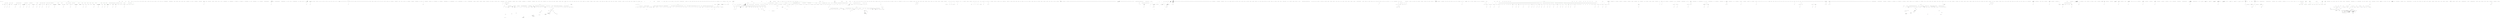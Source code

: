 digraph  {
m1_6 [cluster="Hangfire.Core.Tests.States.StateChangeProcessFacts.StateChangeProcessFacts()", file="DequeuedJobsPage.generated.cs", label="_transaction = new Mock<IWriteOnlyTransaction>()", span="36-36"];
m1_7 [cluster="Hangfire.Core.Tests.States.StateChangeProcessFacts.StateChangeProcessFacts()", file="DequeuedJobsPage.generated.cs", label="_connection.Setup(x => x.CreateWriteTransaction()).Returns(_transaction.Object)", span="38-38"];
m1_10 [cluster="Hangfire.Core.Tests.States.StateChangeProcessFacts.StateChangeProcessFacts()", file="DequeuedJobsPage.generated.cs", label="_distributedLock = new Mock<IDisposable>()", span="53-53"];
m1_11 [cluster="Hangfire.Core.Tests.States.StateChangeProcessFacts.StateChangeProcessFacts()", file="DequeuedJobsPage.generated.cs", label="_connection\r\n                .Setup(x => x.AcquireDistributedLock(String.Format(''job:{0}:state-lock'', JobId), It.IsAny<TimeSpan>()))\r\n                .Returns(_distributedLock.Object)", span="54-56"];
m1_38 [cluster="Unk.CreateWriteTransaction", file="DequeuedJobsPage.generated.cs", label="Entry Unk.CreateWriteTransaction", span=""];
m1_39 [cluster="lambda expression", file="DequeuedJobsPage.generated.cs", label="Entry lambda expression", span="40-44"];
m1_4 [cluster="Hangfire.Core.Tests.States.StateChangeProcessFacts.StateChangeProcessFacts()", file="DequeuedJobsPage.generated.cs", label="_state.Setup(x => x.Name).Returns(StateName)", span="33-33"];
m1_5 [cluster="Hangfire.Core.Tests.States.StateChangeProcessFacts.StateChangeProcessFacts()", file="DequeuedJobsPage.generated.cs", label="_connection = new Mock<IStorageConnection>()", span="35-35"];
m1_0 [cluster="HangFire.Storage.IMonitoringApi.Queues()", file="DequeuedJobsPage.generated.cs", label="Entry HangFire.Storage.IMonitoringApi.Queues()", span="24-24"];
m1_1 [cluster="HangFire.Storage.IMonitoringApi.Queues()", file="DequeuedJobsPage.generated.cs", label="Exit HangFire.Storage.IMonitoringApi.Queues()", span="24-24"];
m1_2 [cluster="HangFire.Storage.IMonitoringApi.Servers()", file="DequeuedJobsPage.generated.cs", label="Entry HangFire.Storage.IMonitoringApi.Servers()", span="25-25"];
m1_3 [cluster="HangFire.Storage.IMonitoringApi.Servers()", file="DequeuedJobsPage.generated.cs", label="Exit HangFire.Storage.IMonitoringApi.Servers()", span="25-25"];
m1_8 [cluster="HangFire.Storage.IMonitoringApi.EnqueuedJobs(string, int, int)", file="DequeuedJobsPage.generated.cs", label="Entry HangFire.Storage.IMonitoringApi.EnqueuedJobs(string, int, int)", span="29-29"];
m1_9 [cluster="HangFire.Storage.IMonitoringApi.EnqueuedJobs(string, int, int)", file="DequeuedJobsPage.generated.cs", label="Exit HangFire.Storage.IMonitoringApi.EnqueuedJobs(string, int, int)", span="29-29"];
m1_12 [cluster="HangFire.Storage.IMonitoringApi.ProcessingJobs(int, int)", file="DequeuedJobsPage.generated.cs", label="Entry HangFire.Storage.IMonitoringApi.ProcessingJobs(int, int)", span="32-32"];
m1_13 [cluster="HangFire.Storage.IMonitoringApi.ProcessingJobs(int, int)", file="DequeuedJobsPage.generated.cs", label="Exit HangFire.Storage.IMonitoringApi.ProcessingJobs(int, int)", span="32-32"];
m1_14 [cluster="HangFire.Storage.IMonitoringApi.ScheduledJobs(int, int)", file="DequeuedJobsPage.generated.cs", label="Entry HangFire.Storage.IMonitoringApi.ScheduledJobs(int, int)", span="33-33"];
m1_15 [cluster="HangFire.Storage.IMonitoringApi.ScheduledJobs(int, int)", file="DequeuedJobsPage.generated.cs", label="Exit HangFire.Storage.IMonitoringApi.ScheduledJobs(int, int)", span="33-33"];
m1_18 [cluster="HangFire.Storage.IMonitoringApi.FailedJobs(int, int)", file="DequeuedJobsPage.generated.cs", label="Entry HangFire.Storage.IMonitoringApi.FailedJobs(int, int)", span="35-35"];
m1_243 [cluster="Unk.Same", file="DequeuedJobsPage.generated.cs", label="Entry Unk.Same", span=""];
m1_22 [cluster="HangFire.Storage.IMonitoringApi.ScheduledCount()", file="DequeuedJobsPage.generated.cs", label="Entry HangFire.Storage.IMonitoringApi.ScheduledCount()", span="38-38"];
m1_249 [cluster="StateChangeProcess.cstr", file="DequeuedJobsPage.generated.cs", label="Entry StateChangeProcess.cstr", span=""];
m1_61 [cluster="Unk.Equal", file="DequeuedJobsPage.generated.cs", label="Entry Unk.Equal", span=""];
m1_204 [cluster="System.Exception.Exception()", file="DequeuedJobsPage.generated.cs", label="Entry System.Exception.Exception()", span="0-0"];
m1_34 [cluster="lambda expression", file="DequeuedJobsPage.generated.cs", label="Exit lambda expression", span="33-33"];
m1_35 [cluster="lambda expression", file="DequeuedJobsPage.generated.cs", label="Entry lambda expression", span="38-38"];
m1_21 [cluster="HangFire.Storage.IMonitoringApi.DeletedJobs(int, int)", file="DequeuedJobsPage.generated.cs", label="Exit HangFire.Storage.IMonitoringApi.DeletedJobs(int, int)", span="36-36"];
m1_32 [cluster="lambda expression", file="DequeuedJobsPage.generated.cs", label="Entry lambda expression", span="33-33"];
m1_33 [cluster="lambda expression", file="DequeuedJobsPage.generated.cs", label="x.Name", span="33-33"];
m1_42 [cluster="Unk.>", file="DequeuedJobsPage.generated.cs", label="Entry Unk.>", span=""];
m1_43 [cluster="Unk.CreateExpiredJob", file="DequeuedJobsPage.generated.cs", label="Entry Unk.CreateExpiredJob", span=""];
m1_19 [cluster="Unk.Setup", file="DequeuedJobsPage.generated.cs", label="Entry Unk.Setup", span=""];
m1_151 [cluster="System.Collections.Generic.Queue<T>.Enqueue(T)", file="DequeuedJobsPage.generated.cs", label="Entry System.Collections.Generic.Queue<T>.Enqueue(T)", span="0-0"];
m1_51 [cluster="string.Format(string, object)", file="DequeuedJobsPage.generated.cs", label="Entry string.Format(string, object)", span="0-0"];
m1_165 [cluster="Hangfire.Core.Tests.States.StateChangeProcessFacts.ChangeState_ThrowsAnException_WhenApplyStateThrowsException()", file="DequeuedJobsPage.generated.cs", label="Entry Hangfire.Core.Tests.States.StateChangeProcessFacts.ChangeState_ThrowsAnException_WhenApplyStateThrowsException()", span="211-211"];
m1_168 [cluster="Hangfire.Core.Tests.States.StateChangeProcessFacts.ChangeState_ThrowsAnException_WhenApplyStateThrowsException()", color=green, community=0, file="DequeuedJobsPage.generated.cs", label="Assert.Throws<FieldAccessException>(\r\n                () => process.ChangeState(_context.Object))", prediction=0, span="220-221"];
m1_167 [cluster="Hangfire.Core.Tests.States.StateChangeProcessFacts.ChangeState_ThrowsAnException_WhenApplyStateThrowsException()", file="DequeuedJobsPage.generated.cs", label="var process = CreateProcess()", span="217-217"];
m1_166 [cluster="Hangfire.Core.Tests.States.StateChangeProcessFacts.ChangeState_ThrowsAnException_WhenApplyStateThrowsException()", file="DequeuedJobsPage.generated.cs", label="_stateMachine.Setup(x => x.ApplyState(It.IsAny<ApplyStateContext>()))\r\n                .Throws(new FieldAccessException())", span="214-215"];
m1_169 [cluster="Hangfire.Core.Tests.States.StateChangeProcessFacts.ChangeState_ThrowsAnException_WhenApplyStateThrowsException()", file="DequeuedJobsPage.generated.cs", label="Exit Hangfire.Core.Tests.States.StateChangeProcessFacts.ChangeState_ThrowsAnException_WhenApplyStateThrowsException()", span="211-211"];
m1_131 [cluster="System.Threading.CancellationTokenSource.Cancel()", file="DequeuedJobsPage.generated.cs", label="Entry System.Threading.CancellationTokenSource.Cancel()", span="0-0"];
m1_185 [cluster="System.InvalidOperationException.InvalidOperationException()", file="DequeuedJobsPage.generated.cs", label="Entry System.InvalidOperationException.InvalidOperationException()", span="0-0"];
m1_25 [cluster="HangFire.Storage.IMonitoringApi.EnqueuedCount(string)", file="DequeuedJobsPage.generated.cs", label="Exit HangFire.Storage.IMonitoringApi.EnqueuedCount(string)", span="39-39"];
m1_170 [cluster="System.FieldAccessException.FieldAccessException()", file="DequeuedJobsPage.generated.cs", label="Entry System.FieldAccessException.FieldAccessException()", span="0-0"];
m1_26 [cluster="HangFire.Storage.IMonitoringApi.FetchedCount(string)", file="DequeuedJobsPage.generated.cs", label="Entry HangFire.Storage.IMonitoringApi.FetchedCount(string)", span="40-40"];
m1_105 [cluster="Hangfire.Core.Tests.States.StateChangeProcessFacts.ChangeState_ReturnsNull_WhenJobIsNotFound()", file="DequeuedJobsPage.generated.cs", label="Entry Hangfire.Core.Tests.States.StateChangeProcessFacts.ChangeState_ReturnsNull_WhenJobIsNotFound()", span="125-125"];
m1_106 [cluster="Hangfire.Core.Tests.States.StateChangeProcessFacts.ChangeState_ReturnsNull_WhenJobIsNotFound()", file="DequeuedJobsPage.generated.cs", label="_connection.Setup(x => x.GetJobData(It.IsAny<string>()))\r\n                .Returns((JobData)null)", span="128-129"];
m1_107 [cluster="Hangfire.Core.Tests.States.StateChangeProcessFacts.ChangeState_ReturnsNull_WhenJobIsNotFound()", file="DequeuedJobsPage.generated.cs", label="var process = CreateProcess()", span="131-131"];
m1_108 [cluster="Hangfire.Core.Tests.States.StateChangeProcessFacts.ChangeState_ReturnsNull_WhenJobIsNotFound()", file="DequeuedJobsPage.generated.cs", label="var result = process.ChangeState(_context.Object)", span="134-134"];
m1_110 [cluster="Hangfire.Core.Tests.States.StateChangeProcessFacts.ChangeState_ReturnsNull_WhenJobIsNotFound()", file="DequeuedJobsPage.generated.cs", label="_connection.Verify(x => x.GetJobData(JobId))", span="138-138"];
m1_111 [cluster="Hangfire.Core.Tests.States.StateChangeProcessFacts.ChangeState_ReturnsNull_WhenJobIsNotFound()", file="DequeuedJobsPage.generated.cs", label="_stateMachine.Verify(\r\n                x => x.ApplyState(It.IsAny<ApplyStateContext>()),\r\n                Times.Never)", span="140-142"];
m1_109 [cluster="Hangfire.Core.Tests.States.StateChangeProcessFacts.ChangeState_ReturnsNull_WhenJobIsNotFound()", file="DequeuedJobsPage.generated.cs", label="Assert.Null(result)", span="137-137"];
m1_112 [cluster="Hangfire.Core.Tests.States.StateChangeProcessFacts.ChangeState_ReturnsNull_WhenJobIsNotFound()", file="DequeuedJobsPage.generated.cs", label="Exit Hangfire.Core.Tests.States.StateChangeProcessFacts.ChangeState_ReturnsNull_WhenJobIsNotFound()", span="125-125"];
m1_57 [cluster="Hangfire.Core.Tests.States.StateChangeProcessFacts.Ctor_ThrowsAnException_WhenStateMachineNull()", file="DequeuedJobsPage.generated.cs", label="Entry Hangfire.Core.Tests.States.StateChangeProcessFacts.Ctor_ThrowsAnException_WhenStateMachineNull()", span="73-73"];
m1_58 [cluster="Hangfire.Core.Tests.States.StateChangeProcessFacts.Ctor_ThrowsAnException_WhenStateMachineNull()", file="DequeuedJobsPage.generated.cs", label="var exception = Assert.Throws<ArgumentNullException>(\r\n                () => new StateChangeProcess((IStateMachine)null))", span="75-76"];
m1_59 [cluster="Hangfire.Core.Tests.States.StateChangeProcessFacts.Ctor_ThrowsAnException_WhenStateMachineNull()", file="DequeuedJobsPage.generated.cs", label="Assert.Equal(''stateMachine'', exception.ParamName)", span="78-78"];
m1_60 [cluster="Hangfire.Core.Tests.States.StateChangeProcessFacts.Ctor_ThrowsAnException_WhenStateMachineNull()", file="DequeuedJobsPage.generated.cs", label="Exit Hangfire.Core.Tests.States.StateChangeProcessFacts.Ctor_ThrowsAnException_WhenStateMachineNull()", span="73-73"];
m1_71 [cluster="Hangfire.Core.Tests.States.StateChangeProcessFacts.CreateProcess()", file="DequeuedJobsPage.generated.cs", label="Entry Hangfire.Core.Tests.States.StateChangeProcessFacts.CreateProcess()", span="313-313"];
m1_247 [cluster="Hangfire.Core.Tests.States.StateChangeProcessFacts.CreateProcess()", file="DequeuedJobsPage.generated.cs", label="return new StateChangeProcess(_stateMachine.Object);", span="315-315"];
m1_248 [cluster="Hangfire.Core.Tests.States.StateChangeProcessFacts.CreateProcess()", file="DequeuedJobsPage.generated.cs", label="Exit Hangfire.Core.Tests.States.StateChangeProcessFacts.CreateProcess()", span="313-313"];
m1_31 [cluster="HangFire.Storage.IMonitoringApi.ProcessingCount()", file="DequeuedJobsPage.generated.cs", label="Exit HangFire.Storage.IMonitoringApi.ProcessingCount()", span="42-42"];
m1_85 [cluster="Unk.NotNull", file="DequeuedJobsPage.generated.cs", label="Entry Unk.NotNull", span=""];
m1_150 [cluster="System.Collections.Generic.Queue<T>.Queue()", file="DequeuedJobsPage.generated.cs", label="Entry System.Collections.Generic.Queue<T>.Queue()", span="0-0"];
m1_93 [cluster="Hangfire.Core.Tests.States.StateChangeProcessFacts.ChangeState_ChangesTheStateOfTheJob_WhenFromStatesIsNull()", file="DequeuedJobsPage.generated.cs", label="Entry Hangfire.Core.Tests.States.StateChangeProcessFacts.ChangeState_ChangesTheStateOfTheJob_WhenFromStatesIsNull()", span="110-110"];
m1_94 [cluster="Hangfire.Core.Tests.States.StateChangeProcessFacts.ChangeState_ChangesTheStateOfTheJob_WhenFromStatesIsNull()", file="DequeuedJobsPage.generated.cs", label="var process = CreateProcess()", span="113-113"];
m1_95 [cluster="Hangfire.Core.Tests.States.StateChangeProcessFacts.ChangeState_ChangesTheStateOfTheJob_WhenFromStatesIsNull()", file="DequeuedJobsPage.generated.cs", label="_context.ExpectedStates = null", span="114-114"];
m1_96 [cluster="Hangfire.Core.Tests.States.StateChangeProcessFacts.ChangeState_ChangesTheStateOfTheJob_WhenFromStatesIsNull()", file="DequeuedJobsPage.generated.cs", label="process.ChangeState(_context.Object)", span="117-117"];
m1_97 [cluster="Hangfire.Core.Tests.States.StateChangeProcessFacts.ChangeState_ChangesTheStateOfTheJob_WhenFromStatesIsNull()", file="DequeuedJobsPage.generated.cs", label="_stateMachine.Verify(x => x.ApplyState(\r\n                It.Is<ApplyStateContext>(ctx => ctx.NewState == _state.Object && ctx.OldStateName == OldStateName)))", span="120-121"];
m1_98 [cluster="Hangfire.Core.Tests.States.StateChangeProcessFacts.ChangeState_ChangesTheStateOfTheJob_WhenFromStatesIsNull()", file="DequeuedJobsPage.generated.cs", label="Exit Hangfire.Core.Tests.States.StateChangeProcessFacts.ChangeState_ChangesTheStateOfTheJob_WhenFromStatesIsNull()", span="110-110"];
m1_20 [cluster="Unk.Returns", file="DequeuedJobsPage.generated.cs", label="Entry Unk.Returns", span=""];
m1_66 [cluster="Hangfire.Core.Tests.States.StateChangeProcessFacts.ChangeState_WorksWithinAJobLock()", file="DequeuedJobsPage.generated.cs", label="Entry Hangfire.Core.Tests.States.StateChangeProcessFacts.ChangeState_WorksWithinAJobLock()", span="82-82"];
m1_67 [cluster="Hangfire.Core.Tests.States.StateChangeProcessFacts.ChangeState_WorksWithinAJobLock()", file="DequeuedJobsPage.generated.cs", label="var process = CreateProcess()", span="84-84"];
m1_68 [cluster="Hangfire.Core.Tests.States.StateChangeProcessFacts.ChangeState_WorksWithinAJobLock()", file="DequeuedJobsPage.generated.cs", label="process.ChangeState(_context.Object)", span="86-86"];
m1_69 [cluster="Hangfire.Core.Tests.States.StateChangeProcessFacts.ChangeState_WorksWithinAJobLock()", file="DequeuedJobsPage.generated.cs", label="_distributedLock.Verify(x => x.Dispose())", span="88-88"];
m1_70 [cluster="Hangfire.Core.Tests.States.StateChangeProcessFacts.ChangeState_WorksWithinAJobLock()", file="DequeuedJobsPage.generated.cs", label="Exit Hangfire.Core.Tests.States.StateChangeProcessFacts.ChangeState_WorksWithinAJobLock()", span="82-82"];
m1_28 [cluster="lambda expression", file="DequeuedJobsPage.generated.cs", label="Entry lambda expression", span="31-31"];
m1_29 [cluster="lambda expression", file="DequeuedJobsPage.generated.cs", label="Console.WriteLine()", span="31-31"];
m1_217 [cluster="Hangfire.Core.Tests.States.StateChangeProcessFacts.ChangeState_CommitsTheNewState_AndReturnsAppliedState()", file="DequeuedJobsPage.generated.cs", label="Entry Hangfire.Core.Tests.States.StateChangeProcessFacts.ChangeState_CommitsTheNewState_AndReturnsAppliedState()", span="275-275"];
m1_218 [cluster="Hangfire.Core.Tests.States.StateChangeProcessFacts.ChangeState_CommitsTheNewState_AndReturnsAppliedState()", file="DequeuedJobsPage.generated.cs", label="var machine = CreateProcess()", span="278-278"];
m1_219 [cluster="Hangfire.Core.Tests.States.StateChangeProcessFacts.ChangeState_CommitsTheNewState_AndReturnsAppliedState()", file="DequeuedJobsPage.generated.cs", label="_context.ExpectedStates = new[] { OldStateName }", span="279-279"];
m1_220 [cluster="Hangfire.Core.Tests.States.StateChangeProcessFacts.ChangeState_CommitsTheNewState_AndReturnsAppliedState()", file="DequeuedJobsPage.generated.cs", label="var result = machine.ChangeState(_context.Object)", span="282-282"];
m1_221 [cluster="Hangfire.Core.Tests.States.StateChangeProcessFacts.ChangeState_CommitsTheNewState_AndReturnsAppliedState()", file="DequeuedJobsPage.generated.cs", label="_stateMachine.Verify(x => x.ApplyState(\r\n                It.Is<ApplyStateContext>(ctx => ctx.NewState == _state.Object && ctx.OldStateName == OldStateName\r\n                    && ctx.BackgroundJob.Job == _job && ctx.BackgroundJob.Id == JobId)))", span="285-287"];
m1_222 [cluster="Hangfire.Core.Tests.States.StateChangeProcessFacts.ChangeState_CommitsTheNewState_AndReturnsAppliedState()", file="DequeuedJobsPage.generated.cs", label="_transaction.Verify(x => x.Commit())", span="289-289"];
m1_224 [cluster="Hangfire.Core.Tests.States.StateChangeProcessFacts.ChangeState_CommitsTheNewState_AndReturnsAppliedState()", file="DequeuedJobsPage.generated.cs", label="Assert.Equal(_state.Object.Name, result.Name)", span="292-292"];
m1_223 [cluster="Hangfire.Core.Tests.States.StateChangeProcessFacts.ChangeState_CommitsTheNewState_AndReturnsAppliedState()", file="DequeuedJobsPage.generated.cs", label="Assert.NotNull(result)", span="291-291"];
m1_225 [cluster="Hangfire.Core.Tests.States.StateChangeProcessFacts.ChangeState_CommitsTheNewState_AndReturnsAppliedState()", file="DequeuedJobsPage.generated.cs", label="Exit Hangfire.Core.Tests.States.StateChangeProcessFacts.ChangeState_CommitsTheNewState_AndReturnsAppliedState()", span="275-275"];
m1_171 [cluster="Unk.Throws", file="DequeuedJobsPage.generated.cs", label="Entry Unk.Throws", span=""];
m1_113 [cluster="Unk.Null", file="DequeuedJobsPage.generated.cs", label="Entry Unk.Null", span=""];
m1_77 [cluster="Unk.Dispose", file="DequeuedJobsPage.generated.cs", label="Entry Unk.Dispose", span=""];
m1_65 [cluster="Hangfire.States.StateChangeProcess.StateChangeProcess(Hangfire.States.IStateMachine)", file="DequeuedJobsPage.generated.cs", label="Entry Hangfire.States.StateChangeProcess.StateChangeProcess(Hangfire.States.IStateMachine)", span="40-40"];
m1_195 [cluster="Hangfire.Core.Tests.States.StateChangeProcessFacts.ChangeState_MoveJobToTheGivenState_IfStateIgnoresThisException_AndMethodDataCouldNotBeResolved()", file="DequeuedJobsPage.generated.cs", label="Entry Hangfire.Core.Tests.States.StateChangeProcessFacts.ChangeState_MoveJobToTheGivenState_IfStateIgnoresThisException_AndMethodDataCouldNotBeResolved()", span="248-248"];
m1_196 [cluster="Hangfire.Core.Tests.States.StateChangeProcessFacts.ChangeState_MoveJobToTheGivenState_IfStateIgnoresThisException_AndMethodDataCouldNotBeResolved()", color=green, community=0, file="DequeuedJobsPage.generated.cs", label="_connection.Setup(x => x.GetJobData(JobId))\r\n                .Returns(new JobData\r\n                {\r\n                    State = OldStateName,\r\n                    Job = null,\r\n                    LoadException = new JobLoadException(''asd'', new Exception())\r\n                })", prediction=1, span="251-257"];
m1_197 [cluster="Hangfire.Core.Tests.States.StateChangeProcessFacts.ChangeState_MoveJobToTheGivenState_IfStateIgnoresThisException_AndMethodDataCouldNotBeResolved()", file="DequeuedJobsPage.generated.cs", label="_state.Setup(x => x.IgnoreJobLoadException).Returns(true)", span="259-259"];
m1_198 [cluster="Hangfire.Core.Tests.States.StateChangeProcessFacts.ChangeState_MoveJobToTheGivenState_IfStateIgnoresThisException_AndMethodDataCouldNotBeResolved()", file="DequeuedJobsPage.generated.cs", label="var process = CreateProcess()", span="261-261"];
m1_199 [cluster="Hangfire.Core.Tests.States.StateChangeProcessFacts.ChangeState_MoveJobToTheGivenState_IfStateIgnoresThisException_AndMethodDataCouldNotBeResolved()", file="DequeuedJobsPage.generated.cs", label="var result = process.ChangeState(_context.Object)", span="264-264"];
m1_200 [cluster="Hangfire.Core.Tests.States.StateChangeProcessFacts.ChangeState_MoveJobToTheGivenState_IfStateIgnoresThisException_AndMethodDataCouldNotBeResolved()", file="DequeuedJobsPage.generated.cs", label="_stateMachine.Verify(x => x.ApplyState(\r\n                It.Is<ApplyStateContext>(ctx => ctx.NewState == _state.Object)))", span="267-268"];
m1_202 [cluster="Hangfire.Core.Tests.States.StateChangeProcessFacts.ChangeState_MoveJobToTheGivenState_IfStateIgnoresThisException_AndMethodDataCouldNotBeResolved()", file="DequeuedJobsPage.generated.cs", label="Assert.Equal(_state.Object.Name, result.Name)", span="271-271"];
m1_201 [cluster="Hangfire.Core.Tests.States.StateChangeProcessFacts.ChangeState_MoveJobToTheGivenState_IfStateIgnoresThisException_AndMethodDataCouldNotBeResolved()", file="DequeuedJobsPage.generated.cs", label="Assert.NotNull(result)", span="270-270"];
m1_203 [cluster="Hangfire.Core.Tests.States.StateChangeProcessFacts.ChangeState_MoveJobToTheGivenState_IfStateIgnoresThisException_AndMethodDataCouldNotBeResolved()", file="DequeuedJobsPage.generated.cs", label="Exit Hangfire.Core.Tests.States.StateChangeProcessFacts.ChangeState_MoveJobToTheGivenState_IfStateIgnoresThisException_AndMethodDataCouldNotBeResolved()", span="248-248"];
m1_155 [cluster="Hangfire.Core.Tests.States.StateChangeProcessFacts.ChangeState_ReturnsNull_WhenFromStatesArgumentDoesNotContainCurrentState()", file="DequeuedJobsPage.generated.cs", label="Entry Hangfire.Core.Tests.States.StateChangeProcessFacts.ChangeState_ReturnsNull_WhenFromStatesArgumentDoesNotContainCurrentState()", span="193-193"];
m1_156 [cluster="Hangfire.Core.Tests.States.StateChangeProcessFacts.ChangeState_ReturnsNull_WhenFromStatesArgumentDoesNotContainCurrentState()", file="DequeuedJobsPage.generated.cs", label="var process = CreateProcess()", span="196-196"];
m1_157 [cluster="Hangfire.Core.Tests.States.StateChangeProcessFacts.ChangeState_ReturnsNull_WhenFromStatesArgumentDoesNotContainCurrentState()", file="DequeuedJobsPage.generated.cs", label="_context.ExpectedStates = new[] { ''AnotherState'' }", span="197-197"];
m1_158 [cluster="Hangfire.Core.Tests.States.StateChangeProcessFacts.ChangeState_ReturnsNull_WhenFromStatesArgumentDoesNotContainCurrentState()", file="DequeuedJobsPage.generated.cs", label="var result = process.ChangeState(_context.Object)", span="200-200"];
m1_160 [cluster="Hangfire.Core.Tests.States.StateChangeProcessFacts.ChangeState_ReturnsNull_WhenFromStatesArgumentDoesNotContainCurrentState()", file="DequeuedJobsPage.generated.cs", label="_stateMachine.Verify(\r\n                x => x.ApplyState(It.IsAny<ApplyStateContext>()),\r\n                Times.Never)", span="205-207"];
m1_159 [cluster="Hangfire.Core.Tests.States.StateChangeProcessFacts.ChangeState_ReturnsNull_WhenFromStatesArgumentDoesNotContainCurrentState()", file="DequeuedJobsPage.generated.cs", label="Assert.Null(result)", span="203-203"];
m1_161 [cluster="Hangfire.Core.Tests.States.StateChangeProcessFacts.ChangeState_ReturnsNull_WhenFromStatesArgumentDoesNotContainCurrentState()", file="DequeuedJobsPage.generated.cs", label="Exit Hangfire.Core.Tests.States.StateChangeProcessFacts.ChangeState_ReturnsNull_WhenFromStatesArgumentDoesNotContainCurrentState()", span="193-193"];
m1_52 [cluster="Unk.AcquireDistributedLock", file="DequeuedJobsPage.generated.cs", label="Entry Unk.AcquireDistributedLock", span=""];
m1_24 [cluster="HangFire.Storage.IMonitoringApi.EnqueuedCount(string)", file="DequeuedJobsPage.generated.cs", label="Entry HangFire.Storage.IMonitoringApi.EnqueuedCount(string)", span="39-39"];
m1_23 [cluster="Hangfire.Storage.JobData.JobData()", file="DequeuedJobsPage.generated.cs", label="Entry Hangfire.Storage.JobData.JobData()", span="21-21"];
m1_62 [cluster="lambda expression", file="DequeuedJobsPage.generated.cs", label="Entry lambda expression", span="76-76"];
m1_175 [cluster="lambda expression", file="DequeuedJobsPage.generated.cs", label="Entry lambda expression", span="221-221"];
m1_176 [cluster="lambda expression", color=green, community=0, file="DequeuedJobsPage.generated.cs", label="process.ChangeState(_context.Object)", prediction=0, span="221-221"];
m1_177 [cluster="lambda expression", file="DequeuedJobsPage.generated.cs", label="Exit lambda expression", span="221-221"];
m1_186 [cluster="lambda expression", file="DequeuedJobsPage.generated.cs", label="Entry lambda expression", span="228-228"];
m1_189 [cluster="lambda expression", file="DequeuedJobsPage.generated.cs", label="Entry lambda expression", span="242-244"];
m1_190 [cluster="lambda expression", color=green, community=0, file="DequeuedJobsPage.generated.cs", label="x.ApplyState(\r\n                It.Is<ApplyStateContext>(ctx => ctx.BackgroundJob.Id == JobId && \r\n                ctx.BackgroundJob.Job == null && ctx.NewState is FailedState))", prediction=3, span="242-244"];
m1_191 [cluster="lambda expression", file="DequeuedJobsPage.generated.cs", label="Exit lambda expression", span="242-244"];
m1_192 [cluster="lambda expression", file="DequeuedJobsPage.generated.cs", label="Entry lambda expression", span="243-244"];
m1_205 [cluster="lambda expression", file="DequeuedJobsPage.generated.cs", label="Entry lambda expression", span="251-251"];
m1_87 [cluster="lambda expression", file="DequeuedJobsPage.generated.cs", label="x.ApplyState(\r\n                It.Is<ApplyStateContext>(sc => sc.BackgroundJob.Id == JobId && sc.BackgroundJob.Job.Type.Name.Equals(''Console'')\r\n                    && sc.NewState == _state.Object && sc.OldStateName == OldStateName))", span="101-103"];
m1_90 [cluster="lambda expression", file="DequeuedJobsPage.generated.cs", label="sc.BackgroundJob.Id == JobId && sc.BackgroundJob.Job.Type.Name.Equals(''Console'')\r\n                    && sc.NewState == _state.Object && sc.OldStateName == OldStateName", span="102-103"];
m1_100 [cluster="lambda expression", file="DequeuedJobsPage.generated.cs", label="x.ApplyState(\r\n                It.Is<ApplyStateContext>(ctx => ctx.NewState == _state.Object && ctx.OldStateName == OldStateName))", span="120-121"];
m1_103 [cluster="lambda expression", file="DequeuedJobsPage.generated.cs", label="ctx.NewState == _state.Object && ctx.OldStateName == OldStateName", span="121-121"];
m1_212 [cluster="lambda expression", file="DequeuedJobsPage.generated.cs", label="x.ApplyState(\r\n                It.Is<ApplyStateContext>(ctx => ctx.NewState == _state.Object))", span="267-268"];
m1_215 [cluster="lambda expression", file="DequeuedJobsPage.generated.cs", label="ctx.NewState == _state.Object", span="268-268"];
m1_227 [cluster="lambda expression", file="DequeuedJobsPage.generated.cs", label="x.ApplyState(\r\n                It.Is<ApplyStateContext>(ctx => ctx.NewState == _state.Object && ctx.OldStateName == OldStateName\r\n                    && ctx.BackgroundJob.Job == _job && ctx.BackgroundJob.Id == JobId))", span="285-287"];
m1_230 [cluster="lambda expression", file="DequeuedJobsPage.generated.cs", label="ctx.NewState == _state.Object && ctx.OldStateName == OldStateName\r\n                    && ctx.BackgroundJob.Job == _job && ctx.BackgroundJob.Id == JobId", span="286-287"];
m1_40 [cluster="HangFire.Storage.IMonitoringApi.HourlySucceededJobs()", file="DequeuedJobsPage.generated.cs", label="Entry HangFire.Storage.IMonitoringApi.HourlySucceededJobs()", span="49-49"];
m1_49 [cluster="lambda expression", file="DequeuedJobsPage.generated.cs", label="x.AcquireDistributedLock(String.Format(''job:{0}:state-lock'', JobId), It.IsAny<TimeSpan>())", span="55-55"];
m1_54 [cluster="lambda expression", file="DequeuedJobsPage.generated.cs", label="x.ApplyState(It.IsNotNull<ApplyStateContext>())", span="68-68"];
m1_115 [cluster="lambda expression", file="DequeuedJobsPage.generated.cs", label="x.GetJobData(It.IsAny<string>())", span="128-128"];
m1_121 [cluster="lambda expression", file="DequeuedJobsPage.generated.cs", label="x.ApplyState(It.IsAny<ApplyStateContext>())", span="141-141"];
m1_133 [cluster="lambda expression", file="DequeuedJobsPage.generated.cs", label="x.GetJobData(It.IsAny<string>())", span="149-149"];
m1_136 [cluster="lambda expression", file="DequeuedJobsPage.generated.cs", label="x.ApplyState(It.IsAny<ApplyStateContext>())", span="165-165"];
m1_153 [cluster="lambda expression", file="DequeuedJobsPage.generated.cs", label="x.GetJobData(It.IsAny<string>())", span="178-178"];
m1_163 [cluster="lambda expression", file="DequeuedJobsPage.generated.cs", label="x.ApplyState(It.IsAny<ApplyStateContext>())", span="206-206"];
m1_173 [cluster="lambda expression", file="DequeuedJobsPage.generated.cs", label="x.ApplyState(It.IsAny<ApplyStateContext>())", span="214-214"];
m1_245 [cluster="lambda expression", file="DequeuedJobsPage.generated.cs", label="x.ApplyState(It.IsNotNull<ApplyStateContext>())", span="301-301"];
m1_188 [cluster="lambda expression", file="DequeuedJobsPage.generated.cs", label="Exit lambda expression", span="228-228"];
m1_187 [cluster="lambda expression", file="DequeuedJobsPage.generated.cs", label="x.GetJobData(JobId)", span="228-228"];
m1_194 [cluster="lambda expression", file="DequeuedJobsPage.generated.cs", label="Exit lambda expression", span="243-244"];
m1_193 [cluster="lambda expression", file="DequeuedJobsPage.generated.cs", label="ctx.BackgroundJob.Id == JobId && \r\n                ctx.BackgroundJob.Job == null && ctx.NewState is FailedState", span="243-244"];
m1_208 [cluster="lambda expression", file="DequeuedJobsPage.generated.cs", label="Entry lambda expression", span="259-259"];
m1_207 [cluster="lambda expression", file="DequeuedJobsPage.generated.cs", label="Exit lambda expression", span="251-251"];
m1_206 [cluster="lambda expression", file="DequeuedJobsPage.generated.cs", label="x.GetJobData(JobId)", span="251-251"];
m1_44 [cluster="lambda expression", file="DequeuedJobsPage.generated.cs", label="Entry lambda expression", span="46-46"];
m1_48 [cluster="lambda expression", file="DequeuedJobsPage.generated.cs", label="Entry lambda expression", span="55-55"];
m1_53 [cluster="lambda expression", file="DequeuedJobsPage.generated.cs", label="Entry lambda expression", span="68-68"];
m1_74 [cluster="lambda expression", file="DequeuedJobsPage.generated.cs", label="Entry lambda expression", span="88-88"];
m1_86 [cluster="lambda expression", file="DequeuedJobsPage.generated.cs", label="Entry lambda expression", span="101-103"];
m1_88 [cluster="lambda expression", file="DequeuedJobsPage.generated.cs", label="Exit lambda expression", span="101-103"];
m1_89 [cluster="lambda expression", file="DequeuedJobsPage.generated.cs", label="Entry lambda expression", span="102-103"];
m1_91 [cluster="lambda expression", file="DequeuedJobsPage.generated.cs", label="Exit lambda expression", span="102-103"];
m1_99 [cluster="lambda expression", file="DequeuedJobsPage.generated.cs", label="Entry lambda expression", span="120-121"];
m1_101 [cluster="lambda expression", file="DequeuedJobsPage.generated.cs", label="Exit lambda expression", span="120-121"];
m1_102 [cluster="lambda expression", file="DequeuedJobsPage.generated.cs", label="Entry lambda expression", span="121-121"];
m1_104 [cluster="lambda expression", file="DequeuedJobsPage.generated.cs", label="Exit lambda expression", span="121-121"];
m1_114 [cluster="lambda expression", file="DequeuedJobsPage.generated.cs", label="Entry lambda expression", span="128-128"];
m1_117 [cluster="lambda expression", file="DequeuedJobsPage.generated.cs", label="Entry lambda expression", span="138-138"];
m1_120 [cluster="lambda expression", file="DequeuedJobsPage.generated.cs", label="Entry lambda expression", span="141-141"];
m1_132 [cluster="lambda expression", file="DequeuedJobsPage.generated.cs", label="Entry lambda expression", span="149-149"];
m1_135 [cluster="lambda expression", file="DequeuedJobsPage.generated.cs", label="Entry lambda expression", span="165-165"];
m1_152 [cluster="lambda expression", file="DequeuedJobsPage.generated.cs", label="Entry lambda expression", span="178-178"];
m1_162 [cluster="lambda expression", file="DequeuedJobsPage.generated.cs", label="Entry lambda expression", span="206-206"];
m1_172 [cluster="lambda expression", file="DequeuedJobsPage.generated.cs", label="Entry lambda expression", span="214-214"];
m1_211 [cluster="lambda expression", file="DequeuedJobsPage.generated.cs", label="Entry lambda expression", span="267-268"];
m1_213 [cluster="lambda expression", file="DequeuedJobsPage.generated.cs", label="Exit lambda expression", span="267-268"];
m1_214 [cluster="lambda expression", file="DequeuedJobsPage.generated.cs", label="Entry lambda expression", span="268-268"];
m1_216 [cluster="lambda expression", file="DequeuedJobsPage.generated.cs", label="Exit lambda expression", span="268-268"];
m1_226 [cluster="lambda expression", file="DequeuedJobsPage.generated.cs", label="Entry lambda expression", span="285-287"];
m1_228 [cluster="lambda expression", file="DequeuedJobsPage.generated.cs", label="Exit lambda expression", span="285-287"];
m1_229 [cluster="lambda expression", file="DequeuedJobsPage.generated.cs", label="Entry lambda expression", span="286-287"];
m1_231 [cluster="lambda expression", file="DequeuedJobsPage.generated.cs", label="Exit lambda expression", span="286-287"];
m1_232 [cluster="lambda expression", file="DequeuedJobsPage.generated.cs", label="Entry lambda expression", span="289-289"];
m1_244 [cluster="lambda expression", file="DequeuedJobsPage.generated.cs", label="Entry lambda expression", span="301-301"];
m1_41 [cluster="HangFire.Storage.IMonitoringApi.HourlySucceededJobs()", file="DequeuedJobsPage.generated.cs", label="Exit HangFire.Storage.IMonitoringApi.HourlySucceededJobs()", span="49-49"];
m1_50 [cluster="lambda expression", file="DequeuedJobsPage.generated.cs", label="Exit lambda expression", span="55-55"];
m1_55 [cluster="lambda expression", file="DequeuedJobsPage.generated.cs", label="Exit lambda expression", span="68-68"];
m1_116 [cluster="lambda expression", file="DequeuedJobsPage.generated.cs", label="Exit lambda expression", span="128-128"];
m1_122 [cluster="lambda expression", file="DequeuedJobsPage.generated.cs", label="Exit lambda expression", span="141-141"];
m1_134 [cluster="lambda expression", file="DequeuedJobsPage.generated.cs", label="Exit lambda expression", span="149-149"];
m1_137 [cluster="lambda expression", file="DequeuedJobsPage.generated.cs", label="Exit lambda expression", span="165-165"];
m1_154 [cluster="lambda expression", file="DequeuedJobsPage.generated.cs", label="Exit lambda expression", span="178-178"];
m1_164 [cluster="lambda expression", file="DequeuedJobsPage.generated.cs", label="Exit lambda expression", span="206-206"];
m1_174 [cluster="lambda expression", file="DequeuedJobsPage.generated.cs", label="Exit lambda expression", span="214-214"];
m1_246 [cluster="lambda expression", file="DequeuedJobsPage.generated.cs", label="Exit lambda expression", span="301-301"];
m1_210 [cluster="lambda expression", file="DequeuedJobsPage.generated.cs", label="Exit lambda expression", span="259-259"];
m1_209 [cluster="lambda expression", file="DequeuedJobsPage.generated.cs", label="x.IgnoreJobLoadException", span="259-259"];
m1_30 [cluster="HangFire.Storage.IMonitoringApi.ProcessingCount()", file="DequeuedJobsPage.generated.cs", label="Entry HangFire.Storage.IMonitoringApi.ProcessingCount()", span="42-42"];
m1_37 [cluster="HangFire.Storage.IMonitoringApi.SucceededByDatesCount()", file="DequeuedJobsPage.generated.cs", label="Exit HangFire.Storage.IMonitoringApi.SucceededByDatesCount()", span="47-47"];
m1_36 [cluster="HangFire.Storage.IMonitoringApi.SucceededByDatesCount()", file="DequeuedJobsPage.generated.cs", label="Entry HangFire.Storage.IMonitoringApi.SucceededByDatesCount()", span="47-47"];
m1_46 [cluster="lambda expression", file="DequeuedJobsPage.generated.cs", label="Exit lambda expression", span="46-46"];
m1_45 [cluster="lambda expression", file="DequeuedJobsPage.generated.cs", label="x.GetJobData(JobId)", span="46-46"];
m1_76 [cluster="lambda expression", file="DequeuedJobsPage.generated.cs", label="Exit lambda expression", span="88-88"];
m1_75 [cluster="lambda expression", file="DequeuedJobsPage.generated.cs", label="x.Dispose()", span="88-88"];
m1_119 [cluster="lambda expression", file="DequeuedJobsPage.generated.cs", label="Exit lambda expression", span="138-138"];
m1_118 [cluster="lambda expression", file="DequeuedJobsPage.generated.cs", label="x.GetJobData(JobId)", span="138-138"];
m1_234 [cluster="lambda expression", file="DequeuedJobsPage.generated.cs", label="Exit lambda expression", span="289-289"];
m1_233 [cluster="lambda expression", file="DequeuedJobsPage.generated.cs", label="x.Commit()", span="289-289"];
m1_63 [cluster="lambda expression", file="DequeuedJobsPage.generated.cs", label="new StateChangeProcess((IStateMachine)null)", span="76-76"];
m1_64 [cluster="lambda expression", file="DequeuedJobsPage.generated.cs", label="Exit lambda expression", span="76-76"];
m1_27 [cluster="HangFire.Storage.IMonitoringApi.FetchedCount(string)", file="DequeuedJobsPage.generated.cs", label="Exit HangFire.Storage.IMonitoringApi.FetchedCount(string)", span="40-40"];
m1_16 [cluster="Mock<IStateMachine>.cstr", file="DequeuedJobsPage.generated.cs", label="Entry Mock<IStateMachine>.cstr", span=""];
m1_17 [cluster="Hangfire.Common.Job.FromExpression(System.Linq.Expressions.Expression<System.Action>)", file="DequeuedJobsPage.generated.cs", label="Entry Hangfire.Common.Job.FromExpression(System.Linq.Expressions.Expression<System.Action>)", span="183-183"];
m1_138 [cluster="Hangfire.Core.Tests.States.StateChangeProcessFacts.ChangeState_WaitsFor_NonNullStateValue()", file="DequeuedJobsPage.generated.cs", label="Entry Hangfire.Core.Tests.States.StateChangeProcessFacts.ChangeState_WaitsFor_NonNullStateValue()", span="170-170"];
m1_140 [cluster="Hangfire.Core.Tests.States.StateChangeProcessFacts.ChangeState_WaitsFor_NonNullStateValue()", file="DequeuedJobsPage.generated.cs", label="results.Enqueue(new JobData { Job = _job, State = null })", span="174-174"];
m1_141 [cluster="Hangfire.Core.Tests.States.StateChangeProcessFacts.ChangeState_WaitsFor_NonNullStateValue()", file="DequeuedJobsPage.generated.cs", label="results.Enqueue(new JobData { Job = _job, State = null })", span="175-175"];
m1_142 [cluster="Hangfire.Core.Tests.States.StateChangeProcessFacts.ChangeState_WaitsFor_NonNullStateValue()", file="DequeuedJobsPage.generated.cs", label="results.Enqueue(new JobData { Job = _job, State = OldStateName })", span="176-176"];
m1_143 [cluster="Hangfire.Core.Tests.States.StateChangeProcessFacts.ChangeState_WaitsFor_NonNullStateValue()", file="DequeuedJobsPage.generated.cs", label="_connection.Setup(x => x.GetJobData(It.IsAny<string>()))\r\n                .Returns(results.Dequeue)", span="178-179"];
m1_144 [cluster="Hangfire.Core.Tests.States.StateChangeProcessFacts.ChangeState_WaitsFor_NonNullStateValue()", file="DequeuedJobsPage.generated.cs", label="var process = CreateProcess()", span="181-181"];
m1_145 [cluster="Hangfire.Core.Tests.States.StateChangeProcessFacts.ChangeState_WaitsFor_NonNullStateValue()", file="DequeuedJobsPage.generated.cs", label="var result = process.ChangeState(_context.Object)", span="184-184"];
m1_148 [cluster="Hangfire.Core.Tests.States.StateChangeProcessFacts.ChangeState_WaitsFor_NonNullStateValue()", file="DequeuedJobsPage.generated.cs", label="Assert.Equal(_state.Object.Name, result.Name)", span="189-189"];
m1_139 [cluster="Hangfire.Core.Tests.States.StateChangeProcessFacts.ChangeState_WaitsFor_NonNullStateValue()", file="DequeuedJobsPage.generated.cs", label="var results = new Queue<JobData>()", span="173-173"];
m1_146 [cluster="Hangfire.Core.Tests.States.StateChangeProcessFacts.ChangeState_WaitsFor_NonNullStateValue()", file="DequeuedJobsPage.generated.cs", label="Assert.Equal(0, results.Count)", span="187-187"];
m1_147 [cluster="Hangfire.Core.Tests.States.StateChangeProcessFacts.ChangeState_WaitsFor_NonNullStateValue()", file="DequeuedJobsPage.generated.cs", label="Assert.NotNull(result)", span="188-188"];
m1_149 [cluster="Hangfire.Core.Tests.States.StateChangeProcessFacts.ChangeState_WaitsFor_NonNullStateValue()", file="DequeuedJobsPage.generated.cs", label="Exit Hangfire.Core.Tests.States.StateChangeProcessFacts.ChangeState_WaitsFor_NonNullStateValue()", span="170-170"];
m1_72 [cluster="Hangfire.States.StateChangeProcess.ChangeState(Hangfire.States.StateChangeContext)", file="DequeuedJobsPage.generated.cs", label="Entry Hangfire.States.StateChangeProcess.ChangeState(Hangfire.States.StateChangeContext)", span="46-46"];
m1_236 [cluster="Hangfire.Core.Tests.States.StateChangeProcessFacts.ChangeState_ReturnsState_ReturnedByAStateMachine()", file="DequeuedJobsPage.generated.cs", label="Entry Hangfire.Core.Tests.States.StateChangeProcessFacts.ChangeState_ReturnsState_ReturnedByAStateMachine()", span="296-296"];
m1_238 [cluster="Hangfire.Core.Tests.States.StateChangeProcessFacts.ChangeState_ReturnsState_ReturnedByAStateMachine()", file="DequeuedJobsPage.generated.cs", label="_stateMachine.Setup(x => x.ApplyState(It.IsNotNull<ApplyStateContext>()))\r\n                .Returns(anotherState.Object)", span="301-302"];
m1_239 [cluster="Hangfire.Core.Tests.States.StateChangeProcessFacts.ChangeState_ReturnsState_ReturnedByAStateMachine()", file="DequeuedJobsPage.generated.cs", label="var machine = CreateProcess()", span="304-304"];
m1_240 [cluster="Hangfire.Core.Tests.States.StateChangeProcessFacts.ChangeState_ReturnsState_ReturnedByAStateMachine()", file="DequeuedJobsPage.generated.cs", label="var result = machine.ChangeState(_context.Object)", span="307-307"];
m1_237 [cluster="Hangfire.Core.Tests.States.StateChangeProcessFacts.ChangeState_ReturnsState_ReturnedByAStateMachine()", file="DequeuedJobsPage.generated.cs", label="var anotherState = new Mock<IState>()", span="299-299"];
m1_241 [cluster="Hangfire.Core.Tests.States.StateChangeProcessFacts.ChangeState_ReturnsState_ReturnedByAStateMachine()", file="DequeuedJobsPage.generated.cs", label="Assert.Same(result, anotherState.Object)", span="310-310"];
m1_242 [cluster="Hangfire.Core.Tests.States.StateChangeProcessFacts.ChangeState_ReturnsState_ReturnedByAStateMachine()", file="DequeuedJobsPage.generated.cs", label="Exit Hangfire.Core.Tests.States.StateChangeProcessFacts.ChangeState_ReturnsState_ReturnedByAStateMachine()", span="296-296"];
m1_184 [cluster="Hangfire.Common.JobLoadException.JobLoadException(string, System.Exception)", file="DequeuedJobsPage.generated.cs", label="Entry Hangfire.Common.JobLoadException.JobLoadException(string, System.Exception)", span="32-32"];
m1_92 [cluster="Unk.Equals", file="DequeuedJobsPage.generated.cs", label="Entry Unk.Equals", span=""];
m1_235 [cluster="Unk.Commit", file="DequeuedJobsPage.generated.cs", label="Entry Unk.Commit", span=""];
m1_78 [cluster="Hangfire.Core.Tests.States.StateChangeProcessFacts.TryToChangeState_ChangesTheStateOfTheJob()", file="DequeuedJobsPage.generated.cs", label="Entry Hangfire.Core.Tests.States.StateChangeProcessFacts.TryToChangeState_ChangesTheStateOfTheJob()", span="92-92"];
m1_79 [cluster="Hangfire.Core.Tests.States.StateChangeProcessFacts.TryToChangeState_ChangesTheStateOfTheJob()", file="DequeuedJobsPage.generated.cs", label="var process = CreateProcess()", span="95-95"];
m1_80 [cluster="Hangfire.Core.Tests.States.StateChangeProcessFacts.TryToChangeState_ChangesTheStateOfTheJob()", file="DequeuedJobsPage.generated.cs", label="var result = process.ChangeState(_context.Object)", span="98-98"];
m1_81 [cluster="Hangfire.Core.Tests.States.StateChangeProcessFacts.TryToChangeState_ChangesTheStateOfTheJob()", file="DequeuedJobsPage.generated.cs", label="_stateMachine.Verify(x => x.ApplyState(\r\n                It.Is<ApplyStateContext>(sc => sc.BackgroundJob.Id == JobId && sc.BackgroundJob.Job.Type.Name.Equals(''Console'')\r\n                    && sc.NewState == _state.Object && sc.OldStateName == OldStateName)))", span="101-103"];
m1_83 [cluster="Hangfire.Core.Tests.States.StateChangeProcessFacts.TryToChangeState_ChangesTheStateOfTheJob()", file="DequeuedJobsPage.generated.cs", label="Assert.Equal(_state.Object.Name, result.Name)", span="106-106"];
m1_82 [cluster="Hangfire.Core.Tests.States.StateChangeProcessFacts.TryToChangeState_ChangesTheStateOfTheJob()", file="DequeuedJobsPage.generated.cs", label="Assert.NotNull(result)", span="105-105"];
m1_84 [cluster="Hangfire.Core.Tests.States.StateChangeProcessFacts.TryToChangeState_ChangesTheStateOfTheJob()", file="DequeuedJobsPage.generated.cs", label="Exit Hangfire.Core.Tests.States.StateChangeProcessFacts.TryToChangeState_ChangesTheStateOfTheJob()", span="92-92"];
m1_178 [cluster="Hangfire.Core.Tests.States.StateChangeProcessFacts.ChangeState_MoveJobToTheFailedState_IfMethodDataCouldNotBeResolved()", file="DequeuedJobsPage.generated.cs", label="Entry Hangfire.Core.Tests.States.StateChangeProcessFacts.ChangeState_MoveJobToTheFailedState_IfMethodDataCouldNotBeResolved()", span="225-225"];
m1_179 [cluster="Hangfire.Core.Tests.States.StateChangeProcessFacts.ChangeState_MoveJobToTheFailedState_IfMethodDataCouldNotBeResolved()", color=green, community=0, file="DequeuedJobsPage.generated.cs", label="_connection.Setup(x => x.GetJobData(JobId))\r\n                .Returns(new JobData\r\n                {\r\n                    State = OldStateName,\r\n                    Job = null,\r\n                    LoadException = new JobLoadException(''asd'', new InvalidOperationException())\r\n                })", prediction=4, span="228-234"];
m1_180 [cluster="Hangfire.Core.Tests.States.StateChangeProcessFacts.ChangeState_MoveJobToTheFailedState_IfMethodDataCouldNotBeResolved()", file="DequeuedJobsPage.generated.cs", label="var process = CreateProcess()", span="236-236"];
m1_182 [cluster="Hangfire.Core.Tests.States.StateChangeProcessFacts.ChangeState_MoveJobToTheFailedState_IfMethodDataCouldNotBeResolved()", color=green, community=0, file="DequeuedJobsPage.generated.cs", label="_stateMachine.Verify(x => x.ApplyState(\r\n                It.Is<ApplyStateContext>(ctx => ctx.BackgroundJob.Id == JobId && \r\n                ctx.BackgroundJob.Job == null && ctx.NewState is FailedState)))", prediction=0, span="242-244"];
m1_181 [cluster="Hangfire.Core.Tests.States.StateChangeProcessFacts.ChangeState_MoveJobToTheFailedState_IfMethodDataCouldNotBeResolved()", file="DequeuedJobsPage.generated.cs", label="process.ChangeState(_context.Object)", span="239-239"];
m1_183 [cluster="Hangfire.Core.Tests.States.StateChangeProcessFacts.ChangeState_MoveJobToTheFailedState_IfMethodDataCouldNotBeResolved()", file="DequeuedJobsPage.generated.cs", label="Exit Hangfire.Core.Tests.States.StateChangeProcessFacts.ChangeState_MoveJobToTheFailedState_IfMethodDataCouldNotBeResolved()", span="225-225"];
m1_73 [cluster="Unk.Verify", file="DequeuedJobsPage.generated.cs", label="Entry Unk.Verify", span=""];
m1_47 [cluster="Unk.GetJobData", file="DequeuedJobsPage.generated.cs", label="Entry Unk.GetJobData", span=""];
m1_56 [cluster="Unk.ApplyState", file="DequeuedJobsPage.generated.cs", label="Entry Unk.ApplyState", span=""];
m1_123 [cluster="Hangfire.Core.Tests.States.StateChangeProcessFacts.ChangeState_DoesNotDoAnything_WhenStateIsNull_AndCancellationTokenIsCancelled()", file="DequeuedJobsPage.generated.cs", label="Entry Hangfire.Core.Tests.States.StateChangeProcessFacts.ChangeState_DoesNotDoAnything_WhenStateIsNull_AndCancellationTokenIsCancelled()", span="146-146"];
m1_124 [cluster="Hangfire.Core.Tests.States.StateChangeProcessFacts.ChangeState_DoesNotDoAnything_WhenStateIsNull_AndCancellationTokenIsCancelled()", file="DequeuedJobsPage.generated.cs", label="_connection.Setup(x => x.GetJobData(It.IsAny<string>())).Returns(new JobData\r\n            {\r\n                Job = _job,\r\n                State = null\r\n            })", span="149-153"];
m1_125 [cluster="Hangfire.Core.Tests.States.StateChangeProcessFacts.ChangeState_DoesNotDoAnything_WhenStateIsNull_AndCancellationTokenIsCancelled()", file="DequeuedJobsPage.generated.cs", label="var process = CreateProcess()", span="155-155"];
m1_126 [cluster="Hangfire.Core.Tests.States.StateChangeProcessFacts.ChangeState_DoesNotDoAnything_WhenStateIsNull_AndCancellationTokenIsCancelled()", file="DequeuedJobsPage.generated.cs", label="_cts.Cancel()", span="156-156"];
m1_127 [cluster="Hangfire.Core.Tests.States.StateChangeProcessFacts.ChangeState_DoesNotDoAnything_WhenStateIsNull_AndCancellationTokenIsCancelled()", file="DequeuedJobsPage.generated.cs", label="var result = process.ChangeState(_context.Object)", span="159-159"];
m1_129 [cluster="Hangfire.Core.Tests.States.StateChangeProcessFacts.ChangeState_DoesNotDoAnything_WhenStateIsNull_AndCancellationTokenIsCancelled()", file="DequeuedJobsPage.generated.cs", label="_stateMachine.Verify(\r\n                x => x.ApplyState(It.IsAny<ApplyStateContext>()),\r\n                Times.Never)", span="164-166"];
m1_128 [cluster="Hangfire.Core.Tests.States.StateChangeProcessFacts.ChangeState_DoesNotDoAnything_WhenStateIsNull_AndCancellationTokenIsCancelled()", file="DequeuedJobsPage.generated.cs", label="Assert.Null(result)", span="162-162"];
m1_130 [cluster="Hangfire.Core.Tests.States.StateChangeProcessFacts.ChangeState_DoesNotDoAnything_WhenStateIsNull_AndCancellationTokenIsCancelled()", file="DequeuedJobsPage.generated.cs", label="Exit Hangfire.Core.Tests.States.StateChangeProcessFacts.ChangeState_DoesNotDoAnything_WhenStateIsNull_AndCancellationTokenIsCancelled()", span="146-146"];
m1_250 [file="DequeuedJobsPage.generated.cs", label="Hangfire.Core.Tests.States.StateChangeProcessFacts", span=""];
m1_251 [file="DequeuedJobsPage.generated.cs", label=process, span=""];
m2_2 [cluster="HangFire.Filters.IClientFilter.OnCreated(HangFire.Filters.CreatedContext)", file="EnqueuedJobsPage.generated.cs", label="Entry HangFire.Filters.IClientFilter.OnCreated(HangFire.Filters.CreatedContext)", span="5-5"];
m2_3 [cluster="HangFire.Filters.IClientFilter.OnCreated(HangFire.Filters.CreatedContext)", file="EnqueuedJobsPage.generated.cs", label="Exit HangFire.Filters.IClientFilter.OnCreated(HangFire.Filters.CreatedContext)", span="5-5"];
m2_0 [cluster="HangFire.Filters.IClientFilter.OnCreating(HangFire.Filters.CreatingContext)", file="EnqueuedJobsPage.generated.cs", label="Entry HangFire.Filters.IClientFilter.OnCreating(HangFire.Filters.CreatingContext)", span="4-4"];
m2_1 [cluster="HangFire.Filters.IClientFilter.OnCreating(HangFire.Filters.CreatingContext)", file="EnqueuedJobsPage.generated.cs", label="Exit HangFire.Filters.IClientFilter.OnCreating(HangFire.Filters.CreatingContext)", span="4-4"];
m3_21 [cluster="HangFire.Server.JobServer.RetryOnException(System.Action, System.Threading.WaitHandle)", file="ExpirationManager.cs", label="Entry HangFire.Server.JobServer.RetryOnException(System.Action, System.Threading.WaitHandle)", span="151-151"];
m3_29 [cluster="System.Threading.Thread.Join()", file="ExpirationManager.cs", label="Entry System.Threading.Thread.Join()", span="0-0"];
m3_22 [cluster="System.Threading.WaitHandle.WaitOne(System.TimeSpan)", file="ExpirationManager.cs", label="Entry System.Threading.WaitHandle.WaitOne(System.TimeSpan)", span="0-0"];
m3_10 [cluster="Unk.Execute", file="ExpirationManager.cs", label="Entry Unk.Execute", span=""];
m3_8 [cluster="HangFire.SqlServer.SqlServerStorage.CreateAndOpenConnection()", file="ExpirationManager.cs", label="Entry HangFire.SqlServer.SqlServerStorage.CreateAndOpenConnection()", span="81-81"];
m3_28 [cluster="System.Threading.EventWaitHandle.Set()", file="ExpirationManager.cs", label="Entry System.Threading.EventWaitHandle.Set()", span="0-0"];
m3_23 [cluster="Unk.Fatal", file="ExpirationManager.cs", label="Entry Unk.Fatal", span=""];
m3_24 [cluster="HangFire.SqlServer.Components.ExpirationManager.HangFire.Server.IThreadWrappable.Dispose(System.Threading.Thread)", file="ExpirationManager.cs", label="Entry HangFire.SqlServer.Components.ExpirationManager.HangFire.Server.IThreadWrappable.Dispose(System.Threading.Thread)", span="70-70"];
m3_25 [cluster="HangFire.SqlServer.Components.ExpirationManager.HangFire.Server.IThreadWrappable.Dispose(System.Threading.Thread)", file="ExpirationManager.cs", label="_stopped.Set()", span="72-72"];
m3_26 [cluster="HangFire.SqlServer.Components.ExpirationManager.HangFire.Server.IThreadWrappable.Dispose(System.Threading.Thread)", file="ExpirationManager.cs", label="thread.Join()", span="73-73"];
m3_27 [cluster="HangFire.SqlServer.Components.ExpirationManager.HangFire.Server.IThreadWrappable.Dispose(System.Threading.Thread)", file="ExpirationManager.cs", label="Exit HangFire.SqlServer.Components.ExpirationManager.HangFire.Server.IThreadWrappable.Dispose(System.Threading.Thread)", span="70-70"];
m3_3 [cluster="HangFire.SqlServer.Components.ExpirationManager.RemoveExpiredRecords()", file="ExpirationManager.cs", label="Entry HangFire.SqlServer.Components.ExpirationManager.RemoveExpiredRecords()", span="31-31"];
m3_4 [cluster="HangFire.SqlServer.Components.ExpirationManager.RemoveExpiredRecords()", file="ExpirationManager.cs", label="var connection = _storage.CreateAndOpenConnection()", span="33-33"];
m3_5 [cluster="HangFire.SqlServer.Components.ExpirationManager.RemoveExpiredRecords()", file="ExpirationManager.cs", label=ProcessedTables, span="35-35"];
m3_7 [cluster="HangFire.SqlServer.Components.ExpirationManager.RemoveExpiredRecords()", file="ExpirationManager.cs", label="Exit HangFire.SqlServer.Components.ExpirationManager.RemoveExpiredRecords()", span="31-31"];
m3_0 [cluster="HangFire.SqlServer.Components.ExpirationManager.ExpirationManager(HangFire.SqlServer.SqlServerStorage)", file="ExpirationManager.cs", label="Entry HangFire.SqlServer.Components.ExpirationManager.ExpirationManager(HangFire.SqlServer.SqlServerStorage)", span="26-26"];
m3_1 [cluster="HangFire.SqlServer.Components.ExpirationManager.ExpirationManager(HangFire.SqlServer.SqlServerStorage)", file="ExpirationManager.cs", label="_storage = storage", span="28-28"];
m3_2 [cluster="HangFire.SqlServer.Components.ExpirationManager.ExpirationManager(HangFire.SqlServer.SqlServerStorage)", file="ExpirationManager.cs", label="Exit HangFire.SqlServer.Components.ExpirationManager.ExpirationManager(HangFire.SqlServer.SqlServerStorage)", span="26-26"];
m3_11 [cluster="HangFire.SqlServer.Components.ExpirationManager.HangFire.Server.IThreadWrappable.Work()", file="ExpirationManager.cs", label="Entry HangFire.SqlServer.Components.ExpirationManager.HangFire.Server.IThreadWrappable.Work()", span="44-44"];
m3_12 [cluster="HangFire.SqlServer.Components.ExpirationManager.HangFire.Server.IThreadWrappable.Work()", file="ExpirationManager.cs", label="Logger.Info(''Expiration manager has been started.'')", span="48-48"];
m3_13 [cluster="HangFire.SqlServer.Components.ExpirationManager.HangFire.Server.IThreadWrappable.Work()", file="ExpirationManager.cs", label=true, span="50-50"];
m3_14 [cluster="HangFire.SqlServer.Components.ExpirationManager.HangFire.Server.IThreadWrappable.Work()", file="ExpirationManager.cs", label="JobServer.RetryOnException(\r\n                        RemoveExpiredRecords,\r\n                        _stopped)", span="52-54"];
m3_16 [cluster="HangFire.SqlServer.Components.ExpirationManager.HangFire.Server.IThreadWrappable.Work()", file="ExpirationManager.cs", label="Logger.Info(''Expiration manager has been stopped.'')", span="62-62"];
m3_15 [cluster="HangFire.SqlServer.Components.ExpirationManager.HangFire.Server.IThreadWrappable.Work()", file="ExpirationManager.cs", label="_stopped.WaitOne(CheckInterval)", span="56-56"];
m3_17 [cluster="HangFire.SqlServer.Components.ExpirationManager.HangFire.Server.IThreadWrappable.Work()", file="ExpirationManager.cs", label=Exception, span="64-64"];
m3_18 [cluster="HangFire.SqlServer.Components.ExpirationManager.HangFire.Server.IThreadWrappable.Work()", file="ExpirationManager.cs", label="Logger.Fatal(''Unexpected exception caught.'', ex)", span="66-66"];
m3_19 [cluster="HangFire.SqlServer.Components.ExpirationManager.HangFire.Server.IThreadWrappable.Work()", file="ExpirationManager.cs", label="Exit HangFire.SqlServer.Components.ExpirationManager.HangFire.Server.IThreadWrappable.Work()", span="44-44"];
m3_9 [cluster="string.Format(string, object)", file="ExpirationManager.cs", label="Entry string.Format(string, object)", span="0-0"];
m3_20 [cluster="Unk.Info", file="ExpirationManager.cs", label="Entry Unk.Info", span=""];
m3_30 [file="ExpirationManager.cs", label="HangFire.SqlServer.Components.ExpirationManager", span=""];
m4_76 [cluster="HangFire.Storage.Monitoring.IMonitoringApi.FailedCount()", file="FailedJobsPage.generated.cs", label="Entry HangFire.Storage.Monitoring.IMonitoringApi.FailedCount()", span="31-31"];
m4_82 [cluster="HangFire.Web.RazorPage.Write(object)", file="FailedJobsPage.generated.cs", label="Entry HangFire.Web.RazorPage.Write(object)", span="76-76"];
m4_89 [cluster="HangFire.Web.HtmlHelper.MarkupStackTrace(string)", file="FailedJobsPage.generated.cs", label="Entry HangFire.Web.HtmlHelper.MarkupStackTrace(string)", span="110-110"];
m4_87 [cluster="HangFire.Web.HtmlHelper.DisplayMethod(HangFire.Common.JobMethod)", file="FailedJobsPage.generated.cs", label="Entry HangFire.Web.HtmlHelper.DisplayMethod(HangFire.Common.JobMethod)", span="34-34"];
m4_85 [cluster="HangFire.Web.HtmlHelper.QueueLabel(HangFire.Common.JobMethod)", file="FailedJobsPage.generated.cs", label="Entry HangFire.Web.HtmlHelper.QueueLabel(HangFire.Common.JobMethod)", span="90-90"];
m4_0 [cluster="HangFire.Web.Pages.FailedJobsPage.Execute()", file="FailedJobsPage.generated.cs", label="Entry HangFire.Web.Pages.FailedJobsPage.Execute()", span="52-52"];
m4_1 [cluster="HangFire.Web.Pages.FailedJobsPage.Execute()", file="FailedJobsPage.generated.cs", label="WriteLiteral(''\r\n'')", span="56-56"];
m4_2 [cluster="HangFire.Web.Pages.FailedJobsPage.Execute()", file="FailedJobsPage.generated.cs", label="Layout = new LayoutPage { Title = ''Failed Jobs'' }", span="68-68"];
m4_3 [cluster="HangFire.Web.Pages.FailedJobsPage.Execute()", file="FailedJobsPage.generated.cs", label="int from, perPage", span="70-70"];
m4_4 [cluster="HangFire.Web.Pages.FailedJobsPage.Execute()", file="FailedJobsPage.generated.cs", label="int.TryParse(Request.QueryString[''from''], out from)", span="72-72"];
m4_5 [cluster="HangFire.Web.Pages.FailedJobsPage.Execute()", file="FailedJobsPage.generated.cs", label="int.TryParse(Request.QueryString[''count''], out perPage)", span="73-73"];
m4_9 [cluster="HangFire.Web.Pages.FailedJobsPage.Execute()", file="FailedJobsPage.generated.cs", label="pager = new Pager(from, perPage, monitor.FailedCount())\r\n        {\r\n            BasePageUrl = Request.LinkTo(''/failed'')\r\n        }", span="80-83"];
m4_6 [cluster="HangFire.Web.Pages.FailedJobsPage.Execute()", file="FailedJobsPage.generated.cs", label="Pager pager", span="75-75"];
m4_7 [cluster="HangFire.Web.Pages.FailedJobsPage.Execute()", file="FailedJobsPage.generated.cs", label="JobList<FailedJobDto> failedJobs", span="76-76"];
m4_8 [cluster="HangFire.Web.Pages.FailedJobsPage.Execute()", color=green, community=0, file="FailedJobsPage.generated.cs", label="var monitor = JobStorage.Current.CreateMonitoring()", prediction=6, span="78-78"];
m4_10 [cluster="HangFire.Web.Pages.FailedJobsPage.Execute()", file="FailedJobsPage.generated.cs", label="failedJobs = monitor\r\n            .FailedJobs(pager.FromRecord, pager.RecordsPerPage)", span="85-86"];
m4_12 [cluster="HangFire.Web.Pages.FailedJobsPage.Execute()", file="FailedJobsPage.generated.cs", label="pager.TotalPageCount == 0", span="98-98"];
m4_14 [cluster="HangFire.Web.Pages.FailedJobsPage.Execute()", file="FailedJobsPage.generated.cs", label="Write(RenderPartial(new PerPageSelector(pager)))", span="119-119"];
m4_69 [cluster="HangFire.Web.Pages.FailedJobsPage.Execute()", file="FailedJobsPage.generated.cs", label="Write(RenderPartial(new Paginator(pager)))", span="469-469"];
m4_11 [cluster="HangFire.Web.Pages.FailedJobsPage.Execute()", file="FailedJobsPage.generated.cs", label="WriteLiteral(''\r\n'')", span="93-93"];
m4_17 [cluster="HangFire.Web.Pages.FailedJobsPage.Execute()", file="FailedJobsPage.generated.cs", label=failedJobs, span="156-156"];
m4_13 [cluster="HangFire.Web.Pages.FailedJobsPage.Execute()", file="FailedJobsPage.generated.cs", label="WriteLiteral(''    <div class=\''alert alert-success\''>\r\n        You have no failed jobs at the mom'' +\r\n''ent.\r\n    </div>\r\n'')", span="104-105"];
m4_15 [cluster="HangFire.Web.Pages.FailedJobsPage.Execute()", file="FailedJobsPage.generated.cs", label="WriteLiteral(@''    <table class=''''table failed-table''''>\r\n        <thead>\r\n            <tr>\r\n                <th>Id</th>\r\n                <th>Failed</th>\r\n                <th>Queue</th>\r\n                <th>Job type</th>\r\n                <th></th>\r\n            </tr>\r\n        </thead>\r\n        <tbody>\r\n'')", span="132-143"];
m4_16 [cluster="HangFire.Web.Pages.FailedJobsPage.Execute()", file="FailedJobsPage.generated.cs", label="var index = 0", span="148-148"];
m4_57 [cluster="HangFire.Web.Pages.FailedJobsPage.Execute()", file="FailedJobsPage.generated.cs", label="Write(index++ == 0 ? ''display: block;'' : null)", span="389-389"];
m4_18 [cluster="HangFire.Web.Pages.FailedJobsPage.Execute()", file="FailedJobsPage.generated.cs", label="WriteLiteral(''                <tr class=\'''')", span="162-162"];
m4_68 [cluster="HangFire.Web.Pages.FailedJobsPage.Execute()", file="FailedJobsPage.generated.cs", label="WriteLiteral(''        </tbody>\r\n    </table>\r\n'')", span="457-457"];
m4_19 [cluster="HangFire.Web.Pages.FailedJobsPage.Execute()", file="FailedJobsPage.generated.cs", label="Write(!job.Value.InFailedState ? ''obsolete-data'' : null)", span="167-167"];
m4_20 [cluster="HangFire.Web.Pages.FailedJobsPage.Execute()", file="FailedJobsPage.generated.cs", label="WriteLiteral(''\''>\r\n                    <td rowspan=\'''')", span="172-172"];
m4_21 [cluster="HangFire.Web.Pages.FailedJobsPage.Execute()", file="FailedJobsPage.generated.cs", label="Write(job.Value.InFailedState ? ''2'' : ''1'')", span="177-177"];
m4_22 [cluster="HangFire.Web.Pages.FailedJobsPage.Execute()", file="FailedJobsPage.generated.cs", label="WriteLiteral(''\''>\r\n                        <a href=\'''')", span="182-182"];
m4_23 [cluster="HangFire.Web.Pages.FailedJobsPage.Execute()", file="FailedJobsPage.generated.cs", label="Write(Request.LinkTo(''/job/'' + job.Key))", span="187-187"];
m4_24 [cluster="HangFire.Web.Pages.FailedJobsPage.Execute()", file="FailedJobsPage.generated.cs", label="WriteLiteral(''\''>\r\n                            '')", span="192-192"];
m4_25 [cluster="HangFire.Web.Pages.FailedJobsPage.Execute()", file="FailedJobsPage.generated.cs", label="Write(HtmlHelper.JobId(job.Key))", span="197-197"];
m4_26 [cluster="HangFire.Web.Pages.FailedJobsPage.Execute()", file="FailedJobsPage.generated.cs", label="WriteLiteral(''\r\n                        </a>\r\n'')", span="202-202"];
m4_27 [cluster="HangFire.Web.Pages.FailedJobsPage.Execute()", file="FailedJobsPage.generated.cs", label="!job.Value.InFailedState", span="207-207"];
m4_28 [cluster="HangFire.Web.Pages.FailedJobsPage.Execute()", file="FailedJobsPage.generated.cs", label="WriteLiteral(''                            <span title=\''Job\'s state has been changed while fetch'' +\r\n''ing data.\'' class=\''glyphicon glyphicon-question-sign\''></span>\r\n'')", span="213-214"];
m4_29 [cluster="HangFire.Web.Pages.FailedJobsPage.Execute()", file="FailedJobsPage.generated.cs", label="WriteLiteral(''                    </td>\r\n                    <td>\r\n'')", span="224-224"];
m4_30 [cluster="HangFire.Web.Pages.FailedJobsPage.Execute()", file="FailedJobsPage.generated.cs", label="job.Value.FailedAt.HasValue", span="229-229"];
m4_31 [cluster="HangFire.Web.Pages.FailedJobsPage.Execute()", file="FailedJobsPage.generated.cs", label="WriteLiteral(''                            <span data-moment=\'''')", span="235-235"];
m4_36 [cluster="HangFire.Web.Pages.FailedJobsPage.Execute()", file="FailedJobsPage.generated.cs", label="WriteLiteral(''                    </td>\r\n                    <td>'')", span="265-265"];
m4_32 [cluster="HangFire.Web.Pages.FailedJobsPage.Execute()", file="FailedJobsPage.generated.cs", label="Write(JobHelper.ToStringTimestamp(job.Value.FailedAt.Value))", span="240-240"];
m4_37 [cluster="HangFire.Web.Pages.FailedJobsPage.Execute()", file="FailedJobsPage.generated.cs", label="Write(HtmlHelper.QueueLabel(job.Value.Method))", span="270-270"];
m4_33 [cluster="HangFire.Web.Pages.FailedJobsPage.Execute()", file="FailedJobsPage.generated.cs", label="WriteLiteral(''\''>\r\n                                '')", span="245-245"];
m4_34 [cluster="HangFire.Web.Pages.FailedJobsPage.Execute()", file="FailedJobsPage.generated.cs", label="Write(job.Value.FailedAt)", span="250-250"];
m4_35 [cluster="HangFire.Web.Pages.FailedJobsPage.Execute()", file="FailedJobsPage.generated.cs", label="WriteLiteral(''        \r\n                            </span>\r\n'')", span="255-255"];
m4_38 [cluster="HangFire.Web.Pages.FailedJobsPage.Execute()", file="FailedJobsPage.generated.cs", label="WriteLiteral(''</td>\r\n                    <td class=\'''')", span="275-275"];
m4_39 [cluster="HangFire.Web.Pages.FailedJobsPage.Execute()", file="FailedJobsPage.generated.cs", label="Write(job.Value.InFailedState ? ''expander'' : null)", span="280-280"];
m4_40 [cluster="HangFire.Web.Pages.FailedJobsPage.Execute()", file="FailedJobsPage.generated.cs", label="WriteLiteral(''\''>\r\n                        <div>\r\n                            <span title=\'''')", span="285-285"];
m4_41 [cluster="HangFire.Web.Pages.FailedJobsPage.Execute()", file="FailedJobsPage.generated.cs", label="Write(HtmlHelper.DisplayMethodHint(job.Value.Method))", span="290-290"];
m4_42 [cluster="HangFire.Web.Pages.FailedJobsPage.Execute()", file="FailedJobsPage.generated.cs", label="WriteLiteral(''\''>\r\n                                '')", span="295-295"];
m4_43 [cluster="HangFire.Web.Pages.FailedJobsPage.Execute()", file="FailedJobsPage.generated.cs", label="Write(HtmlHelper.DisplayMethod(job.Value.Method))", span="300-300"];
m4_44 [cluster="HangFire.Web.Pages.FailedJobsPage.Execute()", file="FailedJobsPage.generated.cs", label="WriteLiteral(''\r\n                            </span>\r\n                        </div>\r\n'')", span="305-305"];
m4_45 [cluster="HangFire.Web.Pages.FailedJobsPage.Execute()", file="FailedJobsPage.generated.cs", label="!String.IsNullOrEmpty(job.Value.ExceptionMessage)", span="310-310"];
m4_46 [cluster="HangFire.Web.Pages.FailedJobsPage.Execute()", file="FailedJobsPage.generated.cs", label="WriteLiteral(''                            <div style=\''color: #888;\''>\r\n                         '' +\r\n''       '')", span="316-317"];
m4_49 [cluster="HangFire.Web.Pages.FailedJobsPage.Execute()", file="FailedJobsPage.generated.cs", label="WriteLiteral(''                    </td>\r\n                    <td>\r\n'')", span="337-337"];
m4_47 [cluster="HangFire.Web.Pages.FailedJobsPage.Execute()", file="FailedJobsPage.generated.cs", label="Write(job.Value.ExceptionMessage)", span="322-322"];
m4_50 [cluster="HangFire.Web.Pages.FailedJobsPage.Execute()", file="FailedJobsPage.generated.cs", label="job.Value.InFailedState", span="342-342"];
m4_48 [cluster="HangFire.Web.Pages.FailedJobsPage.Execute()", file="FailedJobsPage.generated.cs", label="WriteLiteral('' <span class=\''caret\''></span>\r\n                            </div>\r\n'')", span="327-327"];
m4_51 [cluster="HangFire.Web.Pages.FailedJobsPage.Execute()", file="FailedJobsPage.generated.cs", label="WriteLiteral(''                            <div class=\''pull-right\''>\r\n                           '' +\r\n''     <button class=\''btn btn-primary btn-sm\'' data-ajax=\'''')", span="348-349"];
m4_54 [cluster="HangFire.Web.Pages.FailedJobsPage.Execute()", file="FailedJobsPage.generated.cs", label="WriteLiteral(''                    </td>\r\n                </tr>\r\n'')", span="372-372"];
m4_52 [cluster="HangFire.Web.Pages.FailedJobsPage.Execute()", file="FailedJobsPage.generated.cs", label="Write(Request.LinkTo(''/failed/retry/'' + job.Key))", span="354-354"];
m4_55 [cluster="HangFire.Web.Pages.FailedJobsPage.Execute()", file="FailedJobsPage.generated.cs", label="job.Value.InFailedState", span="377-377"];
m4_53 [cluster="HangFire.Web.Pages.FailedJobsPage.Execute()", file="FailedJobsPage.generated.cs", label="WriteLiteral(''\'' data-loading-text=\''Retrying...\''>\r\n                                    <span cla'' +\r\n''ss=\''glyphicon glyphicon-repeat\''></span>\r\n                                    Ret'' +\r\n''ry\r\n                                </button>\r\n                            </div'' +\r\n''>\r\n'')", span="359-362"];
m4_56 [cluster="HangFire.Web.Pages.FailedJobsPage.Execute()", file="FailedJobsPage.generated.cs", label="WriteLiteral(''                    <tr>\r\n                        <td colspan=\''4\'' class=\''failed-j'' +\r\n''ob-details\''>\r\n                            <div class=\''expandable\'' style=\'''')", span="383-384"];
m4_59 [cluster="HangFire.Web.Pages.FailedJobsPage.Execute()", file="FailedJobsPage.generated.cs", label="Write(job.Value.ExceptionType)", span="399-399"];
m4_58 [cluster="HangFire.Web.Pages.FailedJobsPage.Execute()", file="FailedJobsPage.generated.cs", label="WriteLiteral(''\''>\r\n                                <h4>'')", span="394-394"];
m4_60 [cluster="HangFire.Web.Pages.FailedJobsPage.Execute()", file="FailedJobsPage.generated.cs", label="WriteLiteral(''</h4>\r\n                                <p>\r\n                                    '')", span="404-404"];
m4_61 [cluster="HangFire.Web.Pages.FailedJobsPage.Execute()", file="FailedJobsPage.generated.cs", label="Write(job.Value.ExceptionMessage)", span="409-409"];
m4_62 [cluster="HangFire.Web.Pages.FailedJobsPage.Execute()", file="FailedJobsPage.generated.cs", label="WriteLiteral(''\r\n                                </p>\r\n                        \r\n'')", span="414-414"];
m4_63 [cluster="HangFire.Web.Pages.FailedJobsPage.Execute()", file="FailedJobsPage.generated.cs", label="!String.IsNullOrEmpty(job.Value.ExceptionDetails)", span="419-419"];
m4_64 [cluster="HangFire.Web.Pages.FailedJobsPage.Execute()", file="FailedJobsPage.generated.cs", label="WriteLiteral(''                                    <pre class=\''stack-trace\''>'')", span="425-425"];
m4_67 [cluster="HangFire.Web.Pages.FailedJobsPage.Execute()", file="FailedJobsPage.generated.cs", label="WriteLiteral(''                            </div>\r\n                        </td>\r\n              '' +\r\n''      </tr>\r\n'')", span="445-446"];
m4_65 [cluster="HangFire.Web.Pages.FailedJobsPage.Execute()", file="FailedJobsPage.generated.cs", label="Write(HtmlHelper.MarkupStackTrace(job.Value.ExceptionDetails))", span="430-430"];
m4_66 [cluster="HangFire.Web.Pages.FailedJobsPage.Execute()", file="FailedJobsPage.generated.cs", label="WriteLiteral(''</pre>\r\n'')", span="435-435"];
m4_70 [cluster="HangFire.Web.Pages.FailedJobsPage.Execute()", file="FailedJobsPage.generated.cs", label="Exit HangFire.Web.Pages.FailedJobsPage.Execute()", span="52-52"];
m4_75 [cluster="HangFire.Web.Pager.Pager(int, int, long)", file="FailedJobsPage.generated.cs", label="Entry HangFire.Web.Pager.Pager(int, int, long)", span="29-29"];
m4_74 [cluster="HangFire.JobStorage.CreateMonitoring()", file="FailedJobsPage.generated.cs", label="Entry HangFire.JobStorage.CreateMonitoring()", span="43-43"];
m4_73 [cluster="Unk.TryParse", file="FailedJobsPage.generated.cs", label="Entry Unk.TryParse", span=""];
m4_71 [cluster="HangFire.Web.RazorPage.WriteLiteral(string)", file="FailedJobsPage.generated.cs", label="Entry HangFire.Web.RazorPage.WriteLiteral(string)", span="69-69"];
m4_80 [cluster="HangFire.Web.RazorPage.RenderPartial(HangFire.Web.RazorPage)", file="FailedJobsPage.generated.cs", label="Entry HangFire.Web.RazorPage.RenderPartial(HangFire.Web.RazorPage)", span="89-89"];
m4_88 [cluster="string.IsNullOrEmpty(string)", file="FailedJobsPage.generated.cs", label="Entry string.IsNullOrEmpty(string)", span="0-0"];
m4_86 [cluster="HangFire.Web.HtmlHelper.DisplayMethodHint(HangFire.Common.JobMethod)", file="FailedJobsPage.generated.cs", label="Entry HangFire.Web.HtmlHelper.DisplayMethodHint(HangFire.Common.JobMethod)", span="45-45"];
m4_79 [cluster="HangFire.Web.Pages.PerPageSelector.PerPageSelector(HangFire.Web.Pager)", file="FailedJobsPage.generated.cs", label="Entry HangFire.Web.Pages.PerPageSelector.PerPageSelector(HangFire.Web.Pager)", span="6-6"];
m4_78 [cluster="HangFire.Storage.Monitoring.IMonitoringApi.FailedJobs(int, int)", file="FailedJobsPage.generated.cs", label="Entry HangFire.Storage.Monitoring.IMonitoringApi.FailedJobs(int, int)", span="26-26"];
m4_84 [cluster="HangFire.Common.JobHelper.ToStringTimestamp(System.DateTime)", file="FailedJobsPage.generated.cs", label="Entry HangFire.Common.JobHelper.ToStringTimestamp(System.DateTime)", span="46-46"];
m4_81 [cluster="Unk.Write", file="FailedJobsPage.generated.cs", label="Entry Unk.Write", span=""];
m4_83 [cluster="HangFire.Web.HtmlHelper.JobId(string, bool)", file="FailedJobsPage.generated.cs", label="Entry HangFire.Web.HtmlHelper.JobId(string, bool)", span="55-55"];
m4_72 [cluster="HangFire.Web.Pages.LayoutPage.LayoutPage()", file="FailedJobsPage.generated.cs", label="Entry HangFire.Web.Pages.LayoutPage.LayoutPage()", span="4-4"];
m4_77 [cluster="HttpRequestBase.LinkTo(string)", file="FailedJobsPage.generated.cs", label="Entry HttpRequestBase.LinkTo(string)", span="24-24"];
m4_90 [cluster="HangFire.Web.Pages.Paginator.Paginator(HangFire.Web.Pager)", file="FailedJobsPage.generated.cs", label="Entry HangFire.Web.Pages.Paginator.Paginator(HangFire.Web.Pager)", span="6-6"];
m4_91 [file="FailedJobsPage.generated.cs", label="HangFire.Web.Pages.FailedJobsPage", span=""];
m5_0 [cluster="HangFire.Storage.IAtomicWriteTransaction.Commit()", file="IAtomicWriteTransaction.cs", label="Entry HangFire.Storage.IAtomicWriteTransaction.Commit()", span="12-12"];
m5_1 [cluster="HangFire.Storage.IAtomicWriteTransaction.Commit()", file="IAtomicWriteTransaction.cs", label="Exit HangFire.Storage.IAtomicWriteTransaction.Commit()", span="12-12"];
m7_86 [cluster="HangFire.Web.RazorPage.Write(object)", file="JobDetailsPage1.generated.cs", label="Entry HangFire.Web.RazorPage.Write(object)", span="76-76"];
m7_82 [cluster="HangFire.Web.HtmlHelper.DisplayMethod(HangFire.Common.JobMethod)", file="JobDetailsPage1.generated.cs", label="Entry HangFire.Web.HtmlHelper.DisplayMethod(HangFire.Common.JobMethod)", span="34-34"];
m7_95 [cluster="HangFire.Web.JobHistoryRenderer.Render(string, System.Collections.Generic.IDictionary<string, string>)", file="JobDetailsPage1.generated.cs", label="Entry HangFire.Web.JobHistoryRenderer.Render(string, System.Collections.Generic.IDictionary<string, string>)", span="74-74"];
m7_81 [cluster="HangFire.Storage.Monitoring.IMonitoringApi.JobDetails(string)", file="JobDetailsPage1.generated.cs", label="Entry HangFire.Storage.Monitoring.IMonitoringApi.JobDetails(string)", span="17-17"];
m7_91 [cluster="string.Format(string, object)", file="JobDetailsPage1.generated.cs", label="Entry string.Format(string, object)", span="0-0"];
m7_79 [cluster="HangFire.JobStorage.CreateMonitoring()", file="JobDetailsPage1.generated.cs", label="Entry HangFire.JobStorage.CreateMonitoring()", span="43-43"];
m7_92 [cluster="HangFire.Common.JobHelper.FromStringTimestamp(string)", file="JobDetailsPage1.generated.cs", label="Entry HangFire.Common.JobHelper.FromStringTimestamp(string)", span="51-51"];
m7_78 [cluster="HangFire.Web.RazorPage.WriteLiteral(string)", file="JobDetailsPage1.generated.cs", label="Entry HangFire.Web.RazorPage.WriteLiteral(string)", span="69-69"];
m7_0 [cluster="HangFire.Web.Pages.PerPageSelector.PerPageSelector(HangFire.Web.Pager)", file="JobDetailsPage1.generated.cs", label="Entry HangFire.Web.Pages.PerPageSelector.PerPageSelector(HangFire.Web.Pager)", span="6-6"];
m7_3 [cluster="HangFire.Web.Pages.JobDetailsPage.Execute()", color=green, community=0, file="JobDetailsPage1.generated.cs", label="HangFire.Web.Pages.PerPageSelector", prediction=7, span=""];
m7_2 [cluster="HangFire.Web.Pages.PerPageSelector.PerPageSelector(HangFire.Web.Pager)", file="JobDetailsPage1.generated.cs", label="Exit HangFire.Web.Pages.PerPageSelector.PerPageSelector(HangFire.Web.Pager)", span="6-6"];
m7_4 [cluster="HangFire.Web.Pages.JobDetailsPage.Execute()", file="JobDetailsPage1.generated.cs", label="job = monitor.JobDetails(JobId.ToString())", span="91-91"];
m7_1 [cluster="HangFire.Web.Pages.PerPageSelector.PerPageSelector(HangFire.Web.Pager)", file="JobDetailsPage1.generated.cs", label="_pager = pager", span="8-8"];
m7_5 [cluster="HangFire.Web.Pages.JobDetailsPage.Execute()", file="JobDetailsPage1.generated.cs", label="string title = null", span="94-94"];
m7_6 [cluster="HangFire.Web.Pages.JobDetailsPage.Execute()", file="JobDetailsPage1.generated.cs", label="job != null && job.Method != null", span="96-96"];
m7_7 [cluster="HangFire.Web.Pages.JobDetailsPage.Execute()", file="JobDetailsPage1.generated.cs", label="title = HtmlHelper.DisplayMethod(job.Method)", span="98-98"];
m7_11 [cluster="HangFire.Web.Pages.JobDetailsPage.Execute()", file="JobDetailsPage1.generated.cs", label="job == null", span="114-114"];
m7_17 [cluster="HangFire.Web.Pages.JobDetailsPage.Execute()", file="JobDetailsPage1.generated.cs", label="job.CreatedAt.HasValue", span="149-149"];
m7_19 [cluster="HangFire.Web.Pages.JobDetailsPage.Execute()", file="JobDetailsPage1.generated.cs", label="Write(JobHelper.ToStringTimestamp(job.CreatedAt.Value))", span="161-161"];
m7_21 [cluster="HangFire.Web.Pages.JobDetailsPage.Execute()", file="JobDetailsPage1.generated.cs", label="job.Method != null", span="179-179"];
m7_23 [cluster="HangFire.Web.Pages.JobDetailsPage.Execute()", file="JobDetailsPage1.generated.cs", label="Write(JobMethodCallRenderer.Render(job.Method, job.Arguments, job.OldFormatArguments))", span="190-190"];
m7_26 [cluster="HangFire.Web.Pages.JobDetailsPage.Execute()", file="JobDetailsPage1.generated.cs", label="job.Properties.Count > 0", span="210-210"];
m7_28 [cluster="HangFire.Web.Pages.JobDetailsPage.Execute()", file="JobDetailsPage1.generated.cs", label="job.Properties", span="221-221"];
m7_37 [cluster="HangFire.Web.Pages.JobDetailsPage.Execute()", file="JobDetailsPage1.generated.cs", label="job.History.Count > 0", span="277-277"];
m7_40 [cluster="HangFire.Web.Pages.JobDetailsPage.Execute()", file="JobDetailsPage1.generated.cs", label="job.History", span="289-289"];
m7_9 [cluster="HangFire.Web.Pages.JobDetailsPage.Execute()", file="JobDetailsPage1.generated.cs", label="Layout = new LayoutPage { Title = title, Subtitle = HtmlHelper.JobId(JobId.ToString(), false).ToString() }", span="103-103"];
m7_10 [cluster="HangFire.Web.Pages.JobDetailsPage.Execute()", file="JobDetailsPage1.generated.cs", label="WriteLiteral(''\r\n'')", span="109-109"];
m7_12 [cluster="HangFire.Web.Pages.JobDetailsPage.Execute()", file="JobDetailsPage1.generated.cs", label="WriteLiteral(''    '')", span="120-120"];
m7_13 [cluster="HangFire.Web.Pages.JobDetailsPage.Execute()", file="JobDetailsPage1.generated.cs", label="WriteLiteral('' The job with id \''')", span="122-122"];
m7_14 [cluster="HangFire.Web.Pages.JobDetailsPage.Execute()", file="JobDetailsPage1.generated.cs", label="Write(JobId)", span="127-127"];
m7_15 [cluster="HangFire.Web.Pages.JobDetailsPage.Execute()", file="JobDetailsPage1.generated.cs", label="WriteLiteral(''\' was expired or was not existed on the server.\r\n'')", span="132-132"];
m7_16 [cluster="HangFire.Web.Pages.JobDetailsPage.Execute()", file="JobDetailsPage1.generated.cs", label="WriteLiteral(''    <div class=\''job-snippet\''>\r\n        <div class=\''job-snippet-code\''>\r\n'')", span="144-144"];
m7_18 [cluster="HangFire.Web.Pages.JobDetailsPage.Execute()", file="JobDetailsPage1.generated.cs", label="WriteLiteral(''                <div class=\''pull-right job-creation-date\''>\r\n                    C'' +\r\n''reated\r\n                    <span data-moment=\'''')", span="155-156"];
m7_20 [cluster="HangFire.Web.Pages.JobDetailsPage.Execute()", file="JobDetailsPage1.generated.cs", label="WriteLiteral(''\''></span>\r\n                </div>\r\n'')", span="166-166"];
m7_22 [cluster="HangFire.Web.Pages.JobDetailsPage.Execute()", file="JobDetailsPage1.generated.cs", label="WriteLiteral(''                <pre><code>'')", span="185-185"];
m7_24 [cluster="HangFire.Web.Pages.JobDetailsPage.Execute()", file="JobDetailsPage1.generated.cs", label="WriteLiteral(''</code></pre>\r\n'')", span="195-195"];
m7_25 [cluster="HangFire.Web.Pages.JobDetailsPage.Execute()", file="JobDetailsPage1.generated.cs", label="WriteLiteral(''            <div class=\''clearfix\''></div>\r\n        </div>\r\n\r\n'')", span="205-205"];
m7_27 [cluster="HangFire.Web.Pages.JobDetailsPage.Execute()", file="JobDetailsPage1.generated.cs", label="WriteLiteral(''            <div class=\''job-snippet-properties\''>\r\n                <dl>\r\n'')", span="216-216"];
m7_29 [cluster="HangFire.Web.Pages.JobDetailsPage.Execute()", file="JobDetailsPage1.generated.cs", label="WriteLiteral(''                        <dt>'')", span="227-227"];
m7_30 [cluster="HangFire.Web.Pages.JobDetailsPage.Execute()", file="JobDetailsPage1.generated.cs", label="Write(property.Key)", span="232-232"];
m7_31 [cluster="HangFire.Web.Pages.JobDetailsPage.Execute()", file="JobDetailsPage1.generated.cs", label="WriteLiteral(''</dt>\r\n'')", span="237-237"];
m7_32 [cluster="HangFire.Web.Pages.JobDetailsPage.Execute()", file="JobDetailsPage1.generated.cs", label="WriteLiteral(''                        <dd><pre>'')", span="241-241"];
m7_33 [cluster="HangFire.Web.Pages.JobDetailsPage.Execute()", file="JobDetailsPage1.generated.cs", label="Write(property.Value)", span="246-246"];
m7_34 [cluster="HangFire.Web.Pages.JobDetailsPage.Execute()", file="JobDetailsPage1.generated.cs", label="WriteLiteral(''</pre></dd>\r\n'')", span="251-251"];
m7_35 [cluster="HangFire.Web.Pages.JobDetailsPage.Execute()", file="JobDetailsPage1.generated.cs", label="WriteLiteral(''                </dl>\r\n            </div>\r\n'')", span="261-261"];
m7_36 [cluster="HangFire.Web.Pages.JobDetailsPage.Execute()", file="JobDetailsPage1.generated.cs", label="WriteLiteral(''    </div>\r\n'')", span="271-271"];
m7_38 [cluster="HangFire.Web.Pages.JobDetailsPage.Execute()", file="JobDetailsPage1.generated.cs", label="WriteLiteral(''        <h3>History</h3>\r\n'')", span="283-283"];
m7_44 [cluster="HangFire.Web.Pages.JobDetailsPage.Execute()", file="JobDetailsPage1.generated.cs", label="WriteLiteral(''            <div class=\''job-history '')", span="306-306"];
m7_45 [cluster="HangFire.Web.Pages.JobDetailsPage.Execute()", file="JobDetailsPage1.generated.cs", label="Write(index == 0 ? ''job-history-current'' : null)", span="311-311"];
m7_46 [cluster="HangFire.Web.Pages.JobDetailsPage.Execute()", file="JobDetailsPage1.generated.cs", label="WriteLiteral(''\''>\r\n                <div class=\''job-history-heading\'' style=\'''')", span="316-316"];
m7_47 [cluster="HangFire.Web.Pages.JobDetailsPage.Execute()", file="JobDetailsPage1.generated.cs", label="Write(background != null ? String.Format(''background-color: {0};'', background) : null)", span="321-321"];
m7_48 [cluster="HangFire.Web.Pages.JobDetailsPage.Execute()", file="JobDetailsPage1.generated.cs", label="WriteLiteral(''\''>\r\n                    <span class=\''pull-right\'' data-moment=\'''')", span="326-326"];
m7_49 [cluster="HangFire.Web.Pages.JobDetailsPage.Execute()", file="JobDetailsPage1.generated.cs", label="Write(entry[''CreatedAt''])", span="331-331"];
m7_50 [cluster="HangFire.Web.Pages.JobDetailsPage.Execute()", file="JobDetailsPage1.generated.cs", label="WriteLiteral(''\''>'')", span="336-336"];
m7_51 [cluster="HangFire.Web.Pages.JobDetailsPage.Execute()", file="JobDetailsPage1.generated.cs", label="Write(JobHelper.FromStringTimestamp(entry[''CreatedAt'']))", span="341-341"];
m7_52 [cluster="HangFire.Web.Pages.JobDetailsPage.Execute()", file="JobDetailsPage1.generated.cs", label="WriteLiteral(''</span>\r\n                    <h4 class=\''job-history-title\''>\r\n                    '' +\r\n''    '')", span="346-347"];
m7_53 [cluster="HangFire.Web.Pages.JobDetailsPage.Execute()", file="JobDetailsPage1.generated.cs", label="Write(entry[''State''])", span="352-352"];
m7_54 [cluster="HangFire.Web.Pages.JobDetailsPage.Execute()", file="JobDetailsPage1.generated.cs", label="WriteLiteral(''\r\n\r\n'')", span="357-357"];
m7_56 [cluster="HangFire.Web.Pages.JobDetailsPage.Execute()", file="JobDetailsPage1.generated.cs", label="WriteLiteral(''                            <small>'')", span="368-368"];
m7_57 [cluster="HangFire.Web.Pages.JobDetailsPage.Execute()", file="JobDetailsPage1.generated.cs", label="Write(entry[''Reason''])", span="373-373"];
m7_58 [cluster="HangFire.Web.Pages.JobDetailsPage.Execute()", file="JobDetailsPage1.generated.cs", label="WriteLiteral(''</small>\r\n'')", span="378-378"];
m7_59 [cluster="HangFire.Web.Pages.JobDetailsPage.Execute()", file="JobDetailsPage1.generated.cs", label="WriteLiteral(''                    </h4>\r\n                </div>\r\n\r\n'')", span="388-388"];
m7_63 [cluster="HangFire.Web.Pages.JobDetailsPage.Execute()", file="JobDetailsPage1.generated.cs", label="WriteLiteral(''                        <div class=\''job-history-body\''>\r\n                         '' +\r\n''   '')", span="402-403"];
m7_64 [cluster="HangFire.Web.Pages.JobDetailsPage.Execute()", file="JobDetailsPage1.generated.cs", label="Write(rendered)", span="408-408"];
m7_65 [cluster="HangFire.Web.Pages.JobDetailsPage.Execute()", file="JobDetailsPage1.generated.cs", label="WriteLiteral(''\r\n                        </div>\r\n'')", span="413-413"];
m7_66 [cluster="HangFire.Web.Pages.JobDetailsPage.Execute()", file="JobDetailsPage1.generated.cs", label="WriteLiteral(''                    <div class=\''job-history-body\''>\r\n                        <dl c'' +\r\n''lass=\''dl-horizontal\''>\r\n'')", span="426-427"];
m7_68 [cluster="HangFire.Web.Pages.JobDetailsPage.Execute()", file="JobDetailsPage1.generated.cs", label="WriteLiteral(''                                <dt>'')", span="438-438"];
m7_69 [cluster="HangFire.Web.Pages.JobDetailsPage.Execute()", file="JobDetailsPage1.generated.cs", label="Write(item.Key)", span="443-443"];
m7_70 [cluster="HangFire.Web.Pages.JobDetailsPage.Execute()", file="JobDetailsPage1.generated.cs", label="WriteLiteral('':</dt>\r\n'')", span="448-448"];
m7_71 [cluster="HangFire.Web.Pages.JobDetailsPage.Execute()", file="JobDetailsPage1.generated.cs", label="WriteLiteral(''                                <dd>'')", span="452-452"];
m7_72 [cluster="HangFire.Web.Pages.JobDetailsPage.Execute()", file="JobDetailsPage1.generated.cs", label="Write(item.Value)", span="457-457"];
m7_73 [cluster="HangFire.Web.Pages.JobDetailsPage.Execute()", file="JobDetailsPage1.generated.cs", label="WriteLiteral(''</dd>\r\n'')", span="462-462"];
m7_74 [cluster="HangFire.Web.Pages.JobDetailsPage.Execute()", file="JobDetailsPage1.generated.cs", label="WriteLiteral(''                        </dl>\r\n                    </div>\r\n'')", span="472-472"];
m7_75 [cluster="HangFire.Web.Pages.JobDetailsPage.Execute()", file="JobDetailsPage1.generated.cs", label="WriteLiteral(''            </div>\r\n'')", span="482-482"];
m7_8 [cluster="HangFire.Web.Pages.JobDetailsPage.Execute()", file="JobDetailsPage1.generated.cs", label="title = title ?? ''Job''", span="101-101"];
m7_39 [cluster="HangFire.Web.Pages.JobDetailsPage.Execute()", file="JobDetailsPage1.generated.cs", label="var index = 0", span="288-288"];
m7_76 [cluster="HangFire.Web.Pages.JobDetailsPage.Execute()", file="JobDetailsPage1.generated.cs", label="index++", span="488-488"];
m7_41 [cluster="HangFire.Web.Pages.JobDetailsPage.Execute()", file="JobDetailsPage1.generated.cs", label="var background = JobHistoryRenderer.BackgroundStateColors.ContainsKey(entry[''State''])\r\n               ? JobHistoryRenderer.BackgroundStateColors[entry[''State'']]\r\n               : null", span="291-293"];
m7_43 [cluster="HangFire.Web.Pages.JobDetailsPage.Execute()", file="JobDetailsPage1.generated.cs", label="background = JobHistoryRenderer.ForegroundStateColors.ContainsKey(entry[''State''])\r\n                    ? JobHistoryRenderer.ForegroundStateColors[entry[''State'']]\r\n                    : null", span="297-299"];
m7_55 [cluster="HangFire.Web.Pages.JobDetailsPage.Execute()", file="JobDetailsPage1.generated.cs", label="!String.IsNullOrEmpty(entry[''Reason''])", span="362-362"];
m7_60 [cluster="HangFire.Web.Pages.JobDetailsPage.Execute()", file="JobDetailsPage1.generated.cs", label="JobHistoryRenderer.Exists(entry[''State''])", span="393-393"];
m7_61 [cluster="HangFire.Web.Pages.JobDetailsPage.Execute()", file="JobDetailsPage1.generated.cs", label="var rendered = JobHistoryRenderer.Render(entry[''State''], entry)", span="395-395"];
m7_67 [cluster="HangFire.Web.Pages.JobDetailsPage.Execute()", file="JobDetailsPage1.generated.cs", label="entry.Where(x => x.Key != ''State'' && x.Key != ''Date'' && x.Key != ''Reason'')", span="432-432"];
m7_42 [cluster="HangFire.Web.Pages.JobDetailsPage.Execute()", file="JobDetailsPage1.generated.cs", label="index == 0", span="295-295"];
m7_62 [cluster="HangFire.Web.Pages.JobDetailsPage.Execute()", file="JobDetailsPage1.generated.cs", label="rendered != null", span="396-396"];
m7_77 [cluster="HangFire.Web.Pages.JobDetailsPage.Execute()", file="JobDetailsPage1.generated.cs", label="Exit HangFire.Web.Pages.JobDetailsPage.Execute()", span="69-69"];
m7_94 [cluster="HangFire.Web.JobHistoryRenderer.Exists(string)", file="JobDetailsPage1.generated.cs", label="Entry HangFire.Web.JobHistoryRenderer.Exists(string)", span="69-69"];
m7_96 [cluster="Unk.Where", file="JobDetailsPage1.generated.cs", label="Entry Unk.Where", span=""];
m7_85 [cluster="Unk.ToString", file="JobDetailsPage1.generated.cs", label="Entry Unk.ToString", span=""];
m7_93 [cluster="string.IsNullOrEmpty(string)", file="JobDetailsPage1.generated.cs", label="Entry string.IsNullOrEmpty(string)", span="0-0"];
m7_90 [cluster="System.Collections.Generic.IDictionary<TKey, TValue>.ContainsKey(TKey)", file="JobDetailsPage1.generated.cs", label="Entry System.Collections.Generic.IDictionary<TKey, TValue>.ContainsKey(TKey)", span="0-0"];
m7_97 [cluster="lambda expression", file="JobDetailsPage1.generated.cs", label="Entry lambda expression", span="432-432"];
m7_98 [cluster="lambda expression", file="JobDetailsPage1.generated.cs", label="x.Key != ''State'' && x.Key != ''Date'' && x.Key != ''Reason''", span="432-432"];
m7_99 [cluster="lambda expression", file="JobDetailsPage1.generated.cs", label="Exit lambda expression", span="432-432"];
m7_88 [cluster="HangFire.Web.JobMethodCallRenderer.Render(HangFire.Common.JobMethod, string[], System.Collections.Generic.IDictionary<string, string>)", file="JobDetailsPage1.generated.cs", label="Entry HangFire.Web.JobMethodCallRenderer.Render(HangFire.Common.JobMethod, string[], System.Collections.Generic.IDictionary<string, string>)", span="28-28"];
m7_87 [cluster="HangFire.Common.JobHelper.ToStringTimestamp(System.DateTime)", file="JobDetailsPage1.generated.cs", label="Entry HangFire.Common.JobHelper.ToStringTimestamp(System.DateTime)", span="46-46"];
m7_80 [cluster="string.ToString()", file="JobDetailsPage1.generated.cs", label="Entry string.ToString()", span="0-0"];
m7_89 [cluster="Unk.Write", file="JobDetailsPage1.generated.cs", label="Entry Unk.Write", span=""];
m7_84 [cluster="HangFire.Web.HtmlHelper.JobId(string, bool)", file="JobDetailsPage1.generated.cs", label="Entry HangFire.Web.HtmlHelper.JobId(string, bool)", span="55-55"];
m7_83 [cluster="HangFire.Web.Pages.LayoutPage.LayoutPage()", file="JobDetailsPage1.generated.cs", label="Entry HangFire.Web.Pages.LayoutPage.LayoutPage()", span="4-4"];
m7_100 [file="JobDetailsPage1.generated.cs", label="HangFire.Web.Pages.JobDetailsPage", span=""];
m8_0 [cluster="HangFire.JobStorage.CreateMonitoring()", file="JobStorage.cs", label="Entry HangFire.JobStorage.CreateMonitoring()", span="43-43"];
m8_1 [cluster="HangFire.JobStorage.CreateMonitoring()", file="JobStorage.cs", label="Exit HangFire.JobStorage.CreateMonitoring()", span="43-43"];
m8_4 [cluster="HangFire.JobStorage.GetComponents()", file="JobStorage.cs", label="Entry HangFire.JobStorage.GetComponents()", span="47-47"];
m8_5 [cluster="HangFire.JobStorage.GetComponents()", file="JobStorage.cs", label="return Enumerable.Empty<IThreadWrappable>();", span="49-49"];
m8_6 [cluster="HangFire.JobStorage.GetComponents()", file="JobStorage.cs", label="Exit HangFire.JobStorage.GetComponents()", span="47-47"];
m8_8 [cluster="HangFire.JobStorage.GetStateHandlers()", file="JobStorage.cs", label="Entry HangFire.JobStorage.GetStateHandlers()", span="52-52"];
m8_9 [cluster="HangFire.JobStorage.GetStateHandlers()", file="JobStorage.cs", label="return Enumerable.Empty<JobStateHandler>();", span="54-54"];
m8_10 [cluster="HangFire.JobStorage.GetStateHandlers()", file="JobStorage.cs", label="Exit HangFire.JobStorage.GetStateHandlers()", span="52-52"];
m8_7 [cluster="System.Linq.Enumerable.Empty<TResult>()", file="JobStorage.cs", label="Entry System.Linq.Enumerable.Empty<TResult>()", span="0-0"];
m8_2 [cluster="HangFire.JobStorage.GetConnection()", file="JobStorage.cs", label="Entry HangFire.JobStorage.GetConnection()", span="45-45"];
m8_3 [cluster="HangFire.JobStorage.GetConnection()", file="JobStorage.cs", label="Exit HangFire.JobStorage.GetConnection()", span="45-45"];
m9_15 [cluster="Unk.ToListAsync", file="JsonStats.cs", label="Entry Unk.ToListAsync", span=""];
m9_16 [cluster="Unk.Client", file="JsonStats.cs", label="Entry Unk.Client", span=""];
m9_13 [cluster="Hangfire.Sample.Highlighter.Models.HighlighterDbContext.HighlighterDbContext()", file="JsonStats.cs", label="Entry Hangfire.Sample.Highlighter.Models.HighlighterDbContext.HighlighterDbContext()", span="7-7"];
m9_17 [cluster="Unk.highlight", file="JsonStats.cs", label="Entry Unk.highlight", span=""];
m9_10 [cluster="Unk.Select", file="JsonStats.cs", label="Entry Unk.Select", span=""];
m9_14 [cluster="Unk.Where", file="JsonStats.cs", label="Entry Unk.Where", span=""];
m9_0 [cluster="Hangfire.Sample.Highlighter.Hubs.SnippetHub.Subscribe(System.Collections.Generic.List<string>)", file="JsonStats.cs", label="Entry Hangfire.Sample.Highlighter.Hubs.SnippetHub.Subscribe(System.Collections.Generic.List<string>)", span="11-11"];
m9_1 [cluster="Hangfire.Sample.Highlighter.Hubs.SnippetHub.Subscribe(System.Collections.Generic.List<string>)", file="JsonStats.cs", label="var snippetIds = snippets.Select(int.Parse).ToArray()", span="13-13"];
m9_2 [cluster="Hangfire.Sample.Highlighter.Hubs.SnippetHub.Subscribe(System.Collections.Generic.List<string>)", file="JsonStats.cs", label="var groups = snippetIds.Select(GetGroup).ToArray()", span="14-14"];
m9_6 [cluster="Hangfire.Sample.Highlighter.Hubs.SnippetHub.Subscribe(System.Collections.Generic.List<string>)", file="JsonStats.cs", label="var highlighted = await db.Snippets\r\n                    .Where(x => snippetIds.Contains(x.Id) && x.HighlightedSource != null)\r\n                    .ToListAsync()", span="23-25"];
m9_3 [cluster="Hangfire.Sample.Highlighter.Hubs.SnippetHub.Subscribe(System.Collections.Generic.List<string>)", file="JsonStats.cs", label=groups, span="16-16"];
m9_4 [cluster="Hangfire.Sample.Highlighter.Hubs.SnippetHub.Subscribe(System.Collections.Generic.List<string>)", file="JsonStats.cs", label="await Groups.Add(Context.ConnectionId, group)", span="18-18"];
m9_5 [cluster="Hangfire.Sample.Highlighter.Hubs.SnippetHub.Subscribe(System.Collections.Generic.List<string>)", file="JsonStats.cs", label="var db = new HighlighterDbContext()", span="21-21"];
m9_7 [cluster="Hangfire.Sample.Highlighter.Hubs.SnippetHub.Subscribe(System.Collections.Generic.List<string>)", file="JsonStats.cs", label=highlighted, span="27-27"];
m9_8 [cluster="Hangfire.Sample.Highlighter.Hubs.SnippetHub.Subscribe(System.Collections.Generic.List<string>)", file="JsonStats.cs", label="Clients.Client(Context.ConnectionId)\r\n                        .highlight(snippet.Id, snippet.HighlightedSource)", span="29-30"];
m9_9 [cluster="Hangfire.Sample.Highlighter.Hubs.SnippetHub.Subscribe(System.Collections.Generic.List<string>)", file="JsonStats.cs", label="Exit Hangfire.Sample.Highlighter.Hubs.SnippetHub.Subscribe(System.Collections.Generic.List<string>)", span="11-11"];
m9_22 [cluster="Hangfire.Sample.Highlighter.Hubs.SnippetHub.GetGroup(int)", file="JsonStats.cs", label="Entry Hangfire.Sample.Highlighter.Hubs.SnippetHub.GetGroup(int)", span="35-35"];
m9_23 [cluster="Hangfire.Sample.Highlighter.Hubs.SnippetHub.GetGroup(int)", file="JsonStats.cs", label="return ''snippet:'' + snippetId;", span="37-37"];
m9_24 [cluster="Hangfire.Sample.Highlighter.Hubs.SnippetHub.GetGroup(int)", file="JsonStats.cs", label="Exit Hangfire.Sample.Highlighter.Hubs.SnippetHub.GetGroup(int)", span="35-35"];
m9_18 [cluster="lambda expression", file="JsonStats.cs", label="Entry lambda expression", span="24-24"];
m9_19 [cluster="lambda expression", file="JsonStats.cs", label="snippetIds.Contains(x.Id) && x.HighlightedSource != null", span="24-24"];
m9_20 [cluster="lambda expression", file="JsonStats.cs", label="Exit lambda expression", span="24-24"];
m9_11 [cluster="Unk.ToArray", file="JsonStats.cs", label="Entry Unk.ToArray", span=""];
m9_21 [cluster="Unk.Contains", file="JsonStats.cs", label="Entry Unk.Contains", span=""];
m9_12 [cluster="Unk.Add", file="JsonStats.cs", label="Entry Unk.Add", span=""];
m9_25 [file="JsonStats.cs", label="Hangfire.Sample.Highlighter.Hubs.SnippetHub", span=""];
m9_26 [file="JsonStats.cs", label=snippetIds, span=""];
m10_92 [cluster="HangFire.Web.RazorPage.Write(object)", file="LayoutPage.generated.cs", label="Entry HangFire.Web.RazorPage.Write(object)", span="76-76"];
m10_97 [cluster="Unk.StartsWith", file="LayoutPage.generated.cs", label="Entry Unk.StartsWith", span=""];
m10_10 [cluster="HangFire.Web.Pages.LayoutPage.Execute()", color=green, community=0, file="LayoutPage.generated.cs", label="var monitor = JobStorage.Current.CreateMonitoring()", prediction=8, span="136-136"];
m10_0 [cluster="HangFire.Web.Pages.LayoutPage.Execute()", file="LayoutPage.generated.cs", label="Entry HangFire.Web.Pages.LayoutPage.Execute()", span="51-51"];
m10_1 [cluster="HangFire.Web.Pages.LayoutPage.Execute()", file="LayoutPage.generated.cs", label="WriteLiteral(''\r\n'')", span="55-55"];
m10_2 [cluster="HangFire.Web.Pages.LayoutPage.Execute()", file="LayoutPage.generated.cs", label="WriteLiteral(''<!DOCTYPE html>\r\n\r\n<html lang=\''ru\''>\r\n<head>\r\n    <title>'')", span="63-63"];
m10_3 [cluster="HangFire.Web.Pages.LayoutPage.Execute()", file="LayoutPage.generated.cs", label="Write(Title)", span="68-68"];
m10_4 [cluster="HangFire.Web.Pages.LayoutPage.Execute()", file="LayoutPage.generated.cs", label="WriteLiteral('' - HangFire</title>\r\n    <meta charset=\''utf-8\'' />\r\n    <meta name=\''viewport\'' cont'' +\r\n''ent=\''width=device-width, initial-scale=1.0\''>\r\n    <link rel=\''stylesheet\'' href=\'''')", span="73-74"];
m10_5 [cluster="HangFire.Web.Pages.LayoutPage.Execute()", file="LayoutPage.generated.cs", label="Write(Request.LinkTo(''/css/styles.css''))", span="79-79"];
m10_6 [cluster="HangFire.Web.Pages.LayoutPage.Execute()", file="LayoutPage.generated.cs", label="WriteLiteral(@'''''' />\r\n</head>\r\n    <body>\r\n        <!-- Wrap all page content here -->\r\n        <div id=''''wrap''''>\r\n\r\n            <!-- Fixed navbar -->\r\n            <div class=''''navbar navbar-default navbar-static-top''''>\r\n                <div class=''''container''''>\r\n                    <div class=''''navbar-header''''>\r\n                        <button type=''''button'''' class=''''navbar-toggle'''' data-toggle=''''collapse'''' data-target=''''.navbar-collapse''''>\r\n                            <span class=''''icon-bar''''></span>\r\n                            <span class=''''icon-bar''''></span>\r\n                            <span class=''''icon-bar''''></span>\r\n                        </button>\r\n                        <a class=''''navbar-brand'''' href='''''')", span="84-99"];
m10_49 [cluster="HangFire.Web.Pages.LayoutPage.Execute()", file="LayoutPage.generated.cs", label="Write(Request.PathInfo.Equals(''/failed'') ? ''active'' : null)", span="354-354"];
m10_50 [cluster="HangFire.Web.Pages.LayoutPage.Execute()", file="LayoutPage.generated.cs", label="WriteLiteral(''\'' \r\n                           href=\'''')", span="359-359"];
m10_51 [cluster="HangFire.Web.Pages.LayoutPage.Execute()", file="LayoutPage.generated.cs", label="Write(Request.LinkTo(''/failed''))", span="364-364"];
m10_52 [cluster="HangFire.Web.Pages.LayoutPage.Execute()", file="LayoutPage.generated.cs", label="WriteLiteral(''\''>\r\n                            <span id=\''stats-failed\'' class=\''label label-danger'' +\r\n'' pull-right\''>\r\n                                '')", span="369-370"];
m10_53 [cluster="HangFire.Web.Pages.LayoutPage.Execute()", file="LayoutPage.generated.cs", label="Write(statistics.Failed)", span="375-375"];
m10_54 [cluster="HangFire.Web.Pages.LayoutPage.Execute()", file="LayoutPage.generated.cs", label="WriteLiteral(''\r\n                            </span>\r\n                            Failed\r\n      '' +\r\n''                  </a>\r\n\r\n\r\n                    </div>\r\n                </div>\r\n'' +\r\n''                <div class=\''col-md-9\''>\r\n'')", span="380-382"];
m10_58 [cluster="HangFire.Web.Pages.LayoutPage.Execute()", file="LayoutPage.generated.cs", label="WriteLiteral(''\''><span class=\''glyphicon glyphicon-home\''></span></a></li>\r\n'')", span="404-404"];
m10_9 [cluster="HangFire.Server.ServerWatchdogOptions.ServerWatchdogOptions()", file="LayoutPage.generated.cs", label="Entry HangFire.Server.ServerWatchdogOptions.ServerWatchdogOptions()", span="22-22"];
m10_11 [cluster="System.Threading.CancellationToken.CancellationToken(bool)", file="LayoutPage.generated.cs", label="Entry System.Threading.CancellationToken.CancellationToken(bool)", span="0-0"];
m10_8 [cluster="Mock<IStorageConnection>.cstr", file="LayoutPage.generated.cs", label="Entry Mock<IStorageConnection>.cstr", span=""];
m10_12 [cluster="Unk.Setup", file="LayoutPage.generated.cs", label="Entry Unk.Setup", span=""];
m10_21 [cluster="Unk.>", file="LayoutPage.generated.cs", label="Entry Unk.>", span=""];
m10_27 [cluster="HangFire.Core.Tests.Server.ServerWatchdogFacts.Ctor_ThrowsAnException_WhenOptionsValueIsNull()", file="LayoutPage.generated.cs", label="Assert.Throws<ArgumentNullException>(\r\n                () => new ServerWatchdog(_storage.Object, null))", span="38-39"];
m10_29 [cluster="lambda expression", file="LayoutPage.generated.cs", label="Entry lambda expression", span="39-39"];
m10_35 [cluster="HangFire.Core.Tests.Server.ServerWatchdogFacts.Execute_GetsConnectionAndReleasesIt()", file="LayoutPage.generated.cs", label="watchdog.Execute(_token)", span="47-47"];
m10_41 [cluster="Unk.Verify", file="LayoutPage.generated.cs", label="Entry Unk.Verify", span=""];
m10_47 [cluster="lambda expression", file="LayoutPage.generated.cs", label="Exit lambda expression", span="50-50"];
m10_7 [cluster="Mock<JobStorage>.cstr", file="LayoutPage.generated.cs", label="Entry Mock<JobStorage>.cstr", span=""];
m10_13 [cluster="Unk.Returns", file="LayoutPage.generated.cs", label="Entry Unk.Returns", span=""];
m10_20 [cluster="HangFire.Core.Tests.Server.ServerWatchdogFacts.Ctor_ThrowsAnException_WhenStorageIsNull()", file="LayoutPage.generated.cs", label="Exit HangFire.Core.Tests.Server.ServerWatchdogFacts.Ctor_ThrowsAnException_WhenStorageIsNull()", span="30-30"];
m10_22 [cluster="lambda expression", file="LayoutPage.generated.cs", label="Entry lambda expression", span="32-32"];
m10_26 [cluster="HangFire.Core.Tests.Server.ServerWatchdogFacts.Ctor_ThrowsAnException_WhenOptionsValueIsNull()", file="LayoutPage.generated.cs", label="Entry HangFire.Core.Tests.Server.ServerWatchdogFacts.Ctor_ThrowsAnException_WhenOptionsValueIsNull()", span="36-36"];
m10_28 [cluster="HangFire.Core.Tests.Server.ServerWatchdogFacts.Ctor_ThrowsAnException_WhenOptionsValueIsNull()", file="LayoutPage.generated.cs", label="Exit HangFire.Core.Tests.Server.ServerWatchdogFacts.Ctor_ThrowsAnException_WhenOptionsValueIsNull()", span="36-36"];
m10_30 [cluster="lambda expression", file="LayoutPage.generated.cs", label="new ServerWatchdog(_storage.Object, null)", span="39-39"];
m10_34 [cluster="HangFire.Core.Tests.Server.ServerWatchdogFacts.Execute_GetsConnectionAndReleasesIt()", file="LayoutPage.generated.cs", label="var watchdog = CreateWatchdog()", span="45-45"];
m10_36 [cluster="HangFire.Core.Tests.Server.ServerWatchdogFacts.Execute_GetsConnectionAndReleasesIt()", file="LayoutPage.generated.cs", label="_storage.Verify(x => x.GetConnection(), Times.Once)", span="49-49"];
m10_40 [cluster="HangFire.Server.ServerWatchdog.Execute(System.Threading.CancellationToken)", file="LayoutPage.generated.cs", label="Entry HangFire.Server.ServerWatchdog.Execute(System.Threading.CancellationToken)", span="43-43"];
m10_42 [cluster="lambda expression", file="LayoutPage.generated.cs", label="Entry lambda expression", span="49-49"];
m10_46 [cluster="lambda expression", file="LayoutPage.generated.cs", label="x.Dispose()", span="50-50"];
m10_48 [cluster="Unk.Dispose", file="LayoutPage.generated.cs", label="Entry Unk.Dispose", span=""];
m10_14 [cluster="lambda expression", file="LayoutPage.generated.cs", label="Entry lambda expression", span="26-26"];
m10_15 [cluster="lambda expression", file="LayoutPage.generated.cs", label="x.GetConnection()", span="26-26"];
m10_16 [cluster="lambda expression", file="LayoutPage.generated.cs", label="Exit lambda expression", span="26-26"];
m10_17 [cluster="Unk.GetConnection", file="LayoutPage.generated.cs", label="Entry Unk.GetConnection", span=""];
m10_18 [cluster="HangFire.Core.Tests.Server.ServerWatchdogFacts.Ctor_ThrowsAnException_WhenStorageIsNull()", file="LayoutPage.generated.cs", label="Entry HangFire.Core.Tests.Server.ServerWatchdogFacts.Ctor_ThrowsAnException_WhenStorageIsNull()", span="30-30"];
m10_19 [cluster="HangFire.Core.Tests.Server.ServerWatchdogFacts.Ctor_ThrowsAnException_WhenStorageIsNull()", file="LayoutPage.generated.cs", label="Assert.Throws<ArgumentNullException>(() => new ServerWatchdog(null))", span="32-32"];
m10_23 [cluster="lambda expression", file="LayoutPage.generated.cs", label="new ServerWatchdog(null)", span="32-32"];
m10_24 [cluster="lambda expression", file="LayoutPage.generated.cs", label="Exit lambda expression", span="32-32"];
m10_25 [cluster="HangFire.Server.ServerWatchdog.ServerWatchdog(HangFire.JobStorage)", file="LayoutPage.generated.cs", label="Entry HangFire.Server.ServerWatchdog.ServerWatchdog(HangFire.JobStorage)", span="29-29"];
m10_31 [cluster="lambda expression", file="LayoutPage.generated.cs", label="Exit lambda expression", span="39-39"];
m10_32 [cluster="ServerWatchdog.cstr", file="LayoutPage.generated.cs", label="Entry ServerWatchdog.cstr", span=""];
m10_33 [cluster="HangFire.Core.Tests.Server.ServerWatchdogFacts.Execute_GetsConnectionAndReleasesIt()", file="LayoutPage.generated.cs", label="Entry HangFire.Core.Tests.Server.ServerWatchdogFacts.Execute_GetsConnectionAndReleasesIt()", span="43-43"];
m10_37 [cluster="HangFire.Core.Tests.Server.ServerWatchdogFacts.Execute_GetsConnectionAndReleasesIt()", file="LayoutPage.generated.cs", label="_connection.Verify(x => x.Dispose(), Times.Once)", span="50-50"];
m10_38 [cluster="HangFire.Core.Tests.Server.ServerWatchdogFacts.Execute_GetsConnectionAndReleasesIt()", file="LayoutPage.generated.cs", label="Exit HangFire.Core.Tests.Server.ServerWatchdogFacts.Execute_GetsConnectionAndReleasesIt()", span="43-43"];
m10_39 [cluster="HangFire.Core.Tests.Server.ServerWatchdogFacts.CreateWatchdog()", file="LayoutPage.generated.cs", label="Entry HangFire.Core.Tests.Server.ServerWatchdogFacts.CreateWatchdog()", span="64-64"];
m10_43 [cluster="lambda expression", file="LayoutPage.generated.cs", label="x.GetConnection()", span="49-49"];
m10_44 [cluster="lambda expression", file="LayoutPage.generated.cs", label="Exit lambda expression", span="49-49"];
m10_45 [cluster="lambda expression", file="LayoutPage.generated.cs", label="Entry lambda expression", span="50-50"];
m10_55 [cluster="lambda expression", file="LayoutPage.generated.cs", label="Entry lambda expression", span="56-56"];
m10_56 [cluster="lambda expression", file="LayoutPage.generated.cs", label="x.RemoveTimedOutServers(It.IsAny<TimeSpan>())", span="56-56"];
m10_57 [cluster="lambda expression", file="LayoutPage.generated.cs", label="Exit lambda expression", span="56-56"];
m10_59 [cluster="lambda expression", file="LayoutPage.generated.cs", label="Entry lambda expression", span="61-61"];
m10_60 [cluster="lambda expression", file="LayoutPage.generated.cs", label="x.RemoveTimedOutServers(_options.ServerTimeout)", span="61-61"];
m10_61 [cluster="lambda expression", file="LayoutPage.generated.cs", label="Exit lambda expression", span="61-61"];
m10_62 [cluster="HangFire.Core.Tests.Server.ServerWatchdogFacts.CreateWatchdog()", file="LayoutPage.generated.cs", label="return new ServerWatchdog(_storage.Object, _options);", span="66-66"];
m10_63 [cluster="HangFire.Core.Tests.Server.ServerWatchdogFacts.CreateWatchdog()", file="LayoutPage.generated.cs", label="Exit HangFire.Core.Tests.Server.ServerWatchdogFacts.CreateWatchdog()", span="64-64"];
m10_64 [cluster="HangFire.Web.Pages.LayoutPage.Execute()", file="LayoutPage.generated.cs", label="HangFire.Core.Tests.Server.ServerWatchdogFacts", span=""];
m10_65 [cluster="HangFire.Web.Pages.LayoutPage.Execute()", file="LayoutPage.generated.cs", label="WriteLiteral(''                            <li class=\''active\''>'')", span="445-445"];
m10_66 [cluster="HangFire.Web.Pages.LayoutPage.Execute()", file="LayoutPage.generated.cs", label="Write(BreadcrumbsTitle ?? Title)", span="450-450"];
m10_67 [cluster="HangFire.Web.Pages.LayoutPage.Execute()", file="LayoutPage.generated.cs", label="WriteLiteral(''</li>\r\n                        </ol>\r\n'')", span="455-455"];
m10_68 [cluster="HangFire.Web.Pages.LayoutPage.Execute()", file="LayoutPage.generated.cs", label="WriteLiteral(''\r\n                    <h1 class=\''page-header\''>\r\n                        '')", span="465-465"];
m10_69 [cluster="HangFire.Web.Pages.LayoutPage.Execute()", file="LayoutPage.generated.cs", label="Write(Title)", span="470-470"];
m10_70 [cluster="HangFire.Web.Pages.LayoutPage.Execute()", file="LayoutPage.generated.cs", label="WriteLiteral(''\r\n'')", span="475-475"];
m10_71 [cluster="HangFire.Web.Pages.LayoutPage.Execute()", file="LayoutPage.generated.cs", label="!String.IsNullOrEmpty(Subtitle)", span="480-480"];
m10_72 [cluster="HangFire.Web.Pages.LayoutPage.Execute()", file="LayoutPage.generated.cs", label="WriteLiteral(''                            <small>'')", span="486-486"];
m10_73 [cluster="HangFire.Web.Pages.LayoutPage.Execute()", file="LayoutPage.generated.cs", label="Write(Subtitle)", span="491-491"];
m10_74 [cluster="HangFire.Web.Pages.LayoutPage.Execute()", file="LayoutPage.generated.cs", label="WriteLiteral(''</small>\r\n'')", span="496-496"];
m10_75 [cluster="HangFire.Web.Pages.LayoutPage.Execute()", file="LayoutPage.generated.cs", label="WriteLiteral(''                    </h1>\r\n                    '')", span="506-506"];
m10_76 [cluster="HangFire.Web.Pages.LayoutPage.Execute()", file="LayoutPage.generated.cs", label="Write(RenderBody())", span="511-511"];
m10_77 [cluster="HangFire.Web.Pages.LayoutPage.Execute()", file="LayoutPage.generated.cs", label="WriteLiteral(@''\r\n                </div>\r\n            </div>\r\n        </div>\r\n\r\n        <div id=''''footer''''>\r\n            <div class=''''container''''>\r\n                <ul class=''''list-inline credit''''>\r\n                    <li>\r\n                        <a href=''''http://github.io/odinserj/hangfire'''' target=''''_blank''''>HangFire \r\n                            '')", span="516-526"];
m10_78 [cluster="HangFire.Web.Pages.LayoutPage.Execute()", file="LayoutPage.generated.cs", label="Write(FileVersionInfo.GetVersionInfo(GetType().Assembly.Location).ProductVersion)", span="531-531"];
m10_79 [cluster="HangFire.Web.Pages.LayoutPage.Execute()", file="LayoutPage.generated.cs", label="WriteLiteral(''\r\n                        </a>\r\n                    </li>\r\n                    <l'' +\r\n''i>'')", span="536-537"];
m10_80 [cluster="HangFire.Web.Pages.LayoutPage.Execute()", file="LayoutPage.generated.cs", label="Write(JobStorage.Current)", span="542-542"];
m10_81 [cluster="HangFire.Web.Pages.LayoutPage.Execute()", file="LayoutPage.generated.cs", label="WriteLiteral(''</li>\r\n                    <li>Time: '')", span="547-547"];
m10_82 [cluster="HangFire.Web.Pages.LayoutPage.Execute()", file="LayoutPage.generated.cs", label="Write(DateTime.UtcNow)", span="552-552"];
m10_83 [cluster="HangFire.Web.Pages.LayoutPage.Execute()", file="LayoutPage.generated.cs", label="WriteLiteral('' GMT\r\n                    </li>\r\n                    <li>Generated in ['')", span="557-557"];
m10_84 [cluster="HangFire.Web.Pages.LayoutPage.Execute()", file="LayoutPage.generated.cs", label="Write((DateTime.UtcNow - (DateTime)Context.Items[''GenerationStartedAt'']).Milliseconds)", span="562-562"];
m10_85 [cluster="HangFire.Web.Pages.LayoutPage.Execute()", file="LayoutPage.generated.cs", label="WriteLiteral(@'' ms]\r\n                    </li>\r\n                </ul>\r\n            </div>\r\n        </div>\r\n        \r\n        <script>\r\n            (function (hangFire) {\r\n                hangFire.config = {\r\n                    pollInterval: 2000,\r\n                    pollUrl: ''')", span="567-577"];
m10_86 [cluster="HangFire.Web.Pages.LayoutPage.Execute()", file="LayoutPage.generated.cs", label="Write(Request.LinkTo(''/stats''))", span="582-582"];
m10_87 [cluster="HangFire.Web.Pages.LayoutPage.Execute()", file="LayoutPage.generated.cs", label="WriteLiteral(''\'\r\n                };\r\n            })(window.HangFire = window.HangFire || {});\r\n'' +\r\n''        </script>\r\n        <script src=\'''')", span="587-588"];
m10_88 [cluster="HangFire.Web.Pages.LayoutPage.Execute()", file="LayoutPage.generated.cs", label="Write(Request.LinkTo(''/js/scripts.js''))", span="593-593"];
m10_89 [cluster="HangFire.Web.Pages.LayoutPage.Execute()", file="LayoutPage.generated.cs", label="WriteLiteral(''\''></script>\r\n    </body>\r\n</html>\r\n'')", span="598-598"];
m10_90 [cluster="HangFire.Web.Pages.LayoutPage.Execute()", file="LayoutPage.generated.cs", label="Exit HangFire.Web.Pages.LayoutPage.Execute()", span="51-51"];
m10_95 [cluster="HangFire.Storage.Monitoring.IMonitoringApi.GetStatistics()", file="LayoutPage.generated.cs", label="Entry HangFire.Storage.Monitoring.IMonitoringApi.GetStatistics()", span="18-18"];
m10_100 [cluster="object.GetType()", file="LayoutPage.generated.cs", label="Entry object.GetType()", span="0-0"];
m10_101 [cluster="System.Diagnostics.FileVersionInfo.GetVersionInfo(string)", file="LayoutPage.generated.cs", label="Entry System.Diagnostics.FileVersionInfo.GetVersionInfo(string)", span="0-0"];
m10_94 [cluster="HangFire.JobStorage.CreateMonitoring()", file="LayoutPage.generated.cs", label="Entry HangFire.JobStorage.CreateMonitoring()", span="43-43"];
m10_91 [cluster="HangFire.Web.RazorPage.WriteLiteral(string)", file="LayoutPage.generated.cs", label="Entry HangFire.Web.RazorPage.WriteLiteral(string)", span="69-69"];
m10_99 [cluster="HangFire.Web.RazorPage.RenderBody()", file="LayoutPage.generated.cs", label="Entry HangFire.Web.RazorPage.RenderBody()", span="84-84"];
m10_98 [cluster="string.IsNullOrEmpty(string)", file="LayoutPage.generated.cs", label="Entry string.IsNullOrEmpty(string)", span="0-0"];
m10_102 [cluster="Unk.Write", file="LayoutPage.generated.cs", label="Entry Unk.Write", span=""];
m10_93 [cluster="HttpRequestBase.LinkTo(string)", file="LayoutPage.generated.cs", label="Entry HttpRequestBase.LinkTo(string)", span="24-24"];
m10_96 [cluster="Unk.Equals", file="LayoutPage.generated.cs", label="Entry Unk.Equals", span=""];
m10_103 [file="LayoutPage.generated.cs", label="HangFire.Web.Pages.LayoutPage", span=""];
m12_51 [cluster="HangFire.JobStorage.CreateMonitoring()", file="QueuesPage.generated.cs", label="Entry HangFire.JobStorage.CreateMonitoring()", span="43-43"];
m12_54 [cluster="HangFire.Web.RazorPage.Write(object)", file="QueuesPage.generated.cs", label="Entry HangFire.Web.RazorPage.Write(object)", span="76-76"];
m12_49 [cluster="HangFire.Web.RazorPage.WriteLiteral(string)", file="QueuesPage.generated.cs", label="Entry HangFire.Web.RazorPage.WriteLiteral(string)", span="69-69"];
m12_52 [cluster="HangFire.Storage.Monitoring.IMonitoringApi.Queues()", file="QueuesPage.generated.cs", label="Entry HangFire.Storage.Monitoring.IMonitoringApi.Queues()", span="15-15"];
m12_57 [cluster="HangFire.Web.HtmlHelper.DisplayMethod(HangFire.Common.JobMethod)", file="QueuesPage.generated.cs", label="Entry HangFire.Web.HtmlHelper.DisplayMethod(HangFire.Common.JobMethod)", span="34-34"];
m12_0 [cluster="HangFire.Web.Pages.QueuesPage.Execute()", file="QueuesPage.generated.cs", label="Entry HangFire.Web.Pages.QueuesPage.Execute()", span="57-57"];
m12_1 [cluster="HangFire.Web.Pages.QueuesPage.Execute()", file="QueuesPage.generated.cs", label="WriteLiteral(''\r\n'')", span="61-61"];
m12_2 [cluster="HangFire.Web.Pages.QueuesPage.Execute()", file="QueuesPage.generated.cs", label="Layout = new LayoutPage { Title = ''Queues'' }", span="74-74"];
m12_3 [cluster="HangFire.Web.Pages.QueuesPage.Execute()", file="QueuesPage.generated.cs", label="IList<QueueWithTopEnqueuedJobsDto> queues", span="76-76"];
m12_5 [cluster="HangFire.Web.Pages.QueuesPage.Execute()", file="QueuesPage.generated.cs", label="queues = monitor.Queues()", span="80-80"];
m12_6 [cluster="HangFire.Web.Pages.QueuesPage.Execute()", file="QueuesPage.generated.cs", label="WriteLiteral(''\r\n'')", span="87-87"];
m12_7 [cluster="HangFire.Web.Pages.QueuesPage.Execute()", file="QueuesPage.generated.cs", label="queues.Count == 0", span="92-92"];
m12_10 [cluster="HangFire.Web.Pages.QueuesPage.Execute()", file="QueuesPage.generated.cs", label=queues, span="126-126"];
m12_8 [cluster="HangFire.Web.Pages.QueuesPage.Execute()", file="QueuesPage.generated.cs", label="WriteLiteral(''    <div class=\''alert alert-warning\''>\r\n        You have no queues yet. Try to enq'' +\r\n''ueue your first job.\r\n    </div>\r\n'')", span="98-99"];
m12_9 [cluster="HangFire.Web.Pages.QueuesPage.Execute()", file="QueuesPage.generated.cs", label="WriteLiteral(@''    <table class=''''table table-striped''''>\r\n        <thead>\r\n            <tr>\r\n                <th>Queue</th>\r\n                <th>Length</th>\r\n                <th>Dequeued</th>\r\n                <th>Next jobs</th>\r\n            </tr>\r\n        </thead>\r\n        <tbody>\r\n'')", span="111-121"];
m12_11 [cluster="HangFire.Web.Pages.QueuesPage.Execute()", file="QueuesPage.generated.cs", label="WriteLiteral(''                <tr>\r\n                    <td>\r\n                        <a class='' +\r\n''\''label-queue\'' href=\'''')", span="132-133"];
m12_47 [cluster="HangFire.Web.Pages.QueuesPage.Execute()", file="QueuesPage.generated.cs", label="WriteLiteral(''        </tbody>\r\n    </table>\r\n'')", span="370-370"];
m12_12 [cluster="HangFire.Web.Pages.QueuesPage.Execute()", file="QueuesPage.generated.cs", label="Write(Request.LinkTo(''/queues/'' + queue.Name))", span="138-138"];
m12_14 [cluster="HangFire.Web.Pages.QueuesPage.Execute()", file="QueuesPage.generated.cs", label="Write(queue.Name)", span="148-148"];
m12_16 [cluster="HangFire.Web.Pages.QueuesPage.Execute()", file="QueuesPage.generated.cs", label="Write(queue.Length)", span="159-159"];
m12_18 [cluster="HangFire.Web.Pages.QueuesPage.Execute()", file="QueuesPage.generated.cs", label="Write(Request.LinkTo(''/queues/dequeued/'' + queue.Name))", span="169-169"];
m12_20 [cluster="HangFire.Web.Pages.QueuesPage.Execute()", file="QueuesPage.generated.cs", label="Write(queue.Dequeued)", span="179-179"];
m12_22 [cluster="HangFire.Web.Pages.QueuesPage.Execute()", file="QueuesPage.generated.cs", label="queue.FirstJobs.Count == 0", span="195-195"];
m12_25 [cluster="HangFire.Web.Pages.QueuesPage.Execute()", file="QueuesPage.generated.cs", label="queue.FirstJobs", span="227-227"];
m12_13 [cluster="HangFire.Web.Pages.QueuesPage.Execute()", file="QueuesPage.generated.cs", label="WriteLiteral(''\''>\r\n                            '')", span="143-143"];
m12_15 [cluster="HangFire.Web.Pages.QueuesPage.Execute()", file="QueuesPage.generated.cs", label="WriteLiteral(''\r\n                        </a>\r\n                    </td>\r\n                    <t'' +\r\n''d>'')", span="153-154"];
m12_17 [cluster="HangFire.Web.Pages.QueuesPage.Execute()", file="QueuesPage.generated.cs", label="WriteLiteral(''</td>\r\n                    <td>\r\n                        <a href=\'''')", span="164-164"];
m12_19 [cluster="HangFire.Web.Pages.QueuesPage.Execute()", file="QueuesPage.generated.cs", label="WriteLiteral(''\''>\r\n                            '')", span="174-174"];
m12_21 [cluster="HangFire.Web.Pages.QueuesPage.Execute()", file="QueuesPage.generated.cs", label="WriteLiteral(''    \r\n                        </a>\r\n                    </td>\r\n                  '' +\r\n''  <td>'')", span="187-188"];
m12_23 [cluster="HangFire.Web.Pages.QueuesPage.Execute()", file="QueuesPage.generated.cs", label="WriteLiteral(''                        <em>No jobs queued.</em>\r\n'')", span="201-201"];
m12_24 [cluster="HangFire.Web.Pages.QueuesPage.Execute()", file="QueuesPage.generated.cs", label="WriteLiteral(@''                        <table class=''''table table-condensed table-bordered table-inner''''>\r\n                            <thead>\r\n                                <tr>\r\n                                    <th>Id</th>\r\n                                    <th>Job type</th>\r\n                                    <th>Enqueued</th>\r\n                                </tr>\r\n                            </thead>\r\n                            <tbody>\r\n'')", span="213-222"];
m12_26 [cluster="HangFire.Web.Pages.QueuesPage.Execute()", file="QueuesPage.generated.cs", label="WriteLiteral(''                                    <tr class=\'''')", span="233-233"];
m12_45 [cluster="HangFire.Web.Pages.QueuesPage.Execute()", file="QueuesPage.generated.cs", label="WriteLiteral(''                            </tbody>\r\n                        </table>\r\n'')", span="350-350"];
m12_27 [cluster="HangFire.Web.Pages.QueuesPage.Execute()", file="QueuesPage.generated.cs", label="Write(!job.Value.InEnqueuedState ? ''obsolete-data'' : null)", span="238-238"];
m12_28 [cluster="HangFire.Web.Pages.QueuesPage.Execute()", file="QueuesPage.generated.cs", label="WriteLiteral(''\''>\r\n                                        <td>\r\n                               '' +\r\n''             <a href=\'''')", span="243-244"];
m12_29 [cluster="HangFire.Web.Pages.QueuesPage.Execute()", file="QueuesPage.generated.cs", label="Write(Request.LinkTo(''/job/'' + job.Key))", span="249-249"];
m12_30 [cluster="HangFire.Web.Pages.QueuesPage.Execute()", file="QueuesPage.generated.cs", label="WriteLiteral(''\''>'')", span="254-254"];
m12_31 [cluster="HangFire.Web.Pages.QueuesPage.Execute()", file="QueuesPage.generated.cs", label="Write(HtmlHelper.JobId(job.Key))", span="259-259"];
m12_32 [cluster="HangFire.Web.Pages.QueuesPage.Execute()", file="QueuesPage.generated.cs", label="WriteLiteral(''</a>\r\n'')", span="264-264"];
m12_33 [cluster="HangFire.Web.Pages.QueuesPage.Execute()", file="QueuesPage.generated.cs", label="!job.Value.InEnqueuedState", span="269-269"];
m12_34 [cluster="HangFire.Web.Pages.QueuesPage.Execute()", file="QueuesPage.generated.cs", label="WriteLiteral(''                                                <span title=\''Job\'s state has been'' +\r\n'' changed while fetching data.\'' class=\''glyphicon glyphicon-question-sign\''></span>'' +\r\n''\r\n'')", span="275-277"];
m12_35 [cluster="HangFire.Web.Pages.QueuesPage.Execute()", file="QueuesPage.generated.cs", label="WriteLiteral(''                                        </td>\r\n                                  '' +\r\n''      <td>'')", span="287-288"];
m12_36 [cluster="HangFire.Web.Pages.QueuesPage.Execute()", file="QueuesPage.generated.cs", label="Write(HtmlHelper.DisplayMethod(job.Value.Method))", span="293-293"];
m12_37 [cluster="HangFire.Web.Pages.QueuesPage.Execute()", file="QueuesPage.generated.cs", label="WriteLiteral(''</td>\r\n                                        <td>\r\n'')", span="298-298"];
m12_38 [cluster="HangFire.Web.Pages.QueuesPage.Execute()", file="QueuesPage.generated.cs", label="job.Value.EnqueuedAt.HasValue", span="303-303"];
m12_39 [cluster="HangFire.Web.Pages.QueuesPage.Execute()", file="QueuesPage.generated.cs", label="WriteLiteral(''                                                <span data-moment=\'''')", span="309-309"];
m12_44 [cluster="HangFire.Web.Pages.QueuesPage.Execute()", file="QueuesPage.generated.cs", label="WriteLiteral(''                                        </td>\r\n                                  '' +\r\n''  </tr>\r\n'')", span="339-340"];
m12_40 [cluster="HangFire.Web.Pages.QueuesPage.Execute()", file="QueuesPage.generated.cs", label="Write(JobHelper.ToStringTimestamp(job.Value.EnqueuedAt.Value))", span="314-314"];
m12_41 [cluster="HangFire.Web.Pages.QueuesPage.Execute()", file="QueuesPage.generated.cs", label="WriteLiteral(''\''>\r\n                                                    '')", span="319-319"];
m12_42 [cluster="HangFire.Web.Pages.QueuesPage.Execute()", file="QueuesPage.generated.cs", label="Write(job.Value.EnqueuedAt)", span="324-324"];
m12_43 [cluster="HangFire.Web.Pages.QueuesPage.Execute()", file="QueuesPage.generated.cs", label="WriteLiteral(''\r\n                                                </span>\r\n'')", span="329-329"];
m12_46 [cluster="HangFire.Web.Pages.QueuesPage.Execute()", file="QueuesPage.generated.cs", label="WriteLiteral(''                    </td>\r\n                </tr>\r\n'')", span="360-360"];
m12_48 [cluster="HangFire.Web.Pages.QueuesPage.Execute()", file="QueuesPage.generated.cs", label="Exit HangFire.Web.Pages.QueuesPage.Execute()", span="57-57"];
m12_50 [cluster="HangFire.Web.Pages.LayoutPage.LayoutPage()", file="QueuesPage.generated.cs", label="Entry HangFire.Web.Pages.LayoutPage.LayoutPage()", span="4-4"];
m12_53 [cluster="HttpRequestBase.LinkTo(string)", file="QueuesPage.generated.cs", label="Entry HttpRequestBase.LinkTo(string)", span="24-24"];
m12_58 [cluster="HangFire.Common.JobHelper.ToStringTimestamp(System.DateTime)", file="QueuesPage.generated.cs", label="Entry HangFire.Common.JobHelper.ToStringTimestamp(System.DateTime)", span="46-46"];
m12_56 [cluster="Unk.Write", file="QueuesPage.generated.cs", label="Entry Unk.Write", span=""];
m12_55 [cluster="HangFire.Web.HtmlHelper.JobId(string, bool)", file="QueuesPage.generated.cs", label="Entry HangFire.Web.HtmlHelper.JobId(string, bool)", span="55-55"];
m12_59 [file="QueuesPage.generated.cs", label="HangFire.Web.Pages.QueuesPage", span=""];
m13_13 [cluster="Unk.Commit", file="RedisAtomicWriteTransaction.cs", label="Entry Unk.Commit", span=""];
m13_17 [cluster="Unk.Dispose", file="RedisAtomicWriteTransaction.cs", label="Entry Unk.Dispose", span=""];
m13_0 [cluster="HangFire.Redis.RedisAtomicWriteTransaction.RedisAtomicWriteTransaction(IRedisTransaction)", file="RedisAtomicWriteTransaction.cs", label="Entry HangFire.Redis.RedisAtomicWriteTransaction.RedisAtomicWriteTransaction(IRedisTransaction)", span="9-9"];
m13_1 [cluster="HangFire.Redis.RedisAtomicWriteTransaction.RedisAtomicWriteTransaction(IRedisTransaction)", file="RedisAtomicWriteTransaction.cs", label="_transaction = transaction", span="11-11"];
m13_2 [cluster="HangFire.Redis.RedisAtomicWriteTransaction.RedisAtomicWriteTransaction(IRedisTransaction)", file="RedisAtomicWriteTransaction.cs", label="var storage = new RedisStoredValues(_transaction)", span="13-13"];
m13_3 [cluster="HangFire.Redis.RedisAtomicWriteTransaction.RedisAtomicWriteTransaction(IRedisTransaction)", file="RedisAtomicWriteTransaction.cs", label="Values = storage", span="15-15"];
m13_4 [cluster="HangFire.Redis.RedisAtomicWriteTransaction.RedisAtomicWriteTransaction(IRedisTransaction)", file="RedisAtomicWriteTransaction.cs", label="Sets = storage", span="16-16"];
m13_5 [cluster="HangFire.Redis.RedisAtomicWriteTransaction.RedisAtomicWriteTransaction(IRedisTransaction)", file="RedisAtomicWriteTransaction.cs", label="Lists = storage", span="17-17"];
m13_6 [cluster="HangFire.Redis.RedisAtomicWriteTransaction.RedisAtomicWriteTransaction(IRedisTransaction)", file="RedisAtomicWriteTransaction.cs", label="Queues = storage", span="18-18"];
m13_7 [cluster="HangFire.Redis.RedisAtomicWriteTransaction.RedisAtomicWriteTransaction(IRedisTransaction)", file="RedisAtomicWriteTransaction.cs", label="Jobs = storage", span="19-19"];
m13_8 [cluster="HangFire.Redis.RedisAtomicWriteTransaction.RedisAtomicWriteTransaction(IRedisTransaction)", file="RedisAtomicWriteTransaction.cs", label="Exit HangFire.Redis.RedisAtomicWriteTransaction.RedisAtomicWriteTransaction(IRedisTransaction)", span="9-9"];
m13_14 [cluster="HangFire.Redis.RedisAtomicWriteTransaction.Dispose()", file="RedisAtomicWriteTransaction.cs", label="Entry HangFire.Redis.RedisAtomicWriteTransaction.Dispose()", span="33-33"];
m13_15 [cluster="HangFire.Redis.RedisAtomicWriteTransaction.Dispose()", file="RedisAtomicWriteTransaction.cs", label="_transaction.Dispose()", span="35-35"];
m13_16 [cluster="HangFire.Redis.RedisAtomicWriteTransaction.Dispose()", file="RedisAtomicWriteTransaction.cs", label="Exit HangFire.Redis.RedisAtomicWriteTransaction.Dispose()", span="33-33"];
m13_10 [cluster="HangFire.Redis.RedisAtomicWriteTransaction.Commit()", file="RedisAtomicWriteTransaction.cs", label="Entry HangFire.Redis.RedisAtomicWriteTransaction.Commit()", span="28-28"];
m13_11 [cluster="HangFire.Redis.RedisAtomicWriteTransaction.Commit()", file="RedisAtomicWriteTransaction.cs", label="return _transaction.Commit();", span="30-30"];
m13_12 [cluster="HangFire.Redis.RedisAtomicWriteTransaction.Commit()", file="RedisAtomicWriteTransaction.cs", label="Exit HangFire.Redis.RedisAtomicWriteTransaction.Commit()", span="28-28"];
m13_9 [cluster="HangFire.Redis.RedisStoredValues.RedisStoredValues(IRedisTransaction)", file="RedisAtomicWriteTransaction.cs", label="Entry HangFire.Redis.RedisStoredValues.RedisStoredValues(IRedisTransaction)", span="15-15"];
m13_18 [file="RedisAtomicWriteTransaction.cs", label="HangFire.Redis.RedisAtomicWriteTransaction", span=""];
m14_19 [cluster="HangFire.Redis.RedisMonitoringApi.DequeuedCount(string)", file="RedisMonitoringApi.cs", label="Entry HangFire.Redis.RedisMonitoringApi.DequeuedCount(string)", span="59-59"];
m14_22 [cluster="HangFire.Redis.RedisMonitoringApi.DequeuedCount(string)", file="RedisMonitoringApi.cs", label="Exit HangFire.Redis.RedisMonitoringApi.DequeuedCount(string)", span="59-59"];
m14_66 [cluster="System.Collections.Generic.List<T>.List()", file="RedisMonitoringApi.cs", label="Entry System.Collections.Generic.List<T>.List()", span="0-0"];
m14_204 [cluster="HangFire.Redis.RedisMonitoringApi.EnqueuedJobs(string, int, int)", file="RedisMonitoringApi.cs", label="Entry HangFire.Redis.RedisMonitoringApi.EnqueuedJobs(string, int, int)", span="328-328"];
m14_208 [cluster="HangFire.Redis.RedisMonitoringApi.EnqueuedJobs(string, int, int)", file="RedisMonitoringApi.cs", label="Exit HangFire.Redis.RedisMonitoringApi.EnqueuedJobs(string, int, int)", span="328-328"];
m14_434 [cluster="HangFire.Common.JobMethod.Deserialize(HangFire.Storage.InvocationData)", file="RedisMonitoringApi.cs", label="Entry HangFire.Common.JobMethod.Deserialize(HangFire.Storage.InvocationData)", span="89-89"];
m14_225 [cluster="HangFire.Redis.RedisMonitoringApi.GetHourlyTimelineStats(IRedisClient, string)", file="RedisMonitoringApi.cs", label="Entry HangFire.Redis.RedisMonitoringApi.GetHourlyTimelineStats(IRedisClient, string)", span="426-426"];
m14_262 [cluster="HangFire.Redis.RedisMonitoringApi.GetHourlyTimelineStats(IRedisClient, string)", file="RedisMonitoringApi.cs", label="var endDate = DateTime.UtcNow", span="429-429"];
m14_269 [cluster="HangFire.Redis.RedisMonitoringApi.GetHourlyTimelineStats(IRedisClient, string)", file="RedisMonitoringApi.cs", label="var keys = dates.Select(x => String.Format(''hangfire:stats:{0}:{1}'', type, x.ToString(''yyyy-MM-dd-HH''))).ToList()", span="437-437"];
m14_270 [cluster="HangFire.Redis.RedisMonitoringApi.GetHourlyTimelineStats(IRedisClient, string)", file="RedisMonitoringApi.cs", label="var valuesMap = redis.GetValuesMap(keys)", span="438-438"];
m14_263 [cluster="HangFire.Redis.RedisMonitoringApi.GetHourlyTimelineStats(IRedisClient, string)", file="RedisMonitoringApi.cs", label="var dates = new List<DateTime>()", span="430-430"];
m14_266 [cluster="HangFire.Redis.RedisMonitoringApi.GetHourlyTimelineStats(IRedisClient, string)", file="RedisMonitoringApi.cs", label="dates.Add(endDate)", span="433-433"];
m14_267 [cluster="HangFire.Redis.RedisMonitoringApi.GetHourlyTimelineStats(IRedisClient, string)", file="RedisMonitoringApi.cs", label="endDate = endDate.AddHours(-1)", span="434-434"];
m14_264 [cluster="HangFire.Redis.RedisMonitoringApi.GetHourlyTimelineStats(IRedisClient, string)", file="RedisMonitoringApi.cs", label="var i = 0", span="431-431"];
m14_273 [cluster="HangFire.Redis.RedisMonitoringApi.GetHourlyTimelineStats(IRedisClient, string)", file="RedisMonitoringApi.cs", label="i < dates.Count", span="441-441"];
m14_277 [cluster="HangFire.Redis.RedisMonitoringApi.GetHourlyTimelineStats(IRedisClient, string)", file="RedisMonitoringApi.cs", label="result.Add(dates[i], value)", span="449-449"];
m14_265 [cluster="HangFire.Redis.RedisMonitoringApi.GetHourlyTimelineStats(IRedisClient, string)", file="RedisMonitoringApi.cs", label="i < 24", span="431-431"];
m14_268 [cluster="HangFire.Redis.RedisMonitoringApi.GetHourlyTimelineStats(IRedisClient, string)", file="RedisMonitoringApi.cs", label="i++", span="431-431"];
m14_271 [cluster="HangFire.Redis.RedisMonitoringApi.GetHourlyTimelineStats(IRedisClient, string)", file="RedisMonitoringApi.cs", label="var result = new Dictionary<DateTime, long>()", span="440-440"];
m14_275 [cluster="HangFire.Redis.RedisMonitoringApi.GetHourlyTimelineStats(IRedisClient, string)", file="RedisMonitoringApi.cs", label="!long.TryParse(valuesMap[valuesMap.Keys.ElementAt(i)], out value)", span="444-444"];
m14_272 [cluster="HangFire.Redis.RedisMonitoringApi.GetHourlyTimelineStats(IRedisClient, string)", file="RedisMonitoringApi.cs", label="var i = 0", span="441-441"];
m14_279 [cluster="HangFire.Redis.RedisMonitoringApi.GetHourlyTimelineStats(IRedisClient, string)", file="RedisMonitoringApi.cs", label="return result;", span="452-452"];
m14_278 [cluster="HangFire.Redis.RedisMonitoringApi.GetHourlyTimelineStats(IRedisClient, string)", file="RedisMonitoringApi.cs", label="i++", span="441-441"];
m14_274 [cluster="HangFire.Redis.RedisMonitoringApi.GetHourlyTimelineStats(IRedisClient, string)", file="RedisMonitoringApi.cs", label="long value", span="443-443"];
m14_276 [cluster="HangFire.Redis.RedisMonitoringApi.GetHourlyTimelineStats(IRedisClient, string)", file="RedisMonitoringApi.cs", label="value = 0", span="446-446"];
m14_280 [cluster="HangFire.Redis.RedisMonitoringApi.GetHourlyTimelineStats(IRedisClient, string)", file="RedisMonitoringApi.cs", label="Exit HangFire.Redis.RedisMonitoringApi.GetHourlyTimelineStats(IRedisClient, string)", span="426-426"];
m14_220 [cluster="HangFire.Storage.Monitoring.DequeuedJobDto.DequeuedJobDto()", file="RedisMonitoringApi.cs", label="Entry HangFire.Storage.Monitoring.DequeuedJobDto.DequeuedJobDto()", span="5-5"];
m14_101 [cluster="HangFire.Redis.RedisMonitoringApi.GetTimelineStats(IRedisClient, string)", file="RedisMonitoringApi.cs", label="Entry HangFire.Redis.RedisMonitoringApi.GetTimelineStats(IRedisClient, string)", span="455-455"];
m14_291 [cluster="HangFire.Redis.RedisMonitoringApi.GetTimelineStats(IRedisClient, string)", file="RedisMonitoringApi.cs", label="var endDate = DateTime.UtcNow.Date", span="458-458"];
m14_298 [cluster="HangFire.Redis.RedisMonitoringApi.GetTimelineStats(IRedisClient, string)", file="RedisMonitoringApi.cs", label="var keys = stringDates.Select(x => String.Format(''hangfire:stats:{0}:{1}'', type, x)).ToList()", span="469-469"];
m14_299 [cluster="HangFire.Redis.RedisMonitoringApi.GetTimelineStats(IRedisClient, string)", file="RedisMonitoringApi.cs", label="var valuesMap = redis.GetValuesMap(keys)", span="471-471"];
m14_292 [cluster="HangFire.Redis.RedisMonitoringApi.GetTimelineStats(IRedisClient, string)", file="RedisMonitoringApi.cs", label="var startDate = endDate.AddDays(-7)", span="459-459"];
m14_294 [cluster="HangFire.Redis.RedisMonitoringApi.GetTimelineStats(IRedisClient, string)", file="RedisMonitoringApi.cs", label="startDate <= endDate", span="462-462"];
m14_295 [cluster="HangFire.Redis.RedisMonitoringApi.GetTimelineStats(IRedisClient, string)", file="RedisMonitoringApi.cs", label="dates.Add(endDate)", span="464-464"];
m14_296 [cluster="HangFire.Redis.RedisMonitoringApi.GetTimelineStats(IRedisClient, string)", file="RedisMonitoringApi.cs", label="endDate = endDate.AddDays(-1)", span="465-465"];
m14_293 [cluster="HangFire.Redis.RedisMonitoringApi.GetTimelineStats(IRedisClient, string)", file="RedisMonitoringApi.cs", label="var dates = new List<DateTime>()", span="460-460"];
m14_297 [cluster="HangFire.Redis.RedisMonitoringApi.GetTimelineStats(IRedisClient, string)", file="RedisMonitoringApi.cs", label="var stringDates = dates.Select(x => x.ToString(''yyyy-MM-dd'')).ToList()", span="468-468"];
m14_306 [cluster="HangFire.Redis.RedisMonitoringApi.GetTimelineStats(IRedisClient, string)", file="RedisMonitoringApi.cs", label="result.Add(dates[i], value)", span="481-481"];
m14_302 [cluster="HangFire.Redis.RedisMonitoringApi.GetTimelineStats(IRedisClient, string)", file="RedisMonitoringApi.cs", label="i < stringDates.Count", span="474-474"];
m14_300 [cluster="HangFire.Redis.RedisMonitoringApi.GetTimelineStats(IRedisClient, string)", file="RedisMonitoringApi.cs", label="var result = new Dictionary<DateTime, long>()", span="473-473"];
m14_304 [cluster="HangFire.Redis.RedisMonitoringApi.GetTimelineStats(IRedisClient, string)", file="RedisMonitoringApi.cs", label="!long.TryParse(valuesMap[valuesMap.Keys.ElementAt(i)], out value)", span="477-477"];
m14_301 [cluster="HangFire.Redis.RedisMonitoringApi.GetTimelineStats(IRedisClient, string)", file="RedisMonitoringApi.cs", label="var i = 0", span="474-474"];
m14_308 [cluster="HangFire.Redis.RedisMonitoringApi.GetTimelineStats(IRedisClient, string)", file="RedisMonitoringApi.cs", label="return result;", span="484-484"];
m14_307 [cluster="HangFire.Redis.RedisMonitoringApi.GetTimelineStats(IRedisClient, string)", file="RedisMonitoringApi.cs", label="i++", span="474-474"];
m14_303 [cluster="HangFire.Redis.RedisMonitoringApi.GetTimelineStats(IRedisClient, string)", file="RedisMonitoringApi.cs", label="long value", span="476-476"];
m14_305 [cluster="HangFire.Redis.RedisMonitoringApi.GetTimelineStats(IRedisClient, string)", file="RedisMonitoringApi.cs", label="value = 0", span="479-479"];
m14_309 [cluster="HangFire.Redis.RedisMonitoringApi.GetTimelineStats(IRedisClient, string)", file="RedisMonitoringApi.cs", label="Exit HangFire.Redis.RedisMonitoringApi.GetTimelineStats(IRedisClient, string)", span="455-455"];
m14_140 [cluster="HangFire.Common.JobHelper.FromStringTimestamp(string)", file="RedisMonitoringApi.cs", label="Entry HangFire.Common.JobHelper.FromStringTimestamp(string)", span="51-51"];
m14_284 [cluster="Unk.TryParse", file="RedisMonitoringApi.cs", label="Entry Unk.TryParse", span=""];
m14_44 [cluster="HangFire.Storage.Monitoring.ProcessingJobDto.ProcessingJobDto()", file="RedisMonitoringApi.cs", label="Entry HangFire.Storage.Monitoring.ProcessingJobDto.ProcessingJobDto()", span="7-7"];
m14_93 [cluster="KeyValuePair<string, ScheduleDto>.cstr", file="RedisMonitoringApi.cs", label="Entry KeyValuePair<string, ScheduleDto>.cstr", span=""];
m14_39 [cluster="System.Collections.Generic.IEnumerable<TSource>.OrderBy<TSource, TKey>(System.Func<TSource, TKey>)", file="RedisMonitoringApi.cs", label="Entry System.Collections.Generic.IEnumerable<TSource>.OrderBy<TSource, TKey>(System.Func<TSource, TKey>)", span="0-0"];
m14_45 [cluster="HangFire.Common.JobHelper.FromNullableStringTimestamp(string)", file="RedisMonitoringApi.cs", label="Entry HangFire.Common.JobHelper.FromNullableStringTimestamp(string)", span="56-56"];
m14_139 [cluster="int.Parse(string)", file="RedisMonitoringApi.cs", label="Entry int.Parse(string)", span="0-0"];
m14_226 [cluster="HangFire.Redis.RedisMonitoringApi.HourlyFailedJobs()", file="RedisMonitoringApi.cs", label="Entry HangFire.Redis.RedisMonitoringApi.HourlyFailedJobs()", span="385-385"];
m14_229 [cluster="HangFire.Redis.RedisMonitoringApi.HourlyFailedJobs()", file="RedisMonitoringApi.cs", label="Exit HangFire.Redis.RedisMonitoringApi.HourlyFailedJobs()", span="385-385"];
m14_366 [cluster="HangFire.Redis.RedisMonitoringApi.GetStatistics()", file="RedisMonitoringApi.cs", label="Entry HangFire.Redis.RedisMonitoringApi.GetStatistics()", span="551-551"];
m14_382 [cluster="HangFire.Redis.RedisMonitoringApi.GetStatistics()", file="RedisMonitoringApi.cs", label="Exit HangFire.Redis.RedisMonitoringApi.GetStatistics()", span="551-551"];
m14_38 [cluster="Unk.GetJobsWithProperties", file="RedisMonitoringApi.cs", label="Entry Unk.GetJobsWithProperties", span=""];
m14_40 [cluster="System.Collections.Generic.IEnumerable<TSource>.ToList<TSource>()", file="RedisMonitoringApi.cs", label="Entry System.Collections.Generic.IEnumerable<TSource>.ToList<TSource>()", span="0-0"];
m14_356 [cluster="KeyValuePair<string, T>.cstr", file="RedisMonitoringApi.cs", label="Entry KeyValuePair<string, T>.cstr", span=""];
m14_68 [cluster="Unk.CreatePipeline", file="RedisMonitoringApi.cs", label="Entry Unk.CreatePipeline", span=""];
m14_86 [cluster="Unk.GetValueFromHash", file="RedisMonitoringApi.cs", label="Entry Unk.GetValueFromHash", span=""];
m14_337 [cluster="System.Collections.Generic.IEnumerable<TSource>.ToArray<TSource>()", file="RedisMonitoringApi.cs", label="Entry System.Collections.Generic.IEnumerable<TSource>.ToArray<TSource>()", span="0-0"];
m14_230 [cluster="HangFire.Redis.RedisMonitoringApi.JobDetails(string)", file="RedisMonitoringApi.cs", label="Entry HangFire.Redis.RedisMonitoringApi.JobDetails(string)", span="393-393"];
m14_243 [cluster="HangFire.Redis.RedisMonitoringApi.JobDetails(string)", file="RedisMonitoringApi.cs", label="Exit HangFire.Redis.RedisMonitoringApi.JobDetails(string)", span="393-393"];
m14_245 [cluster="Unk.ContainsKey", file="RedisMonitoringApi.cs", label="Entry Unk.ContainsKey", span=""];
m14_358 [cluster="Unk.selector", file="RedisMonitoringApi.cs", label="Entry Unk.selector", span=""];
m14_362 [cluster="HangFire.Redis.RedisMonitoringApi.SucceededListCount()", file="RedisMonitoringApi.cs", label="Entry HangFire.Redis.RedisMonitoringApi.SucceededListCount()", span="543-543"];
m14_365 [cluster="HangFire.Redis.RedisMonitoringApi.SucceededListCount()", file="RedisMonitoringApi.cs", label="Exit HangFire.Redis.RedisMonitoringApi.SucceededListCount()", span="543-543"];
m14_342 [cluster="System.Collections.Generic.Dictionary<TKey, TValue>.ContainsKey(TKey)", file="RedisMonitoringApi.cs", label="Entry System.Collections.Generic.Dictionary<TKey, TValue>.ContainsKey(TKey)", span="0-0"];
m14_383 [cluster="HangFire.Storage.Monitoring.StatisticsDto.StatisticsDto()", file="RedisMonitoringApi.cs", label="Entry HangFire.Storage.Monitoring.StatisticsDto.StatisticsDto()", span="2-2"];
m14_65 [cluster="Unk.GetRangeWithScoresFromSortedSet", file="RedisMonitoringApi.cs", label="Entry Unk.GetRangeWithScoresFromSortedSet", span=""];
m14_138 [cluster="HangFire.Storage.Monitoring.ServerDto.ServerDto()", file="RedisMonitoringApi.cs", label="Entry HangFire.Storage.Monitoring.ServerDto.ServerDto()", span="5-5"];
m14_250 [cluster="Unk.Where", file="RedisMonitoringApi.cs", label="Entry Unk.Where", span=""];
m14_310 [cluster="System.DateTime.AddDays(double)", file="RedisMonitoringApi.cs", label="Entry System.DateTime.AddDays(double)", span="0-0"];
m14_357 [cluster="Unk.TrueForAll", file="RedisMonitoringApi.cs", label="Entry Unk.TrueForAll", span=""];
m14_96 [cluster="HangFire.Redis.RedisMonitoringApi.TryToGetMethod(string, string, string)", file="RedisMonitoringApi.cs", label="Entry HangFire.Redis.RedisMonitoringApi.TryToGetMethod(string, string, string)", span="600-600"];
m14_429 [cluster="HangFire.Redis.RedisMonitoringApi.TryToGetMethod(string, string, string)", file="RedisMonitoringApi.cs", label="return JobMethod.Deserialize(new InvocationData\r\n                {\r\n                    Type = type,\r\n                    Method = method,\r\n                    ParameterTypes = parameterTypes\r\n                });", span="605-610"];
m14_430 [cluster="HangFire.Redis.RedisMonitoringApi.TryToGetMethod(string, string, string)", file="RedisMonitoringApi.cs", label=Exception, span="612-612"];
m14_431 [cluster="HangFire.Redis.RedisMonitoringApi.TryToGetMethod(string, string, string)", file="RedisMonitoringApi.cs", label="return null;", span="614-614"];
m14_432 [cluster="HangFire.Redis.RedisMonitoringApi.TryToGetMethod(string, string, string)", file="RedisMonitoringApi.cs", label="Exit HangFire.Redis.RedisMonitoringApi.TryToGetMethod(string, string, string)", span="600-600"];
m14_7 [cluster="Unk.Dispose", file="RedisMonitoringApi.cs", label="Entry Unk.Dispose", span=""];
m14_246 [cluster="HangFire.Storage.Monitoring.JobDetailsDto.JobDetailsDto()", file="RedisMonitoringApi.cs", label="Entry HangFire.Storage.Monitoring.JobDetailsDto.JobDetailsDto()", span="6-6"];
m14_426 [cluster="lambda expression", file="RedisMonitoringApi.cs", label="Entry lambda expression", span="590-590"];
m14_41 [cluster="lambda expression", file="RedisMonitoringApi.cs", label="Entry lambda expression", span="97-104"];
m14_47 [cluster="lambda expression", file="RedisMonitoringApi.cs", label="Entry lambda expression", span="104-104"];
m14_43 [cluster="lambda expression", file="RedisMonitoringApi.cs", label="Exit lambda expression", span="97-104"];
m14_49 [cluster="lambda expression", file="RedisMonitoringApi.cs", label="Exit lambda expression", span="104-104"];
m14_74 [cluster="lambda expression", file="RedisMonitoringApi.cs", label="Entry lambda expression", span="132-134"];
m14_79 [cluster="lambda expression", file="RedisMonitoringApi.cs", label="Entry lambda expression", span="135-135"];
m14_83 [cluster="lambda expression", file="RedisMonitoringApi.cs", label="Entry lambda expression", span="138-140"];
m14_87 [cluster="lambda expression", file="RedisMonitoringApi.cs", label="Entry lambda expression", span="141-141"];
m14_90 [cluster="lambda expression", file="RedisMonitoringApi.cs", label="Entry lambda expression", span="148-156"];
m14_76 [cluster="lambda expression", file="RedisMonitoringApi.cs", label="Exit lambda expression", span="132-134"];
m14_81 [cluster="lambda expression", file="RedisMonitoringApi.cs", label="Exit lambda expression", span="135-135"];
m14_85 [cluster="lambda expression", file="RedisMonitoringApi.cs", label="Exit lambda expression", span="138-140"];
m14_89 [cluster="lambda expression", file="RedisMonitoringApi.cs", label="Exit lambda expression", span="141-141"];
m14_92 [cluster="lambda expression", file="RedisMonitoringApi.cs", label="Exit lambda expression", span="148-156"];
m14_122 [cluster="lambda expression", file="RedisMonitoringApi.cs", label="Entry lambda expression", span="198-200"];
m14_125 [cluster="lambda expression", file="RedisMonitoringApi.cs", label="Entry lambda expression", span="201-201"];
m14_128 [cluster="lambda expression", file="RedisMonitoringApi.cs", label="Entry lambda expression", span="204-205"];
m14_132 [cluster="lambda expression", file="RedisMonitoringApi.cs", label="Entry lambda expression", span="206-206"];
m14_135 [cluster="lambda expression", file="RedisMonitoringApi.cs", label="Entry lambda expression", span="212-219"];
m14_124 [cluster="lambda expression", file="RedisMonitoringApi.cs", label="Exit lambda expression", span="198-200"];
m14_127 [cluster="lambda expression", file="RedisMonitoringApi.cs", label="Exit lambda expression", span="201-201"];
m14_130 [cluster="lambda expression", file="RedisMonitoringApi.cs", label="Exit lambda expression", span="204-205"];
m14_134 [cluster="lambda expression", file="RedisMonitoringApi.cs", label="Exit lambda expression", span="206-206"];
m14_137 [cluster="lambda expression", file="RedisMonitoringApi.cs", label="Exit lambda expression", span="212-219"];
m14_147 [cluster="lambda expression", file="RedisMonitoringApi.cs", label="Entry lambda expression", span="237-245"];
m14_149 [cluster="lambda expression", file="RedisMonitoringApi.cs", label="Exit lambda expression", span="237-245"];
m14_157 [cluster="lambda expression", file="RedisMonitoringApi.cs", label="Entry lambda expression", span="263-268"];
m14_159 [cluster="lambda expression", file="RedisMonitoringApi.cs", label="Exit lambda expression", span="263-268"];
m14_182 [cluster="lambda expression", file="RedisMonitoringApi.cs", label="Entry lambda expression", span="288-289"];
m14_185 [cluster="lambda expression", file="RedisMonitoringApi.cs", label="Entry lambda expression", span="290-290"];
m14_188 [cluster="lambda expression", file="RedisMonitoringApi.cs", label="Entry lambda expression", span="293-293"];
m14_191 [cluster="lambda expression", file="RedisMonitoringApi.cs", label="Entry lambda expression", span="294-294"];
m14_194 [cluster="lambda expression", file="RedisMonitoringApi.cs", label="Entry lambda expression", span="297-297"];
m14_197 [cluster="lambda expression", file="RedisMonitoringApi.cs", label="Entry lambda expression", span="298-298"];
m14_200 [cluster="lambda expression", file="RedisMonitoringApi.cs", label="Entry lambda expression", span="308-313"];
m14_184 [cluster="lambda expression", file="RedisMonitoringApi.cs", label="Exit lambda expression", span="288-289"];
m14_187 [cluster="lambda expression", file="RedisMonitoringApi.cs", label="Exit lambda expression", span="290-290"];
m14_190 [cluster="lambda expression", file="RedisMonitoringApi.cs", label="Exit lambda expression", span="293-293"];
m14_193 [cluster="lambda expression", file="RedisMonitoringApi.cs", label="Exit lambda expression", span="294-294"];
m14_196 [cluster="lambda expression", file="RedisMonitoringApi.cs", label="Exit lambda expression", span="297-297"];
m14_199 [cluster="lambda expression", file="RedisMonitoringApi.cs", label="Exit lambda expression", span="298-298"];
m14_202 [cluster="lambda expression", file="RedisMonitoringApi.cs", label="Exit lambda expression", span="308-313"];
m14_209 [cluster="lambda expression", file="RedisMonitoringApi.cs", label="Entry lambda expression", span="343-348"];
m14_210 [cluster="lambda expression", file="RedisMonitoringApi.cs", label="new EnqueuedJobDto\r\n                    {\r\n                        Method = method,\r\n                        EnqueuedAt = JobHelper.FromNullableStringTimestamp(state[0]),\r\n                        InEnqueuedState = EnqueuedState.Name.Equals(state[1], StringComparison.OrdinalIgnoreCase)\r\n                    }", span="343-348"];
m14_211 [cluster="lambda expression", file="RedisMonitoringApi.cs", label="Exit lambda expression", span="343-348"];
m14_217 [cluster="lambda expression", file="RedisMonitoringApi.cs", label="Entry lambda expression", span="366-373"];
m14_219 [cluster="lambda expression", file="RedisMonitoringApi.cs", label="Exit lambda expression", span="366-373"];
m14_252 [cluster="lambda expression", file="RedisMonitoringApi.cs", label="Entry lambda expression", span="420-420"];
m14_256 [cluster="lambda expression", file="RedisMonitoringApi.cs", label="Entry lambda expression", span="420-420"];
m14_259 [cluster="lambda expression", file="RedisMonitoringApi.cs", label="Entry lambda expression", span="420-420"];
m14_254 [cluster="lambda expression", file="RedisMonitoringApi.cs", label="Exit lambda expression", span="420-420"];
m14_258 [cluster="lambda expression", file="RedisMonitoringApi.cs", label="Exit lambda expression", span="420-420"];
m14_261 [cluster="lambda expression", file="RedisMonitoringApi.cs", label="Exit lambda expression", span="420-420"];
m14_287 [cluster="lambda expression", file="RedisMonitoringApi.cs", label="String.Format(''hangfire:stats:{0}:{1}'', type, x.ToString(''yyyy-MM-dd-HH''))", span="437-437"];
m14_286 [cluster="lambda expression", file="RedisMonitoringApi.cs", label="Entry lambda expression", span="437-437"];
m14_288 [cluster="lambda expression", file="RedisMonitoringApi.cs", label="Exit lambda expression", span="437-437"];
m14_315 [cluster="lambda expression", file="RedisMonitoringApi.cs", label="String.Format(''hangfire:stats:{0}:{1}'', type, x)", span="469-469"];
m14_311 [cluster="lambda expression", file="RedisMonitoringApi.cs", label="Entry lambda expression", span="468-468"];
m14_314 [cluster="lambda expression", file="RedisMonitoringApi.cs", label="Entry lambda expression", span="469-469"];
m14_312 [cluster="lambda expression", file="RedisMonitoringApi.cs", label="x.ToString(''yyyy-MM-dd'')", span="468-468"];
m14_313 [cluster="lambda expression", file="RedisMonitoringApi.cs", label="Exit lambda expression", span="468-468"];
m14_316 [cluster="lambda expression", file="RedisMonitoringApi.cs", label="Exit lambda expression", span="469-469"];
m14_344 [cluster="lambda expression", file="RedisMonitoringApi.cs", label="x.GetValuesFromHash(String.Format(''hangfire:job:{0}:state'', id), stateProperties)", span="516-516"];
m14_354 [cluster="lambda expression", file="RedisMonitoringApi.cs", label="new KeyValuePair<string, T>(\r\n                    x.JobId,\r\n                    x.Job.TrueForAll(y => y == null) \r\n                        ? default(T) \r\n                        : selector(x.Method, x.Job, x.State))", span="535-539"];
m14_339 [cluster="lambda expression", file="RedisMonitoringApi.cs", label="!jobs.ContainsKey(id)", span="511-511"];
m14_340 [cluster="lambda expression", file="RedisMonitoringApi.cs", label="jobs.Add(id, x)", span="511-511"];
m14_351 [cluster="lambda expression", file="RedisMonitoringApi.cs", label="new\r\n                {\r\n                    JobId = x,\r\n                    Job = jobs[x],\r\n                    Method = TryToGetMethod(\r\n                        jobs[x][properties.Length],\r\n                        jobs[x][properties.Length + 1],\r\n                        jobs[x][properties.Length + 2]),\r\n                    State = states.ContainsKey(x) ? states[x] : null\r\n                }", span="525-534"];
m14_347 [cluster="lambda expression", file="RedisMonitoringApi.cs", label="!states.ContainsKey(id)", span="517-517"];
m14_348 [cluster="lambda expression", file="RedisMonitoringApi.cs", label="states.Add(id, x)", span="517-517"];
m14_334 [cluster="lambda expression", file="RedisMonitoringApi.cs", label="x.GetValuesFromHash(\r\n                            String.Format(''hangfire:job:{0}'', id), \r\n                            properties.Union(new [] { ''Type'', ''Method'', ''ParameterTypes'' }).ToArray())", span="508-510"];
m14_333 [cluster="lambda expression", file="RedisMonitoringApi.cs", label="Entry lambda expression", span="508-510"];
m14_338 [cluster="lambda expression", file="RedisMonitoringApi.cs", label="Entry lambda expression", span="511-511"];
m14_343 [cluster="lambda expression", file="RedisMonitoringApi.cs", label="Entry lambda expression", span="516-516"];
m14_346 [cluster="lambda expression", file="RedisMonitoringApi.cs", label="Entry lambda expression", span="517-517"];
m14_350 [cluster="lambda expression", file="RedisMonitoringApi.cs", label="Entry lambda expression", span="525-534"];
m14_353 [cluster="lambda expression", file="RedisMonitoringApi.cs", label="Entry lambda expression", span="535-539"];
m14_335 [cluster="lambda expression", file="RedisMonitoringApi.cs", label="Exit lambda expression", span="508-510"];
m14_341 [cluster="lambda expression", file="RedisMonitoringApi.cs", label="Exit lambda expression", span="511-511"];
m14_345 [cluster="lambda expression", file="RedisMonitoringApi.cs", label="Exit lambda expression", span="516-516"];
m14_349 [cluster="lambda expression", file="RedisMonitoringApi.cs", label="Exit lambda expression", span="517-517"];
m14_352 [cluster="lambda expression", file="RedisMonitoringApi.cs", label="Exit lambda expression", span="525-534"];
m14_355 [cluster="lambda expression", file="RedisMonitoringApi.cs", label="Exit lambda expression", span="535-539"];
m14_359 [cluster="lambda expression", file="RedisMonitoringApi.cs", label="Entry lambda expression", span="537-537"];
m14_360 [cluster="lambda expression", file="RedisMonitoringApi.cs", label="y == null", span="537-537"];
m14_361 [cluster="lambda expression", file="RedisMonitoringApi.cs", label="Exit lambda expression", span="537-537"];
m14_384 [cluster="lambda expression", file="RedisMonitoringApi.cs", label="Entry lambda expression", span="562-562"];
m14_388 [cluster="lambda expression", file="RedisMonitoringApi.cs", label="Entry lambda expression", span="563-563"];
m14_391 [cluster="lambda expression", file="RedisMonitoringApi.cs", label="Entry lambda expression", span="566-566"];
m14_394 [cluster="lambda expression", file="RedisMonitoringApi.cs", label="Entry lambda expression", span="567-567"];
m14_397 [cluster="lambda expression", file="RedisMonitoringApi.cs", label="Entry lambda expression", span="570-570"];
m14_400 [cluster="lambda expression", file="RedisMonitoringApi.cs", label="Entry lambda expression", span="571-571"];
m14_403 [cluster="lambda expression", file="RedisMonitoringApi.cs", label="Entry lambda expression", span="574-574"];
m14_406 [cluster="lambda expression", file="RedisMonitoringApi.cs", label="Entry lambda expression", span="575-575"];
m14_409 [cluster="lambda expression", file="RedisMonitoringApi.cs", label="Entry lambda expression", span="578-578"];
m14_413 [cluster="lambda expression", file="RedisMonitoringApi.cs", label="Entry lambda expression", span="579-579"];
m14_417 [cluster="lambda expression", file="RedisMonitoringApi.cs", label="Entry lambda expression", span="582-582"];
m14_420 [cluster="lambda expression", file="RedisMonitoringApi.cs", label="Entry lambda expression", span="583-583"];
m14_423 [cluster="lambda expression", file="RedisMonitoringApi.cs", label="Entry lambda expression", span="589-589"];
m14_386 [cluster="lambda expression", file="RedisMonitoringApi.cs", label="Exit lambda expression", span="562-562"];
m14_390 [cluster="lambda expression", file="RedisMonitoringApi.cs", label="Exit lambda expression", span="563-563"];
m14_393 [cluster="lambda expression", file="RedisMonitoringApi.cs", label="Exit lambda expression", span="566-566"];
m14_396 [cluster="lambda expression", file="RedisMonitoringApi.cs", label="Exit lambda expression", span="567-567"];
m14_399 [cluster="lambda expression", file="RedisMonitoringApi.cs", label="Exit lambda expression", span="570-570"];
m14_402 [cluster="lambda expression", file="RedisMonitoringApi.cs", label="Exit lambda expression", span="571-571"];
m14_405 [cluster="lambda expression", file="RedisMonitoringApi.cs", label="Exit lambda expression", span="574-574"];
m14_408 [cluster="lambda expression", file="RedisMonitoringApi.cs", label="Exit lambda expression", span="575-575"];
m14_411 [cluster="lambda expression", file="RedisMonitoringApi.cs", label="Exit lambda expression", span="578-578"];
m14_415 [cluster="lambda expression", file="RedisMonitoringApi.cs", label="Exit lambda expression", span="579-579"];
m14_419 [cluster="lambda expression", file="RedisMonitoringApi.cs", label="Exit lambda expression", span="582-582"];
m14_422 [cluster="lambda expression", file="RedisMonitoringApi.cs", label="Exit lambda expression", span="583-583"];
m14_425 [cluster="lambda expression", file="RedisMonitoringApi.cs", label="Exit lambda expression", span="589-589"];
m14_428 [cluster="lambda expression", file="RedisMonitoringApi.cs", label="Exit lambda expression", span="590-590"];
m14_36 [cluster="Unk.GetRangeFromSortedSet", file="RedisMonitoringApi.cs", label="Entry Unk.GetRangeFromSortedSet", span=""];
m14_0 [cluster="HangFire.Redis.RedisMonitoringApi.RedisMonitoringApi(HangFire.Redis.RedisStorage, IRedisClient)", file="RedisMonitoringApi.cs", label="Entry HangFire.Redis.RedisMonitoringApi.RedisMonitoringApi(HangFire.Redis.RedisStorage, IRedisClient)", span="32-32"];
m14_2 [cluster="HangFire.Redis.RedisMonitoringApi.RedisMonitoringApi(HangFire.Redis.RedisStorage, IRedisClient)", file="RedisMonitoringApi.cs", label="_redis = redis", span="35-35"];
m14_3 [cluster="HangFire.Redis.RedisMonitoringApi.RedisMonitoringApi(HangFire.Redis.RedisStorage, IRedisClient)", file="RedisMonitoringApi.cs", label="Exit HangFire.Redis.RedisMonitoringApi.RedisMonitoringApi(HangFire.Redis.RedisStorage, IRedisClient)", span="32-32"];
m14_180 [cluster="HangFire.Storage.Monitoring.QueueWithTopEnqueuedJobsDto.QueueWithTopEnqueuedJobsDto()", file="RedisMonitoringApi.cs", label="Entry HangFire.Storage.Monitoring.QueueWithTopEnqueuedJobsDto.QueueWithTopEnqueuedJobsDto()", span="4-4"];
m14_181 [cluster="System.Collections.Generic.List<T>.Add(T)", file="RedisMonitoringApi.cs", label="Entry System.Collections.Generic.List<T>.Add(T)", span="0-0"];
m14_73 [cluster="Unk.ToList", file="RedisMonitoringApi.cs", label="Entry Unk.ToList", span=""];
m14_77 [cluster="Unk.Format", file="RedisMonitoringApi.cs", label="Entry Unk.Format", span=""];
m14_69 [cluster="Unk.QueueCommand", file="RedisMonitoringApi.cs", label="Entry Unk.QueueCommand", span=""];
m14_141 [cluster="HangFire.Redis.RedisMonitoringApi.FailedJobs(int, int)", file="RedisMonitoringApi.cs", label="Entry HangFire.Redis.RedisMonitoringApi.FailedJobs(int, int)", span="223-223"];
m14_145 [cluster="HangFire.Redis.RedisMonitoringApi.FailedJobs(int, int)", file="RedisMonitoringApi.cs", label="Exit HangFire.Redis.RedisMonitoringApi.FailedJobs(int, int)", span="223-223"];
m14_289 [cluster="System.DateTime.ToString(string)", file="RedisMonitoringApi.cs", label="Entry System.DateTime.ToString(string)", span="0-0"];
m14_94 [cluster="HangFire.Storage.Monitoring.ScheduleDto.ScheduleDto()", file="RedisMonitoringApi.cs", label="Entry HangFire.Storage.Monitoring.ScheduleDto.ScheduleDto()", span="7-7"];
m14_178 [cluster="List<QueueWithTopEnqueuedJobsDto>.cstr", file="RedisMonitoringApi.cs", label="Entry List<QueueWithTopEnqueuedJobsDto>.cstr", span=""];
m14_283 [cluster="Unk.ElementAt", file="RedisMonitoringApi.cs", label="Entry Unk.ElementAt", span=""];
m14_106 [cluster="HangFire.Redis.RedisMonitoringApi.Servers()", file="RedisMonitoringApi.cs", label="Entry HangFire.Redis.RedisMonitoringApi.Servers()", span="177-177"];
m14_120 [cluster="HangFire.Redis.RedisMonitoringApi.Servers()", file="RedisMonitoringApi.cs", label="Exit HangFire.Redis.RedisMonitoringApi.Servers()", span="177-177"];
m14_156 [cluster="Unk.GetRangeFromList", file="RedisMonitoringApi.cs", label="Entry Unk.GetRangeFromList", span=""];
m14_151 [cluster="HangFire.Redis.RedisMonitoringApi.SucceededJobs(int, int)", file="RedisMonitoringApi.cs", label="Entry HangFire.Redis.RedisMonitoringApi.SucceededJobs(int, int)", span="249-249"];
m14_155 [cluster="HangFire.Redis.RedisMonitoringApi.SucceededJobs(int, int)", file="RedisMonitoringApi.cs", label="Exit HangFire.Redis.RedisMonitoringApi.SucceededJobs(int, int)", span="249-249"];
m14_97 [cluster="HangFire.Redis.RedisMonitoringApi.SucceededByDatesCount()", file="RedisMonitoringApi.cs", label="Entry HangFire.Redis.RedisMonitoringApi.SucceededByDatesCount()", span="161-161"];
m14_100 [cluster="HangFire.Redis.RedisMonitoringApi.SucceededByDatesCount()", file="RedisMonitoringApi.cs", label="Exit HangFire.Redis.RedisMonitoringApi.SucceededByDatesCount()", span="161-161"];
m14_70 [cluster="Unk.Flush", file="RedisMonitoringApi.cs", label="Entry Unk.Flush", span=""];
m14_416 [cluster="Unk.Parse", file="RedisMonitoringApi.cs", label="Entry Unk.Parse", span=""];
m14_82 [cluster="Unk.Add", file="RedisMonitoringApi.cs", label="Entry Unk.Add", span=""];
m14_46 [cluster="string.Equals(string, System.StringComparison)", file="RedisMonitoringApi.cs", label="Entry string.Equals(string, System.StringComparison)", span="0-0"];
m14_23 [cluster="HangFire.Redis.RedisMonitoringApi.FailedCount()", file="RedisMonitoringApi.cs", label="Entry HangFire.Redis.RedisMonitoringApi.FailedCount()", span="67-67"];
m14_26 [cluster="HangFire.Redis.RedisMonitoringApi.FailedCount()", file="RedisMonitoringApi.cs", label="Exit HangFire.Redis.RedisMonitoringApi.FailedCount()", span="67-67"];
m14_281 [cluster="System.DateTime.AddHours(double)", file="RedisMonitoringApi.cs", label="Entry System.DateTime.AddHours(double)", span="0-0"];
m14_31 [cluster="HangFire.Redis.RedisMonitoringApi.ProcessingJobs(int, int)", file="RedisMonitoringApi.cs", label="Entry HangFire.Redis.RedisMonitoringApi.ProcessingJobs(int, int)", span="83-83"];
m14_35 [cluster="HangFire.Redis.RedisMonitoringApi.ProcessingJobs(int, int)", file="RedisMonitoringApi.cs", label="Exit HangFire.Redis.RedisMonitoringApi.ProcessingJobs(int, int)", span="83-83"];
m14_12 [cluster="Unk.GetSortedSetCount", file="RedisMonitoringApi.cs", label="Entry Unk.GetSortedSetCount", span=""];
m14_160 [cluster="HangFire.Storage.Monitoring.SucceededJobDto.SucceededJobDto()", file="RedisMonitoringApi.cs", label="Entry HangFire.Storage.Monitoring.SucceededJobDto.SucceededJobDto()", span="7-7"];
m14_27 [cluster="HangFire.Redis.RedisMonitoringApi.ProcessingCount()", file="RedisMonitoringApi.cs", label="Entry HangFire.Redis.RedisMonitoringApi.ProcessingCount()", span="75-75"];
m14_30 [cluster="HangFire.Redis.RedisMonitoringApi.ProcessingCount()", file="RedisMonitoringApi.cs", label="Exit HangFire.Redis.RedisMonitoringApi.ProcessingCount()", span="75-75"];
m14_336 [cluster="System.Collections.Generic.IEnumerable<TSource>.Union<TSource>(System.Collections.Generic.IEnumerable<TSource>)", file="RedisMonitoringApi.cs", label="Entry System.Collections.Generic.IEnumerable<TSource>.Union<TSource>(System.Collections.Generic.IEnumerable<TSource>)", span="0-0"];
m14_247 [cluster="Unk.TryToGetMethod", file="RedisMonitoringApi.cs", label="Entry Unk.TryToGetMethod", span=""];
m14_332 [cluster="JobList<T>.cstr", file="RedisMonitoringApi.cs", label="Entry JobList<T>.cstr", span=""];
m14_285 [cluster="System.Collections.Generic.Dictionary<TKey, TValue>.Add(TKey, TValue)", file="RedisMonitoringApi.cs", label="Entry System.Collections.Generic.Dictionary<TKey, TValue>.Add(TKey, TValue)", span="0-0"];
m14_221 [cluster="HangFire.Redis.RedisMonitoringApi.HourlySucceededJobs()", file="RedisMonitoringApi.cs", label="Entry HangFire.Redis.RedisMonitoringApi.HourlySucceededJobs()", span="377-377"];
m14_224 [cluster="HangFire.Redis.RedisMonitoringApi.HourlySucceededJobs()", file="RedisMonitoringApi.cs", label="Exit HangFire.Redis.RedisMonitoringApi.HourlySucceededJobs()", span="377-377"];
m14_179 [cluster="HangFire.Redis.RedisMonitoringApi.GetJobsWithProperties<T>(IRedisClient, System.Collections.Generic.IList<string>, string[], string[], System.Func<HangFire.Common.JobMethod, System.Collections.Generic.List<string>, System.Collections.Generic.List<string>, T>)", file="RedisMonitoringApi.cs", label="Entry HangFire.Redis.RedisMonitoringApi.GetJobsWithProperties<T>(IRedisClient, System.Collections.Generic.IList<string>, string[], string[], System.Func<HangFire.Common.JobMethod, System.Collections.Generic.List<string>, System.Collections.Generic.List<string>, T>)", span="487-487"];
m14_317 [cluster="HangFire.Redis.RedisMonitoringApi.GetJobsWithProperties<T>(IRedisClient, System.Collections.Generic.IList<string>, string[], string[], System.Func<HangFire.Common.JobMethod, System.Collections.Generic.List<string>, System.Collections.Generic.List<string>, T>)", file="RedisMonitoringApi.cs", label="jobIds.Count == 0", span="494-494"];
m14_319 [cluster="HangFire.Redis.RedisMonitoringApi.GetJobsWithProperties<T>(IRedisClient, System.Collections.Generic.IList<string>, string[], string[], System.Func<HangFire.Common.JobMethod, System.Collections.Generic.List<string>, System.Collections.Generic.List<string>, T>)", file="RedisMonitoringApi.cs", label="var jobs = new Dictionary<string, List<string>>(jobIds.Count)", span="496-496"];
m14_320 [cluster="HangFire.Redis.RedisMonitoringApi.GetJobsWithProperties<T>(IRedisClient, System.Collections.Generic.IList<string>, string[], string[], System.Func<HangFire.Common.JobMethod, System.Collections.Generic.List<string>, System.Collections.Generic.List<string>, T>)", file="RedisMonitoringApi.cs", label="var states = new Dictionary<string, List<string>>(jobIds.Count)", span="497-497"];
m14_321 [cluster="HangFire.Redis.RedisMonitoringApi.GetJobsWithProperties<T>(IRedisClient, System.Collections.Generic.IList<string>, string[], string[], System.Func<HangFire.Common.JobMethod, System.Collections.Generic.List<string>, System.Collections.Generic.List<string>, T>)", file="RedisMonitoringApi.cs", label="properties = properties ?? new string[0]", span="499-499"];
m14_322 [cluster="HangFire.Redis.RedisMonitoringApi.GetJobsWithProperties<T>(IRedisClient, System.Collections.Generic.IList<string>, string[], string[], System.Func<HangFire.Common.JobMethod, System.Collections.Generic.List<string>, System.Collections.Generic.List<string>, T>)", file="RedisMonitoringApi.cs", label="var pipeline = redis.CreatePipeline()", span="501-501"];
m14_323 [cluster="HangFire.Redis.RedisMonitoringApi.GetJobsWithProperties<T>(IRedisClient, System.Collections.Generic.IList<string>, string[], string[], System.Func<HangFire.Common.JobMethod, System.Collections.Generic.List<string>, System.Collections.Generic.List<string>, T>)", file="RedisMonitoringApi.cs", label=jobIds, span="503-503"];
m14_326 [cluster="HangFire.Redis.RedisMonitoringApi.GetJobsWithProperties<T>(IRedisClient, System.Collections.Generic.IList<string>, string[], string[], System.Func<HangFire.Common.JobMethod, System.Collections.Generic.List<string>, System.Collections.Generic.List<string>, T>)", file="RedisMonitoringApi.cs", label="stateProperties != null", span="513-513"];
m14_327 [cluster="HangFire.Redis.RedisMonitoringApi.GetJobsWithProperties<T>(IRedisClient, System.Collections.Generic.IList<string>, string[], string[], System.Func<HangFire.Common.JobMethod, System.Collections.Generic.List<string>, System.Collections.Generic.List<string>, T>)", file="RedisMonitoringApi.cs", label="pipeline.QueueCommand(\r\n                            x => x.GetValuesFromHash(String.Format(''hangfire:job:{0}:state'', id), stateProperties),\r\n                            x => { if (!states.ContainsKey(id)) states.Add(id, x); })", span="515-517"];
m14_329 [cluster="HangFire.Redis.RedisMonitoringApi.GetJobsWithProperties<T>(IRedisClient, System.Collections.Generic.IList<string>, string[], string[], System.Func<HangFire.Common.JobMethod, System.Collections.Generic.List<string>, System.Collections.Generic.List<string>, T>)", file="RedisMonitoringApi.cs", label="return new JobList<T>(jobIds\r\n                .Select(x => new\r\n                {\r\n                    JobId = x,\r\n                    Job = jobs[x],\r\n                    Method = TryToGetMethod(\r\n                        jobs[x][properties.Length],\r\n                        jobs[x][properties.Length + 1],\r\n                        jobs[x][properties.Length + 2]),\r\n                    State = states.ContainsKey(x) ? states[x] : null\r\n                })\r\n                .Select(x => new KeyValuePair<string, T>(\r\n                    x.JobId,\r\n                    x.Job.TrueForAll(y => y == null) \r\n                        ? default(T) \r\n                        : selector(x.Method, x.Job, x.State)))\r\n                .ToList());", span="524-540"];
m14_318 [cluster="HangFire.Redis.RedisMonitoringApi.GetJobsWithProperties<T>(IRedisClient, System.Collections.Generic.IList<string>, string[], string[], System.Func<HangFire.Common.JobMethod, System.Collections.Generic.List<string>, System.Collections.Generic.List<string>, T>)", file="RedisMonitoringApi.cs", label="return new JobList<T>(new List<KeyValuePair<string, T>>());", span="494-494"];
m14_325 [cluster="HangFire.Redis.RedisMonitoringApi.GetJobsWithProperties<T>(IRedisClient, System.Collections.Generic.IList<string>, string[], string[], System.Func<HangFire.Common.JobMethod, System.Collections.Generic.List<string>, System.Collections.Generic.List<string>, T>)", file="RedisMonitoringApi.cs", label="pipeline.QueueCommand(\r\n                        x => x.GetValuesFromHash(\r\n                            String.Format(''hangfire:job:{0}'', id), \r\n                            properties.Union(new [] { ''Type'', ''Method'', ''ParameterTypes'' }).ToArray()),\r\n                        x => { if (!jobs.ContainsKey(id)) jobs.Add(id, x); })", span="507-511"];
m14_328 [cluster="HangFire.Redis.RedisMonitoringApi.GetJobsWithProperties<T>(IRedisClient, System.Collections.Generic.IList<string>, string[], string[], System.Func<HangFire.Common.JobMethod, System.Collections.Generic.List<string>, System.Collections.Generic.List<string>, T>)", file="RedisMonitoringApi.cs", label="pipeline.Flush()", span="521-521"];
m14_324 [cluster="HangFire.Redis.RedisMonitoringApi.GetJobsWithProperties<T>(IRedisClient, System.Collections.Generic.IList<string>, string[], string[], System.Func<HangFire.Common.JobMethod, System.Collections.Generic.List<string>, System.Collections.Generic.List<string>, T>)", file="RedisMonitoringApi.cs", label="var id = jobId", span="505-505"];
m14_330 [cluster="HangFire.Redis.RedisMonitoringApi.GetJobsWithProperties<T>(IRedisClient, System.Collections.Generic.IList<string>, string[], string[], System.Func<HangFire.Common.JobMethod, System.Collections.Generic.List<string>, System.Collections.Generic.List<string>, T>)", file="RedisMonitoringApi.cs", label="Exit HangFire.Redis.RedisMonitoringApi.GetJobsWithProperties<T>(IRedisClient, System.Collections.Generic.IList<string>, string[], string[], System.Func<HangFire.Common.JobMethod, System.Collections.Generic.List<string>, System.Collections.Generic.List<string>, T>)", span="487-487"];
m14_290 [cluster="string.Format(string, object, object)", file="RedisMonitoringApi.cs", label="Entry string.Format(string, object, object)", span="0-0"];
m14_244 [cluster="Unk.GetAllEntriesFromHash", file="RedisMonitoringApi.cs", label="Entry Unk.GetAllEntriesFromHash", span=""];
m14_251 [cluster="Unk.ToDictionary", file="RedisMonitoringApi.cs", label="Entry Unk.ToDictionary", span=""];
m14_249 [cluster="Unk.FromStringTimestamp", file="RedisMonitoringApi.cs", label="Entry Unk.FromStringTimestamp", span=""];
m14_331 [cluster="System.Collections.Generic.Dictionary<TKey, TValue>.Dictionary(int)", file="RedisMonitoringApi.cs", label="Entry System.Collections.Generic.Dictionary<TKey, TValue>.Dictionary(int)", span="0-0"];
m14_387 [cluster="Unk.GetSetCount", file="RedisMonitoringApi.cs", label="Entry Unk.GetSetCount", span=""];
m14_95 [cluster="HangFire.Common.JobHelper.FromTimestamp(long)", file="RedisMonitoringApi.cs", label="Entry HangFire.Common.JobHelper.FromTimestamp(long)", span="41-41"];
m14_17 [cluster="string.Format(string, object)", file="RedisMonitoringApi.cs", label="Entry string.Format(string, object)", span="0-0"];
m14_102 [cluster="HangFire.Redis.RedisMonitoringApi.FailedByDatesCount()", file="RedisMonitoringApi.cs", label="Entry HangFire.Redis.RedisMonitoringApi.FailedByDatesCount()", span="169-169"];
m14_105 [cluster="HangFire.Redis.RedisMonitoringApi.FailedByDatesCount()", file="RedisMonitoringApi.cs", label="Exit HangFire.Redis.RedisMonitoringApi.FailedByDatesCount()", span="169-169"];
m14_203 [cluster="HangFire.Storage.Monitoring.EnqueuedJobDto.EnqueuedJobDto()", file="RedisMonitoringApi.cs", label="Entry HangFire.Storage.Monitoring.EnqueuedJobDto.EnqueuedJobDto()", span="7-7"];
m14_150 [cluster="HangFire.Storage.Monitoring.FailedJobDto.FailedJobDto()", file="RedisMonitoringApi.cs", label="Entry HangFire.Storage.Monitoring.FailedJobDto.FailedJobDto()", span="7-7"];
m14_248 [cluster="Unk.>", file="RedisMonitoringApi.cs", label="Entry Unk.>", span=""];
m14_161 [cluster="HangFire.Redis.RedisMonitoringApi.Queues()", file="RedisMonitoringApi.cs", label="Entry HangFire.Redis.RedisMonitoringApi.Queues()", span="272-272"];
m14_177 [cluster="HangFire.Redis.RedisMonitoringApi.Queues()", file="RedisMonitoringApi.cs", label="Exit HangFire.Redis.RedisMonitoringApi.Queues()", span="272-272"];
m14_18 [cluster="Unk.GetListCount", file="RedisMonitoringApi.cs", label="Entry Unk.GetListCount", span=""];
m14_71 [cluster="JobList<ScheduleDto>.cstr", file="RedisMonitoringApi.cs", label="Entry JobList<ScheduleDto>.cstr", span=""];
m14_50 [cluster="HangFire.Redis.RedisMonitoringApi.ScheduledJobs(int, int)", file="RedisMonitoringApi.cs", label="Entry HangFire.Redis.RedisMonitoringApi.ScheduledJobs(int, int)", span="108-108"];
m14_64 [cluster="HangFire.Redis.RedisMonitoringApi.ScheduledJobs(int, int)", file="RedisMonitoringApi.cs", label="Exit HangFire.Redis.RedisMonitoringApi.ScheduledJobs(int, int)", span="108-108"];
m14_212 [cluster="HangFire.Redis.RedisMonitoringApi.DequeuedJobs(string, int, int)", file="RedisMonitoringApi.cs", label="Entry HangFire.Redis.RedisMonitoringApi.DequeuedJobs(string, int, int)", span="352-352"];
m14_216 [cluster="HangFire.Redis.RedisMonitoringApi.DequeuedJobs(string, int, int)", file="RedisMonitoringApi.cs", label="Exit HangFire.Redis.RedisMonitoringApi.DequeuedJobs(string, int, int)", span="352-352"];
m14_67 [cluster="System.Collections.Generic.Dictionary<TKey, TValue>.Dictionary()", file="RedisMonitoringApi.cs", label="Entry System.Collections.Generic.Dictionary<TKey, TValue>.Dictionary()", span="0-0"];
m14_37 [cluster="HangFire.Storage.Monitoring.JobList<TDto>.JobList(System.Collections.Generic.IEnumerable<System.Collections.Generic.KeyValuePair<string, TDto>>)", file="RedisMonitoringApi.cs", label="Entry HangFire.Storage.Monitoring.JobList<TDto>.JobList(System.Collections.Generic.IEnumerable<System.Collections.Generic.KeyValuePair<string, TDto>>)", span="7-7"];
m14_13 [cluster="HangFire.Redis.RedisMonitoringApi.EnqueuedCount(string)", file="RedisMonitoringApi.cs", label="Entry HangFire.Redis.RedisMonitoringApi.EnqueuedCount(string)", span="51-51"];
m14_16 [cluster="HangFire.Redis.RedisMonitoringApi.EnqueuedCount(string)", file="RedisMonitoringApi.cs", label="Exit HangFire.Redis.RedisMonitoringApi.EnqueuedCount(string)", span="51-51"];
m14_282 [cluster="Unk.GetValuesMap", file="RedisMonitoringApi.cs", label="Entry Unk.GetValuesMap", span=""];
m14_8 [cluster="HangFire.Redis.RedisMonitoringApi.ScheduledCount()", file="RedisMonitoringApi.cs", label="Entry HangFire.Redis.RedisMonitoringApi.ScheduledCount()", span="43-43"];
m14_11 [cluster="HangFire.Redis.RedisMonitoringApi.ScheduledCount()", file="RedisMonitoringApi.cs", label="Exit HangFire.Redis.RedisMonitoringApi.ScheduledCount()", span="43-43"];
m14_131 [cluster="Unk.GetAllItemsFromList", file="RedisMonitoringApi.cs", label="Entry Unk.GetAllItemsFromList", span=""];
m14_255 [cluster="Unk.Contains", file="RedisMonitoringApi.cs", label="Entry Unk.Contains", span=""];
m14_72 [cluster="Unk.Select", file="RedisMonitoringApi.cs", label="Entry Unk.Select", span=""];
m14_4 [cluster="HangFire.Redis.RedisMonitoringApi.Dispose()", file="RedisMonitoringApi.cs", label="Entry HangFire.Redis.RedisMonitoringApi.Dispose()", span="38-38"];
m14_5 [cluster="HangFire.Redis.RedisMonitoringApi.Dispose()", file="RedisMonitoringApi.cs", label="_redis.Dispose()", span="40-40"];
m14_6 [cluster="HangFire.Redis.RedisMonitoringApi.Dispose()", file="RedisMonitoringApi.cs", label="Exit HangFire.Redis.RedisMonitoringApi.Dispose()", span="38-38"];
m14_121 [cluster="Unk.GetAllItemsFromSet", file="RedisMonitoringApi.cs", label="Entry Unk.GetAllItemsFromSet", span=""];
m14_146 [cluster="Unk.GetRangeFromSortedSetDesc", file="RedisMonitoringApi.cs", label="Entry Unk.GetRangeFromSortedSetDesc", span=""];
m14_412 [cluster="Unk.GetValue", file="RedisMonitoringApi.cs", label="Entry Unk.GetValue", span=""];
m14_78 [cluster="Unk.GetValuesFromHash", file="RedisMonitoringApi.cs", label="Entry Unk.GetValuesFromHash", span=""];
m14_433 [cluster="HangFire.Storage.InvocationData.InvocationData()", file="RedisMonitoringApi.cs", label="Entry HangFire.Storage.InvocationData.InvocationData()", span="2-2"];
m14_435 [file="RedisMonitoringApi.cs", label="HangFire.Redis.RedisMonitoringApi", span=""];
m14_436 [file="RedisMonitoringApi.cs", label=job, span=""];
m14_437 [file="RedisMonitoringApi.cs", label=jobs, span=""];
m14_438 [file="RedisMonitoringApi.cs", label=states, span=""];
m14_439 [file="RedisMonitoringApi.cs", label=name, span=""];
m14_440 [file="RedisMonitoringApi.cs", label=servers, span=""];
m14_441 [file="RedisMonitoringApi.cs", label=queues, span=""];
m14_442 [file="RedisMonitoringApi.cs", label=queue, span=""];
m14_443 [file="RedisMonitoringApi.cs", label=hiddenProperties, span=""];
m14_444 [file="RedisMonitoringApi.cs", label=string, span=""];
m14_445 [file="RedisMonitoringApi.cs", label=string, span=""];
m14_446 [file="RedisMonitoringApi.cs", label="string[]", span=""];
m14_447 [file="RedisMonitoringApi.cs", label=id, span=""];
m14_448 [file="RedisMonitoringApi.cs", label=jobs, span=""];
m14_449 [file="RedisMonitoringApi.cs", label="string[]", span=""];
m14_450 [file="RedisMonitoringApi.cs", label=states, span=""];
m14_451 [file="RedisMonitoringApi.cs", label="System.Func<HangFire.Common.JobMethod, System.Collections.Generic.List<string>, System.Collections.Generic.List<string>, T>", span=""];
m14_452 [file="RedisMonitoringApi.cs", label=stats, span=""];
m14_453 [file="RedisMonitoringApi.cs", label=queueName, span=""];
m15_25 [cluster="HangFire.Redis.Components.DequeuedJobsWatcher.DequeuedJobsWatcher(HangFire.Redis.RedisStorage)", file="RedisStorage.cs", label="Entry HangFire.Redis.Components.DequeuedJobsWatcher.DequeuedJobsWatcher(HangFire.Redis.RedisStorage)", span="39-39"];
m15_38 [cluster="string.Format(string, object, object)", file="RedisStorage.cs", label="Entry string.Format(string, object, object)", span="0-0"];
m15_18 [cluster="RedisStorageConnection.cstr", file="RedisStorage.cs", label="Entry RedisStorageConnection.cstr", span=""];
m15_19 [cluster="HangFire.Redis.RedisStorage.GetComponents()", file="RedisStorage.cs", label="Entry HangFire.Redis.RedisStorage.GetComponents()", span="54-54"];
m15_20 [cluster="HangFire.Redis.RedisStorage.GetComponents()", file="RedisStorage.cs", label="yield return new SchedulePoller(this, _options.PollInterval);", span="56-56"];
m15_3 [cluster="HangFire.Redis.RedisStorage.RedisStorage(string, int, HangFire.Redis.RedisStorageOptions)", file="RedisStorage.cs", label="_host = host", span="28-28"];
m15_10 [cluster="HangFire.Tests.JobFetcherSteps.WhenItDequeuesAJob()", file="RedisStorage.cs", label="Entry HangFire.Tests.JobFetcherSteps.WhenItDequeuesAJob()", span="26-26"];
m15_11 [cluster="HangFire.Tests.JobFetcherSteps.WhenItDequeuesAJob()", color=green, community=0, file="RedisStorage.cs", label="_jobId = _fetcher.DequeueJobId()", prediction=9, span="28-28"];
m15_12 [cluster="HangFire.Tests.JobFetcherSteps.WhenItDequeuesAJob()", file="RedisStorage.cs", label="Exit HangFire.Tests.JobFetcherSteps.WhenItDequeuesAJob()", span="26-26"];
m15_8 [cluster="PooledRedisClientManager.cstr", file="RedisStorage.cs", label="Entry PooledRedisClientManager.cstr", span=""];
m15_26 [cluster="HangFire.Server.Components.ServerWatchdog.ServerWatchdog(HangFire.JobStorage)", file="RedisStorage.cs", label="Entry HangFire.Server.Components.ServerWatchdog.ServerWatchdog(HangFire.JobStorage)", span="33-33"];
m15_0 [cluster="HangFire.Tests.JobFetcherSteps.GivenTheFetcherListeningTheQueue()", file="RedisStorage.cs", label="Entry HangFire.Tests.JobFetcherSteps.GivenTheFetcherListeningTheQueue()", span="14-14"];
m15_1 [cluster="HangFire.Tests.JobFetcherSteps.GivenTheFetcherListeningTheQueue()", file="RedisStorage.cs", label="Given(String.Format(''the fetcher listening the '{0}' queue'', QueueSteps.DefaultQueue))", span="16-16"];
m15_2 [cluster="HangFire.Redis.RedisStorage.RedisStorage(string, int, HangFire.Redis.RedisStorageOptions)", file="RedisStorage.cs", label="Entry HangFire.Redis.RedisStorage.RedisStorage(string, int, HangFire.Redis.RedisStorageOptions)", span="26-26"];
m15_9 [cluster="RedisClientManagerConfig.cstr", file="RedisStorage.cs", label="Entry RedisClientManagerConfig.cstr", span=""];
m15_17 [cluster="HangFire.Redis.RedisStorage.GetConnection()", file="RedisStorage.cs", label="Exit HangFire.Redis.RedisStorage.GetConnection()", span="49-49"];
m15_21 [cluster="HangFire.Redis.RedisStorage.GetComponents()", file="RedisStorage.cs", label="yield return new DequeuedJobsWatcher(this);", span="57-57"];
m15_14 [cluster="HangFire.Tests.JobFetcherSteps.ThenTheFetcherReturnsTheJob()", file="RedisStorage.cs", label="Entry HangFire.Tests.JobFetcherSteps.ThenTheFetcherReturnsTheJob()", span="32-32"];
m15_5 [cluster="HangFire.Redis.RedisStorage.RedisStorage(string, int, HangFire.Redis.RedisStorageOptions)", file="RedisStorage.cs", label="_options = options", span="30-30"];
m15_6 [cluster="HangFire.Redis.RedisStorage.RedisStorage(string, int, HangFire.Redis.RedisStorageOptions)", file="RedisStorage.cs", label="_pooledManager = new PooledRedisClientManager(\r\n                new []{ host },\r\n                new string[0],\r\n                new RedisClientManagerConfig\r\n                {\r\n                    DefaultDb = db,\r\n                    MaxWritePoolSize = _options.ConnectionPoolSize\r\n                })", span="32-39"];
m15_7 [cluster="HangFire.Redis.RedisStorage.RedisStorage(string, int, HangFire.Redis.RedisStorageOptions)", file="RedisStorage.cs", label="Exit HangFire.Redis.RedisStorage.RedisStorage(string, int, HangFire.Redis.RedisStorageOptions)", span="26-26"];
m15_24 [cluster="HangFire.Server.Components.SchedulePoller.SchedulePoller(HangFire.JobStorage, System.TimeSpan)", file="RedisStorage.cs", label="Entry HangFire.Server.Components.SchedulePoller.SchedulePoller(HangFire.JobStorage, System.TimeSpan)", span="34-34"];
m15_13 [cluster="HangFire.Server.JobFetcher.DequeueJobId()", file="RedisStorage.cs", label="Entry HangFire.Server.JobFetcher.DequeueJobId()", span="20-20"];
m15_35 [cluster="HangFire.Redis.RedisStorage.ToString()", file="RedisStorage.cs", label="Entry HangFire.Redis.RedisStorage.ToString()", span="68-68"];
m15_36 [cluster="HangFire.Redis.RedisStorage.ToString()", file="RedisStorage.cs", label="return String.Format(''redis://{0}/{1}'', _host, _db);", span="70-70"];
m15_37 [cluster="HangFire.Redis.RedisStorage.ToString()", file="RedisStorage.cs", label="Exit HangFire.Redis.RedisStorage.ToString()", span="68-68"];
m15_4 [cluster="Unk.Given", file="RedisStorage.cs", label="Entry Unk.Given", span=""];
m15_15 [cluster="HangFire.Tests.JobFetcherSteps.ThenTheFetcherReturnsTheJob()", file="RedisStorage.cs", label="Assert.AreEqual(JobSteps.DefaultJobId, _jobId)", span="34-34"];
m15_16 [cluster="HangFire.Tests.JobFetcherSteps.ThenTheFetcherReturnsTheJob()", file="RedisStorage.cs", label="Exit HangFire.Tests.JobFetcherSteps.ThenTheFetcherReturnsTheJob()", span="32-32"];
m15_22 [cluster="HangFire.Redis.RedisStorage.GetComponents()", file="RedisStorage.cs", label="HangFire.Tests.JobFetcherSteps", span=""];
m15_23 [cluster="HangFire.Redis.RedisStorage.GetComponents()", file="RedisStorage.cs", label="Exit HangFire.Redis.RedisStorage.GetComponents()", span="54-54"];
m15_39 [file="RedisStorage.cs", label="HangFire.Redis.RedisStorage", span=""];
m16_72 [cluster="Unk.OnClientException", file="RedisStoredValues.cs", label="Entry Unk.OnClientException", span=""];
m16_12 [cluster="System.Collections.Generic.List<T>.List()", file="RedisStoredValues.cs", label="Entry System.Collections.Generic.List<T>.List()", span="0-0"];
m16_11 [cluster="Mock<IStateMachineFactory>.cstr", file="RedisStoredValues.cs", label="Entry Mock<IStateMachineFactory>.cstr", span=""];
m16_0 [cluster="HangFire.Core.Tests.Client.JobCreationProcessFacts.JobCreationProcessFacts()", file="RedisStoredValues.cs", label="Entry HangFire.Core.Tests.Client.JobCreationProcessFacts.JobCreationProcessFacts()", span="17-17"];
m16_2 [cluster="HangFire.Core.Tests.Client.JobCreationProcessFacts.JobCreationProcessFacts()", file="RedisStoredValues.cs", label="var job = Job.FromExpression(() => TestMethod())", span="20-20"];
m16_5 [cluster="HangFire.Core.Tests.Client.JobCreationProcessFacts.JobCreationProcessFacts()", file="RedisStoredValues.cs", label="_filters = new List<object>()", span="24-24"];
m16_6 [cluster="HangFire.Core.Tests.Client.JobCreationProcessFacts.JobCreationProcessFacts()", file="RedisStoredValues.cs", label="_context = new Mock<CreateContext>(\r\n                connection.Object, stateMachineFactory.Object, job, state.Object)", span="25-26"];
m16_1 [cluster="HangFire.Core.Tests.Client.JobCreationProcessFacts.JobCreationProcessFacts()", file="RedisStoredValues.cs", label="var connection = new Mock<IStorageConnection>()", span="19-19"];
m16_3 [cluster="HangFire.Core.Tests.Client.JobCreationProcessFacts.JobCreationProcessFacts()", file="RedisStoredValues.cs", label="var state = new Mock<State>()", span="21-21"];
m16_4 [cluster="HangFire.Core.Tests.Client.JobCreationProcessFacts.JobCreationProcessFacts()", file="RedisStoredValues.cs", label="var stateMachineFactory = new Mock<IStateMachineFactory>()", span="22-22"];
m16_7 [cluster="HangFire.Core.Tests.Client.JobCreationProcessFacts.JobCreationProcessFacts()", file="RedisStoredValues.cs", label="Exit HangFire.Core.Tests.Client.JobCreationProcessFacts.JobCreationProcessFacts()", span="17-17"];
m16_25 [cluster="Unk.Equal", file="RedisStoredValues.cs", label="Entry Unk.Equal", span=""];
m16_8 [cluster="Mock<IStorageConnection>.cstr", file="RedisStoredValues.cs", label="Entry Mock<IStorageConnection>.cstr", span=""];
m16_13 [cluster="Mock<CreateContext>.cstr", file="RedisStoredValues.cs", label="Entry Mock<CreateContext>.cstr", span=""];
m16_97 [cluster="HangFire.Core.Tests.Client.JobCreationProcessFacts.Run_EatsException_WhenItWasHandlerByFilter()", file="RedisStoredValues.cs", label="Entry HangFire.Core.Tests.Client.JobCreationProcessFacts.Run_EatsException_WhenItWasHandlerByFilter()", span="101-101"];
m16_100 [cluster="HangFire.Core.Tests.Client.JobCreationProcessFacts.Run_EatsException_WhenItWasHandlerByFilter()", file="RedisStoredValues.cs", label="_filters.Add(filter.Object)", span="108-108"];
m16_101 [cluster="HangFire.Core.Tests.Client.JobCreationProcessFacts.Run_EatsException_WhenItWasHandlerByFilter()", file="RedisStoredValues.cs", label="var process = CreateProcess()", span="110-110"];
m16_102 [cluster="HangFire.Core.Tests.Client.JobCreationProcessFacts.Run_EatsException_WhenItWasHandlerByFilter()", file="RedisStoredValues.cs", label="Assert.DoesNotThrow(() => process.Run(_context.Object))", span="113-113"];
m16_99 [cluster="HangFire.Core.Tests.Client.JobCreationProcessFacts.Run_EatsException_WhenItWasHandlerByFilter()", file="RedisStoredValues.cs", label="filter.Setup(x => x.OnClientException(It.IsAny<ClientExceptionContext>()))\r\n                .Callback((ClientExceptionContext x) => x.ExceptionHandled = true)", span="105-106"];
m16_98 [cluster="HangFire.Core.Tests.Client.JobCreationProcessFacts.Run_EatsException_WhenItWasHandlerByFilter()", file="RedisStoredValues.cs", label="var filter = new Mock<IClientExceptionFilter>()", span="104-104"];
m16_103 [cluster="HangFire.Core.Tests.Client.JobCreationProcessFacts.Run_EatsException_WhenItWasHandlerByFilter()", file="RedisStoredValues.cs", label="Exit HangFire.Core.Tests.Client.JobCreationProcessFacts.Run_EatsException_WhenItWasHandlerByFilter()", span="101-101"];
m16_105 [cluster="Unk.DoesNotThrow", file="RedisStoredValues.cs", label="Entry Unk.DoesNotThrow", span=""];
m16_41 [cluster="HangFire.Core.Tests.Client.JobCreationProcessFacts.Run_DoesNotCatchExceptions()", file="RedisStoredValues.cs", label="Entry HangFire.Core.Tests.Client.JobCreationProcessFacts.Run_DoesNotCatchExceptions()", span="51-51"];
m16_42 [cluster="HangFire.Core.Tests.Client.JobCreationProcessFacts.Run_DoesNotCatchExceptions()", color=green, community=0, file="RedisStoredValues.cs", label="_context.Setup(x => x.CreateJob()).Throws<InvalidOperationException>()", prediction=10, span="53-53"];
m16_43 [cluster="HangFire.Core.Tests.Client.JobCreationProcessFacts.Run_DoesNotCatchExceptions()", color=green, community=0, file="RedisStoredValues.cs", label="var process = CreateProcess()", prediction=10, span="54-54"];
m16_44 [cluster="HangFire.Core.Tests.Client.JobCreationProcessFacts.Run_DoesNotCatchExceptions()", color=green, community=0, file="RedisStoredValues.cs", label="Assert.Throws<InvalidOperationException>(\r\n                () => process.Run(_context.Object))", prediction=10, span="56-57"];
m16_45 [cluster="HangFire.Core.Tests.Client.JobCreationProcessFacts.Run_DoesNotCatchExceptions()", file="RedisStoredValues.cs", label="Exit HangFire.Core.Tests.Client.JobCreationProcessFacts.Run_DoesNotCatchExceptions()", span="51-51"];
m16_35 [cluster="Unk.Run", file="RedisStoredValues.cs", label="Entry Unk.Run", span=""];
m16_247 [cluster="HangFire.Core.Tests.Client.JobCreationProcessFacts.Run_TellsOuterFilters_AboutAllExceptions()", file="RedisStoredValues.cs", label="Entry HangFire.Core.Tests.Client.JobCreationProcessFacts.Run_TellsOuterFilters_AboutAllExceptions()", span="243-243"];
m16_250 [cluster="HangFire.Core.Tests.Client.JobCreationProcessFacts.Run_TellsOuterFilters_AboutAllExceptions()", file="RedisStoredValues.cs", label="_filters.Add(outerFilter.Object)", span="249-249"];
m16_251 [cluster="HangFire.Core.Tests.Client.JobCreationProcessFacts.Run_TellsOuterFilters_AboutAllExceptions()", file="RedisStoredValues.cs", label="_filters.Add(innerFilter.Object)", span="250-250"];
m16_253 [cluster="HangFire.Core.Tests.Client.JobCreationProcessFacts.Run_TellsOuterFilters_AboutAllExceptions()", file="RedisStoredValues.cs", label="_context.Setup(x => x.CreateJob()).Throws(exception)", span="253-253"];
m16_254 [cluster="HangFire.Core.Tests.Client.JobCreationProcessFacts.Run_TellsOuterFilters_AboutAllExceptions()", file="RedisStoredValues.cs", label="var process = CreateProcess()", span="255-255"];
m16_255 [cluster="HangFire.Core.Tests.Client.JobCreationProcessFacts.Run_TellsOuterFilters_AboutAllExceptions()", file="RedisStoredValues.cs", label="Assert.Throws<InvalidOperationException>(\r\n                () => process.Run(_context.Object))", span="258-259"];
m16_256 [cluster="HangFire.Core.Tests.Client.JobCreationProcessFacts.Run_TellsOuterFilters_AboutAllExceptions()", file="RedisStoredValues.cs", label="outerFilter.Verify(x => x.OnCreated(It.Is<CreatedContext>(context => context.Exception == exception)))", span="261-261"];
m16_248 [cluster="HangFire.Core.Tests.Client.JobCreationProcessFacts.Run_TellsOuterFilters_AboutAllExceptions()", file="RedisStoredValues.cs", label="var outerFilter = new Mock<IClientFilter>()", span="246-246"];
m16_249 [cluster="HangFire.Core.Tests.Client.JobCreationProcessFacts.Run_TellsOuterFilters_AboutAllExceptions()", file="RedisStoredValues.cs", label="var innerFilter = new Mock<IClientFilter>()", span="247-247"];
m16_252 [cluster="HangFire.Core.Tests.Client.JobCreationProcessFacts.Run_TellsOuterFilters_AboutAllExceptions()", file="RedisStoredValues.cs", label="var exception = new InvalidOperationException()", span="252-252"];
m16_257 [cluster="HangFire.Core.Tests.Client.JobCreationProcessFacts.Run_TellsOuterFilters_AboutAllExceptions()", file="RedisStoredValues.cs", label="Exit HangFire.Core.Tests.Client.JobCreationProcessFacts.Run_TellsOuterFilters_AboutAllExceptions()", span="243-243"];
m16_233 [cluster="System.InvalidOperationException.InvalidOperationException()", file="RedisStoredValues.cs", label="Entry System.InvalidOperationException.InvalidOperationException()", span="0-0"];
m16_53 [cluster="HangFire.Core.Tests.Client.JobCreationProcessFacts.Run_CallsExceptionFilter_OnException()", file="RedisStoredValues.cs", label="Entry HangFire.Core.Tests.Client.JobCreationProcessFacts.Run_CallsExceptionFilter_OnException()", span="61-61"];
m16_54 [cluster="HangFire.Core.Tests.Client.JobCreationProcessFacts.Run_CallsExceptionFilter_OnException()", color=green, community=0, file="RedisStoredValues.cs", label="var filter = new Mock<IClientExceptionFilter>()", prediction=13, span="63-63"];
m16_55 [cluster="HangFire.Core.Tests.Client.JobCreationProcessFacts.Run_CallsExceptionFilter_OnException()", color=green, community=0, file="RedisStoredValues.cs", label="_filters.Add(filter.Object)", prediction=10, span="64-64"];
m16_59 [cluster="HangFire.Core.Tests.Client.JobCreationProcessFacts.Run_CallsExceptionFilter_OnException()", file="RedisStoredValues.cs", label="filter.Verify(x => x.OnClientException(\r\n                It.IsNotNull<ClientExceptionContext>()))", span="72-73"];
m16_56 [cluster="HangFire.Core.Tests.Client.JobCreationProcessFacts.Run_CallsExceptionFilter_OnException()", file="RedisStoredValues.cs", label="_context.Setup(x => x.CreateJob()).Throws<InvalidOperationException>()", span="66-66"];
m16_57 [cluster="HangFire.Core.Tests.Client.JobCreationProcessFacts.Run_CallsExceptionFilter_OnException()", file="RedisStoredValues.cs", label="var process = CreateProcess()", span="67-67"];
m16_58 [cluster="HangFire.Core.Tests.Client.JobCreationProcessFacts.Run_CallsExceptionFilter_OnException()", file="RedisStoredValues.cs", label="Assert.Throws<InvalidOperationException>(\r\n                () => process.Run(_context.Object))", span="69-70"];
m16_60 [cluster="HangFire.Core.Tests.Client.JobCreationProcessFacts.Run_CallsExceptionFilter_OnException()", file="RedisStoredValues.cs", label="Exit HangFire.Core.Tests.Client.JobCreationProcessFacts.Run_CallsExceptionFilter_OnException()", span="61-61"];
m16_24 [cluster="Unk.>", file="RedisStoredValues.cs", label="Entry Unk.>", span=""];
m16_61 [cluster="Mock<IClientExceptionFilter>.cstr", file="RedisStoredValues.cs", label="Entry Mock<IClientExceptionFilter>.cstr", span=""];
m16_29 [cluster="HangFire.Client.JobCreationProcess.Run(HangFire.Client.CreateContext)", file="RedisStoredValues.cs", label="Entry HangFire.Client.JobCreationProcess.Run(HangFire.Client.CreateContext)", span="45-45"];
m16_23 [cluster="HangFire.Core.Tests.Client.JobCreationProcessFacts.CreateProcess()", file="RedisStoredValues.cs", label="Entry HangFire.Core.Tests.Client.JobCreationProcessFacts.CreateProcess()", span="311-311"];
m16_324 [cluster="HangFire.Core.Tests.Client.JobCreationProcessFacts.CreateProcess()", file="RedisStoredValues.cs", label="return new JobCreationProcess(_filters);", span="313-313"];
m16_325 [cluster="HangFire.Core.Tests.Client.JobCreationProcessFacts.CreateProcess()", file="RedisStoredValues.cs", label="Exit HangFire.Core.Tests.Client.JobCreationProcessFacts.CreateProcess()", span="311-311"];
m16_18 [cluster="HangFire.Core.Tests.Client.JobCreationProcessFacts.Run_ThrowsAnException_WhenContextIsNull()", file="RedisStoredValues.cs", label="Entry HangFire.Core.Tests.Client.JobCreationProcessFacts.Run_ThrowsAnException_WhenContextIsNull()", span="30-30"];
m16_19 [cluster="HangFire.Core.Tests.Client.JobCreationProcessFacts.Run_ThrowsAnException_WhenContextIsNull()", file="RedisStoredValues.cs", label="var process = CreateProcess()", span="32-32"];
m16_20 [cluster="HangFire.Core.Tests.Client.JobCreationProcessFacts.Run_ThrowsAnException_WhenContextIsNull()", file="RedisStoredValues.cs", label="var exception = Assert.Throws<ArgumentNullException>(\r\n                () => process.Run(null))", span="34-35"];
m16_21 [cluster="HangFire.Core.Tests.Client.JobCreationProcessFacts.Run_ThrowsAnException_WhenContextIsNull()", file="RedisStoredValues.cs", label="Assert.Equal(''context'', exception.ParamName)", span="37-37"];
m16_22 [cluster="HangFire.Core.Tests.Client.JobCreationProcessFacts.Run_ThrowsAnException_WhenContextIsNull()", file="RedisStoredValues.cs", label="Exit HangFire.Core.Tests.Client.JobCreationProcessFacts.Run_ThrowsAnException_WhenContextIsNull()", span="30-30"];
m16_115 [cluster="HangFire.Core.Tests.Client.JobCreationProcessFacts.Run_CallsClientFilters_BeforeAndAfterTheCreationOfAJob()", file="RedisStoredValues.cs", label="Entry HangFire.Core.Tests.Client.JobCreationProcessFacts.Run_CallsClientFilters_BeforeAndAfterTheCreationOfAJob()", span="117-117"];
m16_117 [cluster="HangFire.Core.Tests.Client.JobCreationProcessFacts.Run_CallsClientFilters_BeforeAndAfterTheCreationOfAJob()", file="RedisStoredValues.cs", label="_filters.Add(filter.Object)", span="121-121"];
m16_119 [cluster="HangFire.Core.Tests.Client.JobCreationProcessFacts.Run_CallsClientFilters_BeforeAndAfterTheCreationOfAJob()", file="RedisStoredValues.cs", label="_context.Setup(x => x.CreateJob()).InSequence()", span="124-124"];
m16_121 [cluster="HangFire.Core.Tests.Client.JobCreationProcessFacts.Run_CallsClientFilters_BeforeAndAfterTheCreationOfAJob()", file="RedisStoredValues.cs", label="var process = CreateProcess()", span="127-127"];
m16_122 [cluster="HangFire.Core.Tests.Client.JobCreationProcessFacts.Run_CallsClientFilters_BeforeAndAfterTheCreationOfAJob()", file="RedisStoredValues.cs", label="process.Run(_context.Object)", span="130-130"];
m16_118 [cluster="HangFire.Core.Tests.Client.JobCreationProcessFacts.Run_CallsClientFilters_BeforeAndAfterTheCreationOfAJob()", file="RedisStoredValues.cs", label="filter.Setup(x => x.OnCreating(It.IsNotNull<CreatingContext>())).InSequence()", span="123-123"];
m16_120 [cluster="HangFire.Core.Tests.Client.JobCreationProcessFacts.Run_CallsClientFilters_BeforeAndAfterTheCreationOfAJob()", file="RedisStoredValues.cs", label="filter.Setup(x => x.OnCreated(It.IsNotNull<CreatedContext>())).InSequence()", span="125-125"];
m16_116 [cluster="HangFire.Core.Tests.Client.JobCreationProcessFacts.Run_CallsClientFilters_BeforeAndAfterTheCreationOfAJob()", file="RedisStoredValues.cs", label="var filter = new Mock<IClientFilter>()", span="120-120"];
m16_123 [cluster="HangFire.Core.Tests.Client.JobCreationProcessFacts.Run_CallsClientFilters_BeforeAndAfterTheCreationOfAJob()", file="RedisStoredValues.cs", label="Exit HangFire.Core.Tests.Client.JobCreationProcessFacts.Run_CallsClientFilters_BeforeAndAfterTheCreationOfAJob()", span="117-117"];
m16_160 [cluster="HangFire.Core.Tests.Client.JobCreationProcessFacts.Run_DoesNotCallBoth_CreateJob_And_OnCreated_WhenFilterCancelsThis()", file="RedisStoredValues.cs", label="Entry HangFire.Core.Tests.Client.JobCreationProcessFacts.Run_DoesNotCallBoth_CreateJob_And_OnCreated_WhenFilterCancelsThis()", span="159-159"];
m16_162 [cluster="HangFire.Core.Tests.Client.JobCreationProcessFacts.Run_DoesNotCallBoth_CreateJob_And_OnCreated_WhenFilterCancelsThis()", file="RedisStoredValues.cs", label="_filters.Add(filter.Object)", span="163-163"];
m16_164 [cluster="HangFire.Core.Tests.Client.JobCreationProcessFacts.Run_DoesNotCallBoth_CreateJob_And_OnCreated_WhenFilterCancelsThis()", file="RedisStoredValues.cs", label="var process = CreateProcess()", span="168-168"];
m16_165 [cluster="HangFire.Core.Tests.Client.JobCreationProcessFacts.Run_DoesNotCallBoth_CreateJob_And_OnCreated_WhenFilterCancelsThis()", file="RedisStoredValues.cs", label="process.Run(_context.Object)", span="171-171"];
m16_166 [cluster="HangFire.Core.Tests.Client.JobCreationProcessFacts.Run_DoesNotCallBoth_CreateJob_And_OnCreated_WhenFilterCancelsThis()", file="RedisStoredValues.cs", label="_context.Verify(x => x.CreateJob(), Times.Never)", span="174-174"];
m16_167 [cluster="HangFire.Core.Tests.Client.JobCreationProcessFacts.Run_DoesNotCallBoth_CreateJob_And_OnCreated_WhenFilterCancelsThis()", file="RedisStoredValues.cs", label="filter.Verify(x => x.OnCreated(It.IsAny<CreatedContext>()), Times.Never)", span="175-175"];
m16_163 [cluster="HangFire.Core.Tests.Client.JobCreationProcessFacts.Run_DoesNotCallBoth_CreateJob_And_OnCreated_WhenFilterCancelsThis()", file="RedisStoredValues.cs", label="filter.Setup(x => x.OnCreating(It.IsAny<CreatingContext>()))\r\n                .Callback((CreatingContext x) => x.Canceled = true)", span="165-166"];
m16_161 [cluster="HangFire.Core.Tests.Client.JobCreationProcessFacts.Run_DoesNotCallBoth_CreateJob_And_OnCreated_WhenFilterCancelsThis()", file="RedisStoredValues.cs", label="var filter = new Mock<IClientFilter>()", span="162-162"];
m16_168 [cluster="HangFire.Core.Tests.Client.JobCreationProcessFacts.Run_DoesNotCallBoth_CreateJob_And_OnCreated_WhenFilterCancelsThis()", file="RedisStoredValues.cs", label="Exit HangFire.Core.Tests.Client.JobCreationProcessFacts.Run_DoesNotCallBoth_CreateJob_And_OnCreated_WhenFilterCancelsThis()", span="159-159"];
m16_135 [cluster="Unk.OnCreated", file="RedisStoredValues.cs", label="Entry Unk.OnCreated", span=""];
m16_224 [cluster="HangFire.Core.Tests.Client.JobCreationProcessFacts.Run_TellsFiltersAboutException_WhenItIsOccured_DuringTheCreationOfAJob()", file="RedisStoredValues.cs", label="Entry HangFire.Core.Tests.Client.JobCreationProcessFacts.Run_TellsFiltersAboutException_WhenItIsOccured_DuringTheCreationOfAJob()", span="222-222"];
m16_226 [cluster="HangFire.Core.Tests.Client.JobCreationProcessFacts.Run_TellsFiltersAboutException_WhenItIsOccured_DuringTheCreationOfAJob()", file="RedisStoredValues.cs", label="_filters.Add(filter.Object)", span="226-226"];
m16_228 [cluster="HangFire.Core.Tests.Client.JobCreationProcessFacts.Run_TellsFiltersAboutException_WhenItIsOccured_DuringTheCreationOfAJob()", file="RedisStoredValues.cs", label="_context.Setup(x => x.CreateJob()).Throws(exception)", span="229-229"];
m16_229 [cluster="HangFire.Core.Tests.Client.JobCreationProcessFacts.Run_TellsFiltersAboutException_WhenItIsOccured_DuringTheCreationOfAJob()", file="RedisStoredValues.cs", label="var process = CreateProcess()", span="231-231"];
m16_230 [cluster="HangFire.Core.Tests.Client.JobCreationProcessFacts.Run_TellsFiltersAboutException_WhenItIsOccured_DuringTheCreationOfAJob()", file="RedisStoredValues.cs", label="Assert.Throws<InvalidOperationException>(\r\n                () => process.Run(_context.Object))", span="234-235"];
m16_231 [cluster="HangFire.Core.Tests.Client.JobCreationProcessFacts.Run_TellsFiltersAboutException_WhenItIsOccured_DuringTheCreationOfAJob()", file="RedisStoredValues.cs", label="filter.Verify(x => x.OnCreated(It.Is<CreatedContext>(\r\n                context => context.Exception == exception)))", span="238-239"];
m16_225 [cluster="HangFire.Core.Tests.Client.JobCreationProcessFacts.Run_TellsFiltersAboutException_WhenItIsOccured_DuringTheCreationOfAJob()", file="RedisStoredValues.cs", label="var filter = new Mock<IClientFilter>()", span="225-225"];
m16_227 [cluster="HangFire.Core.Tests.Client.JobCreationProcessFacts.Run_TellsFiltersAboutException_WhenItIsOccured_DuringTheCreationOfAJob()", file="RedisStoredValues.cs", label="var exception = new InvalidOperationException()", span="228-228"];
m16_232 [cluster="HangFire.Core.Tests.Client.JobCreationProcessFacts.Run_TellsFiltersAboutException_WhenItIsOccured_DuringTheCreationOfAJob()", file="RedisStoredValues.cs", label="Exit HangFire.Core.Tests.Client.JobCreationProcessFacts.Run_TellsFiltersAboutException_WhenItIsOccured_DuringTheCreationOfAJob()", span="222-222"];
m16_62 [cluster="Unk.Add", file="RedisStoredValues.cs", label="Entry Unk.Add", span=""];
m16_84 [cluster="Unk.InSequence", file="RedisStoredValues.cs", label="Entry Unk.InSequence", span=""];
m16_326 [cluster="HangFire.Client.JobCreationProcess.JobCreationProcess(System.Collections.Generic.IEnumerable<object>)", file="RedisStoredValues.cs", label="Entry HangFire.Client.JobCreationProcess.JobCreationProcess(System.Collections.Generic.IEnumerable<object>)", span="39-39"];
m16_181 [cluster="HangFire.Core.Tests.Client.JobCreationProcessFacts.Run_TellsOuterFilter_AboutTheCancellationOfCreation()", file="RedisStoredValues.cs", label="Entry HangFire.Core.Tests.Client.JobCreationProcessFacts.Run_TellsOuterFilter_AboutTheCancellationOfCreation()", span="179-179"];
m16_184 [cluster="HangFire.Core.Tests.Client.JobCreationProcessFacts.Run_TellsOuterFilter_AboutTheCancellationOfCreation()", file="RedisStoredValues.cs", label="_filters.Add(outerFilter.Object)", span="185-185"];
m16_185 [cluster="HangFire.Core.Tests.Client.JobCreationProcessFacts.Run_TellsOuterFilter_AboutTheCancellationOfCreation()", file="RedisStoredValues.cs", label="_filters.Add(innerFilter.Object)", span="186-186"];
m16_187 [cluster="HangFire.Core.Tests.Client.JobCreationProcessFacts.Run_TellsOuterFilter_AboutTheCancellationOfCreation()", file="RedisStoredValues.cs", label="var process = CreateProcess()", span="191-191"];
m16_188 [cluster="HangFire.Core.Tests.Client.JobCreationProcessFacts.Run_TellsOuterFilter_AboutTheCancellationOfCreation()", file="RedisStoredValues.cs", label="process.Run(_context.Object)", span="194-194"];
m16_189 [cluster="HangFire.Core.Tests.Client.JobCreationProcessFacts.Run_TellsOuterFilter_AboutTheCancellationOfCreation()", file="RedisStoredValues.cs", label="outerFilter.Verify(x => x.OnCreated(It.Is<CreatedContext>(context => context.Canceled)))", span="197-197"];
m16_186 [cluster="HangFire.Core.Tests.Client.JobCreationProcessFacts.Run_TellsOuterFilter_AboutTheCancellationOfCreation()", file="RedisStoredValues.cs", label="innerFilter.Setup(x => x.OnCreating(It.IsAny<CreatingContext>()))\r\n                .Callback((CreatingContext context) => context.Canceled = true)", span="188-189"];
m16_182 [cluster="HangFire.Core.Tests.Client.JobCreationProcessFacts.Run_TellsOuterFilter_AboutTheCancellationOfCreation()", file="RedisStoredValues.cs", label="var outerFilter = new Mock<IClientFilter>()", span="182-182"];
m16_183 [cluster="HangFire.Core.Tests.Client.JobCreationProcessFacts.Run_TellsOuterFilter_AboutTheCancellationOfCreation()", file="RedisStoredValues.cs", label="var innerFilter = new Mock<IClientFilter>()", span="183-183"];
m16_190 [cluster="HangFire.Core.Tests.Client.JobCreationProcessFacts.Run_TellsOuterFilter_AboutTheCancellationOfCreation()", file="RedisStoredValues.cs", label="Exit HangFire.Core.Tests.Client.JobCreationProcessFacts.Run_TellsOuterFilter_AboutTheCancellationOfCreation()", span="179-179"];
m16_10 [cluster="Mock<State>.cstr", file="RedisStoredValues.cs", label="Entry Mock<State>.cstr", span=""];
m16_46 [cluster="Unk.Setup", file="RedisStoredValues.cs", label="Entry Unk.Setup", span=""];
m16_234 [cluster="Unk.Throws", file="RedisStoredValues.cs", label="Entry Unk.Throws", span=""];
m16_73 [cluster="HangFire.Core.Tests.Client.JobCreationProcessFacts.Run_CallsExceptionFilters_InReverseOrder()", file="RedisStoredValues.cs", label="Entry HangFire.Core.Tests.Client.JobCreationProcessFacts.Run_CallsExceptionFilters_InReverseOrder()", span="77-77"];
m16_78 [cluster="HangFire.Core.Tests.Client.JobCreationProcessFacts.Run_CallsExceptionFilters_InReverseOrder()", file="RedisStoredValues.cs", label="_filters.Add(filter1.Object)", span="86-86"];
m16_79 [cluster="HangFire.Core.Tests.Client.JobCreationProcessFacts.Run_CallsExceptionFilters_InReverseOrder()", file="RedisStoredValues.cs", label="_filters.Add(filter2.Object)", span="87-87"];
m16_80 [cluster="HangFire.Core.Tests.Client.JobCreationProcessFacts.Run_CallsExceptionFilters_InReverseOrder()", file="RedisStoredValues.cs", label="_context.Setup(x => x.CreateJob()).Throws<InvalidOperationException>()", span="89-89"];
m16_81 [cluster="HangFire.Core.Tests.Client.JobCreationProcessFacts.Run_CallsExceptionFilters_InReverseOrder()", file="RedisStoredValues.cs", label="var process = CreateProcess()", span="91-91"];
m16_82 [cluster="HangFire.Core.Tests.Client.JobCreationProcessFacts.Run_CallsExceptionFilters_InReverseOrder()", file="RedisStoredValues.cs", label="Assert.Throws<InvalidOperationException>(\r\n                () => process.Run(_context.Object))", span="94-95"];
m16_77 [cluster="HangFire.Core.Tests.Client.JobCreationProcessFacts.Run_CallsExceptionFilters_InReverseOrder()", file="RedisStoredValues.cs", label="filter1.Setup(x => x.OnClientException(It.IsAny<ClientExceptionContext>())).InSequence()", span="84-84"];
m16_76 [cluster="HangFire.Core.Tests.Client.JobCreationProcessFacts.Run_CallsExceptionFilters_InReverseOrder()", file="RedisStoredValues.cs", label="filter2.Setup(x => x.OnClientException(It.IsAny<ClientExceptionContext>())).InSequence()", span="83-83"];
m16_74 [cluster="HangFire.Core.Tests.Client.JobCreationProcessFacts.Run_CallsExceptionFilters_InReverseOrder()", file="RedisStoredValues.cs", label="var filter1 = new Mock<IClientExceptionFilter>()", span="80-80"];
m16_75 [cluster="HangFire.Core.Tests.Client.JobCreationProcessFacts.Run_CallsExceptionFilters_InReverseOrder()", file="RedisStoredValues.cs", label="var filter2 = new Mock<IClientExceptionFilter>()", span="81-81"];
m16_83 [cluster="HangFire.Core.Tests.Client.JobCreationProcessFacts.Run_CallsExceptionFilters_InReverseOrder()", file="RedisStoredValues.cs", label="Exit HangFire.Core.Tests.Client.JobCreationProcessFacts.Run_CallsExceptionFilters_InReverseOrder()", span="77-77"];
m16_30 [cluster="HangFire.Core.Tests.Client.JobCreationProcessFacts.Run_CallsCreateJobMethod()", file="RedisStoredValues.cs", label="Entry HangFire.Core.Tests.Client.JobCreationProcessFacts.Run_CallsCreateJobMethod()", span="41-41"];
m16_32 [cluster="HangFire.Core.Tests.Client.JobCreationProcessFacts.Run_CallsCreateJobMethod()", color=green, community=0, file="RedisStoredValues.cs", label="process.Run(_context.Object)", prediction=10, span="45-45"];
m16_31 [cluster="HangFire.Core.Tests.Client.JobCreationProcessFacts.Run_CallsCreateJobMethod()", file="RedisStoredValues.cs", label="var process = CreateProcess()", span="43-43"];
m16_33 [cluster="HangFire.Core.Tests.Client.JobCreationProcessFacts.Run_CallsCreateJobMethod()", color=green, community=0, file="RedisStoredValues.cs", label="_context.Verify(x => x.CreateJob(), Times.Once)", prediction=10, span="47-47"];
m16_34 [cluster="HangFire.Core.Tests.Client.JobCreationProcessFacts.Run_CallsCreateJobMethod()", file="RedisStoredValues.cs", label="Exit HangFire.Core.Tests.Client.JobCreationProcessFacts.Run_CallsCreateJobMethod()", span="41-41"];
m16_320 [cluster="lambda expression", file="RedisStoredValues.cs", label="Entry lambda expression", span="304-304"];
m16_37 [cluster="lambda expression", file="RedisStoredValues.cs", label="Entry lambda expression", span="47-47"];
m16_38 [cluster="lambda expression", color=green, community=0, file="RedisStoredValues.cs", label="x.CreateJob()", prediction=17, span="47-47"];
m16_39 [cluster="lambda expression", file="RedisStoredValues.cs", label="Exit lambda expression", span="47-47"];
m16_47 [cluster="lambda expression", file="RedisStoredValues.cs", label="Entry lambda expression", span="53-53"];
m16_51 [cluster="lambda expression", color=green, community=0, file="RedisStoredValues.cs", label="process.Run(_context.Object)", prediction=10, span="57-57"];
m16_50 [cluster="lambda expression", file="RedisStoredValues.cs", label="Entry lambda expression", span="57-57"];
m16_52 [cluster="lambda expression", file="RedisStoredValues.cs", label="Exit lambda expression", span="57-57"];
m16_48 [cluster="lambda expression", color=green, community=0, file="RedisStoredValues.cs", label="x.CreateJob()", prediction=19, span="53-53"];
m16_49 [cluster="lambda expression", file="RedisStoredValues.cs", label="Exit lambda expression", span="53-53"];
m16_15 [cluster="lambda expression", file="RedisStoredValues.cs", label="TestMethod()", span="20-20"];
m16_67 [cluster="lambda expression", file="RedisStoredValues.cs", label="process.Run(_context.Object)", span="70-70"];
m16_95 [cluster="lambda expression", file="RedisStoredValues.cs", label="process.Run(_context.Object)", span="95-95"];
m16_113 [cluster="lambda expression", file="RedisStoredValues.cs", label="process.Run(_context.Object)", span="113-113"];
m16_216 [cluster="lambda expression", file="RedisStoredValues.cs", label="process.Run(_context.Object)", span="214-214"];
m16_239 [cluster="lambda expression", file="RedisStoredValues.cs", label="process.Run(_context.Object)", span="235-235"];
m16_262 [cluster="lambda expression", file="RedisStoredValues.cs", label="process.Run(_context.Object)", span="259-259"];
m16_292 [cluster="lambda expression", file="RedisStoredValues.cs", label="process.Run(_context.Object)", span="280-280"];
m16_315 [cluster="lambda expression", file="RedisStoredValues.cs", label="process.Run(_context.Object)", span="301-301"];
m16_64 [cluster="lambda expression", file="RedisStoredValues.cs", label="x.CreateJob()", span="66-66"];
m16_92 [cluster="lambda expression", file="RedisStoredValues.cs", label="x.CreateJob()", span="89-89"];
m16_130 [cluster="lambda expression", file="RedisStoredValues.cs", label="x.CreateJob()", span="124-124"];
m16_176 [cluster="lambda expression", file="RedisStoredValues.cs", label="x.CreateJob()", span="174-174"];
m16_219 [cluster="lambda expression", file="RedisStoredValues.cs", label="x.CreateJob()", span="217-217"];
m16_236 [cluster="lambda expression", file="RedisStoredValues.cs", label="x.CreateJob()", span="229-229"];
m16_259 [cluster="lambda expression", file="RedisStoredValues.cs", label="x.CreateJob()", span="253-253"];
m16_280 [cluster="lambda expression", file="RedisStoredValues.cs", label="x.CreateJob()", span="272-272"];
m16_306 [cluster="lambda expression", file="RedisStoredValues.cs", label="x.CreateJob()", span="293-293"];
m16_70 [cluster="lambda expression", file="RedisStoredValues.cs", label="x.OnClientException(\r\n                It.IsNotNull<ClientExceptionContext>())", span="72-73"];
m16_86 [cluster="lambda expression", file="RedisStoredValues.cs", label="x.OnClientException(It.IsAny<ClientExceptionContext>())", span="83-83"];
m16_89 [cluster="lambda expression", file="RedisStoredValues.cs", label="x.OnClientException(It.IsAny<ClientExceptionContext>())", span="84-84"];
m16_107 [cluster="lambda expression", file="RedisStoredValues.cs", label="x.OnClientException(It.IsAny<ClientExceptionContext>())", span="105-105"];
m16_126 [cluster="lambda expression", file="RedisStoredValues.cs", label="x.OnCreating(It.IsNotNull<CreatingContext>())", span="123-123"];
m16_133 [cluster="lambda expression", file="RedisStoredValues.cs", label="x.OnCreated(It.IsNotNull<CreatedContext>())", span="125-125"];
m16_149 [cluster="lambda expression", file="RedisStoredValues.cs", label="x.OnCreating(It.IsAny<CreatingContext>())", span="145-145"];
m16_152 [cluster="lambda expression", file="RedisStoredValues.cs", label="x.OnCreating(It.IsAny<CreatingContext>())", span="146-146"];
m16_155 [cluster="lambda expression", file="RedisStoredValues.cs", label="x.OnCreated(It.IsAny<CreatedContext>())", span="147-147"];
m16_158 [cluster="lambda expression", file="RedisStoredValues.cs", label="x.OnCreated(It.IsAny<CreatedContext>())", span="148-148"];
m16_170 [cluster="lambda expression", file="RedisStoredValues.cs", label="x.OnCreating(It.IsAny<CreatingContext>())", span="165-165"];
m16_179 [cluster="lambda expression", file="RedisStoredValues.cs", label="x.OnCreated(It.IsAny<CreatedContext>())", span="175-175"];
m16_192 [cluster="lambda expression", file="RedisStoredValues.cs", label="x.OnCreating(It.IsAny<CreatingContext>())", span="188-188"];
m16_198 [cluster="lambda expression", file="RedisStoredValues.cs", label="x.OnCreated(It.Is<CreatedContext>(context => context.Canceled))", span="197-197"];
m16_213 [cluster="lambda expression", file="RedisStoredValues.cs", label="x.OnCreating(It.IsAny<CreatingContext>())", span="207-207"];
m16_222 [cluster="lambda expression", file="RedisStoredValues.cs", label="x.OnCreated(It.IsAny<CreatedContext>())", span="218-218"];
m16_242 [cluster="lambda expression", file="RedisStoredValues.cs", label="x.OnCreated(It.Is<CreatedContext>(\r\n                context => context.Exception == exception))", span="238-239"];
m16_265 [cluster="lambda expression", file="RedisStoredValues.cs", label="x.OnCreated(It.Is<CreatedContext>(context => context.Exception == exception))", span="261-261"];
m16_283 [cluster="lambda expression", file="RedisStoredValues.cs", label="x.OnCreated(It.Is<CreatedContext>(context => context.Exception == exception))", span="274-274"];
m16_309 [cluster="lambda expression", file="RedisStoredValues.cs", label="x.OnCreated(It.IsAny<CreatedContext>())", span="295-295"];
m16_318 [cluster="lambda expression", file="RedisStoredValues.cs", label="x.OnCreated(It.Is<CreatedContext>(context => context.Exception != null))", span="304-304"];
m16_69 [cluster="lambda expression", file="RedisStoredValues.cs", label="Entry lambda expression", span="72-73"];
m16_63 [cluster="lambda expression", file="RedisStoredValues.cs", label="Entry lambda expression", span="66-66"];
m16_14 [cluster="lambda expression", file="RedisStoredValues.cs", label="Entry lambda expression", span="20-20"];
m16_16 [cluster="lambda expression", file="RedisStoredValues.cs", label="Exit lambda expression", span="20-20"];
m16_27 [cluster="lambda expression", file="RedisStoredValues.cs", label="process.Run(null)", span="35-35"];
m16_66 [cluster="lambda expression", file="RedisStoredValues.cs", label="Entry lambda expression", span="70-70"];
m16_68 [cluster="lambda expression", file="RedisStoredValues.cs", label="Exit lambda expression", span="70-70"];
m16_91 [cluster="lambda expression", file="RedisStoredValues.cs", label="Entry lambda expression", span="89-89"];
m16_94 [cluster="lambda expression", file="RedisStoredValues.cs", label="Entry lambda expression", span="95-95"];
m16_96 [cluster="lambda expression", file="RedisStoredValues.cs", label="Exit lambda expression", span="95-95"];
m16_112 [cluster="lambda expression", file="RedisStoredValues.cs", label="Entry lambda expression", span="113-113"];
m16_114 [cluster="lambda expression", file="RedisStoredValues.cs", label="Exit lambda expression", span="113-113"];
m16_129 [cluster="lambda expression", file="RedisStoredValues.cs", label="Entry lambda expression", span="124-124"];
m16_175 [cluster="lambda expression", file="RedisStoredValues.cs", label="Entry lambda expression", span="174-174"];
m16_215 [cluster="lambda expression", file="RedisStoredValues.cs", label="Entry lambda expression", span="214-214"];
m16_217 [cluster="lambda expression", file="RedisStoredValues.cs", label="Exit lambda expression", span="214-214"];
m16_218 [cluster="lambda expression", file="RedisStoredValues.cs", label="Entry lambda expression", span="217-217"];
m16_235 [cluster="lambda expression", file="RedisStoredValues.cs", label="Entry lambda expression", span="229-229"];
m16_238 [cluster="lambda expression", file="RedisStoredValues.cs", label="Entry lambda expression", span="235-235"];
m16_240 [cluster="lambda expression", file="RedisStoredValues.cs", label="Exit lambda expression", span="235-235"];
m16_258 [cluster="lambda expression", file="RedisStoredValues.cs", label="Entry lambda expression", span="253-253"];
m16_261 [cluster="lambda expression", file="RedisStoredValues.cs", label="Entry lambda expression", span="259-259"];
m16_263 [cluster="lambda expression", file="RedisStoredValues.cs", label="Exit lambda expression", span="259-259"];
m16_279 [cluster="lambda expression", file="RedisStoredValues.cs", label="Entry lambda expression", span="272-272"];
m16_291 [cluster="lambda expression", file="RedisStoredValues.cs", label="Entry lambda expression", span="280-280"];
m16_293 [cluster="lambda expression", file="RedisStoredValues.cs", label="Exit lambda expression", span="280-280"];
m16_305 [cluster="lambda expression", file="RedisStoredValues.cs", label="Entry lambda expression", span="293-293"];
m16_314 [cluster="lambda expression", file="RedisStoredValues.cs", label="Entry lambda expression", span="301-301"];
m16_316 [cluster="lambda expression", file="RedisStoredValues.cs", label="Exit lambda expression", span="301-301"];
m16_178 [cluster="lambda expression", file="RedisStoredValues.cs", label="Entry lambda expression", span="175-175"];
m16_197 [cluster="lambda expression", file="RedisStoredValues.cs", label="Entry lambda expression", span="197-197"];
m16_221 [cluster="lambda expression", file="RedisStoredValues.cs", label="Entry lambda expression", span="218-218"];
m16_241 [cluster="lambda expression", file="RedisStoredValues.cs", label="Entry lambda expression", span="238-239"];
m16_264 [cluster="lambda expression", file="RedisStoredValues.cs", label="Entry lambda expression", span="261-261"];
m16_317 [cluster="lambda expression", file="RedisStoredValues.cs", label="Entry lambda expression", span="304-304"];
m16_65 [cluster="lambda expression", file="RedisStoredValues.cs", label="Exit lambda expression", span="66-66"];
m16_93 [cluster="lambda expression", file="RedisStoredValues.cs", label="Exit lambda expression", span="89-89"];
m16_131 [cluster="lambda expression", file="RedisStoredValues.cs", label="Exit lambda expression", span="124-124"];
m16_177 [cluster="lambda expression", file="RedisStoredValues.cs", label="Exit lambda expression", span="174-174"];
m16_220 [cluster="lambda expression", file="RedisStoredValues.cs", label="Exit lambda expression", span="217-217"];
m16_237 [cluster="lambda expression", file="RedisStoredValues.cs", label="Exit lambda expression", span="229-229"];
m16_260 [cluster="lambda expression", file="RedisStoredValues.cs", label="Exit lambda expression", span="253-253"];
m16_281 [cluster="lambda expression", file="RedisStoredValues.cs", label="Exit lambda expression", span="272-272"];
m16_307 [cluster="lambda expression", file="RedisStoredValues.cs", label="Exit lambda expression", span="293-293"];
m16_88 [cluster="lambda expression", file="RedisStoredValues.cs", label="Entry lambda expression", span="84-84"];
m16_85 [cluster="lambda expression", file="RedisStoredValues.cs", label="Entry lambda expression", span="83-83"];
m16_106 [cluster="lambda expression", file="RedisStoredValues.cs", label="Entry lambda expression", span="105-105"];
m16_109 [cluster="lambda expression", file="RedisStoredValues.cs", label="Entry lambda expression", span="106-106"];
m16_125 [cluster="lambda expression", file="RedisStoredValues.cs", label="Entry lambda expression", span="123-123"];
m16_132 [cluster="lambda expression", file="RedisStoredValues.cs", label="Entry lambda expression", span="125-125"];
m16_148 [cluster="lambda expression", file="RedisStoredValues.cs", label="Entry lambda expression", span="145-145"];
m16_157 [cluster="lambda expression", file="RedisStoredValues.cs", label="Entry lambda expression", span="148-148"];
m16_151 [cluster="lambda expression", file="RedisStoredValues.cs", label="Entry lambda expression", span="146-146"];
m16_154 [cluster="lambda expression", file="RedisStoredValues.cs", label="Entry lambda expression", span="147-147"];
m16_169 [cluster="lambda expression", file="RedisStoredValues.cs", label="Entry lambda expression", span="165-165"];
m16_172 [cluster="lambda expression", file="RedisStoredValues.cs", label="Entry lambda expression", span="166-166"];
m16_191 [cluster="lambda expression", file="RedisStoredValues.cs", label="Entry lambda expression", span="188-188"];
m16_194 [cluster="lambda expression", file="RedisStoredValues.cs", label="Entry lambda expression", span="189-189"];
m16_212 [cluster="lambda expression", file="RedisStoredValues.cs", label="Entry lambda expression", span="207-207"];
m16_282 [cluster="lambda expression", file="RedisStoredValues.cs", label="Entry lambda expression", span="274-274"];
m16_288 [cluster="lambda expression", file="RedisStoredValues.cs", label="Entry lambda expression", span="275-275"];
m16_308 [cluster="lambda expression", file="RedisStoredValues.cs", label="Entry lambda expression", span="295-295"];
m16_311 [cluster="lambda expression", file="RedisStoredValues.cs", label="Entry lambda expression", span="296-296"];
m16_26 [cluster="lambda expression", file="RedisStoredValues.cs", label="Entry lambda expression", span="35-35"];
m16_71 [cluster="lambda expression", file="RedisStoredValues.cs", label="Exit lambda expression", span="72-73"];
m16_87 [cluster="lambda expression", file="RedisStoredValues.cs", label="Exit lambda expression", span="83-83"];
m16_90 [cluster="lambda expression", file="RedisStoredValues.cs", label="Exit lambda expression", span="84-84"];
m16_108 [cluster="lambda expression", file="RedisStoredValues.cs", label="Exit lambda expression", span="105-105"];
m16_127 [cluster="lambda expression", file="RedisStoredValues.cs", label="Exit lambda expression", span="123-123"];
m16_134 [cluster="lambda expression", file="RedisStoredValues.cs", label="Exit lambda expression", span="125-125"];
m16_150 [cluster="lambda expression", file="RedisStoredValues.cs", label="Exit lambda expression", span="145-145"];
m16_153 [cluster="lambda expression", file="RedisStoredValues.cs", label="Exit lambda expression", span="146-146"];
m16_156 [cluster="lambda expression", file="RedisStoredValues.cs", label="Exit lambda expression", span="147-147"];
m16_159 [cluster="lambda expression", file="RedisStoredValues.cs", label="Exit lambda expression", span="148-148"];
m16_171 [cluster="lambda expression", file="RedisStoredValues.cs", label="Exit lambda expression", span="165-165"];
m16_180 [cluster="lambda expression", file="RedisStoredValues.cs", label="Exit lambda expression", span="175-175"];
m16_193 [cluster="lambda expression", file="RedisStoredValues.cs", label="Exit lambda expression", span="188-188"];
m16_199 [cluster="lambda expression", file="RedisStoredValues.cs", label="Exit lambda expression", span="197-197"];
m16_200 [cluster="lambda expression", file="RedisStoredValues.cs", label="Entry lambda expression", span="197-197"];
m16_214 [cluster="lambda expression", file="RedisStoredValues.cs", label="Exit lambda expression", span="207-207"];
m16_223 [cluster="lambda expression", file="RedisStoredValues.cs", label="Exit lambda expression", span="218-218"];
m16_243 [cluster="lambda expression", file="RedisStoredValues.cs", label="Exit lambda expression", span="238-239"];
m16_244 [cluster="lambda expression", file="RedisStoredValues.cs", label="Entry lambda expression", span="239-239"];
m16_266 [cluster="lambda expression", file="RedisStoredValues.cs", label="Exit lambda expression", span="261-261"];
m16_267 [cluster="lambda expression", file="RedisStoredValues.cs", label="Entry lambda expression", span="261-261"];
m16_284 [cluster="lambda expression", file="RedisStoredValues.cs", label="Exit lambda expression", span="274-274"];
m16_285 [cluster="lambda expression", file="RedisStoredValues.cs", label="Entry lambda expression", span="274-274"];
m16_310 [cluster="lambda expression", file="RedisStoredValues.cs", label="Exit lambda expression", span="295-295"];
m16_319 [cluster="lambda expression", file="RedisStoredValues.cs", label="Exit lambda expression", span="304-304"];
m16_28 [cluster="lambda expression", file="RedisStoredValues.cs", label="Exit lambda expression", span="35-35"];
m16_245 [cluster="lambda expression", file="RedisStoredValues.cs", label="context.Exception == exception", span="239-239"];
m16_268 [cluster="lambda expression", file="RedisStoredValues.cs", label="context.Exception == exception", span="261-261"];
m16_286 [cluster="lambda expression", file="RedisStoredValues.cs", label="context.Exception == exception", span="274-274"];
m16_111 [cluster="lambda expression", file="RedisStoredValues.cs", label="Exit lambda expression", span="106-106"];
m16_110 [cluster="lambda expression", file="RedisStoredValues.cs", label="x.ExceptionHandled = true", span="106-106"];
m16_174 [cluster="lambda expression", file="RedisStoredValues.cs", label="Exit lambda expression", span="166-166"];
m16_173 [cluster="lambda expression", file="RedisStoredValues.cs", label="x.Canceled = true", span="166-166"];
m16_196 [cluster="lambda expression", file="RedisStoredValues.cs", label="Exit lambda expression", span="189-189"];
m16_195 [cluster="lambda expression", file="RedisStoredValues.cs", label="context.Canceled = true", span="189-189"];
m16_290 [cluster="lambda expression", file="RedisStoredValues.cs", label="Exit lambda expression", span="275-275"];
m16_289 [cluster="lambda expression", file="RedisStoredValues.cs", label="x.ExceptionHandled = true", span="275-275"];
m16_313 [cluster="lambda expression", file="RedisStoredValues.cs", label="Exit lambda expression", span="296-296"];
m16_312 [cluster="lambda expression", file="RedisStoredValues.cs", label="x.ExceptionHandled = true", span="296-296"];
m16_202 [cluster="lambda expression", file="RedisStoredValues.cs", label="Exit lambda expression", span="197-197"];
m16_201 [cluster="lambda expression", file="RedisStoredValues.cs", label="context.Canceled", span="197-197"];
m16_246 [cluster="lambda expression", file="RedisStoredValues.cs", label="Exit lambda expression", span="239-239"];
m16_269 [cluster="lambda expression", file="RedisStoredValues.cs", label="Exit lambda expression", span="261-261"];
m16_287 [cluster="lambda expression", file="RedisStoredValues.cs", label="Exit lambda expression", span="274-274"];
m16_321 [cluster="lambda expression", file="RedisStoredValues.cs", label="context.Exception != null", span="304-304"];
m16_322 [cluster="lambda expression", file="RedisStoredValues.cs", label="Exit lambda expression", span="304-304"];
m16_203 [cluster="HangFire.Core.Tests.Client.JobCreationProcessFacts.Run_DoesNotCall_CreateJob_And_OnCreated_WhenExceptionOccured_DuringCreatingPhase()", file="RedisStoredValues.cs", label="Entry HangFire.Core.Tests.Client.JobCreationProcessFacts.Run_DoesNotCall_CreateJob_And_OnCreated_WhenExceptionOccured_DuringCreatingPhase()", span="201-201"];
m16_205 [cluster="HangFire.Core.Tests.Client.JobCreationProcessFacts.Run_DoesNotCall_CreateJob_And_OnCreated_WhenExceptionOccured_DuringCreatingPhase()", file="RedisStoredValues.cs", label="_filters.Add(filter.Object)", span="205-205"];
m16_207 [cluster="HangFire.Core.Tests.Client.JobCreationProcessFacts.Run_DoesNotCall_CreateJob_And_OnCreated_WhenExceptionOccured_DuringCreatingPhase()", file="RedisStoredValues.cs", label="var process = CreateProcess()", span="210-210"];
m16_208 [cluster="HangFire.Core.Tests.Client.JobCreationProcessFacts.Run_DoesNotCall_CreateJob_And_OnCreated_WhenExceptionOccured_DuringCreatingPhase()", file="RedisStoredValues.cs", label="Assert.Throws<InvalidOperationException>(\r\n                () => process.Run(_context.Object))", span="213-214"];
m16_209 [cluster="HangFire.Core.Tests.Client.JobCreationProcessFacts.Run_DoesNotCall_CreateJob_And_OnCreated_WhenExceptionOccured_DuringCreatingPhase()", file="RedisStoredValues.cs", label="_context.Verify(x => x.CreateJob(), Times.Never)", span="217-217"];
m16_210 [cluster="HangFire.Core.Tests.Client.JobCreationProcessFacts.Run_DoesNotCall_CreateJob_And_OnCreated_WhenExceptionOccured_DuringCreatingPhase()", file="RedisStoredValues.cs", label="filter.Verify(x => x.OnCreated(It.IsAny<CreatedContext>()), Times.Never)", span="218-218"];
m16_206 [cluster="HangFire.Core.Tests.Client.JobCreationProcessFacts.Run_DoesNotCall_CreateJob_And_OnCreated_WhenExceptionOccured_DuringCreatingPhase()", file="RedisStoredValues.cs", label="filter.Setup(x => x.OnCreating(It.IsAny<CreatingContext>()))\r\n                .Throws<InvalidOperationException>()", span="207-208"];
m16_204 [cluster="HangFire.Core.Tests.Client.JobCreationProcessFacts.Run_DoesNotCall_CreateJob_And_OnCreated_WhenExceptionOccured_DuringCreatingPhase()", file="RedisStoredValues.cs", label="var filter = new Mock<IClientFilter>()", span="204-204"];
m16_211 [cluster="HangFire.Core.Tests.Client.JobCreationProcessFacts.Run_DoesNotCall_CreateJob_And_OnCreated_WhenExceptionOccured_DuringCreatingPhase()", file="RedisStoredValues.cs", label="Exit HangFire.Core.Tests.Client.JobCreationProcessFacts.Run_DoesNotCall_CreateJob_And_OnCreated_WhenExceptionOccured_DuringCreatingPhase()", span="201-201"];
m16_294 [cluster="HangFire.Core.Tests.Client.JobCreationProcessFacts.Run_TellsOuterFilter_EvenAboutHandledException()", file="RedisStoredValues.cs", label="Entry HangFire.Core.Tests.Client.JobCreationProcessFacts.Run_TellsOuterFilter_EvenAboutHandledException()", span="284-284"];
m16_297 [cluster="HangFire.Core.Tests.Client.JobCreationProcessFacts.Run_TellsOuterFilter_EvenAboutHandledException()", file="RedisStoredValues.cs", label="_filters.Add(outerFilter.Object)", span="290-290"];
m16_298 [cluster="HangFire.Core.Tests.Client.JobCreationProcessFacts.Run_TellsOuterFilter_EvenAboutHandledException()", file="RedisStoredValues.cs", label="_filters.Add(innerFilter.Object)", span="291-291"];
m16_299 [cluster="HangFire.Core.Tests.Client.JobCreationProcessFacts.Run_TellsOuterFilter_EvenAboutHandledException()", file="RedisStoredValues.cs", label="_context.Setup(x => x.CreateJob()).Throws<InvalidOperationException>()", span="293-293"];
m16_301 [cluster="HangFire.Core.Tests.Client.JobCreationProcessFacts.Run_TellsOuterFilter_EvenAboutHandledException()", file="RedisStoredValues.cs", label="var process = CreateProcess()", span="298-298"];
m16_302 [cluster="HangFire.Core.Tests.Client.JobCreationProcessFacts.Run_TellsOuterFilter_EvenAboutHandledException()", file="RedisStoredValues.cs", label="Assert.DoesNotThrow(() => process.Run(_context.Object))", span="301-301"];
m16_303 [cluster="HangFire.Core.Tests.Client.JobCreationProcessFacts.Run_TellsOuterFilter_EvenAboutHandledException()", file="RedisStoredValues.cs", label="outerFilter.Verify(x => x.OnCreated(It.Is<CreatedContext>(context => context.Exception != null)))", span="304-304"];
m16_300 [cluster="HangFire.Core.Tests.Client.JobCreationProcessFacts.Run_TellsOuterFilter_EvenAboutHandledException()", file="RedisStoredValues.cs", label="innerFilter.Setup(x => x.OnCreated(It.IsAny<CreatedContext>()))\r\n                .Callback((CreatedContext x) => x.ExceptionHandled = true)", span="295-296"];
m16_295 [cluster="HangFire.Core.Tests.Client.JobCreationProcessFacts.Run_TellsOuterFilter_EvenAboutHandledException()", file="RedisStoredValues.cs", label="var outerFilter = new Mock<IClientFilter>()", span="287-287"];
m16_296 [cluster="HangFire.Core.Tests.Client.JobCreationProcessFacts.Run_TellsOuterFilter_EvenAboutHandledException()", file="RedisStoredValues.cs", label="var innerFilter = new Mock<IClientFilter>()", span="288-288"];
m16_304 [cluster="HangFire.Core.Tests.Client.JobCreationProcessFacts.Run_TellsOuterFilter_EvenAboutHandledException()", file="RedisStoredValues.cs", label="Exit HangFire.Core.Tests.Client.JobCreationProcessFacts.Run_TellsOuterFilter_EvenAboutHandledException()", span="284-284"];
m16_128 [cluster="Unk.OnCreating", file="RedisStoredValues.cs", label="Entry Unk.OnCreating", span=""];
m16_270 [cluster="HangFire.Core.Tests.Client.JobCreationProcessFacts.Run_DoesNotThrow_HandledExceptions()", file="RedisStoredValues.cs", label="Entry HangFire.Core.Tests.Client.JobCreationProcessFacts.Run_DoesNotThrow_HandledExceptions()", span="265-265"];
m16_272 [cluster="HangFire.Core.Tests.Client.JobCreationProcessFacts.Run_DoesNotThrow_HandledExceptions()", file="RedisStoredValues.cs", label="_filters.Add(filter.Object)", span="269-269"];
m16_274 [cluster="HangFire.Core.Tests.Client.JobCreationProcessFacts.Run_DoesNotThrow_HandledExceptions()", file="RedisStoredValues.cs", label="_context.Setup(x => x.CreateJob()).Throws(exception)", span="272-272"];
m16_276 [cluster="HangFire.Core.Tests.Client.JobCreationProcessFacts.Run_DoesNotThrow_HandledExceptions()", file="RedisStoredValues.cs", label="var process = CreateProcess()", span="277-277"];
m16_277 [cluster="HangFire.Core.Tests.Client.JobCreationProcessFacts.Run_DoesNotThrow_HandledExceptions()", file="RedisStoredValues.cs", label="Assert.DoesNotThrow(() => process.Run(_context.Object))", span="280-280"];
m16_275 [cluster="HangFire.Core.Tests.Client.JobCreationProcessFacts.Run_DoesNotThrow_HandledExceptions()", file="RedisStoredValues.cs", label="filter.Setup(x => x.OnCreated(It.Is<CreatedContext>(context => context.Exception == exception)))\r\n                .Callback((CreatedContext x) => x.ExceptionHandled = true)", span="274-275"];
m16_271 [cluster="HangFire.Core.Tests.Client.JobCreationProcessFacts.Run_DoesNotThrow_HandledExceptions()", file="RedisStoredValues.cs", label="var filter = new Mock<IClientFilter>()", span="268-268"];
m16_273 [cluster="HangFire.Core.Tests.Client.JobCreationProcessFacts.Run_DoesNotThrow_HandledExceptions()", file="RedisStoredValues.cs", label="var exception = new InvalidOperationException()", span="271-271"];
m16_278 [cluster="HangFire.Core.Tests.Client.JobCreationProcessFacts.Run_DoesNotThrow_HandledExceptions()", file="RedisStoredValues.cs", label="Exit HangFire.Core.Tests.Client.JobCreationProcessFacts.Run_DoesNotThrow_HandledExceptions()", span="265-265"];
m16_104 [cluster="Unk.Callback", file="RedisStoredValues.cs", label="Entry Unk.Callback", span=""];
m16_9 [cluster="HangFire.Common.Job.FromExpression(System.Linq.Expressions.Expression<System.Action>)", file="RedisStoredValues.cs", label="Entry HangFire.Common.Job.FromExpression(System.Linq.Expressions.Expression<System.Action>)", span="125-125"];
m16_17 [cluster="HangFire.Core.Tests.Client.JobCreationProcessFacts.TestMethod()", file="RedisStoredValues.cs", label="Entry HangFire.Core.Tests.Client.JobCreationProcessFacts.TestMethod()", span="307-307"];
m16_323 [cluster="HangFire.Core.Tests.Client.JobCreationProcessFacts.TestMethod()", file="RedisStoredValues.cs", label="Exit HangFire.Core.Tests.Client.JobCreationProcessFacts.TestMethod()", span="307-307"];
m16_40 [cluster="Unk.CreateJob", file="RedisStoredValues.cs", label="Entry Unk.CreateJob", span=""];
m16_124 [cluster="Mock<IClientFilter>.cstr", file="RedisStoredValues.cs", label="Entry Mock<IClientFilter>.cstr", span=""];
m16_36 [cluster="Unk.Verify", file="RedisStoredValues.cs", label="Entry Unk.Verify", span=""];
m16_136 [cluster="HangFire.Core.Tests.Client.JobCreationProcessFacts.Run_WrapsFilterCalls_OneIntoAnother()", file="RedisStoredValues.cs", label="Entry HangFire.Core.Tests.Client.JobCreationProcessFacts.Run_WrapsFilterCalls_OneIntoAnother()", span="136-136"];
m16_139 [cluster="HangFire.Core.Tests.Client.JobCreationProcessFacts.Run_WrapsFilterCalls_OneIntoAnother()", file="RedisStoredValues.cs", label="_filters.Add(outerFilter.Object)", span="142-142"];
m16_140 [cluster="HangFire.Core.Tests.Client.JobCreationProcessFacts.Run_WrapsFilterCalls_OneIntoAnother()", file="RedisStoredValues.cs", label="_filters.Add(innerFilter.Object)", span="143-143"];
m16_145 [cluster="HangFire.Core.Tests.Client.JobCreationProcessFacts.Run_WrapsFilterCalls_OneIntoAnother()", file="RedisStoredValues.cs", label="var process = CreateProcess()", span="150-150"];
m16_146 [cluster="HangFire.Core.Tests.Client.JobCreationProcessFacts.Run_WrapsFilterCalls_OneIntoAnother()", file="RedisStoredValues.cs", label="process.Run(_context.Object)", span="153-153"];
m16_141 [cluster="HangFire.Core.Tests.Client.JobCreationProcessFacts.Run_WrapsFilterCalls_OneIntoAnother()", file="RedisStoredValues.cs", label="outerFilter.Setup(x => x.OnCreating(It.IsAny<CreatingContext>())).InSequence()", span="145-145"];
m16_144 [cluster="HangFire.Core.Tests.Client.JobCreationProcessFacts.Run_WrapsFilterCalls_OneIntoAnother()", file="RedisStoredValues.cs", label="outerFilter.Setup(x => x.OnCreated(It.IsAny<CreatedContext>())).InSequence()", span="148-148"];
m16_142 [cluster="HangFire.Core.Tests.Client.JobCreationProcessFacts.Run_WrapsFilterCalls_OneIntoAnother()", file="RedisStoredValues.cs", label="innerFilter.Setup(x => x.OnCreating(It.IsAny<CreatingContext>())).InSequence()", span="146-146"];
m16_143 [cluster="HangFire.Core.Tests.Client.JobCreationProcessFacts.Run_WrapsFilterCalls_OneIntoAnother()", file="RedisStoredValues.cs", label="innerFilter.Setup(x => x.OnCreated(It.IsAny<CreatedContext>())).InSequence()", span="147-147"];
m16_137 [cluster="HangFire.Core.Tests.Client.JobCreationProcessFacts.Run_WrapsFilterCalls_OneIntoAnother()", file="RedisStoredValues.cs", label="var outerFilter = new Mock<IClientFilter>()", span="139-139"];
m16_138 [cluster="HangFire.Core.Tests.Client.JobCreationProcessFacts.Run_WrapsFilterCalls_OneIntoAnother()", file="RedisStoredValues.cs", label="var innerFilter = new Mock<IClientFilter>()", span="140-140"];
m16_147 [cluster="HangFire.Core.Tests.Client.JobCreationProcessFacts.Run_WrapsFilterCalls_OneIntoAnother()", file="RedisStoredValues.cs", label="Exit HangFire.Core.Tests.Client.JobCreationProcessFacts.Run_WrapsFilterCalls_OneIntoAnother()", span="136-136"];
m16_327 [file="RedisStoredValues.cs", label="HangFire.Core.Tests.Client.JobCreationProcessFacts", span=""];
m16_329 [file="RedisStoredValues.cs", label=process, span=""];
m16_330 [file="RedisStoredValues.cs", label=process, span=""];
m16_331 [file="RedisStoredValues.cs", label=process, span=""];
m16_332 [file="RedisStoredValues.cs", label=process, span=""];
m16_333 [file="RedisStoredValues.cs", label=process, span=""];
m16_334 [file="RedisStoredValues.cs", label=process, span=""];
m16_336 [file="RedisStoredValues.cs", label=process, span=""];
m16_339 [file="RedisStoredValues.cs", label=process, span=""];
m16_340 [file="RedisStoredValues.cs", label=process, span=""];
m16_335 [file="RedisStoredValues.cs", label=exception, span=""];
m16_337 [file="RedisStoredValues.cs", label=exception, span=""];
m16_338 [file="RedisStoredValues.cs", label=exception, span=""];
m16_328 [file="RedisStoredValues.cs", label=process, span=""];
m17_48 [cluster="HangFire.JobStorage.CreateMonitoring()", file="ScheduledJobsPage.generated.cs", label="Entry HangFire.JobStorage.CreateMonitoring()", span="43-43"];
m17_47 [cluster="Unk.TryParse", file="ScheduledJobsPage.generated.cs", label="Entry Unk.TryParse", span=""];
m17_45 [cluster="HangFire.Web.RazorPage.WriteLiteral(string)", file="ScheduledJobsPage.generated.cs", label="Entry HangFire.Web.RazorPage.WriteLiteral(string)", span="69-69"];
m17_50 [cluster="HangFire.Storage.Monitoring.IMonitoringApi.ScheduledCount()", file="ScheduledJobsPage.generated.cs", label="Entry HangFire.Storage.Monitoring.IMonitoringApi.ScheduledCount()", span="28-28"];
m17_56 [cluster="HangFire.Web.RazorPage.Write(object)", file="ScheduledJobsPage.generated.cs", label="Entry HangFire.Web.RazorPage.Write(object)", span="76-76"];
m17_61 [cluster="HangFire.Web.HtmlHelper.DisplayMethod(HangFire.Common.JobMethod)", file="ScheduledJobsPage.generated.cs", label="Entry HangFire.Web.HtmlHelper.DisplayMethod(HangFire.Common.JobMethod)", span="34-34"];
m17_46 [cluster="HangFire.Web.Pages.LayoutPage.LayoutPage()", file="ScheduledJobsPage.generated.cs", label="Entry HangFire.Web.Pages.LayoutPage.LayoutPage()", span="4-4"];
m17_0 [cluster="HangFire.Web.Pages.ScheduledJobsPage.Execute()", file="ScheduledJobsPage.generated.cs", label="Entry HangFire.Web.Pages.ScheduledJobsPage.Execute()", span="47-47"];
m17_1 [cluster="HangFire.Web.Pages.ScheduledJobsPage.Execute()", file="ScheduledJobsPage.generated.cs", label="WriteLiteral(''\r\n'')", span="51-51"];
m17_2 [cluster="HangFire.Web.Pages.ScheduledJobsPage.Execute()", file="ScheduledJobsPage.generated.cs", label="Layout = new LayoutPage { Title = ''Scheduled Jobs'' }", span="62-62"];
m17_3 [cluster="HangFire.Web.Pages.ScheduledJobsPage.Execute()", file="ScheduledJobsPage.generated.cs", label="int from, perPage", span="64-64"];
m17_4 [cluster="HangFire.Web.Pages.ScheduledJobsPage.Execute()", file="ScheduledJobsPage.generated.cs", label="int.TryParse(Request.QueryString[''from''], out from)", span="66-66"];
m17_5 [cluster="HangFire.Web.Pages.ScheduledJobsPage.Execute()", file="ScheduledJobsPage.generated.cs", label="int.TryParse(Request.QueryString[''count''], out perPage)", span="67-67"];
m17_9 [cluster="HangFire.Web.Pages.ScheduledJobsPage.Execute()", file="ScheduledJobsPage.generated.cs", label="pager = new Pager(from, perPage, monitor.ScheduledCount())\r\n        {\r\n            BasePageUrl = Request.LinkTo(''/scheduled'')\r\n        }", span="74-77"];
m17_6 [cluster="HangFire.Web.Pages.ScheduledJobsPage.Execute()", file="ScheduledJobsPage.generated.cs", label="Pager pager", span="69-69"];
m17_7 [cluster="HangFire.Web.Pages.ScheduledJobsPage.Execute()", file="ScheduledJobsPage.generated.cs", label="JobList<ScheduleDto> scheduledJobs", span="70-70"];
m17_10 [cluster="HangFire.Web.Pages.ScheduledJobsPage.Execute()", file="ScheduledJobsPage.generated.cs", label="scheduledJobs = monitor.ScheduledJobs(pager.FromRecord, pager.RecordsPerPage)", span="79-79"];
m17_12 [cluster="HangFire.Web.Pages.ScheduledJobsPage.Execute()", file="ScheduledJobsPage.generated.cs", label="pager.TotalPageCount == 0", span="91-91"];
m17_14 [cluster="HangFire.Web.Pages.ScheduledJobsPage.Execute()", file="ScheduledJobsPage.generated.cs", label="Write(RenderPartial(new PerPageSelector(pager)))", span="112-112"];
m17_43 [cluster="HangFire.Web.Pages.ScheduledJobsPage.Execute()", file="ScheduledJobsPage.generated.cs", label="Write(RenderPartial(new Paginator(pager)))", span="295-295"];
m17_11 [cluster="HangFire.Web.Pages.ScheduledJobsPage.Execute()", file="ScheduledJobsPage.generated.cs", label="WriteLiteral(''\r\n'')", span="86-86"];
m17_16 [cluster="HangFire.Web.Pages.ScheduledJobsPage.Execute()", file="ScheduledJobsPage.generated.cs", label=scheduledJobs, span="132-132"];
m17_13 [cluster="HangFire.Web.Pages.ScheduledJobsPage.Execute()", file="ScheduledJobsPage.generated.cs", label="WriteLiteral(''    <div class=\''alert alert-info\''>\r\n        There are no scheduled jobs.\r\n    </d'' +\r\n''iv>\r\n'')", span="97-98"];
m17_15 [cluster="HangFire.Web.Pages.ScheduledJobsPage.Execute()", file="ScheduledJobsPage.generated.cs", label="WriteLiteral(''    <table class=\''table\''>\r\n        <thead>\r\n            <tr>\r\n                <th'' +\r\n''>Id</th>\r\n                <th>Enqueue</th>\r\n                <th>Job type</th>\r\n '' +\r\n''               <th></th>\r\n            </tr>\r\n        </thead>\r\n'')", span="125-127"];
m17_17 [cluster="HangFire.Web.Pages.ScheduledJobsPage.Execute()", file="ScheduledJobsPage.generated.cs", label="WriteLiteral(''            <tr class=\'''')", span="138-138"];
m17_42 [cluster="HangFire.Web.Pages.ScheduledJobsPage.Execute()", file="ScheduledJobsPage.generated.cs", label="WriteLiteral(''    </table>\r\n'')", span="283-283"];
m17_18 [cluster="HangFire.Web.Pages.ScheduledJobsPage.Execute()", file="ScheduledJobsPage.generated.cs", label="Write(!job.Value.InScheduledState ? ''obsolete-data'' : null)", span="143-143"];
m17_19 [cluster="HangFire.Web.Pages.ScheduledJobsPage.Execute()", file="ScheduledJobsPage.generated.cs", label="WriteLiteral(''\''>\r\n                <td>\r\n                    <a href=\'''')", span="148-148"];
m17_20 [cluster="HangFire.Web.Pages.ScheduledJobsPage.Execute()", file="ScheduledJobsPage.generated.cs", label="Write(Request.LinkTo(''/job/'' + job.Key))", span="153-153"];
m17_21 [cluster="HangFire.Web.Pages.ScheduledJobsPage.Execute()", file="ScheduledJobsPage.generated.cs", label="WriteLiteral(''\''>\r\n                        '')", span="158-158"];
m17_22 [cluster="HangFire.Web.Pages.ScheduledJobsPage.Execute()", file="ScheduledJobsPage.generated.cs", label="Write(HtmlHelper.JobId(job.Key))", span="163-163"];
m17_23 [cluster="HangFire.Web.Pages.ScheduledJobsPage.Execute()", file="ScheduledJobsPage.generated.cs", label="WriteLiteral(''\r\n                    </a>\r\n'')", span="168-168"];
m17_24 [cluster="HangFire.Web.Pages.ScheduledJobsPage.Execute()", file="ScheduledJobsPage.generated.cs", label="!job.Value.InScheduledState", span="173-173"];
m17_25 [cluster="HangFire.Web.Pages.ScheduledJobsPage.Execute()", file="ScheduledJobsPage.generated.cs", label="WriteLiteral(''                        <span title=\''Job\'s state has been changed while fetching '' +\r\n''data.\'' class=\''glyphicon glyphicon-question-sign\''></span>\r\n'')", span="179-180"];
m17_26 [cluster="HangFire.Web.Pages.ScheduledJobsPage.Execute()", file="ScheduledJobsPage.generated.cs", label="WriteLiteral(''                </td>\r\n                <td data-moment=\'''')", span="190-190"];
m17_27 [cluster="HangFire.Web.Pages.ScheduledJobsPage.Execute()", file="ScheduledJobsPage.generated.cs", label="Write(JobHelper.ToStringTimestamp(job.Value.ScheduledAt))", span="195-195"];
m17_28 [cluster="HangFire.Web.Pages.ScheduledJobsPage.Execute()", file="ScheduledJobsPage.generated.cs", label="WriteLiteral(''\''>'')", span="200-200"];
m17_29 [cluster="HangFire.Web.Pages.ScheduledJobsPage.Execute()", file="ScheduledJobsPage.generated.cs", label="Write(job.Value.ScheduledAt)", span="205-205"];
m17_30 [cluster="HangFire.Web.Pages.ScheduledJobsPage.Execute()", file="ScheduledJobsPage.generated.cs", label="WriteLiteral(''</td>\r\n                <td>\r\n                    '')", span="210-210"];
m17_31 [cluster="HangFire.Web.Pages.ScheduledJobsPage.Execute()", file="ScheduledJobsPage.generated.cs", label="Write(HtmlHelper.QueueLabel(job.Value.Method))", span="215-215"];
m17_32 [cluster="HangFire.Web.Pages.ScheduledJobsPage.Execute()", file="ScheduledJobsPage.generated.cs", label="WriteLiteral(''\r\n                    <span title=\'''')", span="220-220"];
m17_33 [cluster="HangFire.Web.Pages.ScheduledJobsPage.Execute()", file="ScheduledJobsPage.generated.cs", label="Write(HtmlHelper.DisplayMethodHint(job.Value.Method))", span="225-225"];
m17_34 [cluster="HangFire.Web.Pages.ScheduledJobsPage.Execute()", file="ScheduledJobsPage.generated.cs", label="WriteLiteral(''\''>\r\n                        '')", span="230-230"];
m17_35 [cluster="HangFire.Web.Pages.ScheduledJobsPage.Execute()", file="ScheduledJobsPage.generated.cs", label="Write(HtmlHelper.DisplayMethod(job.Value.Method))", span="235-235"];
m17_36 [cluster="HangFire.Web.Pages.ScheduledJobsPage.Execute()", file="ScheduledJobsPage.generated.cs", label="WriteLiteral(''\r\n                    </span>\r\n                </td>\r\n                <td>\r\n'')", span="240-240"];
m17_37 [cluster="HangFire.Web.Pages.ScheduledJobsPage.Execute()", file="ScheduledJobsPage.generated.cs", label="job.Value.InScheduledState", span="245-245"];
m17_38 [cluster="HangFire.Web.Pages.ScheduledJobsPage.Execute()", file="ScheduledJobsPage.generated.cs", label="WriteLiteral(''                        <button class=\''btn btn-default btn-sm\'' data-ajax=\'''')", span="251-251"];
m17_41 [cluster="HangFire.Web.Pages.ScheduledJobsPage.Execute()", file="ScheduledJobsPage.generated.cs", label="WriteLiteral(''                </td>\r\n            </tr>\r\n'')", span="273-273"];
m17_39 [cluster="HangFire.Web.Pages.ScheduledJobsPage.Execute()", file="ScheduledJobsPage.generated.cs", label="Write(Request.LinkTo(''/schedule/enqueue/'' + job.Key))", span="256-256"];
m17_40 [cluster="HangFire.Web.Pages.ScheduledJobsPage.Execute()", file="ScheduledJobsPage.generated.cs", label="WriteLiteral(''\'' data-loading-text=\''Enqueueing...\''>\r\n                            <span class=\''gl'' +\r\n''yphicon glyphicon-play\''></span>\r\n                            Enqueue now\r\n      '' +\r\n''                  </button>\r\n'')", span="261-263"];
m17_44 [cluster="HangFire.Web.Pages.ScheduledJobsPage.Execute()", file="ScheduledJobsPage.generated.cs", label="Exit HangFire.Web.Pages.ScheduledJobsPage.Execute()", span="47-47"];
m17_53 [cluster="HangFire.Web.Pages.PerPageSelector.PerPageSelector(HangFire.Web.Pager)", file="ScheduledJobsPage.generated.cs", label="Entry HangFire.Web.Pages.PerPageSelector.PerPageSelector(HangFire.Web.Pager)", span="6-6"];
m17_55 [cluster="Unk.Write", file="ScheduledJobsPage.generated.cs", label="Entry Unk.Write", span=""];
m17_60 [cluster="HangFire.Web.HtmlHelper.DisplayMethodHint(HangFire.Common.JobMethod)", file="ScheduledJobsPage.generated.cs", label="Entry HangFire.Web.HtmlHelper.DisplayMethodHint(HangFire.Common.JobMethod)", span="45-45"];
m17_51 [cluster="HttpRequestBase.LinkTo(string)", file="ScheduledJobsPage.generated.cs", label="Entry HttpRequestBase.LinkTo(string)", span="24-24"];
m17_59 [cluster="HangFire.Web.HtmlHelper.QueueLabel(HangFire.Common.JobMethod)", file="ScheduledJobsPage.generated.cs", label="Entry HangFire.Web.HtmlHelper.QueueLabel(HangFire.Common.JobMethod)", span="90-90"];
m17_62 [cluster="HangFire.Web.Pages.Paginator.Paginator(HangFire.Web.Pager)", file="ScheduledJobsPage.generated.cs", label="Entry HangFire.Web.Pages.Paginator.Paginator(HangFire.Web.Pager)", span="6-6"];
m17_52 [cluster="HangFire.Storage.Monitoring.IMonitoringApi.ScheduledJobs(int, int)", file="ScheduledJobsPage.generated.cs", label="Entry HangFire.Storage.Monitoring.IMonitoringApi.ScheduledJobs(int, int)", span="24-24"];
m17_54 [cluster="HangFire.Web.RazorPage.RenderPartial(HangFire.Web.RazorPage)", file="ScheduledJobsPage.generated.cs", label="Entry HangFire.Web.RazorPage.RenderPartial(HangFire.Web.RazorPage)", span="89-89"];
m17_58 [cluster="HangFire.Common.JobHelper.ToStringTimestamp(System.DateTime)", file="ScheduledJobsPage.generated.cs", label="Entry HangFire.Common.JobHelper.ToStringTimestamp(System.DateTime)", span="46-46"];
m17_49 [cluster="HangFire.Web.Pager.Pager(int, int, long)", file="ScheduledJobsPage.generated.cs", label="Entry HangFire.Web.Pager.Pager(int, int, long)", span="29-29"];
m17_57 [cluster="HangFire.Web.HtmlHelper.JobId(string, bool)", file="ScheduledJobsPage.generated.cs", label="Entry HangFire.Web.HtmlHelper.JobId(string, bool)", span="55-55"];
m17_63 [file="ScheduledJobsPage.generated.cs", label="HangFire.Web.Pages.ScheduledJobsPage", span=""];
m21_10 [cluster="Hangfire.JobStorage.GetConnection()", file="SqlServerStorage.cs", label="Entry Hangfire.JobStorage.GetConnection()", span="56-56"];
m21_2 [cluster="Hangfire.Server.ServerHeartbeat.ServerHeartbeat(System.TimeSpan)", file="SqlServerStorage.cs", label="Entry Hangfire.Server.ServerHeartbeat.ServerHeartbeat(System.TimeSpan)", span="31-31"];
m21_3 [cluster="Hangfire.Server.ServerHeartbeat.ServerHeartbeat(System.TimeSpan)", file="SqlServerStorage.cs", label="_heartbeatInterval = heartbeatInterval", span="33-33"];
m21_4 [cluster="Hangfire.Server.ServerHeartbeat.ServerHeartbeat(System.TimeSpan)", file="SqlServerStorage.cs", label="Exit Hangfire.Server.ServerHeartbeat.ServerHeartbeat(System.TimeSpan)", span="31-31"];
m21_5 [cluster="Hangfire.Server.ServerHeartbeat.Execute(Hangfire.Server.BackgroundProcessContext)", file="SqlServerStorage.cs", label="Entry Hangfire.Server.ServerHeartbeat.Execute(Hangfire.Server.BackgroundProcessContext)", span="36-36"];
m21_6 [cluster="Hangfire.Server.ServerHeartbeat.Execute(Hangfire.Server.BackgroundProcessContext)", file="SqlServerStorage.cs", label="var connection = context.Storage.GetConnection()", span="38-38"];
m21_7 [cluster="Hangfire.Server.ServerHeartbeat.Execute(Hangfire.Server.BackgroundProcessContext)", file="SqlServerStorage.cs", label="connection.Heartbeat(context.ServerId)", span="40-40"];
m21_8 [cluster="Hangfire.Server.ServerHeartbeat.Execute(Hangfire.Server.BackgroundProcessContext)", file="SqlServerStorage.cs", label="context.Sleep(_heartbeatInterval)", span="43-43"];
m21_9 [cluster="Hangfire.Server.ServerHeartbeat.Execute(Hangfire.Server.BackgroundProcessContext)", file="SqlServerStorage.cs", label="Exit Hangfire.Server.ServerHeartbeat.Execute(Hangfire.Server.BackgroundProcessContext)", span="36-36"];
m21_12 [cluster="Hangfire.Server.BackgroundProcessContext.Sleep(System.TimeSpan)", file="SqlServerStorage.cs", label="Entry Hangfire.Server.BackgroundProcessContext.Sleep(System.TimeSpan)", span="23-23"];
m21_13 [cluster="Hangfire.Server.ServerHeartbeat.ToString()", file="SqlServerStorage.cs", label="Entry Hangfire.Server.ServerHeartbeat.ToString()", span="46-46"];
m21_14 [cluster="Hangfire.Server.ServerHeartbeat.ToString()", file="SqlServerStorage.cs", label="return ''Server Heartbeat'';", span="48-48"];
m21_15 [cluster="Hangfire.Server.ServerHeartbeat.ToString()", file="SqlServerStorage.cs", label="Exit Hangfire.Server.ServerHeartbeat.ToString()", span="46-46"];
m21_0 [cluster="Hangfire.Server.ServerHeartbeat.ServerHeartbeat()", file="SqlServerStorage.cs", label="Entry Hangfire.Server.ServerHeartbeat.ServerHeartbeat()", span="26-26"];
m21_1 [cluster="Hangfire.Server.ServerHeartbeat.ServerHeartbeat()", file="SqlServerStorage.cs", label="Exit Hangfire.Server.ServerHeartbeat.ServerHeartbeat()", span="26-26"];
m21_11 [cluster="Hangfire.Storage.IStorageConnection.Heartbeat(string)", file="SqlServerStorage.cs", label="Entry Hangfire.Storage.IStorageConnection.Heartbeat(string)", span="49-49"];
m21_16 [file="SqlServerStorage.cs", label="Hangfire.Server.ServerHeartbeat", span=""];
m22_4 [cluster="System.TimeSpan.FromMinutes(double)", file="SqlStoredJobs.cs", label="Entry System.TimeSpan.FromMinutes(double)", span="0-0"];
m22_0 [cluster="Hangfire.Server.ServerWatchdogOptions.ServerWatchdogOptions()", file="SqlStoredJobs.cs", label="Entry Hangfire.Server.ServerWatchdogOptions.ServerWatchdogOptions()", span="22-22"];
m22_1 [cluster="Hangfire.Server.ServerWatchdogOptions.ServerWatchdogOptions()", file="SqlStoredJobs.cs", label="ServerTimeout = TimeSpan.FromMinutes(5)", span="24-24"];
m22_2 [cluster="Hangfire.Server.ServerWatchdogOptions.ServerWatchdogOptions()", file="SqlStoredJobs.cs", label="CheckInterval = TimeSpan.FromMinutes(5)", span="25-25"];
m22_3 [cluster="Hangfire.Server.ServerWatchdogOptions.ServerWatchdogOptions()", file="SqlStoredJobs.cs", label="Exit Hangfire.Server.ServerWatchdogOptions.ServerWatchdogOptions()", span="22-22"];
m22_5 [file="SqlStoredJobs.cs", label="Hangfire.Server.ServerWatchdogOptions", span=""];
m23_27 [cluster="HangFire.SqlServer.SqlWriteTransaction.HangFire.Storage.IWriteableStoredJobs.Expire(string, System.TimeSpan)", file="SqlWriteTransaction.cs", label="Entry HangFire.SqlServer.SqlWriteTransaction.HangFire.Storage.IWriteableStoredJobs.Expire(string, System.TimeSpan)", span="64-64"];
m23_28 [cluster="HangFire.SqlServer.SqlWriteTransaction.HangFire.Storage.IWriteableStoredJobs.Expire(string, System.TimeSpan)", file="SqlWriteTransaction.cs", label="_commandQueue.Enqueue(x => x.Execute(\r\n                @''update HangFire.Job set ExpireAt = @expireAt where Id = @id'',\r\n                new { expireAt = DateTime.UtcNow.Add(expireIn), id = jobId }))", span="66-68"];
m23_29 [cluster="HangFire.SqlServer.SqlWriteTransaction.HangFire.Storage.IWriteableStoredJobs.Expire(string, System.TimeSpan)", file="SqlWriteTransaction.cs", label="Exit HangFire.SqlServer.SqlWriteTransaction.HangFire.Storage.IWriteableStoredJobs.Expire(string, System.TimeSpan)", span="64-64"];
m23_3 [cluster="HangFire.SqlServer.SqlWriteTransaction.Dispose()", file="SqlWriteTransaction.cs", label="Entry HangFire.SqlServer.SqlWriteTransaction.Dispose()", span="24-24"];
m23_4 [cluster="HangFire.SqlServer.SqlWriteTransaction.Dispose()", file="SqlWriteTransaction.cs", label="Exit HangFire.SqlServer.SqlWriteTransaction.Dispose()", span="24-24"];
m23_34 [cluster="HangFire.SqlServer.SqlWriteTransaction.HangFire.Storage.IWriteableStoredJobs.Persist(string)", file="SqlWriteTransaction.cs", label="Entry HangFire.SqlServer.SqlWriteTransaction.HangFire.Storage.IWriteableStoredJobs.Persist(string)", span="71-71"];
m23_35 [cluster="HangFire.SqlServer.SqlWriteTransaction.HangFire.Storage.IWriteableStoredJobs.Persist(string)", file="SqlWriteTransaction.cs", label="_commandQueue.Enqueue(x => x.Execute(\r\n                @''update HangFire.Job set ExpireAt = NULL where Id = @id'',\r\n                new { id = jobId }))", span="73-75"];
m23_36 [cluster="HangFire.SqlServer.SqlWriteTransaction.HangFire.Storage.IWriteableStoredJobs.Persist(string)", file="SqlWriteTransaction.cs", label="Exit HangFire.SqlServer.SqlWriteTransaction.HangFire.Storage.IWriteableStoredJobs.Persist(string)", span="71-71"];
m23_53 [cluster="HangFire.SqlServer.SqlWriteTransaction.HangFire.Storage.IWriteableStoredLists.AddToLeft(string, string)", file="SqlWriteTransaction.cs", label="Entry HangFire.SqlServer.SqlWriteTransaction.HangFire.Storage.IWriteableStoredLists.AddToLeft(string, string)", span="93-93"];
m23_54 [cluster="HangFire.SqlServer.SqlWriteTransaction.HangFire.Storage.IWriteableStoredLists.AddToLeft(string, string)", file="SqlWriteTransaction.cs", label="_commandQueue.Enqueue(x => x.Execute(\r\n                @''insert into HangFire.List ([Key], Value) values (@key, @value)'',\r\n                new { key, value }))", span="95-97"];
m23_55 [cluster="HangFire.SqlServer.SqlWriteTransaction.HangFire.Storage.IWriteableStoredLists.AddToLeft(string, string)", file="SqlWriteTransaction.cs", label="Exit HangFire.SqlServer.SqlWriteTransaction.HangFire.Storage.IWriteableStoredLists.AddToLeft(string, string)", span="93-93"];
m23_22 [cluster="System.Collections.Generic.Queue<T>.Enqueue(T)", file="SqlWriteTransaction.cs", label="Entry System.Collections.Generic.Queue<T>.Enqueue(T)", span="0-0"];
m23_0 [cluster="HangFire.SqlServer.SqlWriteTransaction.SqlWriteTransaction(SqlConnection)", file="SqlWriteTransaction.cs", label="Entry HangFire.SqlServer.SqlWriteTransaction.SqlWriteTransaction(SqlConnection)", span="19-19"];
m23_1 [cluster="HangFire.SqlServer.SqlWriteTransaction.SqlWriteTransaction(SqlConnection)", file="SqlWriteTransaction.cs", label="_connection = connection", span="21-21"];
m23_2 [cluster="HangFire.SqlServer.SqlWriteTransaction.SqlWriteTransaction(SqlConnection)", file="SqlWriteTransaction.cs", label="Exit HangFire.SqlServer.SqlWriteTransaction.SqlWriteTransaction(SqlConnection)", span="19-19"];
m23_62 [cluster="HangFire.Storage.IWriteableStoredSets.Add(string, string, double)", file="SqlWriteTransaction.cs", label="Entry HangFire.Storage.IWriteableStoredSets.Add(string, string, double)", span="5-5"];
m23_18 [cluster="HangFire.SqlServer.SqlWriteTransaction.HangFire.Storage.IWriteableJobQueue.Enqueue(string, string)", file="SqlWriteTransaction.cs", label="Entry HangFire.SqlServer.SqlWriteTransaction.HangFire.Storage.IWriteableJobQueue.Enqueue(string, string)", span="53-53"];
m23_19 [cluster="HangFire.SqlServer.SqlWriteTransaction.HangFire.Storage.IWriteableJobQueue.Enqueue(string, string)", file="SqlWriteTransaction.cs", label="string enqueueJobSql = @''\r\ninsert into HangFire.JobQueue (JobId, Queue)\r\nvalues (@jobId, @queue)''", span="55-57"];
m23_20 [cluster="HangFire.SqlServer.SqlWriteTransaction.HangFire.Storage.IWriteableJobQueue.Enqueue(string, string)", file="SqlWriteTransaction.cs", label="_commandQueue.Enqueue(x => x.Execute(\r\n                enqueueJobSql,\r\n                new { jobId = jobId, queue = queue }))", span="59-61"];
m23_21 [cluster="HangFire.SqlServer.SqlWriteTransaction.HangFire.Storage.IWriteableJobQueue.Enqueue(string, string)", file="SqlWriteTransaction.cs", label="Exit HangFire.SqlServer.SqlWriteTransaction.HangFire.Storage.IWriteableJobQueue.Enqueue(string, string)", span="53-53"];
m23_82 [cluster="HangFire.SqlServer.SqlWriteTransaction.HangFire.Storage.IWriteableStoredLists.Trim(string, int, int)", file="SqlWriteTransaction.cs", label="Entry HangFire.SqlServer.SqlWriteTransaction.HangFire.Storage.IWriteableStoredLists.Trim(string, int, int)", span="133-133"];
m23_83 [cluster="HangFire.SqlServer.SqlWriteTransaction.HangFire.Storage.IWriteableStoredLists.Trim(string, int, int)", file="SqlWriteTransaction.cs", label="string trimSql = @''\r\nwith cte as (\r\nselect row_number() over (order by Id desc) as row_num from HangFire.List)\r\ndelete from cte where row_num not between @start and @end''", span="135-138"];
m23_84 [cluster="HangFire.SqlServer.SqlWriteTransaction.HangFire.Storage.IWriteableStoredLists.Trim(string, int, int)", file="SqlWriteTransaction.cs", label="_commandQueue.Enqueue(x => x.Execute(\r\n                trimSql, \r\n                new { start = keepStartingFrom + 1, end = keepEndingAt + 1 }))", span="140-142"];
m23_85 [cluster="HangFire.SqlServer.SqlWriteTransaction.HangFire.Storage.IWriteableStoredLists.Trim(string, int, int)", file="SqlWriteTransaction.cs", label="Exit HangFire.SqlServer.SqlWriteTransaction.HangFire.Storage.IWriteableStoredLists.Trim(string, int, int)", span="133-133"];
m23_5 [cluster="HangFire.SqlServer.SqlWriteTransaction.Commit()", file="SqlWriteTransaction.cs", label="Entry HangFire.SqlServer.SqlWriteTransaction.Commit()", span="34-34"];
m23_6 [cluster="HangFire.SqlServer.SqlWriteTransaction.Commit()", file="SqlWriteTransaction.cs", label="var transaction = new TransactionScope(\r\n                TransactionScopeOption.RequiresNew,\r\n                new TransactionOptions { IsolationLevel = IsolationLevel.ReadCommitted })", span="36-38"];
m23_7 [cluster="HangFire.SqlServer.SqlWriteTransaction.Commit()", file="SqlWriteTransaction.cs", label="_connection.EnlistTransaction(Transaction.Current)", span="40-40"];
m23_10 [cluster="HangFire.SqlServer.SqlWriteTransaction.Commit()", file="SqlWriteTransaction.cs", label="transaction.Complete()", span="47-47"];
m23_8 [cluster="HangFire.SqlServer.SqlWriteTransaction.Commit()", file="SqlWriteTransaction.cs", label=_commandQueue, span="42-42"];
m23_9 [cluster="HangFire.SqlServer.SqlWriteTransaction.Commit()", file="SqlWriteTransaction.cs", label="command(_connection)", span="44-44"];
m23_11 [cluster="HangFire.SqlServer.SqlWriteTransaction.Commit()", file="SqlWriteTransaction.cs", label="return true;", span="50-50"];
m23_12 [cluster="HangFire.SqlServer.SqlWriteTransaction.Commit()", file="SqlWriteTransaction.cs", label="Exit HangFire.SqlServer.SqlWriteTransaction.Commit()", span="34-34"];
m23_15 [cluster="Unk.EnlistTransaction", file="SqlWriteTransaction.cs", label="Entry Unk.EnlistTransaction", span=""];
m23_16 [cluster="System.Action<T>.Invoke(T)", file="SqlWriteTransaction.cs", label="Entry System.Action<T>.Invoke(T)", span="0-0"];
m23_13 [cluster="TransactionScope.cstr", file="SqlWriteTransaction.cs", label="Entry TransactionScope.cstr", span=""];
m23_70 [cluster="HangFire.SqlServer.SqlWriteTransaction.HangFire.Storage.IWriteableStoredSets.Remove(string, string)", file="SqlWriteTransaction.cs", label="Entry HangFire.SqlServer.SqlWriteTransaction.HangFire.Storage.IWriteableStoredSets.Remove(string, string)", span="119-119"];
m23_71 [cluster="HangFire.SqlServer.SqlWriteTransaction.HangFire.Storage.IWriteableStoredSets.Remove(string, string)", file="SqlWriteTransaction.cs", label="_commandQueue.Enqueue(x => x.Execute(\r\n                @''delete from HangFire.[Set] where [Key] = @key and Value = @value'',\r\n                new { key, value }))", span="121-123"];
m23_72 [cluster="HangFire.SqlServer.SqlWriteTransaction.HangFire.Storage.IWriteableStoredSets.Remove(string, string)", file="SqlWriteTransaction.cs", label="Exit HangFire.SqlServer.SqlWriteTransaction.HangFire.Storage.IWriteableStoredSets.Remove(string, string)", span="119-119"];
m23_76 [cluster="HangFire.SqlServer.SqlWriteTransaction.HangFire.Storage.IWriteableStoredLists.Remove(string, string)", file="SqlWriteTransaction.cs", label="Entry HangFire.SqlServer.SqlWriteTransaction.HangFire.Storage.IWriteableStoredLists.Remove(string, string)", span="126-126"];
m23_77 [cluster="HangFire.SqlServer.SqlWriteTransaction.HangFire.Storage.IWriteableStoredLists.Remove(string, string)", file="SqlWriteTransaction.cs", label="_commandQueue.Enqueue(x => x.Execute(\r\n                @''delete from HangFire.List where [Key] = @key and Value = @value'',\r\n                new { key, value }))", span="128-130"];
m23_78 [cluster="HangFire.SqlServer.SqlWriteTransaction.HangFire.Storage.IWriteableStoredLists.Remove(string, string)", file="SqlWriteTransaction.cs", label="Exit HangFire.SqlServer.SqlWriteTransaction.HangFire.Storage.IWriteableStoredLists.Remove(string, string)", span="126-126"];
m23_59 [cluster="HangFire.SqlServer.SqlWriteTransaction.HangFire.Storage.IWriteableStoredSets.Add(string, string)", file="SqlWriteTransaction.cs", label="Entry HangFire.SqlServer.SqlWriteTransaction.HangFire.Storage.IWriteableStoredSets.Add(string, string)", span="100-100"];
m23_60 [cluster="HangFire.SqlServer.SqlWriteTransaction.HangFire.Storage.IWriteableStoredSets.Add(string, string)", file="SqlWriteTransaction.cs", label="((IWriteableStoredSets)this).Add(key, value, 0.0)", span="102-102"];
m23_61 [cluster="HangFire.SqlServer.SqlWriteTransaction.HangFire.Storage.IWriteableStoredSets.Add(string, string)", file="SqlWriteTransaction.cs", label="Exit HangFire.SqlServer.SqlWriteTransaction.HangFire.Storage.IWriteableStoredSets.Add(string, string)", span="100-100"];
m23_17 [cluster="Unk.Complete", file="SqlWriteTransaction.cs", label="Entry Unk.Complete", span=""];
m23_33 [cluster="System.DateTime.Add(System.TimeSpan)", file="SqlWriteTransaction.cs", label="Entry System.DateTime.Add(System.TimeSpan)", span="0-0"];
m23_109 [cluster="HangFire.SqlServer.SqlWriteTransaction.HangFire.Storage.IWriteableStoredValues.ExpireIn(string, System.TimeSpan)", file="SqlWriteTransaction.cs", label="Entry HangFire.SqlServer.SqlWriteTransaction.HangFire.Storage.IWriteableStoredValues.ExpireIn(string, System.TimeSpan)", span="189-189"];
m23_111 [cluster="HangFire.SqlServer.SqlWriteTransaction.HangFire.Storage.IWriteableStoredValues.ExpireIn(string, System.TimeSpan)", file="SqlWriteTransaction.cs", label="Exit HangFire.SqlServer.SqlWriteTransaction.HangFire.Storage.IWriteableStoredValues.ExpireIn(string, System.TimeSpan)", span="189-189"];
m23_47 [cluster="HangFire.SqlServer.SqlWriteTransaction.HangFire.Storage.IWriteableStoredJobs.AppendHistory(string, System.Collections.Generic.Dictionary<string, string>)", file="SqlWriteTransaction.cs", label="Entry HangFire.SqlServer.SqlWriteTransaction.HangFire.Storage.IWriteableStoredJobs.AppendHistory(string, System.Collections.Generic.Dictionary<string, string>)", span="85-85"];
m23_48 [cluster="HangFire.SqlServer.SqlWriteTransaction.HangFire.Storage.IWriteableStoredJobs.AppendHistory(string, System.Collections.Generic.Dictionary<string, string>)", file="SqlWriteTransaction.cs", label="_commandQueue.Enqueue(x => x.Execute(\r\n                @''insert into HangFire.JobHistory (JobId, CreatedAt, Data) ''\r\n                + @''values (@jobId, @createdAt, @data)'',\r\n                new { jobId = jobId, createdAt = DateTime.UtcNow, data = JobHelper.ToJson(properties) }))", span="87-90"];
m23_49 [cluster="HangFire.SqlServer.SqlWriteTransaction.HangFire.Storage.IWriteableStoredJobs.AppendHistory(string, System.Collections.Generic.Dictionary<string, string>)", file="SqlWriteTransaction.cs", label="Exit HangFire.SqlServer.SqlWriteTransaction.HangFire.Storage.IWriteableStoredJobs.AppendHistory(string, System.Collections.Generic.Dictionary<string, string>)", span="85-85"];
m23_14 [cluster="TransactionOptions.cstr", file="SqlWriteTransaction.cs", label="Entry TransactionOptions.cstr", span=""];
m23_112 [cluster="lambda expression", file="SqlWriteTransaction.cs", label="Entry lambda expression", span="191-193"];
m23_24 [cluster="lambda expression", file="SqlWriteTransaction.cs", label="x.Execute(\r\n                enqueueJobSql,\r\n                new { jobId = jobId, queue = queue })", span="59-61"];
m23_23 [cluster="lambda expression", file="SqlWriteTransaction.cs", label="Entry lambda expression", span="59-61"];
m23_25 [cluster="lambda expression", file="SqlWriteTransaction.cs", label="Exit lambda expression", span="59-61"];
m23_31 [cluster="lambda expression", file="SqlWriteTransaction.cs", label="x.Execute(\r\n                @''update HangFire.Job set ExpireAt = @expireAt where Id = @id'',\r\n                new { expireAt = DateTime.UtcNow.Add(expireIn), id = jobId })", span="66-68"];
m23_30 [cluster="lambda expression", file="SqlWriteTransaction.cs", label="Entry lambda expression", span="66-68"];
m23_32 [cluster="lambda expression", file="SqlWriteTransaction.cs", label="Exit lambda expression", span="66-68"];
m23_38 [cluster="lambda expression", file="SqlWriteTransaction.cs", label="x.Execute(\r\n                @''update HangFire.Job set ExpireAt = NULL where Id = @id'',\r\n                new { id = jobId })", span="73-75"];
m23_37 [cluster="lambda expression", file="SqlWriteTransaction.cs", label="Entry lambda expression", span="73-75"];
m23_39 [cluster="lambda expression", file="SqlWriteTransaction.cs", label="Exit lambda expression", span="73-75"];
m23_44 [cluster="lambda expression", file="SqlWriteTransaction.cs", label="x.Execute(\r\n                @''update HangFire.Job set State = @name, StateData = @data where Id = @id'',\r\n                new { name = state, data = JobHelper.ToJson(stateProperties), id = jobId })", span="80-82"];
m23_43 [cluster="lambda expression", file="SqlWriteTransaction.cs", label="Entry lambda expression", span="80-82"];
m23_45 [cluster="lambda expression", file="SqlWriteTransaction.cs", label="Exit lambda expression", span="80-82"];
m23_51 [cluster="lambda expression", file="SqlWriteTransaction.cs", label="x.Execute(\r\n                @''insert into HangFire.JobHistory (JobId, CreatedAt, Data) ''\r\n                + @''values (@jobId, @createdAt, @data)'',\r\n                new { jobId = jobId, createdAt = DateTime.UtcNow, data = JobHelper.ToJson(properties) })", span="87-90"];
m23_50 [cluster="lambda expression", file="SqlWriteTransaction.cs", label="Entry lambda expression", span="87-90"];
m23_52 [cluster="lambda expression", file="SqlWriteTransaction.cs", label="Exit lambda expression", span="87-90"];
m23_57 [cluster="lambda expression", file="SqlWriteTransaction.cs", label="x.Execute(\r\n                @''insert into HangFire.List ([Key], Value) values (@key, @value)'',\r\n                new { key, value })", span="95-97"];
m23_56 [cluster="lambda expression", file="SqlWriteTransaction.cs", label="Entry lambda expression", span="95-97"];
m23_58 [cluster="lambda expression", file="SqlWriteTransaction.cs", label="Exit lambda expression", span="95-97"];
m23_68 [cluster="lambda expression", file="SqlWriteTransaction.cs", label="x.Execute(\r\n                addSql, \r\n                new { key, value, score })", span="114-116"];
m23_67 [cluster="lambda expression", file="SqlWriteTransaction.cs", label="Entry lambda expression", span="114-116"];
m23_69 [cluster="lambda expression", file="SqlWriteTransaction.cs", label="Exit lambda expression", span="114-116"];
m23_74 [cluster="lambda expression", file="SqlWriteTransaction.cs", label="x.Execute(\r\n                @''delete from HangFire.[Set] where [Key] = @key and Value = @value'',\r\n                new { key, value })", span="121-123"];
m23_73 [cluster="lambda expression", file="SqlWriteTransaction.cs", label="Entry lambda expression", span="121-123"];
m23_75 [cluster="lambda expression", file="SqlWriteTransaction.cs", label="Exit lambda expression", span="121-123"];
m23_80 [cluster="lambda expression", file="SqlWriteTransaction.cs", label="x.Execute(\r\n                @''delete from HangFire.List where [Key] = @key and Value = @value'',\r\n                new { key, value })", span="128-130"];
m23_79 [cluster="lambda expression", file="SqlWriteTransaction.cs", label="Entry lambda expression", span="128-130"];
m23_81 [cluster="lambda expression", file="SqlWriteTransaction.cs", label="Exit lambda expression", span="128-130"];
m23_87 [cluster="lambda expression", file="SqlWriteTransaction.cs", label="x.Execute(\r\n                trimSql, \r\n                new { start = keepStartingFrom + 1, end = keepEndingAt + 1 })", span="140-142"];
m23_86 [cluster="lambda expression", file="SqlWriteTransaction.cs", label="Entry lambda expression", span="140-142"];
m23_88 [cluster="lambda expression", file="SqlWriteTransaction.cs", label="Exit lambda expression", span="140-142"];
m23_95 [cluster="lambda expression", file="SqlWriteTransaction.cs", label="var affectedRows = x.Execute(updateSql, new { key })", span="158-158"];
m23_97 [cluster="lambda expression", file="SqlWriteTransaction.cs", label="x.Execute(insertSql + ''\n'' + updateSql, new { key })", span="162-162"];
m23_94 [cluster="lambda expression", file="SqlWriteTransaction.cs", label="Entry lambda expression", span="156-164"];
m23_96 [cluster="lambda expression", file="SqlWriteTransaction.cs", label="affectedRows == 0", span="160-160"];
m23_98 [cluster="lambda expression", file="SqlWriteTransaction.cs", label="Exit lambda expression", span="156-164"];
m23_105 [cluster="lambda expression", file="SqlWriteTransaction.cs", label="var affectedRows = x.Execute(updateSql, new { key })", span="180-180"];
m23_107 [cluster="lambda expression", file="SqlWriteTransaction.cs", label="x.Execute(insertSql + ''\n'' + updateSql, new { key })", span="184-184"];
m23_104 [cluster="lambda expression", file="SqlWriteTransaction.cs", label="Entry lambda expression", span="178-186"];
m23_106 [cluster="lambda expression", file="SqlWriteTransaction.cs", label="affectedRows == 0", span="182-182"];
m23_108 [cluster="lambda expression", file="SqlWriteTransaction.cs", label="Exit lambda expression", span="178-186"];
m23_114 [cluster="lambda expression", file="SqlWriteTransaction.cs", label="Exit lambda expression", span="191-193"];
m23_40 [cluster="HangFire.SqlServer.SqlWriteTransaction.HangFire.Storage.IWriteableStoredJobs.SetState(string, string, System.Collections.Generic.Dictionary<string, string>)", file="SqlWriteTransaction.cs", label="Entry HangFire.SqlServer.SqlWriteTransaction.HangFire.Storage.IWriteableStoredJobs.SetState(string, string, System.Collections.Generic.Dictionary<string, string>)", span="78-78"];
m23_41 [cluster="HangFire.SqlServer.SqlWriteTransaction.HangFire.Storage.IWriteableStoredJobs.SetState(string, string, System.Collections.Generic.Dictionary<string, string>)", file="SqlWriteTransaction.cs", label="_commandQueue.Enqueue(x => x.Execute(\r\n                @''update HangFire.Job set State = @name, StateData = @data where Id = @id'',\r\n                new { name = state, data = JobHelper.ToJson(stateProperties), id = jobId }))", span="80-82"];
m23_42 [cluster="HangFire.SqlServer.SqlWriteTransaction.HangFire.Storage.IWriteableStoredJobs.SetState(string, string, System.Collections.Generic.Dictionary<string, string>)", file="SqlWriteTransaction.cs", label="Exit HangFire.SqlServer.SqlWriteTransaction.HangFire.Storage.IWriteableStoredJobs.SetState(string, string, System.Collections.Generic.Dictionary<string, string>)", span="78-78"];
m23_99 [cluster="HangFire.SqlServer.SqlWriteTransaction.HangFire.Storage.IWriteableStoredValues.Decrement(string)", file="SqlWriteTransaction.cs", label="Entry HangFire.SqlServer.SqlWriteTransaction.HangFire.Storage.IWriteableStoredValues.Decrement(string)", span="167-167"];
m23_100 [cluster="HangFire.SqlServer.SqlWriteTransaction.HangFire.Storage.IWriteableStoredValues.Decrement(string)", file="SqlWriteTransaction.cs", label="string insertSql = @''\r\nbegin try \r\n    insert into HangFire.Value ([Key], IntValue) values (@key, 0)\r\nend try\r\nbegin catch\r\nend catch''", span="169-174"];
m23_102 [cluster="HangFire.SqlServer.SqlWriteTransaction.HangFire.Storage.IWriteableStoredValues.Decrement(string)", file="SqlWriteTransaction.cs", label="_commandQueue.Enqueue(x =>\r\n            {\r\n                var affectedRows = x.Execute(updateSql, new { key });\r\n\r\n                if (affectedRows == 0)\r\n                {\r\n                    x.Execute(insertSql + ''\n'' + updateSql, new { key });\r\n                }\r\n            })", span="178-186"];
m23_103 [cluster="HangFire.SqlServer.SqlWriteTransaction.HangFire.Storage.IWriteableStoredValues.Decrement(string)", file="SqlWriteTransaction.cs", label="Exit HangFire.SqlServer.SqlWriteTransaction.HangFire.Storage.IWriteableStoredValues.Decrement(string)", span="167-167"];
m23_46 [cluster="HangFire.Common.JobHelper.ToJson(object)", file="SqlWriteTransaction.cs", label="Entry HangFire.Common.JobHelper.ToJson(object)", span="23-23"];
m23_63 [cluster="HangFire.SqlServer.SqlWriteTransaction.HangFire.Storage.IWriteableStoredSets.Add(string, string, double)", file="SqlWriteTransaction.cs", label="Entry HangFire.SqlServer.SqlWriteTransaction.HangFire.Storage.IWriteableStoredSets.Add(string, string, double)", span="105-105"];
m23_64 [cluster="HangFire.SqlServer.SqlWriteTransaction.HangFire.Storage.IWriteableStoredSets.Add(string, string, double)", file="SqlWriteTransaction.cs", label="string addSql = @''\r\nmerge HangFire.[Set] as Target\r\nusing (VALUES (@key, @value, @score)) as Source ([Key], Value, Score)\r\non Target.[Key] = Source.[Key] and Target.Value = Source.Value\r\nwhen matched then update set Score = Source.Score\r\nwhen not matched then insert ([Key], Value, Score) values (Source.[Key], Source.Value, Source.Score);''", span="107-112"];
m23_65 [cluster="HangFire.SqlServer.SqlWriteTransaction.HangFire.Storage.IWriteableStoredSets.Add(string, string, double)", file="SqlWriteTransaction.cs", label="_commandQueue.Enqueue(x => x.Execute(\r\n                addSql, \r\n                new { key, value, score }))", span="114-116"];
m23_66 [cluster="HangFire.SqlServer.SqlWriteTransaction.HangFire.Storage.IWriteableStoredSets.Add(string, string, double)", file="SqlWriteTransaction.cs", label="Exit HangFire.SqlServer.SqlWriteTransaction.HangFire.Storage.IWriteableStoredSets.Add(string, string, double)", span="105-105"];
m23_89 [cluster="HangFire.SqlServer.SqlWriteTransaction.HangFire.Storage.IWriteableStoredValues.Increment(string)", file="SqlWriteTransaction.cs", label="Entry HangFire.SqlServer.SqlWriteTransaction.HangFire.Storage.IWriteableStoredValues.Increment(string)", span="145-145"];
m23_90 [cluster="HangFire.SqlServer.SqlWriteTransaction.HangFire.Storage.IWriteableStoredValues.Increment(string)", file="SqlWriteTransaction.cs", label="string insertSql = @''\r\nbegin try \r\n    insert into HangFire.Value ([Key], IntValue) values (@key, 0)\r\nend try\r\nbegin catch\r\nend catch''", span="147-152"];
m23_92 [cluster="HangFire.SqlServer.SqlWriteTransaction.HangFire.Storage.IWriteableStoredValues.Increment(string)", file="SqlWriteTransaction.cs", label="_commandQueue.Enqueue(x =>\r\n            {\r\n                var affectedRows = x.Execute(updateSql, new { key });\r\n\r\n                if (affectedRows == 0)\r\n                {\r\n                    x.Execute(insertSql + ''\n'' + updateSql, new { key });\r\n                }\r\n            })", span="156-164"];
m23_93 [cluster="HangFire.SqlServer.SqlWriteTransaction.HangFire.Storage.IWriteableStoredValues.Increment(string)", file="SqlWriteTransaction.cs", label="Exit HangFire.SqlServer.SqlWriteTransaction.HangFire.Storage.IWriteableStoredValues.Increment(string)", span="145-145"];
m23_26 [cluster="Unk.Execute", file="SqlWriteTransaction.cs", label="Entry Unk.Execute", span=""];
m23_115 [file="SqlWriteTransaction.cs", label="HangFire.SqlServer.SqlWriteTransaction", span=""];
m23_116 [file="SqlWriteTransaction.cs", label=string, span=""];
m23_117 [file="SqlWriteTransaction.cs", label=string, span=""];
m23_118 [file="SqlWriteTransaction.cs", label=enqueueJobSql, span=""];
m23_119 [file="SqlWriteTransaction.cs", label=string, span=""];
m23_120 [file="SqlWriteTransaction.cs", label="System.TimeSpan", span=""];
m23_121 [file="SqlWriteTransaction.cs", label=string, span=""];
m23_122 [file="SqlWriteTransaction.cs", label=string, span=""];
m23_123 [file="SqlWriteTransaction.cs", label=string, span=""];
m23_124 [file="SqlWriteTransaction.cs", label="System.Collections.Generic.Dictionary<string, string>", span=""];
m23_125 [file="SqlWriteTransaction.cs", label=string, span=""];
m23_126 [file="SqlWriteTransaction.cs", label="System.Collections.Generic.Dictionary<string, string>", span=""];
m23_127 [file="SqlWriteTransaction.cs", label=string, span=""];
m23_128 [file="SqlWriteTransaction.cs", label=string, span=""];
m23_129 [file="SqlWriteTransaction.cs", label=string, span=""];
m23_130 [file="SqlWriteTransaction.cs", label=string, span=""];
m23_131 [file="SqlWriteTransaction.cs", label=double, span=""];
m23_132 [file="SqlWriteTransaction.cs", label=addSql, span=""];
m23_133 [file="SqlWriteTransaction.cs", label=string, span=""];
m23_134 [file="SqlWriteTransaction.cs", label=string, span=""];
m23_135 [file="SqlWriteTransaction.cs", label=string, span=""];
m23_136 [file="SqlWriteTransaction.cs", label=string, span=""];
m23_137 [file="SqlWriteTransaction.cs", label=int, span=""];
m23_138 [file="SqlWriteTransaction.cs", label=int, span=""];
m23_139 [file="SqlWriteTransaction.cs", label=trimSql, span=""];
m23_140 [file="SqlWriteTransaction.cs", label=string, span=""];
m23_141 [file="SqlWriteTransaction.cs", label=updateSql, span=""];
m23_142 [file="SqlWriteTransaction.cs", label=insertSql, span=""];
m23_143 [file="SqlWriteTransaction.cs", label=string, span=""];
m23_144 [file="SqlWriteTransaction.cs", label=updateSql, span=""];
m23_145 [file="SqlWriteTransaction.cs", label=insertSql, span=""];
m23_146 [file="SqlWriteTransaction.cs", label=string, span=""];
m23_147 [file="SqlWriteTransaction.cs", label="System.TimeSpan", span=""];
m24_3 [cluster="Hangfire.States.IStateChangeProcess.ApplyState(Hangfire.Storage.IWriteOnlyTransaction, Hangfire.States.ApplyStateContext)", file="StatisticsHistoryFilterAttribute.cs", label="Exit Hangfire.States.IStateChangeProcess.ApplyState(Hangfire.Storage.IWriteOnlyTransaction, Hangfire.States.ApplyStateContext)", span="23-23"];
m24_12 [cluster="HangFire.Filters.StatisticsHistoryFilterAttribute.OnStateChanging(HangFire.Common.States.StateChangingContext)", color=green, community=0, file="StatisticsHistoryFilterAttribute.cs", label="context.CandidateState.StateName == FailedState.Name", prediction=20, span="50-50"];
m24_5 [cluster="HangFire.Filters.StatisticsHistoryFilterAttribute.OnStateChanging(HangFire.Common.States.StateChangingContext)", file="StatisticsHistoryFilterAttribute.cs", label="context.CandidateState.StateName == SucceededState.Name", span="34-34"];
m24_13 [cluster="HangFire.Filters.StatisticsHistoryFilterAttribute.OnStateChanging(HangFire.Common.States.StateChangingContext)", color=green, community=0, file="StatisticsHistoryFilterAttribute.cs", label="var monthlyFailedKey = String.Format(\r\n                        ''stats:failed:{0}'', \r\n                        DateTime.UtcNow.ToString(''yyyy-MM-dd''))", prediction=21, span="52-54"];
m24_19 [cluster="HangFire.Filters.StatisticsHistoryFilterAttribute.OnStateChanging(HangFire.Common.States.StateChangingContext)", file="StatisticsHistoryFilterAttribute.cs", label="transaction.Commit()", span="67-67"];
m24_7 [cluster="HangFire.Filters.StatisticsHistoryFilterAttribute.OnStateChanging(HangFire.Common.States.StateChangingContext)", color=green, community=0, file="StatisticsHistoryFilterAttribute.cs", label="transaction.Values.Increment(monthlySucceededKey)", prediction=21, span="40-40"];
m24_4 [cluster="HangFire.Filters.StatisticsHistoryFilterAttribute.OnStateChanging(HangFire.Common.States.StateChangingContext)", file="StatisticsHistoryFilterAttribute.cs", label="var transaction = context.Connection.CreateWriteTransaction()", span="32-32"];
m24_6 [cluster="HangFire.Filters.StatisticsHistoryFilterAttribute.OnStateChanging(HangFire.Common.States.StateChangingContext)", color=green, community=0, file="StatisticsHistoryFilterAttribute.cs", label="var monthlySucceededKey = String.Format(\r\n                        ''stats:succeeded:{0}'',\r\n                        DateTime.UtcNow.ToString(''yyyy-MM-dd''))", prediction=23, span="36-38"];
m24_8 [cluster="HangFire.Filters.StatisticsHistoryFilterAttribute.OnStateChanging(HangFire.Common.States.StateChangingContext)", file="StatisticsHistoryFilterAttribute.cs", label="transaction.Values.ExpireIn(monthlySucceededKey, DateTime.UtcNow.AddMonths(1) - DateTime.UtcNow)", span="41-41"];
m24_14 [cluster="HangFire.Filters.StatisticsHistoryFilterAttribute.OnStateChanging(HangFire.Common.States.StateChangingContext)", color=green, community=0, file="StatisticsHistoryFilterAttribute.cs", label="transaction.Values.Increment(monthlyFailedKey)", prediction=21, span="56-56"];
m24_15 [cluster="HangFire.Filters.StatisticsHistoryFilterAttribute.OnStateChanging(HangFire.Common.States.StateChangingContext)", color=green, community=0, file="StatisticsHistoryFilterAttribute.cs", label="transaction.Values.ExpireIn(monthlyFailedKey, DateTime.UtcNow.AddMonths(1) - DateTime.UtcNow)", prediction=21, span="57-57"];
m24_16 [cluster="HangFire.Filters.StatisticsHistoryFilterAttribute.OnStateChanging(HangFire.Common.States.StateChangingContext)", color=green, community=0, file="StatisticsHistoryFilterAttribute.cs", label="var hourlyFailedKey = String.Format(\r\n                        ''stats:failed:{0}'',\r\n                        DateTime.UtcNow.ToString(''yyyy-MM-dd-HH''))", prediction=26, span="59-61"];
m24_9 [cluster="HangFire.Filters.StatisticsHistoryFilterAttribute.OnStateChanging(HangFire.Common.States.StateChangingContext)", color=green, community=0, file="StatisticsHistoryFilterAttribute.cs", label="var hourlySucceededKey = String.Format(\r\n                        ''stats:succeeded:{0}'',\r\n                        DateTime.UtcNow.ToString(''yyyy-MM-dd-HH''))", prediction=27, span="43-45"];
m24_10 [cluster="HangFire.Filters.StatisticsHistoryFilterAttribute.OnStateChanging(HangFire.Common.States.StateChangingContext)", file="StatisticsHistoryFilterAttribute.cs", label="transaction.Values.Increment(hourlySucceededKey)", span="47-47"];
m24_11 [cluster="HangFire.Filters.StatisticsHistoryFilterAttribute.OnStateChanging(HangFire.Common.States.StateChangingContext)", file="StatisticsHistoryFilterAttribute.cs", label="transaction.Values.ExpireIn(hourlySucceededKey, TimeSpan.FromDays(1))", span="48-48"];
m24_17 [cluster="HangFire.Filters.StatisticsHistoryFilterAttribute.OnStateChanging(HangFire.Common.States.StateChangingContext)", file="StatisticsHistoryFilterAttribute.cs", label="transaction.Values.Increment(hourlyFailedKey)", span="63-63"];
m24_18 [cluster="HangFire.Filters.StatisticsHistoryFilterAttribute.OnStateChanging(HangFire.Common.States.StateChangingContext)", file="StatisticsHistoryFilterAttribute.cs", label="transaction.Values.ExpireIn(hourlyFailedKey, TimeSpan.FromDays(1))", span="64-64"];
m24_20 [cluster="HangFire.Filters.StatisticsHistoryFilterAttribute.OnStateChanging(HangFire.Common.States.StateChangingContext)", file="StatisticsHistoryFilterAttribute.cs", label="Exit HangFire.Filters.StatisticsHistoryFilterAttribute.OnStateChanging(HangFire.Common.States.StateChangingContext)", span="30-30"];
m24_27 [cluster="System.TimeSpan.FromDays(double)", file="StatisticsHistoryFilterAttribute.cs", label="Entry System.TimeSpan.FromDays(double)", span="0-0"];
m24_24 [cluster="HangFire.Storage.IWriteableStoredValues.Increment(string)", file="StatisticsHistoryFilterAttribute.cs", label="Entry HangFire.Storage.IWriteableStoredValues.Increment(string)", span="6-6"];
m24_28 [cluster="HangFire.Storage.IAtomicWriteTransaction.Commit()", file="StatisticsHistoryFilterAttribute.cs", label="Entry HangFire.Storage.IAtomicWriteTransaction.Commit()", span="12-12"];
m24_22 [cluster="System.DateTime.ToString(string)", file="StatisticsHistoryFilterAttribute.cs", label="Entry System.DateTime.ToString(string)", span="0-0"];
m24_26 [cluster="HangFire.Storage.IWriteableStoredValues.ExpireIn(string, System.TimeSpan)", file="StatisticsHistoryFilterAttribute.cs", label="Entry HangFire.Storage.IWriteableStoredValues.ExpireIn(string, System.TimeSpan)", span="9-9"];
m24_21 [cluster="HangFire.Storage.IStorageConnection.CreateWriteTransaction()", file="StatisticsHistoryFilterAttribute.cs", label="Entry HangFire.Storage.IStorageConnection.CreateWriteTransaction()", span="8-8"];
m24_0 [cluster="Hangfire.States.IStateChangeProcess.ElectState(Hangfire.Storage.IStorageConnection, Hangfire.States.ElectStateContext)", file="StatisticsHistoryFilterAttribute.cs", label="Entry Hangfire.States.IStateChangeProcess.ElectState(Hangfire.Storage.IStorageConnection, Hangfire.States.ElectStateContext)", span="22-22"];
m24_1 [cluster="Hangfire.States.IStateChangeProcess.ElectState(Hangfire.Storage.IStorageConnection, Hangfire.States.ElectStateContext)", file="StatisticsHistoryFilterAttribute.cs", label="Exit Hangfire.States.IStateChangeProcess.ElectState(Hangfire.Storage.IStorageConnection, Hangfire.States.ElectStateContext)", span="22-22"];
m24_23 [cluster="string.Format(string, object)", file="StatisticsHistoryFilterAttribute.cs", label="Entry string.Format(string, object)", span="0-0"];
m24_2 [cluster="Hangfire.States.IStateChangeProcess.ApplyState(Hangfire.Storage.IWriteOnlyTransaction, Hangfire.States.ApplyStateContext)", file="StatisticsHistoryFilterAttribute.cs", label="Entry Hangfire.States.IStateChangeProcess.ApplyState(Hangfire.Storage.IWriteOnlyTransaction, Hangfire.States.ApplyStateContext)", span="23-23"];
m24_25 [cluster="System.DateTime.AddMonths(int)", file="StatisticsHistoryFilterAttribute.cs", label="Entry System.DateTime.AddMonths(int)", span="0-0"];
m25_59 [cluster="HangFire.Web.RazorPage.Write(object)", file="SucceededJobs1.generated.cs", label="Entry HangFire.Web.RazorPage.Write(object)", span="76-76"];
m25_64 [cluster="HangFire.Web.HtmlHelper.DisplayMethod(HangFire.Common.JobMethod)", file="SucceededJobs1.generated.cs", label="Entry HangFire.Web.HtmlHelper.DisplayMethod(HangFire.Common.JobMethod)", span="34-34"];
m25_40 [cluster="HangFire.Web.Pages.SucceededJobs.Execute()", file="SucceededJobs1.generated.cs", label="WriteLiteral(''\''>\r\n                                    '')", span="284-284"];
m25_0 [cluster="HangFire.Server.RecurringJobScheduler.RecurringJobScheduler(HangFire.JobStorage, HangFire.IBackgroundJobClient)", file="SucceededJobs1.generated.cs", label="Entry HangFire.Server.RecurringJobScheduler.RecurringJobScheduler(HangFire.JobStorage, HangFire.IBackgroundJobClient)", span="33-33"];
m25_8 [cluster="HangFire.Server.RecurringJobScheduler.Execute(System.Threading.CancellationToken)", color=green, community=0, file="SucceededJobs1.generated.cs", label="var connection = _storage.GetConnection()", prediction=28, span="47-47"];
m25_7 [cluster="HangFire.Server.RecurringJobScheduler.Execute(System.Threading.CancellationToken)", file="SucceededJobs1.generated.cs", label="cancellationToken.ThrowIfCancellationRequested()", span="44-44"];
m25_9 [cluster="HangFire.Server.RecurringJobScheduler.Execute(System.Threading.CancellationToken)", file="SucceededJobs1.generated.cs", label="connection.AcquireDistributedLock(''recurring-jobs:lock'', LockTimeout)", span="48-48"];
m25_10 [cluster="HangFire.Server.RecurringJobScheduler.Execute(System.Threading.CancellationToken)", file="SucceededJobs1.generated.cs", label="var recurringJobIds = connection.GetAllItemsFromSet(''recurring-jobs'')", span="50-50"];
m25_6 [cluster="HangFire.Server.RecurringJobScheduler.Execute(System.Threading.CancellationToken)", file="SucceededJobs1.generated.cs", label="cancellationToken.WaitHandle.WaitOne(TimeSpan.FromSeconds(1))", span="43-43"];
m25_4 [cluster="HangFire.Server.RecurringJobScheduler.Execute(System.Threading.CancellationToken)", file="SucceededJobs1.generated.cs", label="Entry HangFire.Server.RecurringJobScheduler.Execute(System.Threading.CancellationToken)", span="39-39"];
m25_5 [cluster="HangFire.Server.RecurringJobScheduler.Execute(System.Threading.CancellationToken)", file="SucceededJobs1.generated.cs", label="_dateTimeProvider.CurrentDateTime.Second != 0", span="41-41"];
m25_12 [cluster="HangFire.Server.RecurringJobScheduler.Execute(System.Threading.CancellationToken)", file="SucceededJobs1.generated.cs", label="var recurringJob = connection.GetAllEntriesFromHash(\r\n                        String.Format(''recurring-job:{0}'', recurringJobId))", span="54-55"];
m25_14 [cluster="HangFire.Server.RecurringJobScheduler.Execute(System.Threading.CancellationToken)", file="SucceededJobs1.generated.cs", label="TryScheduleJob(connection, recurringJobId, recurringJob)", span="62-62"];
m25_46 [cluster="HangFire.States.EnqueuedState.EnqueuedState()", file="SucceededJobs1.generated.cs", label="Entry HangFire.States.EnqueuedState.EnqueuedState()", span="31-31"];
m25_11 [cluster="HangFire.Server.RecurringJobScheduler.Execute(System.Threading.CancellationToken)", file="SucceededJobs1.generated.cs", label=recurringJobIds, span="52-52"];
m25_16 [cluster="System.TimeSpan.FromSeconds(double)", file="SucceededJobs1.generated.cs", label="Entry System.TimeSpan.FromSeconds(double)", span="0-0"];
m25_1 [cluster="HangFire.Server.RecurringJobScheduler.RecurringJobScheduler(HangFire.JobStorage, HangFire.IBackgroundJobClient)", file="SucceededJobs1.generated.cs", label="_storage = storage", span="35-35"];
m25_2 [cluster="HangFire.Server.RecurringJobScheduler.RecurringJobScheduler(HangFire.JobStorage, HangFire.IBackgroundJobClient)", file="SucceededJobs1.generated.cs", label="_client = client", span="36-36"];
m25_13 [cluster="HangFire.Server.RecurringJobScheduler.Execute(System.Threading.CancellationToken)", file="SucceededJobs1.generated.cs", label="recurringJob == null", span="57-57"];
m25_15 [cluster="HangFire.Server.RecurringJobScheduler.Execute(System.Threading.CancellationToken)", file="SucceededJobs1.generated.cs", label="Exit HangFire.Server.RecurringJobScheduler.Execute(System.Threading.CancellationToken)", span="39-39"];
m25_17 [cluster="System.Threading.WaitHandle.WaitOne(System.TimeSpan)", file="SucceededJobs1.generated.cs", label="Entry System.Threading.WaitHandle.WaitOne(System.TimeSpan)", span="0-0"];
m25_18 [cluster="System.Threading.CancellationToken.ThrowIfCancellationRequested()", file="SucceededJobs1.generated.cs", label="Entry System.Threading.CancellationToken.ThrowIfCancellationRequested()", span="0-0"];
m25_19 [cluster="HangFire.JobStorage.GetConnection()", file="SucceededJobs1.generated.cs", label="Entry HangFire.JobStorage.GetConnection()", span="56-56"];
m25_20 [cluster="HangFire.Storage.IStorageConnection.AcquireDistributedLock(string, System.TimeSpan)", file="SucceededJobs1.generated.cs", label="Entry HangFire.Storage.IStorageConnection.AcquireDistributedLock(string, System.TimeSpan)", span="28-28"];
m25_21 [cluster="HangFire.Storage.IStorageConnection.GetAllItemsFromSet(string)", file="SucceededJobs1.generated.cs", label="Entry HangFire.Storage.IStorageConnection.GetAllItemsFromSet(string)", span="55-55"];
m25_22 [cluster="string.Format(string, object)", file="SucceededJobs1.generated.cs", label="Entry string.Format(string, object)", span="0-0"];
m25_23 [cluster="HangFire.Storage.IStorageConnection.GetAllEntriesFromHash(string)", file="SucceededJobs1.generated.cs", label="Entry HangFire.Storage.IStorageConnection.GetAllEntriesFromHash(string)", span="64-64"];
m25_25 [cluster="HangFire.Server.RecurringJobScheduler.TryScheduleJob(HangFire.Storage.IStorageConnection, string, System.Collections.Generic.Dictionary<string, string>)", file="SucceededJobs1.generated.cs", label="var serializedJob = JobHelper.FromJson<InvocationData>(recurringJob[''Job''])", span="69-69"];
m25_26 [cluster="HangFire.Server.RecurringJobScheduler.TryScheduleJob(HangFire.Storage.IStorageConnection, string, System.Collections.Generic.Dictionary<string, string>)", file="SucceededJobs1.generated.cs", label="var job = serializedJob.Deserialize()", span="70-70"];
m25_28 [cluster="HangFire.Server.RecurringJobScheduler.TryScheduleJob(HangFire.Storage.IStorageConnection, string, System.Collections.Generic.Dictionary<string, string>)", file="SucceededJobs1.generated.cs", label="var cronSchedule = CrontabSchedule.Parse(cron)", span="72-72"];
m25_29 [cluster="HangFire.Server.RecurringJobScheduler.TryScheduleJob(HangFire.Storage.IStorageConnection, string, System.Collections.Generic.Dictionary<string, string>)", file="SucceededJobs1.generated.cs", label="var currentTime = _dateTimeProvider.CurrentDateTime", span="74-74"];
m25_30 [cluster="HangFire.Server.RecurringJobScheduler.TryScheduleJob(HangFire.Storage.IStorageConnection, string, System.Collections.Generic.Dictionary<string, string>)", file="SucceededJobs1.generated.cs", label="recurringJob.ContainsKey(''NextExecution'')", span="76-76"];
m25_31 [cluster="HangFire.Server.RecurringJobScheduler.TryScheduleJob(HangFire.Storage.IStorageConnection, string, System.Collections.Generic.Dictionary<string, string>)", file="SucceededJobs1.generated.cs", label="var nextExecution = JobHelper.FromStringTimestamp(recurringJob[''NextExecution''])", span="78-78"];
m25_32 [cluster="HangFire.Server.RecurringJobScheduler.TryScheduleJob(HangFire.Storage.IStorageConnection, string, System.Collections.Generic.Dictionary<string, string>)", file="SucceededJobs1.generated.cs", label="var nextExecution = recurringJob.ContainsKey(''NextExecution'')\r\n                        ? JobHelper.FromStringTimestamp(recurringJob[''NextExecution''])\r\n                        : cronSchedule.GetNextOccurrence(DateTime.UtcNow)", span="80-82"];
m25_33 [cluster="HangFire.Server.RecurringJobScheduler.TryScheduleJob(HangFire.Storage.IStorageConnection, string, System.Collections.Generic.Dictionary<string, string>)", file="SucceededJobs1.generated.cs", label="nextExecution <= DateTime.UtcNow", span="84-84"];
m25_35 [cluster="HangFire.Server.RecurringJobScheduler.TryScheduleJob(HangFire.Storage.IStorageConnection, string, System.Collections.Generic.Dictionary<string, string>)", file="SucceededJobs1.generated.cs", label="var jobId = _client.Create(job, state)", span="87-87"];
m25_36 [cluster="HangFire.Server.RecurringJobScheduler.TryScheduleJob(HangFire.Storage.IStorageConnection, string, System.Collections.Generic.Dictionary<string, string>)", file="SucceededJobs1.generated.cs", label="connection.SetRangeInHash(\r\n                            String.Format(''recurring-job:{0}'', recurringJobId),\r\n                            new Dictionary<string, string>\r\n                            {\r\n                                { ''LastExecution'', JobHelper.ToStringTimestamp(DateTime.UtcNow) },\r\n                                { ''LastJobId'', jobId },\r\n                                { ''NextExecution'', JobHelper.ToStringTimestamp(cronSchedule.GetNextOccurrence(nextExecution)) }\r\n                            })", span="89-96"];
m25_38 [cluster="HangFire.Server.RecurringJobScheduler.TryScheduleJob(HangFire.Storage.IStorageConnection, string, System.Collections.Generic.Dictionary<string, string>)", file="SucceededJobs1.generated.cs", label="connection.SetRangeInHash(\r\n                            String.Format(''recurring-job:{0}'', recurringJobId),\r\n                            new Dictionary<string, string>\r\n                            {\r\n                                { ''NextExecution'', JobHelper.ToStringTimestamp(nextExecution) }\r\n                            })", span="100-105"];
m25_39 [cluster="HangFire.Server.RecurringJobScheduler.TryScheduleJob(HangFire.Storage.IStorageConnection, string, System.Collections.Generic.Dictionary<string, string>)", file="SucceededJobs1.generated.cs", label="Exit HangFire.Server.RecurringJobScheduler.TryScheduleJob(HangFire.Storage.IStorageConnection, string, System.Collections.Generic.Dictionary<string, string>)", span="67-67"];
m25_41 [cluster="HangFire.Storage.InvocationData.Deserialize()", file="SucceededJobs1.generated.cs", label="Entry HangFire.Storage.InvocationData.Deserialize()", span="38-38"];
m25_42 [cluster="Unk.Parse", file="SucceededJobs1.generated.cs", label="Entry Unk.Parse", span=""];
m25_43 [cluster="System.Collections.Generic.Dictionary<TKey, TValue>.ContainsKey(TKey)", file="SucceededJobs1.generated.cs", label="Entry System.Collections.Generic.Dictionary<TKey, TValue>.ContainsKey(TKey)", span="0-0"];
m25_44 [cluster="HangFire.Common.JobHelper.FromStringTimestamp(string)", file="SucceededJobs1.generated.cs", label="Entry HangFire.Common.JobHelper.FromStringTimestamp(string)", span="55-55"];
m25_45 [cluster="Unk.GetNextOccurrence", file="SucceededJobs1.generated.cs", label="Entry Unk.GetNextOccurrence", span=""];
m25_3 [cluster="HangFire.Server.RecurringJobScheduler.RecurringJobScheduler(HangFire.JobStorage, HangFire.IBackgroundJobClient)", file="SucceededJobs1.generated.cs", label="Exit HangFire.Server.RecurringJobScheduler.RecurringJobScheduler(HangFire.JobStorage, HangFire.IBackgroundJobClient)", span="33-33"];
m25_24 [cluster="HangFire.Server.RecurringJobScheduler.TryScheduleJob(HangFire.Storage.IStorageConnection, string, System.Collections.Generic.Dictionary<string, string>)", file="SucceededJobs1.generated.cs", label="Entry HangFire.Server.RecurringJobScheduler.TryScheduleJob(HangFire.Storage.IStorageConnection, string, System.Collections.Generic.Dictionary<string, string>)", span="67-67"];
m25_27 [cluster="HangFire.Server.RecurringJobScheduler.TryScheduleJob(HangFire.Storage.IStorageConnection, string, System.Collections.Generic.Dictionary<string, string>)", file="SucceededJobs1.generated.cs", label="var cron = recurringJob[''Cron'']", span="71-71"];
m25_37 [cluster="HangFire.Server.RecurringJobScheduler.TryScheduleJob(HangFire.Storage.IStorageConnection, string, System.Collections.Generic.Dictionary<string, string>)", file="SucceededJobs1.generated.cs", label="!recurringJob.ContainsKey(''NextExecution'')", span="98-98"];
m25_47 [cluster="HangFire.IBackgroundJobClient.Create(HangFire.Common.Job, HangFire.States.IState)", file="SucceededJobs1.generated.cs", label="Entry HangFire.IBackgroundJobClient.Create(HangFire.Common.Job, HangFire.States.IState)", span="42-42"];
m25_52 [cluster="HangFire.Server.<invalid-global-code>.ToString()", file="SucceededJobs1.generated.cs", label="Entry HangFire.Server.<invalid-global-code>.ToString()", span="113-113"];
m25_51 [cluster="HangFire.Storage.IStorageConnection.SetRangeInHash(string, System.Collections.Generic.IEnumerable<System.Collections.Generic.KeyValuePair<string, string>>)", file="SucceededJobs1.generated.cs", label="Entry HangFire.Storage.IStorageConnection.SetRangeInHash(string, System.Collections.Generic.IEnumerable<System.Collections.Generic.KeyValuePair<string, string>>)", span="61-61"];
m25_50 [cluster="Unk.ToStringTimestamp", file="SucceededJobs1.generated.cs", label="Entry Unk.ToStringTimestamp", span=""];
m25_48 [cluster="System.Collections.Generic.Dictionary<TKey, TValue>.Dictionary()", file="SucceededJobs1.generated.cs", label="Entry System.Collections.Generic.Dictionary<TKey, TValue>.Dictionary()", span="0-0"];
m25_61 [cluster="HangFire.Common.JobMethod.GetQueue()", file="SucceededJobs1.generated.cs", label="Entry HangFire.Common.JobMethod.GetQueue()", span="112-112"];
m25_53 [cluster="HangFire.Storage.Monitoring.IMonitoringApi.SucceededListCount()", file="SucceededJobs1.generated.cs", label="Entry HangFire.Storage.Monitoring.IMonitoringApi.SucceededListCount()", span="34-34"];
m25_54 [cluster="HttpRequestBase.LinkTo(string)", file="SucceededJobs1.generated.cs", label="Entry HttpRequestBase.LinkTo(string)", span="24-24"];
m25_57 [cluster="HangFire.Web.RazorPage.RenderPartial(HangFire.Web.RazorPage)", file="SucceededJobs1.generated.cs", label="Entry HangFire.Web.RazorPage.RenderPartial(HangFire.Web.RazorPage)", span="89-89"];
m25_62 [cluster="HangFire.Web.HtmlHelper.QueueLabel(string)", file="SucceededJobs1.generated.cs", label="Entry HangFire.Web.HtmlHelper.QueueLabel(string)", span="95-95"];
m25_63 [cluster="HangFire.Web.HtmlHelper.DisplayMethodHint(HangFire.Common.JobMethod)", file="SucceededJobs1.generated.cs", label="Entry HangFire.Web.HtmlHelper.DisplayMethodHint(HangFire.Common.JobMethod)", span="45-45"];
m25_56 [cluster="HangFire.Web.Pages.PerPageSelector.PerPageSelector(HangFire.Web.Pager)", file="SucceededJobs1.generated.cs", label="Entry HangFire.Web.Pages.PerPageSelector.PerPageSelector(HangFire.Web.Pager)", span="6-6"];
m25_65 [cluster="HangFire.Common.JobHelper.ToStringTimestamp(System.DateTime)", file="SucceededJobs1.generated.cs", label="Entry HangFire.Common.JobHelper.ToStringTimestamp(System.DateTime)", span="46-46"];
m25_49 [cluster="HangFire.Web.Pages.LayoutPage.LayoutPage()", file="SucceededJobs1.generated.cs", label="Entry HangFire.Web.Pages.LayoutPage.LayoutPage()", span="4-4"];
m25_58 [cluster="Unk.Write", file="SucceededJobs1.generated.cs", label="Entry Unk.Write", span=""];
m25_60 [cluster="HangFire.Web.HtmlHelper.JobId(string, bool)", file="SucceededJobs1.generated.cs", label="Entry HangFire.Web.HtmlHelper.JobId(string, bool)", span="55-55"];
m25_55 [cluster="HangFire.Storage.Monitoring.IMonitoringApi.SucceededJobs(int, int)", file="SucceededJobs1.generated.cs", label="HangFire.Server.RecurringJobScheduler", span=""];
m25_66 [cluster="HangFire.Web.Pages.Paginator.Paginator(HangFire.Web.Pager)", file="SucceededJobs1.generated.cs", label="Entry HangFire.Web.Pages.Paginator.Paginator(HangFire.Web.Pager)", span="6-6"];
m25_67 [file="SucceededJobs1.generated.cs", label="HangFire.Web.Pages.SucceededJobs", span=""];
m26_2 [cluster="HangFire.States.SucceededState.GetProperties(HangFire.Common.JobMethod)", file="SucceededState.cs", label="Entry HangFire.States.SucceededState.GetProperties(HangFire.Common.JobMethod)", span="36-36"];
m26_3 [cluster="HangFire.States.SucceededState.GetProperties(HangFire.Common.JobMethod)", file="SucceededState.cs", label="return new Dictionary<string, string>\r\n                {\r\n                    { ''SucceededAt'', JobHelper.ToStringTimestamp(DateTime.UtcNow) }\r\n                };", span="38-41"];
m26_4 [cluster="HangFire.States.SucceededState.GetProperties(HangFire.Common.JobMethod)", file="SucceededState.cs", label="Exit HangFire.States.SucceededState.GetProperties(HangFire.Common.JobMethod)", span="36-36"];
m26_5 [cluster="System.Collections.Generic.Dictionary<TKey, TValue>.Dictionary()", file="SucceededState.cs", label="Entry System.Collections.Generic.Dictionary<TKey, TValue>.Dictionary()", span="0-0"];
m26_12 [cluster="HangFire.Storage.IWriteableStoredValues.Increment(string)", file="SucceededState.cs", label="Entry HangFire.Storage.IWriteableStoredValues.Increment(string)", span="6-6"];
m26_7 [cluster="HangFire.States.SucceededState.Handler.Apply(HangFire.Common.States.StateApplyingContext, System.Collections.Generic.IDictionary<string, string>)", file="SucceededState.cs", label="Entry HangFire.States.SucceededState.Handler.Apply(HangFire.Common.States.StateApplyingContext, System.Collections.Generic.IDictionary<string, string>)", span="46-46"];
m26_8 [cluster="HangFire.States.SucceededState.Handler.Apply(HangFire.Common.States.StateApplyingContext, System.Collections.Generic.IDictionary<string, string>)", file="SucceededState.cs", label="context.Transaction.Jobs.Expire(context.JobId, JobExpirationTimeout)", span="49-49"];
m26_10 [cluster="HangFire.States.SucceededState.Handler.Apply(HangFire.Common.States.StateApplyingContext, System.Collections.Generic.IDictionary<string, string>)", file="SucceededState.cs", label="Exit HangFire.States.SucceededState.Handler.Apply(HangFire.Common.States.StateApplyingContext, System.Collections.Generic.IDictionary<string, string>)", span="46-46"];
m26_0 [cluster="HangFire.States.SucceededState.SucceededState(string)", file="SucceededState.cs", label="Entry HangFire.States.SucceededState.SucceededState(string)", span="29-29"];
m26_1 [cluster="HangFire.States.SucceededState.SucceededState(string)", file="SucceededState.cs", label="Exit HangFire.States.SucceededState.SucceededState(string)", span="29-29"];
m26_11 [cluster="HangFire.Storage.IWriteableStoredJobs.Expire(string, System.TimeSpan)", file="SucceededState.cs", label="Entry HangFire.Storage.IWriteableStoredJobs.Expire(string, System.TimeSpan)", span="7-7"];
m26_18 [cluster="HangFire.Storage.IWriteableStoredJobs.Persist(string)", file="SucceededState.cs", label="Entry HangFire.Storage.IWriteableStoredJobs.Persist(string)", span="8-8"];
m26_17 [cluster="HangFire.Storage.IWriteableStoredValues.Decrement(string)", file="SucceededState.cs", label="Entry HangFire.Storage.IWriteableStoredValues.Decrement(string)", span="7-7"];
m26_13 [cluster="HangFire.States.SucceededState.Handler.Unapply(HangFire.Common.States.StateApplyingContext)", file="SucceededState.cs", label="Entry HangFire.States.SucceededState.Handler.Unapply(HangFire.Common.States.StateApplyingContext)", span="53-53"];
m26_15 [cluster="HangFire.States.SucceededState.Handler.Unapply(HangFire.Common.States.StateApplyingContext)", file="SucceededState.cs", label="context.Transaction.Jobs.Persist(context.JobId)", span="56-56"];
m26_16 [cluster="HangFire.States.SucceededState.Handler.Unapply(HangFire.Common.States.StateApplyingContext)", file="SucceededState.cs", label="Exit HangFire.States.SucceededState.Handler.Unapply(HangFire.Common.States.StateApplyingContext)", span="53-53"];
m26_6 [cluster="HangFire.Common.JobHelper.ToStringTimestamp(System.DateTime)", file="SucceededState.cs", label="Entry HangFire.Common.JobHelper.ToStringTimestamp(System.DateTime)", span="46-46"];
m1_7 -> m1_35  [color=darkseagreen4, key=1, label="lambda expression", style=dashed];
m1_11 -> m1_48  [color=darkseagreen4, key=1, label="lambda expression", style=dashed];
m1_4 -> m1_32  [color=darkseagreen4, key=1, label="lambda expression", style=dashed];
m1_2 -> m1_28  [color=darkseagreen4, key=1, label="lambda expression", style=dashed];
m1_8 -> m1_39  [color=darkseagreen4, key=1, label="lambda expression", style=dashed];
m1_9 -> m1_44  [color=darkseagreen4, key=1, label="lambda expression", style=dashed];
m1_14 -> m1_53  [color=darkseagreen4, key=1, label="lambda expression", style=dashed];
m1_168 -> m1_175  [color=green, key=1, label="lambda expression", style=dashed];
m1_167 -> m1_176  [color=green, key=1, label=process, style=dashed];
m1_166 -> m1_172  [color=darkseagreen4, key=1, label="lambda expression", style=dashed];
m1_106 -> m1_114  [color=darkseagreen4, key=1, label="lambda expression", style=dashed];
m1_110 -> m1_117  [color=darkseagreen4, key=1, label="lambda expression", style=dashed];
m1_111 -> m1_120  [color=darkseagreen4, key=1, label="lambda expression", style=dashed];
m1_58 -> m1_62  [color=darkseagreen4, key=1, label="lambda expression", style=dashed];
m1_94 -> m1_96  [color=darkseagreen4, key=1, label=process, style=dashed];
m1_97 -> m1_99  [color=darkseagreen4, key=1, label="lambda expression", style=dashed];
m1_69 -> m1_74  [color=darkseagreen4, key=1, label="lambda expression", style=dashed];
m1_220 -> m1_223  [color=darkseagreen4, key=1, label=result, style=dashed];
m1_220 -> m1_224  [color=darkseagreen4, key=1, label=result, style=dashed];
m1_221 -> m1_226  [color=darkseagreen4, key=1, label="lambda expression", style=dashed];
m1_222 -> m1_232  [color=darkseagreen4, key=1, label="lambda expression", style=dashed];
m1_196 -> m1_205  [color=green, key=1, label="lambda expression", style=dashed];
m1_197 -> m1_208  [color=darkseagreen4, key=1, label="lambda expression", style=dashed];
m1_199 -> m1_201  [color=darkseagreen4, key=1, label=result, style=dashed];
m1_199 -> m1_202  [color=darkseagreen4, key=1, label=result, style=dashed];
m1_200 -> m1_211  [color=darkseagreen4, key=1, label="lambda expression", style=dashed];
m1_160 -> m1_162  [color=darkseagreen4, key=1, label="lambda expression", style=dashed];
m1_190 -> m1_192  [color=green, key=1, label="lambda expression", style=dashed];
m1_87 -> m1_89  [color=darkseagreen4, key=1, label="lambda expression", style=dashed];
m1_100 -> m1_102  [color=darkseagreen4, key=1, label="lambda expression", style=dashed];
m1_212 -> m1_214  [color=darkseagreen4, key=1, label="lambda expression", style=dashed];
m1_227 -> m1_229  [color=darkseagreen4, key=1, label="lambda expression", style=dashed];
m1_143 -> m1_152  [color=darkseagreen4, key=1, label="lambda expression", style=dashed];
m1_145 -> m1_147  [color=darkseagreen4, key=1, label=result, style=dashed];
m1_145 -> m1_148  [color=darkseagreen4, key=1, label=result, style=dashed];
m1_139 -> m1_143  [color=darkseagreen4, key=1, label=results, style=dashed];
m1_139 -> m1_146  [color=darkseagreen4, key=1, label=results, style=dashed];
m1_238 -> m1_244  [color=darkseagreen4, key=1, label="lambda expression", style=dashed];
m1_237 -> m1_241  [color=darkseagreen4, key=1, label=anotherState, style=dashed];
m1_80 -> m1_82  [color=darkseagreen4, key=1, label=result, style=dashed];
m1_80 -> m1_83  [color=darkseagreen4, key=1, label=result, style=dashed];
m1_81 -> m1_86  [color=darkseagreen4, key=1, label="lambda expression", style=dashed];
m1_179 -> m1_186  [color=green, key=1, label="lambda expression", style=dashed];
m1_182 -> m1_189  [color=green, key=1, label="lambda expression", style=dashed];
m1_124 -> m1_132  [color=darkseagreen4, key=1, label="lambda expression", style=dashed];
m1_129 -> m1_135  [color=darkseagreen4, key=1, label="lambda expression", style=dashed];
m1_250 -> m1_168  [color=green, key=1, label="Hangfire.Core.Tests.States.StateChangeProcessFacts", style=dashed];
m1_250 -> m1_176  [color=green, key=1, label="Hangfire.Core.Tests.States.StateChangeProcessFacts", style=dashed];
m1_250 -> m1_182  [color=green, key=1, label="Hangfire.Core.Tests.States.StateChangeProcessFacts", style=dashed];
m1_250 -> m1_1  [color=darkseagreen4, key=1, label="Hangfire.Core.Tests.States.StateChangeProcessFacts", style=dashed];
m1_250 -> m1_2  [color=darkseagreen4, key=1, label="Hangfire.Core.Tests.States.StateChangeProcessFacts", style=dashed];
m1_250 -> m1_3  [color=darkseagreen4, key=1, label="Hangfire.Core.Tests.States.StateChangeProcessFacts", style=dashed];
m1_250 -> m1_4  [color=darkseagreen4, key=1, label="Hangfire.Core.Tests.States.StateChangeProcessFacts", style=dashed];
m1_250 -> m1_7  [color=darkseagreen4, key=1, label="Hangfire.Core.Tests.States.StateChangeProcessFacts", style=dashed];
m1_250 -> m1_8  [color=darkseagreen4, key=1, label="Hangfire.Core.Tests.States.StateChangeProcessFacts", style=dashed];
m1_250 -> m1_9  [color=darkseagreen4, key=1, label="Hangfire.Core.Tests.States.StateChangeProcessFacts", style=dashed];
m1_250 -> m1_11  [color=darkseagreen4, key=1, label="Hangfire.Core.Tests.States.StateChangeProcessFacts", style=dashed];
m1_250 -> m1_12  [color=darkseagreen4, key=1, label="Hangfire.Core.Tests.States.StateChangeProcessFacts", style=dashed];
m1_250 -> m1_13  [color=darkseagreen4, key=1, label="Hangfire.Core.Tests.States.StateChangeProcessFacts", style=dashed];
m1_250 -> m1_14  [color=darkseagreen4, key=1, label="Hangfire.Core.Tests.States.StateChangeProcessFacts", style=dashed];
m1_250 -> m1_68  [color=darkseagreen4, key=1, label="Hangfire.Core.Tests.States.StateChangeProcessFacts", style=dashed];
m1_250 -> m1_69  [color=darkseagreen4, key=1, label="Hangfire.Core.Tests.States.StateChangeProcessFacts", style=dashed];
m1_250 -> m1_81  [color=darkseagreen4, key=1, label="Hangfire.Core.Tests.States.StateChangeProcessFacts", style=dashed];
m1_250 -> m1_87  [color=darkseagreen4, key=1, label="Hangfire.Core.Tests.States.StateChangeProcessFacts", style=dashed];
m1_250 -> m1_90  [color=darkseagreen4, key=1, label="Hangfire.Core.Tests.States.StateChangeProcessFacts", style=dashed];
m1_250 -> m1_83  [color=darkseagreen4, key=1, label="Hangfire.Core.Tests.States.StateChangeProcessFacts", style=dashed];
m1_250 -> m1_96  [color=darkseagreen4, key=1, label="Hangfire.Core.Tests.States.StateChangeProcessFacts", style=dashed];
m1_250 -> m1_97  [color=darkseagreen4, key=1, label="Hangfire.Core.Tests.States.StateChangeProcessFacts", style=dashed];
m1_250 -> m1_100  [color=darkseagreen4, key=1, label="Hangfire.Core.Tests.States.StateChangeProcessFacts", style=dashed];
m1_250 -> m1_103  [color=darkseagreen4, key=1, label="Hangfire.Core.Tests.States.StateChangeProcessFacts", style=dashed];
m1_250 -> m1_106  [color=darkseagreen4, key=1, label="Hangfire.Core.Tests.States.StateChangeProcessFacts", style=dashed];
m1_250 -> m1_110  [color=darkseagreen4, key=1, label="Hangfire.Core.Tests.States.StateChangeProcessFacts", style=dashed];
m1_250 -> m1_111  [color=darkseagreen4, key=1, label="Hangfire.Core.Tests.States.StateChangeProcessFacts", style=dashed];
m1_250 -> m1_126  [color=darkseagreen4, key=1, label="Hangfire.Core.Tests.States.StateChangeProcessFacts", style=dashed];
m1_250 -> m1_129  [color=darkseagreen4, key=1, label="Hangfire.Core.Tests.States.StateChangeProcessFacts", style=dashed];
m1_250 -> m1_143  [color=darkseagreen4, key=1, label="Hangfire.Core.Tests.States.StateChangeProcessFacts", style=dashed];
m1_250 -> m1_148  [color=darkseagreen4, key=1, label="Hangfire.Core.Tests.States.StateChangeProcessFacts", style=dashed];
m1_250 -> m1_160  [color=darkseagreen4, key=1, label="Hangfire.Core.Tests.States.StateChangeProcessFacts", style=dashed];
m1_250 -> m1_166  [color=darkseagreen4, key=1, label="Hangfire.Core.Tests.States.StateChangeProcessFacts", style=dashed];
m1_250 -> m1_181  [color=darkseagreen4, key=1, label="Hangfire.Core.Tests.States.StateChangeProcessFacts", style=dashed];
m1_250 -> m1_197  [color=darkseagreen4, key=1, label="Hangfire.Core.Tests.States.StateChangeProcessFacts", style=dashed];
m1_250 -> m1_200  [color=darkseagreen4, key=1, label="Hangfire.Core.Tests.States.StateChangeProcessFacts", style=dashed];
m1_250 -> m1_212  [color=darkseagreen4, key=1, label="Hangfire.Core.Tests.States.StateChangeProcessFacts", style=dashed];
m1_250 -> m1_215  [color=darkseagreen4, key=1, label="Hangfire.Core.Tests.States.StateChangeProcessFacts", style=dashed];
m1_250 -> m1_202  [color=darkseagreen4, key=1, label="Hangfire.Core.Tests.States.StateChangeProcessFacts", style=dashed];
m1_250 -> m1_221  [color=darkseagreen4, key=1, label="Hangfire.Core.Tests.States.StateChangeProcessFacts", style=dashed];
m1_250 -> m1_227  [color=darkseagreen4, key=1, label="Hangfire.Core.Tests.States.StateChangeProcessFacts", style=dashed];
m1_250 -> m1_230  [color=darkseagreen4, key=1, label="Hangfire.Core.Tests.States.StateChangeProcessFacts", style=dashed];
m1_250 -> m1_222  [color=darkseagreen4, key=1, label="Hangfire.Core.Tests.States.StateChangeProcessFacts", style=dashed];
m1_250 -> m1_224  [color=darkseagreen4, key=1, label="Hangfire.Core.Tests.States.StateChangeProcessFacts", style=dashed];
m1_250 -> m1_238  [color=darkseagreen4, key=1, label="Hangfire.Core.Tests.States.StateChangeProcessFacts", style=dashed];
m1_250 -> m1_247  [color=darkseagreen4, key=1, label="Hangfire.Core.Tests.States.StateChangeProcessFacts", style=dashed];
m1_251 -> m1_176  [color=green, key=1, label=process, style=dashed];
m3_24 -> m3_26  [color=darkseagreen4, key=1, label="System.Threading.Thread", style=dashed];
m3_30 -> m3_14  [color=darkseagreen4, key=1, label="HangFire.SqlServer.Components.ExpirationManager", style=dashed];
m3_30 -> m3_15  [color=darkseagreen4, key=1, label="HangFire.SqlServer.Components.ExpirationManager", style=dashed];
m3_30 -> m3_25  [color=darkseagreen4, key=1, label="HangFire.SqlServer.Components.ExpirationManager", style=dashed];
m4_9 -> m4_12  [color=darkseagreen4, key=1, label=pager, style=dashed];
m4_9 -> m4_14  [color=darkseagreen4, key=1, label=pager, style=dashed];
m4_9 -> m4_69  [color=darkseagreen4, key=1, label=pager, style=dashed];
m4_10 -> m4_17  [color=darkseagreen4, key=1, label=failedJobs, style=dashed];
m4_17 -> m4_19  [color=darkseagreen4, key=1, label=job, style=dashed];
m4_16 -> m4_57  [color=darkseagreen4, key=1, label=index, style=dashed];
m4_57 -> m4_57  [color=darkseagreen4, key=1, label=index, style=dashed];
m4_19 -> m4_19  [color=darkseagreen4, key=1, label=job, style=dashed];
m4_19 -> m4_21  [color=darkseagreen4, key=1, label=job, style=dashed];
m4_21 -> m4_21  [color=darkseagreen4, key=1, label=job, style=dashed];
m4_21 -> m4_23  [color=darkseagreen4, key=1, label=job, style=dashed];
m4_23 -> m4_23  [color=darkseagreen4, key=1, label=job, style=dashed];
m4_23 -> m4_25  [color=darkseagreen4, key=1, label=job, style=dashed];
m4_25 -> m4_25  [color=darkseagreen4, key=1, label=job, style=dashed];
m4_25 -> m4_27  [color=darkseagreen4, key=1, label=job, style=dashed];
m4_27 -> m4_27  [color=darkseagreen4, key=1, label=job, style=dashed];
m4_27 -> m4_30  [color=darkseagreen4, key=1, label=job, style=dashed];
m4_30 -> m4_30  [color=darkseagreen4, key=1, label=job, style=dashed];
m4_30 -> m4_32  [color=darkseagreen4, key=1, label=job, style=dashed];
m4_30 -> m4_37  [color=darkseagreen4, key=1, label=job, style=dashed];
m4_32 -> m4_32  [color=darkseagreen4, key=1, label=job, style=dashed];
m4_32 -> m4_34  [color=darkseagreen4, key=1, label=job, style=dashed];
m4_37 -> m4_37  [color=darkseagreen4, key=1, label=job, style=dashed];
m4_37 -> m4_39  [color=darkseagreen4, key=1, label=job, style=dashed];
m4_34 -> m4_34  [color=darkseagreen4, key=1, label=job, style=dashed];
m4_34 -> m4_37  [color=darkseagreen4, key=1, label=job, style=dashed];
m4_39 -> m4_39  [color=darkseagreen4, key=1, label=job, style=dashed];
m4_39 -> m4_41  [color=darkseagreen4, key=1, label=job, style=dashed];
m4_41 -> m4_41  [color=darkseagreen4, key=1, label=job, style=dashed];
m4_41 -> m4_43  [color=darkseagreen4, key=1, label=job, style=dashed];
m4_43 -> m4_43  [color=darkseagreen4, key=1, label=job, style=dashed];
m4_43 -> m4_45  [color=darkseagreen4, key=1, label=job, style=dashed];
m4_45 -> m4_45  [color=darkseagreen4, key=1, label=job, style=dashed];
m4_45 -> m4_47  [color=darkseagreen4, key=1, label=job, style=dashed];
m4_45 -> m4_50  [color=darkseagreen4, key=1, label=job, style=dashed];
m4_47 -> m4_47  [color=darkseagreen4, key=1, label=job, style=dashed];
m4_47 -> m4_50  [color=darkseagreen4, key=1, label=job, style=dashed];
m4_50 -> m4_50  [color=darkseagreen4, key=1, label=job, style=dashed];
m4_50 -> m4_52  [color=darkseagreen4, key=1, label=job, style=dashed];
m4_50 -> m4_55  [color=darkseagreen4, key=1, label=job, style=dashed];
m4_52 -> m4_52  [color=darkseagreen4, key=1, label=job, style=dashed];
m4_52 -> m4_55  [color=darkseagreen4, key=1, label=job, style=dashed];
m4_55 -> m4_55  [color=darkseagreen4, key=1, label=job, style=dashed];
m4_55 -> m4_59  [color=darkseagreen4, key=1, label=job, style=dashed];
m4_59 -> m4_59  [color=darkseagreen4, key=1, label=job, style=dashed];
m4_59 -> m4_61  [color=darkseagreen4, key=1, label=job, style=dashed];
m4_61 -> m4_61  [color=darkseagreen4, key=1, label=job, style=dashed];
m4_61 -> m4_63  [color=darkseagreen4, key=1, label=job, style=dashed];
m4_63 -> m4_63  [color=darkseagreen4, key=1, label=job, style=dashed];
m4_63 -> m4_65  [color=darkseagreen4, key=1, label=job, style=dashed];
m4_65 -> m4_65  [color=darkseagreen4, key=1, label=job, style=dashed];
m4_91 -> m4_1  [color=darkseagreen4, key=1, label="HangFire.Web.Pages.FailedJobsPage", style=dashed];
m4_91 -> m4_4  [color=darkseagreen4, key=1, label="HangFire.Web.Pages.FailedJobsPage", style=dashed];
m4_91 -> m4_5  [color=darkseagreen4, key=1, label="HangFire.Web.Pages.FailedJobsPage", style=dashed];
m4_91 -> m4_11  [color=darkseagreen4, key=1, label="HangFire.Web.Pages.FailedJobsPage", style=dashed];
m4_91 -> m4_13  [color=darkseagreen4, key=1, label="HangFire.Web.Pages.FailedJobsPage", style=dashed];
m4_91 -> m4_14  [color=darkseagreen4, key=1, label="HangFire.Web.Pages.FailedJobsPage", style=dashed];
m4_91 -> m4_15  [color=darkseagreen4, key=1, label="HangFire.Web.Pages.FailedJobsPage", style=dashed];
m4_91 -> m4_18  [color=darkseagreen4, key=1, label="HangFire.Web.Pages.FailedJobsPage", style=dashed];
m4_91 -> m4_19  [color=darkseagreen4, key=1, label="HangFire.Web.Pages.FailedJobsPage", style=dashed];
m4_91 -> m4_20  [color=darkseagreen4, key=1, label="HangFire.Web.Pages.FailedJobsPage", style=dashed];
m4_91 -> m4_21  [color=darkseagreen4, key=1, label="HangFire.Web.Pages.FailedJobsPage", style=dashed];
m4_91 -> m4_22  [color=darkseagreen4, key=1, label="HangFire.Web.Pages.FailedJobsPage", style=dashed];
m4_91 -> m4_23  [color=darkseagreen4, key=1, label="HangFire.Web.Pages.FailedJobsPage", style=dashed];
m4_91 -> m4_24  [color=darkseagreen4, key=1, label="HangFire.Web.Pages.FailedJobsPage", style=dashed];
m4_91 -> m4_25  [color=darkseagreen4, key=1, label="HangFire.Web.Pages.FailedJobsPage", style=dashed];
m4_91 -> m4_26  [color=darkseagreen4, key=1, label="HangFire.Web.Pages.FailedJobsPage", style=dashed];
m4_91 -> m4_28  [color=darkseagreen4, key=1, label="HangFire.Web.Pages.FailedJobsPage", style=dashed];
m4_91 -> m4_29  [color=darkseagreen4, key=1, label="HangFire.Web.Pages.FailedJobsPage", style=dashed];
m4_91 -> m4_31  [color=darkseagreen4, key=1, label="HangFire.Web.Pages.FailedJobsPage", style=dashed];
m4_91 -> m4_32  [color=darkseagreen4, key=1, label="HangFire.Web.Pages.FailedJobsPage", style=dashed];
m4_91 -> m4_33  [color=darkseagreen4, key=1, label="HangFire.Web.Pages.FailedJobsPage", style=dashed];
m4_91 -> m4_34  [color=darkseagreen4, key=1, label="HangFire.Web.Pages.FailedJobsPage", style=dashed];
m4_91 -> m4_35  [color=darkseagreen4, key=1, label="HangFire.Web.Pages.FailedJobsPage", style=dashed];
m4_91 -> m4_36  [color=darkseagreen4, key=1, label="HangFire.Web.Pages.FailedJobsPage", style=dashed];
m4_91 -> m4_37  [color=darkseagreen4, key=1, label="HangFire.Web.Pages.FailedJobsPage", style=dashed];
m4_91 -> m4_38  [color=darkseagreen4, key=1, label="HangFire.Web.Pages.FailedJobsPage", style=dashed];
m4_91 -> m4_39  [color=darkseagreen4, key=1, label="HangFire.Web.Pages.FailedJobsPage", style=dashed];
m4_91 -> m4_40  [color=darkseagreen4, key=1, label="HangFire.Web.Pages.FailedJobsPage", style=dashed];
m4_91 -> m4_41  [color=darkseagreen4, key=1, label="HangFire.Web.Pages.FailedJobsPage", style=dashed];
m4_91 -> m4_42  [color=darkseagreen4, key=1, label="HangFire.Web.Pages.FailedJobsPage", style=dashed];
m4_91 -> m4_43  [color=darkseagreen4, key=1, label="HangFire.Web.Pages.FailedJobsPage", style=dashed];
m4_91 -> m4_44  [color=darkseagreen4, key=1, label="HangFire.Web.Pages.FailedJobsPage", style=dashed];
m4_91 -> m4_46  [color=darkseagreen4, key=1, label="HangFire.Web.Pages.FailedJobsPage", style=dashed];
m4_91 -> m4_47  [color=darkseagreen4, key=1, label="HangFire.Web.Pages.FailedJobsPage", style=dashed];
m4_91 -> m4_48  [color=darkseagreen4, key=1, label="HangFire.Web.Pages.FailedJobsPage", style=dashed];
m4_91 -> m4_49  [color=darkseagreen4, key=1, label="HangFire.Web.Pages.FailedJobsPage", style=dashed];
m4_91 -> m4_51  [color=darkseagreen4, key=1, label="HangFire.Web.Pages.FailedJobsPage", style=dashed];
m4_91 -> m4_52  [color=darkseagreen4, key=1, label="HangFire.Web.Pages.FailedJobsPage", style=dashed];
m4_91 -> m4_53  [color=darkseagreen4, key=1, label="HangFire.Web.Pages.FailedJobsPage", style=dashed];
m4_91 -> m4_54  [color=darkseagreen4, key=1, label="HangFire.Web.Pages.FailedJobsPage", style=dashed];
m4_91 -> m4_56  [color=darkseagreen4, key=1, label="HangFire.Web.Pages.FailedJobsPage", style=dashed];
m4_91 -> m4_57  [color=darkseagreen4, key=1, label="HangFire.Web.Pages.FailedJobsPage", style=dashed];
m4_91 -> m4_58  [color=darkseagreen4, key=1, label="HangFire.Web.Pages.FailedJobsPage", style=dashed];
m4_91 -> m4_59  [color=darkseagreen4, key=1, label="HangFire.Web.Pages.FailedJobsPage", style=dashed];
m4_91 -> m4_60  [color=darkseagreen4, key=1, label="HangFire.Web.Pages.FailedJobsPage", style=dashed];
m4_91 -> m4_61  [color=darkseagreen4, key=1, label="HangFire.Web.Pages.FailedJobsPage", style=dashed];
m4_91 -> m4_62  [color=darkseagreen4, key=1, label="HangFire.Web.Pages.FailedJobsPage", style=dashed];
m4_91 -> m4_64  [color=darkseagreen4, key=1, label="HangFire.Web.Pages.FailedJobsPage", style=dashed];
m4_91 -> m4_65  [color=darkseagreen4, key=1, label="HangFire.Web.Pages.FailedJobsPage", style=dashed];
m4_91 -> m4_66  [color=darkseagreen4, key=1, label="HangFire.Web.Pages.FailedJobsPage", style=dashed];
m4_91 -> m4_67  [color=darkseagreen4, key=1, label="HangFire.Web.Pages.FailedJobsPage", style=dashed];
m4_91 -> m4_68  [color=darkseagreen4, key=1, label="HangFire.Web.Pages.FailedJobsPage", style=dashed];
m4_91 -> m4_69  [color=darkseagreen4, key=1, label="HangFire.Web.Pages.FailedJobsPage", style=dashed];
m7_4 -> m7_6  [color=darkseagreen4, key=1, label=job, style=dashed];
m7_4 -> m7_11  [color=darkseagreen4, key=1, label=job, style=dashed];
m7_4 -> m7_17  [color=darkseagreen4, key=1, label=job, style=dashed];
m7_4 -> m7_19  [color=darkseagreen4, key=1, label=job, style=dashed];
m7_4 -> m7_21  [color=darkseagreen4, key=1, label=job, style=dashed];
m7_4 -> m7_23  [color=darkseagreen4, key=1, label=job, style=dashed];
m7_4 -> m7_26  [color=darkseagreen4, key=1, label=job, style=dashed];
m7_4 -> m7_28  [color=darkseagreen4, key=1, label=job, style=dashed];
m7_4 -> m7_37  [color=darkseagreen4, key=1, label=job, style=dashed];
m7_4 -> m7_40  [color=darkseagreen4, key=1, label=job, style=dashed];
m7_28 -> m7_30  [color=darkseagreen4, key=1, label=property, style=dashed];
m7_40 -> m7_49  [color=darkseagreen4, key=1, label=entry, style=dashed];
m7_40 -> m7_51  [color=darkseagreen4, key=1, label=entry, style=dashed];
m7_40 -> m7_53  [color=darkseagreen4, key=1, label=entry, style=dashed];
m7_40 -> m7_55  [color=darkseagreen4, key=1, label=entry, style=dashed];
m7_40 -> m7_57  [color=darkseagreen4, key=1, label=entry, style=dashed];
m7_40 -> m7_60  [color=darkseagreen4, key=1, label=entry, style=dashed];
m7_40 -> m7_67  [color=darkseagreen4, key=1, label=entry, style=dashed];
m7_30 -> m7_30  [color=darkseagreen4, key=1, label=property, style=dashed];
m7_30 -> m7_33  [color=darkseagreen4, key=1, label=property, style=dashed];
m7_33 -> m7_33  [color=darkseagreen4, key=1, label=property, style=dashed];
m7_39 -> m7_45  [color=darkseagreen4, key=1, label=index, style=dashed];
m7_39 -> m7_42  [color=darkseagreen4, key=1, label=index, style=dashed];
m7_39 -> m7_76  [color=darkseagreen4, key=1, label=index, style=dashed];
m7_76 -> m7_76  [color=darkseagreen4, key=1, label=index, style=dashed];
m7_41 -> m7_47  [color=darkseagreen4, key=1, label=background, style=dashed];
m7_43 -> m7_47  [color=darkseagreen4, key=1, label=background, style=dashed];
m7_61 -> m7_64  [color=darkseagreen4, key=1, label=rendered, style=dashed];
m7_67 -> m7_69  [color=darkseagreen4, key=1, label=item, style=dashed];
m7_67 -> m7_72  [color=darkseagreen4, key=1, label=item, style=dashed];
m7_67 -> m7_97  [color=darkseagreen4, key=1, label="lambda expression", style=dashed];
m7_98 -> m7_98  [color=darkseagreen4, key=1, label="System.Collections.Generic.KeyValuePair<string, string>", style=dashed];
m7_100 -> m7_10  [color=darkseagreen4, key=1, label="HangFire.Web.Pages.JobDetailsPage", style=dashed];
m7_100 -> m7_12  [color=darkseagreen4, key=1, label="HangFire.Web.Pages.JobDetailsPage", style=dashed];
m7_100 -> m7_13  [color=darkseagreen4, key=1, label="HangFire.Web.Pages.JobDetailsPage", style=dashed];
m7_100 -> m7_14  [color=darkseagreen4, key=1, label="HangFire.Web.Pages.JobDetailsPage", style=dashed];
m7_100 -> m7_15  [color=darkseagreen4, key=1, label="HangFire.Web.Pages.JobDetailsPage", style=dashed];
m7_100 -> m7_16  [color=darkseagreen4, key=1, label="HangFire.Web.Pages.JobDetailsPage", style=dashed];
m7_100 -> m7_18  [color=darkseagreen4, key=1, label="HangFire.Web.Pages.JobDetailsPage", style=dashed];
m7_100 -> m7_19  [color=darkseagreen4, key=1, label="HangFire.Web.Pages.JobDetailsPage", style=dashed];
m7_100 -> m7_20  [color=darkseagreen4, key=1, label="HangFire.Web.Pages.JobDetailsPage", style=dashed];
m7_100 -> m7_22  [color=darkseagreen4, key=1, label="HangFire.Web.Pages.JobDetailsPage", style=dashed];
m7_100 -> m7_23  [color=darkseagreen4, key=1, label="HangFire.Web.Pages.JobDetailsPage", style=dashed];
m7_100 -> m7_24  [color=darkseagreen4, key=1, label="HangFire.Web.Pages.JobDetailsPage", style=dashed];
m7_100 -> m7_25  [color=darkseagreen4, key=1, label="HangFire.Web.Pages.JobDetailsPage", style=dashed];
m7_100 -> m7_27  [color=darkseagreen4, key=1, label="HangFire.Web.Pages.JobDetailsPage", style=dashed];
m7_100 -> m7_29  [color=darkseagreen4, key=1, label="HangFire.Web.Pages.JobDetailsPage", style=dashed];
m7_100 -> m7_30  [color=darkseagreen4, key=1, label="HangFire.Web.Pages.JobDetailsPage", style=dashed];
m7_100 -> m7_31  [color=darkseagreen4, key=1, label="HangFire.Web.Pages.JobDetailsPage", style=dashed];
m7_100 -> m7_32  [color=darkseagreen4, key=1, label="HangFire.Web.Pages.JobDetailsPage", style=dashed];
m7_100 -> m7_33  [color=darkseagreen4, key=1, label="HangFire.Web.Pages.JobDetailsPage", style=dashed];
m7_100 -> m7_34  [color=darkseagreen4, key=1, label="HangFire.Web.Pages.JobDetailsPage", style=dashed];
m7_100 -> m7_35  [color=darkseagreen4, key=1, label="HangFire.Web.Pages.JobDetailsPage", style=dashed];
m7_100 -> m7_36  [color=darkseagreen4, key=1, label="HangFire.Web.Pages.JobDetailsPage", style=dashed];
m7_100 -> m7_38  [color=darkseagreen4, key=1, label="HangFire.Web.Pages.JobDetailsPage", style=dashed];
m7_100 -> m7_44  [color=darkseagreen4, key=1, label="HangFire.Web.Pages.JobDetailsPage", style=dashed];
m7_100 -> m7_45  [color=darkseagreen4, key=1, label="HangFire.Web.Pages.JobDetailsPage", style=dashed];
m7_100 -> m7_46  [color=darkseagreen4, key=1, label="HangFire.Web.Pages.JobDetailsPage", style=dashed];
m7_100 -> m7_47  [color=darkseagreen4, key=1, label="HangFire.Web.Pages.JobDetailsPage", style=dashed];
m7_100 -> m7_48  [color=darkseagreen4, key=1, label="HangFire.Web.Pages.JobDetailsPage", style=dashed];
m7_100 -> m7_49  [color=darkseagreen4, key=1, label="HangFire.Web.Pages.JobDetailsPage", style=dashed];
m7_100 -> m7_50  [color=darkseagreen4, key=1, label="HangFire.Web.Pages.JobDetailsPage", style=dashed];
m7_100 -> m7_51  [color=darkseagreen4, key=1, label="HangFire.Web.Pages.JobDetailsPage", style=dashed];
m7_100 -> m7_52  [color=darkseagreen4, key=1, label="HangFire.Web.Pages.JobDetailsPage", style=dashed];
m7_100 -> m7_53  [color=darkseagreen4, key=1, label="HangFire.Web.Pages.JobDetailsPage", style=dashed];
m7_100 -> m7_54  [color=darkseagreen4, key=1, label="HangFire.Web.Pages.JobDetailsPage", style=dashed];
m7_100 -> m7_56  [color=darkseagreen4, key=1, label="HangFire.Web.Pages.JobDetailsPage", style=dashed];
m7_100 -> m7_57  [color=darkseagreen4, key=1, label="HangFire.Web.Pages.JobDetailsPage", style=dashed];
m7_100 -> m7_58  [color=darkseagreen4, key=1, label="HangFire.Web.Pages.JobDetailsPage", style=dashed];
m7_100 -> m7_59  [color=darkseagreen4, key=1, label="HangFire.Web.Pages.JobDetailsPage", style=dashed];
m7_100 -> m7_63  [color=darkseagreen4, key=1, label="HangFire.Web.Pages.JobDetailsPage", style=dashed];
m7_100 -> m7_64  [color=darkseagreen4, key=1, label="HangFire.Web.Pages.JobDetailsPage", style=dashed];
m7_100 -> m7_65  [color=darkseagreen4, key=1, label="HangFire.Web.Pages.JobDetailsPage", style=dashed];
m7_100 -> m7_66  [color=darkseagreen4, key=1, label="HangFire.Web.Pages.JobDetailsPage", style=dashed];
m7_100 -> m7_68  [color=darkseagreen4, key=1, label="HangFire.Web.Pages.JobDetailsPage", style=dashed];
m7_100 -> m7_69  [color=darkseagreen4, key=1, label="HangFire.Web.Pages.JobDetailsPage", style=dashed];
m7_100 -> m7_70  [color=darkseagreen4, key=1, label="HangFire.Web.Pages.JobDetailsPage", style=dashed];
m7_100 -> m7_71  [color=darkseagreen4, key=1, label="HangFire.Web.Pages.JobDetailsPage", style=dashed];
m7_100 -> m7_72  [color=darkseagreen4, key=1, label="HangFire.Web.Pages.JobDetailsPage", style=dashed];
m7_100 -> m7_73  [color=darkseagreen4, key=1, label="HangFire.Web.Pages.JobDetailsPage", style=dashed];
m7_100 -> m7_74  [color=darkseagreen4, key=1, label="HangFire.Web.Pages.JobDetailsPage", style=dashed];
m7_100 -> m7_75  [color=darkseagreen4, key=1, label="HangFire.Web.Pages.JobDetailsPage", style=dashed];
m9_1 -> m9_19  [color=darkseagreen4, key=1, label=snippetIds, style=dashed];
m9_6 -> m9_18  [color=darkseagreen4, key=1, label="lambda expression", style=dashed];
m9_26 -> m9_19  [color=darkseagreen4, key=1, label=snippetIds, style=dashed];
m10_5 -> m10_14  [color=darkseagreen4, key=1, label="lambda expression", style=dashed];
m10_50 -> m10_55  [color=darkseagreen4, key=1, label="lambda expression", style=dashed];
m10_53 -> m10_59  [color=darkseagreen4, key=1, label="lambda expression", style=dashed];
m10_11 -> m10_21  [color=darkseagreen4, key=1, label=statistics, style=dashed];
m10_11 -> m10_27  [color=darkseagreen4, key=1, label=statistics, style=dashed];
m10_11 -> m10_29  [color=darkseagreen4, key=1, label=statistics, style=dashed];
m10_11 -> m10_35  [color=darkseagreen4, key=1, label=statistics, style=dashed];
m10_11 -> m10_41  [color=darkseagreen4, key=1, label=statistics, style=dashed];
m10_11 -> m10_47  [color=darkseagreen4, key=1, label=statistics, style=dashed];
m10_11 -> m10_53  [color=darkseagreen4, key=1, label=statistics, style=dashed];
m10_27 -> m10_29  [color=darkseagreen4, key=1, label="lambda expression", style=dashed];
m10_36 -> m10_42  [color=darkseagreen4, key=1, label="lambda expression", style=dashed];
m10_19 -> m10_22  [color=darkseagreen4, key=1, label="lambda expression", style=dashed];
m10_37 -> m10_45  [color=darkseagreen4, key=1, label="lambda expression", style=dashed];
m10_59 -> m10_61  [color=darkseagreen4, key=1, label=breadcrumb, style=dashed];
m10_61 -> m10_61  [color=darkseagreen4, key=1, label=breadcrumb, style=dashed];
m10_61 -> m10_63  [color=darkseagreen4, key=1, label=breadcrumb, style=dashed];
m10_63 -> m10_63  [color=darkseagreen4, key=1, label=breadcrumb, style=dashed];
m10_64 -> m10_1  [color=darkseagreen4, key=1, label="HangFire.Core.Tests.Server.ServerWatchdogFacts", style=dashed];
m10_64 -> m10_2  [color=darkseagreen4, key=1, label="HangFire.Core.Tests.Server.ServerWatchdogFacts", style=dashed];
m10_64 -> m10_3  [color=darkseagreen4, key=1, label="HangFire.Core.Tests.Server.ServerWatchdogFacts", style=dashed];
m10_64 -> m10_4  [color=darkseagreen4, key=1, label="HangFire.Core.Tests.Server.ServerWatchdogFacts", style=dashed];
m10_64 -> m10_5  [color=darkseagreen4, key=1, label="HangFire.Core.Tests.Server.ServerWatchdogFacts", style=dashed];
m10_64 -> m10_27  [color=darkseagreen4, key=1, label="HangFire.Core.Tests.Server.ServerWatchdogFacts", style=dashed];
m10_64 -> m10_30  [color=darkseagreen4, key=1, label="HangFire.Core.Tests.Server.ServerWatchdogFacts", style=dashed];
m10_64 -> m10_35  [color=darkseagreen4, key=1, label="HangFire.Core.Tests.Server.ServerWatchdogFacts", style=dashed];
m10_64 -> m10_36  [color=darkseagreen4, key=1, label="HangFire.Core.Tests.Server.ServerWatchdogFacts", style=dashed];
m10_64 -> m10_37  [color=darkseagreen4, key=1, label="HangFire.Core.Tests.Server.ServerWatchdogFacts", style=dashed];
m10_64 -> m10_50  [color=darkseagreen4, key=1, label="HangFire.Core.Tests.Server.ServerWatchdogFacts", style=dashed];
m10_64 -> m10_51  [color=darkseagreen4, key=1, label="HangFire.Core.Tests.Server.ServerWatchdogFacts", style=dashed];
m10_64 -> m10_52  [color=darkseagreen4, key=1, label="HangFire.Core.Tests.Server.ServerWatchdogFacts", style=dashed];
m10_64 -> m10_53  [color=darkseagreen4, key=1, label="HangFire.Core.Tests.Server.ServerWatchdogFacts", style=dashed];
m10_64 -> m10_60  [color=darkseagreen4, key=1, label="HangFire.Core.Tests.Server.ServerWatchdogFacts", style=dashed];
m10_64 -> m10_62  [color=darkseagreen4, key=1, label="HangFire.Core.Tests.Server.ServerWatchdogFacts", style=dashed];
m10_103 -> m10_8  [color=darkseagreen4, key=1, label="HangFire.Web.Pages.LayoutPage", style=dashed];
m10_103 -> m10_12  [color=darkseagreen4, key=1, label="HangFire.Web.Pages.LayoutPage", style=dashed];
m10_103 -> m10_21  [color=darkseagreen4, key=1, label="HangFire.Web.Pages.LayoutPage", style=dashed];
m10_103 -> m10_27  [color=darkseagreen4, key=1, label="HangFire.Web.Pages.LayoutPage", style=dashed];
m10_103 -> m10_29  [color=darkseagreen4, key=1, label="HangFire.Web.Pages.LayoutPage", style=dashed];
m10_103 -> m10_35  [color=darkseagreen4, key=1, label="HangFire.Web.Pages.LayoutPage", style=dashed];
m10_103 -> m10_41  [color=darkseagreen4, key=1, label="HangFire.Web.Pages.LayoutPage", style=dashed];
m10_103 -> m10_47  [color=darkseagreen4, key=1, label="HangFire.Web.Pages.LayoutPage", style=dashed];
m10_103 -> m10_53  [color=darkseagreen4, key=1, label="HangFire.Web.Pages.LayoutPage", style=dashed];
m10_103 -> m10_1  [color=darkseagreen4, key=1, label="HangFire.Web.Pages.LayoutPage", style=dashed];
m10_103 -> m10_2  [color=darkseagreen4, key=1, label="HangFire.Web.Pages.LayoutPage", style=dashed];
m10_103 -> m10_3  [color=darkseagreen4, key=1, label="HangFire.Web.Pages.LayoutPage", style=dashed];
m10_103 -> m10_4  [color=darkseagreen4, key=1, label="HangFire.Web.Pages.LayoutPage", style=dashed];
m10_103 -> m10_5  [color=darkseagreen4, key=1, label="HangFire.Web.Pages.LayoutPage", style=dashed];
m10_103 -> m10_6  [color=darkseagreen4, key=1, label="HangFire.Web.Pages.LayoutPage", style=dashed];
m10_103 -> m10_7  [color=darkseagreen4, key=1, label="HangFire.Web.Pages.LayoutPage", style=dashed];
m10_103 -> m10_13  [color=darkseagreen4, key=1, label="HangFire.Web.Pages.LayoutPage", style=dashed];
m10_103 -> m10_14  [color=darkseagreen4, key=1, label="HangFire.Web.Pages.LayoutPage", style=dashed];
m10_103 -> m10_15  [color=darkseagreen4, key=1, label="HangFire.Web.Pages.LayoutPage", style=dashed];
m10_103 -> m10_16  [color=darkseagreen4, key=1, label="HangFire.Web.Pages.LayoutPage", style=dashed];
m10_103 -> m10_17  [color=darkseagreen4, key=1, label="HangFire.Web.Pages.LayoutPage", style=dashed];
m10_103 -> m10_18  [color=darkseagreen4, key=1, label="HangFire.Web.Pages.LayoutPage", style=dashed];
m10_103 -> m10_19  [color=darkseagreen4, key=1, label="HangFire.Web.Pages.LayoutPage", style=dashed];
m10_103 -> m10_20  [color=darkseagreen4, key=1, label="HangFire.Web.Pages.LayoutPage", style=dashed];
m10_103 -> m10_22  [color=darkseagreen4, key=1, label="HangFire.Web.Pages.LayoutPage", style=dashed];
m10_103 -> m10_23  [color=darkseagreen4, key=1, label="HangFire.Web.Pages.LayoutPage", style=dashed];
m10_103 -> m10_24  [color=darkseagreen4, key=1, label="HangFire.Web.Pages.LayoutPage", style=dashed];
m10_103 -> m10_25  [color=darkseagreen4, key=1, label="HangFire.Web.Pages.LayoutPage", style=dashed];
m10_103 -> m10_26  [color=darkseagreen4, key=1, label="HangFire.Web.Pages.LayoutPage", style=dashed];
m10_103 -> m10_28  [color=darkseagreen4, key=1, label="HangFire.Web.Pages.LayoutPage", style=dashed];
m10_103 -> m10_30  [color=darkseagreen4, key=1, label="HangFire.Web.Pages.LayoutPage", style=dashed];
m10_103 -> m10_31  [color=darkseagreen4, key=1, label="HangFire.Web.Pages.LayoutPage", style=dashed];
m10_103 -> m10_32  [color=darkseagreen4, key=1, label="HangFire.Web.Pages.LayoutPage", style=dashed];
m10_103 -> m10_33  [color=darkseagreen4, key=1, label="HangFire.Web.Pages.LayoutPage", style=dashed];
m10_103 -> m10_36  [color=darkseagreen4, key=1, label="HangFire.Web.Pages.LayoutPage", style=dashed];
m10_103 -> m10_37  [color=darkseagreen4, key=1, label="HangFire.Web.Pages.LayoutPage", style=dashed];
m10_103 -> m10_38  [color=darkseagreen4, key=1, label="HangFire.Web.Pages.LayoutPage", style=dashed];
m10_103 -> m10_39  [color=darkseagreen4, key=1, label="HangFire.Web.Pages.LayoutPage", style=dashed];
m10_103 -> m10_40  [color=darkseagreen4, key=1, label="HangFire.Web.Pages.LayoutPage", style=dashed];
m10_103 -> m10_42  [color=darkseagreen4, key=1, label="HangFire.Web.Pages.LayoutPage", style=dashed];
m10_103 -> m10_43  [color=darkseagreen4, key=1, label="HangFire.Web.Pages.LayoutPage", style=dashed];
m10_103 -> m10_44  [color=darkseagreen4, key=1, label="HangFire.Web.Pages.LayoutPage", style=dashed];
m10_103 -> m10_45  [color=darkseagreen4, key=1, label="HangFire.Web.Pages.LayoutPage", style=dashed];
m10_103 -> m10_46  [color=darkseagreen4, key=1, label="HangFire.Web.Pages.LayoutPage", style=dashed];
m10_103 -> m10_48  [color=darkseagreen4, key=1, label="HangFire.Web.Pages.LayoutPage", style=dashed];
m10_103 -> m10_49  [color=darkseagreen4, key=1, label="HangFire.Web.Pages.LayoutPage", style=dashed];
m10_103 -> m10_50  [color=darkseagreen4, key=1, label="HangFire.Web.Pages.LayoutPage", style=dashed];
m10_103 -> m10_51  [color=darkseagreen4, key=1, label="HangFire.Web.Pages.LayoutPage", style=dashed];
m10_103 -> m10_52  [color=darkseagreen4, key=1, label="HangFire.Web.Pages.LayoutPage", style=dashed];
m10_103 -> m10_54  [color=darkseagreen4, key=1, label="HangFire.Web.Pages.LayoutPage", style=dashed];
m10_103 -> m10_55  [color=darkseagreen4, key=1, label="HangFire.Web.Pages.LayoutPage", style=dashed];
m10_103 -> m10_56  [color=darkseagreen4, key=1, label="HangFire.Web.Pages.LayoutPage", style=dashed];
m10_103 -> m10_57  [color=darkseagreen4, key=1, label="HangFire.Web.Pages.LayoutPage", style=dashed];
m10_103 -> m10_58  [color=darkseagreen4, key=1, label="HangFire.Web.Pages.LayoutPage", style=dashed];
m10_103 -> m10_59  [color=darkseagreen4, key=1, label="HangFire.Web.Pages.LayoutPage", style=dashed];
m10_103 -> m10_60  [color=darkseagreen4, key=1, label="HangFire.Web.Pages.LayoutPage", style=dashed];
m10_103 -> m10_61  [color=darkseagreen4, key=1, label="HangFire.Web.Pages.LayoutPage", style=dashed];
m10_103 -> m10_62  [color=darkseagreen4, key=1, label="HangFire.Web.Pages.LayoutPage", style=dashed];
m10_103 -> m10_63  [color=darkseagreen4, key=1, label="HangFire.Web.Pages.LayoutPage", style=dashed];
m10_103 -> m10_64  [color=darkseagreen4, key=1, label="HangFire.Web.Pages.LayoutPage", style=dashed];
m10_103 -> m10_65  [color=darkseagreen4, key=1, label="HangFire.Web.Pages.LayoutPage", style=dashed];
m10_103 -> m10_66  [color=darkseagreen4, key=1, label="HangFire.Web.Pages.LayoutPage", style=dashed];
m10_103 -> m10_67  [color=darkseagreen4, key=1, label="HangFire.Web.Pages.LayoutPage", style=dashed];
m10_103 -> m10_68  [color=darkseagreen4, key=1, label="HangFire.Web.Pages.LayoutPage", style=dashed];
m10_103 -> m10_69  [color=darkseagreen4, key=1, label="HangFire.Web.Pages.LayoutPage", style=dashed];
m10_103 -> m10_70  [color=darkseagreen4, key=1, label="HangFire.Web.Pages.LayoutPage", style=dashed];
m10_103 -> m10_71  [color=darkseagreen4, key=1, label="HangFire.Web.Pages.LayoutPage", style=dashed];
m10_103 -> m10_72  [color=darkseagreen4, key=1, label="HangFire.Web.Pages.LayoutPage", style=dashed];
m10_103 -> m10_73  [color=darkseagreen4, key=1, label="HangFire.Web.Pages.LayoutPage", style=dashed];
m10_103 -> m10_74  [color=darkseagreen4, key=1, label="HangFire.Web.Pages.LayoutPage", style=dashed];
m10_103 -> m10_75  [color=darkseagreen4, key=1, label="HangFire.Web.Pages.LayoutPage", style=dashed];
m10_103 -> m10_76  [color=darkseagreen4, key=1, label="HangFire.Web.Pages.LayoutPage", style=dashed];
m10_103 -> m10_77  [color=darkseagreen4, key=1, label="HangFire.Web.Pages.LayoutPage", style=dashed];
m10_103 -> m10_78  [color=darkseagreen4, key=1, label="HangFire.Web.Pages.LayoutPage", style=dashed];
m10_103 -> m10_79  [color=darkseagreen4, key=1, label="HangFire.Web.Pages.LayoutPage", style=dashed];
m10_103 -> m10_80  [color=darkseagreen4, key=1, label="HangFire.Web.Pages.LayoutPage", style=dashed];
m10_103 -> m10_81  [color=darkseagreen4, key=1, label="HangFire.Web.Pages.LayoutPage", style=dashed];
m10_103 -> m10_82  [color=darkseagreen4, key=1, label="HangFire.Web.Pages.LayoutPage", style=dashed];
m10_103 -> m10_83  [color=darkseagreen4, key=1, label="HangFire.Web.Pages.LayoutPage", style=dashed];
m10_103 -> m10_84  [color=darkseagreen4, key=1, label="HangFire.Web.Pages.LayoutPage", style=dashed];
m10_103 -> m10_86  [color=darkseagreen4, key=1, label="HangFire.Web.Pages.LayoutPage", style=dashed];
m10_103 -> m10_88  [color=darkseagreen4, key=1, label="HangFire.Web.Pages.LayoutPage", style=dashed];
m10_103 -> m10_89  [color=darkseagreen4, key=1, label="HangFire.Web.Pages.LayoutPage", style=dashed];
m12_5 -> m12_7  [color=darkseagreen4, key=1, label=queues, style=dashed];
m12_5 -> m12_10  [color=darkseagreen4, key=1, label=queues, style=dashed];
m12_10 -> m12_12  [color=darkseagreen4, key=1, label=queue, style=dashed];
m12_10 -> m12_14  [color=darkseagreen4, key=1, label=queue, style=dashed];
m12_10 -> m12_16  [color=darkseagreen4, key=1, label=queue, style=dashed];
m12_10 -> m12_18  [color=darkseagreen4, key=1, label=queue, style=dashed];
m12_10 -> m12_20  [color=darkseagreen4, key=1, label=queue, style=dashed];
m12_10 -> m12_22  [color=darkseagreen4, key=1, label=queue, style=dashed];
m12_10 -> m12_25  [color=darkseagreen4, key=1, label=queue, style=dashed];
m12_25 -> m12_27  [color=darkseagreen4, key=1, label=job, style=dashed];
m12_27 -> m12_27  [color=darkseagreen4, key=1, label=job, style=dashed];
m12_27 -> m12_29  [color=darkseagreen4, key=1, label=job, style=dashed];
m12_29 -> m12_29  [color=darkseagreen4, key=1, label=job, style=dashed];
m12_29 -> m12_31  [color=darkseagreen4, key=1, label=job, style=dashed];
m12_31 -> m12_31  [color=darkseagreen4, key=1, label=job, style=dashed];
m12_31 -> m12_33  [color=darkseagreen4, key=1, label=job, style=dashed];
m12_33 -> m12_33  [color=darkseagreen4, key=1, label=job, style=dashed];
m12_33 -> m12_36  [color=darkseagreen4, key=1, label=job, style=dashed];
m12_36 -> m12_36  [color=darkseagreen4, key=1, label=job, style=dashed];
m12_36 -> m12_38  [color=darkseagreen4, key=1, label=job, style=dashed];
m12_38 -> m12_38  [color=darkseagreen4, key=1, label=job, style=dashed];
m12_38 -> m12_40  [color=darkseagreen4, key=1, label=job, style=dashed];
m12_40 -> m12_40  [color=darkseagreen4, key=1, label=job, style=dashed];
m12_40 -> m12_42  [color=darkseagreen4, key=1, label=job, style=dashed];
m12_42 -> m12_42  [color=darkseagreen4, key=1, label=job, style=dashed];
m12_59 -> m12_1  [color=darkseagreen4, key=1, label="HangFire.Web.Pages.QueuesPage", style=dashed];
m12_59 -> m12_6  [color=darkseagreen4, key=1, label="HangFire.Web.Pages.QueuesPage", style=dashed];
m12_59 -> m12_8  [color=darkseagreen4, key=1, label="HangFire.Web.Pages.QueuesPage", style=dashed];
m12_59 -> m12_9  [color=darkseagreen4, key=1, label="HangFire.Web.Pages.QueuesPage", style=dashed];
m12_59 -> m12_11  [color=darkseagreen4, key=1, label="HangFire.Web.Pages.QueuesPage", style=dashed];
m12_59 -> m12_12  [color=darkseagreen4, key=1, label="HangFire.Web.Pages.QueuesPage", style=dashed];
m12_59 -> m12_13  [color=darkseagreen4, key=1, label="HangFire.Web.Pages.QueuesPage", style=dashed];
m12_59 -> m12_14  [color=darkseagreen4, key=1, label="HangFire.Web.Pages.QueuesPage", style=dashed];
m12_59 -> m12_15  [color=darkseagreen4, key=1, label="HangFire.Web.Pages.QueuesPage", style=dashed];
m12_59 -> m12_16  [color=darkseagreen4, key=1, label="HangFire.Web.Pages.QueuesPage", style=dashed];
m12_59 -> m12_17  [color=darkseagreen4, key=1, label="HangFire.Web.Pages.QueuesPage", style=dashed];
m12_59 -> m12_18  [color=darkseagreen4, key=1, label="HangFire.Web.Pages.QueuesPage", style=dashed];
m12_59 -> m12_19  [color=darkseagreen4, key=1, label="HangFire.Web.Pages.QueuesPage", style=dashed];
m12_59 -> m12_20  [color=darkseagreen4, key=1, label="HangFire.Web.Pages.QueuesPage", style=dashed];
m12_59 -> m12_21  [color=darkseagreen4, key=1, label="HangFire.Web.Pages.QueuesPage", style=dashed];
m12_59 -> m12_23  [color=darkseagreen4, key=1, label="HangFire.Web.Pages.QueuesPage", style=dashed];
m12_59 -> m12_24  [color=darkseagreen4, key=1, label="HangFire.Web.Pages.QueuesPage", style=dashed];
m12_59 -> m12_26  [color=darkseagreen4, key=1, label="HangFire.Web.Pages.QueuesPage", style=dashed];
m12_59 -> m12_27  [color=darkseagreen4, key=1, label="HangFire.Web.Pages.QueuesPage", style=dashed];
m12_59 -> m12_28  [color=darkseagreen4, key=1, label="HangFire.Web.Pages.QueuesPage", style=dashed];
m12_59 -> m12_29  [color=darkseagreen4, key=1, label="HangFire.Web.Pages.QueuesPage", style=dashed];
m12_59 -> m12_30  [color=darkseagreen4, key=1, label="HangFire.Web.Pages.QueuesPage", style=dashed];
m12_59 -> m12_31  [color=darkseagreen4, key=1, label="HangFire.Web.Pages.QueuesPage", style=dashed];
m12_59 -> m12_32  [color=darkseagreen4, key=1, label="HangFire.Web.Pages.QueuesPage", style=dashed];
m12_59 -> m12_34  [color=darkseagreen4, key=1, label="HangFire.Web.Pages.QueuesPage", style=dashed];
m12_59 -> m12_35  [color=darkseagreen4, key=1, label="HangFire.Web.Pages.QueuesPage", style=dashed];
m12_59 -> m12_36  [color=darkseagreen4, key=1, label="HangFire.Web.Pages.QueuesPage", style=dashed];
m12_59 -> m12_37  [color=darkseagreen4, key=1, label="HangFire.Web.Pages.QueuesPage", style=dashed];
m12_59 -> m12_39  [color=darkseagreen4, key=1, label="HangFire.Web.Pages.QueuesPage", style=dashed];
m12_59 -> m12_40  [color=darkseagreen4, key=1, label="HangFire.Web.Pages.QueuesPage", style=dashed];
m12_59 -> m12_41  [color=darkseagreen4, key=1, label="HangFire.Web.Pages.QueuesPage", style=dashed];
m12_59 -> m12_42  [color=darkseagreen4, key=1, label="HangFire.Web.Pages.QueuesPage", style=dashed];
m12_59 -> m12_43  [color=darkseagreen4, key=1, label="HangFire.Web.Pages.QueuesPage", style=dashed];
m12_59 -> m12_44  [color=darkseagreen4, key=1, label="HangFire.Web.Pages.QueuesPage", style=dashed];
m12_59 -> m12_45  [color=darkseagreen4, key=1, label="HangFire.Web.Pages.QueuesPage", style=dashed];
m12_59 -> m12_46  [color=darkseagreen4, key=1, label="HangFire.Web.Pages.QueuesPage", style=dashed];
m12_59 -> m12_47  [color=darkseagreen4, key=1, label="HangFire.Web.Pages.QueuesPage", style=dashed];
m13_18 -> m13_11  [color=darkseagreen4, key=1, label="HangFire.Redis.RedisAtomicWriteTransaction", style=dashed];
m13_18 -> m13_15  [color=darkseagreen4, key=1, label="HangFire.Redis.RedisAtomicWriteTransaction", style=dashed];
m14_225 -> m14_287  [color=darkseagreen4, key=1, label=string, style=dashed];
m14_262 -> m14_266  [color=darkseagreen4, key=1, label=endDate, style=dashed];
m14_269 -> m14_286  [color=darkseagreen4, key=1, label="lambda expression", style=dashed];
m14_270 -> m14_275  [color=darkseagreen4, key=1, label=valuesMap, style=dashed];
m14_263 -> m14_266  [color=darkseagreen4, key=1, label=dates, style=dashed];
m14_263 -> m14_273  [color=darkseagreen4, key=1, label=dates, style=dashed];
m14_263 -> m14_277  [color=darkseagreen4, key=1, label=dates, style=dashed];
m14_264 -> m14_268  [color=darkseagreen4, key=1, label=i, style=dashed];
m14_268 -> m14_268  [color=darkseagreen4, key=1, label=i, style=dashed];
m14_271 -> m14_277  [color=darkseagreen4, key=1, label=result, style=dashed];
m14_271 -> m14_279  [color=darkseagreen4, key=1, label=result, style=dashed];
m14_272 -> m14_275  [color=darkseagreen4, key=1, label=i, style=dashed];
m14_272 -> m14_277  [color=darkseagreen4, key=1, label=i, style=dashed];
m14_272 -> m14_278  [color=darkseagreen4, key=1, label=i, style=dashed];
m14_278 -> m14_278  [color=darkseagreen4, key=1, label=i, style=dashed];
m14_101 -> m14_315  [color=darkseagreen4, key=1, label=string, style=dashed];
m14_291 -> m14_294  [color=darkseagreen4, key=1, label=endDate, style=dashed];
m14_291 -> m14_295  [color=darkseagreen4, key=1, label=endDate, style=dashed];
m14_298 -> m14_314  [color=darkseagreen4, key=1, label="lambda expression", style=dashed];
m14_299 -> m14_304  [color=darkseagreen4, key=1, label=valuesMap, style=dashed];
m14_292 -> m14_294  [color=darkseagreen4, key=1, label=startDate, style=dashed];
m14_293 -> m14_295  [color=darkseagreen4, key=1, label=dates, style=dashed];
m14_293 -> m14_306  [color=darkseagreen4, key=1, label=dates, style=dashed];
m14_297 -> m14_311  [color=darkseagreen4, key=1, label="lambda expression", style=dashed];
m14_297 -> m14_302  [color=darkseagreen4, key=1, label=stringDates, style=dashed];
m14_300 -> m14_306  [color=darkseagreen4, key=1, label=result, style=dashed];
m14_300 -> m14_308  [color=darkseagreen4, key=1, label=result, style=dashed];
m14_301 -> m14_304  [color=darkseagreen4, key=1, label=i, style=dashed];
m14_301 -> m14_306  [color=darkseagreen4, key=1, label=i, style=dashed];
m14_301 -> m14_307  [color=darkseagreen4, key=1, label=i, style=dashed];
m14_307 -> m14_307  [color=darkseagreen4, key=1, label=i, style=dashed];
m14_354 -> m14_359  [color=darkseagreen4, key=1, label="lambda expression", style=dashed];
m14_338 -> m14_340  [color=darkseagreen4, key=1, label="?", style=dashed];
m14_346 -> m14_348  [color=darkseagreen4, key=1, label="?", style=dashed];
m14_179 -> m14_323  [color=darkseagreen4, key=1, label="System.Collections.Generic.IList<string>", style=dashed];
m14_179 -> m14_326  [color=darkseagreen4, key=1, label="string[]", style=dashed];
m14_179 -> m14_327  [color=darkseagreen4, key=1, label="string[]", style=dashed];
m14_179 -> m14_344  [color=darkseagreen4, key=1, label="string[]", style=dashed];
m14_179 -> m14_354  [color=darkseagreen4, key=1, label="System.Func<HangFire.Common.JobMethod, System.Collections.Generic.List<string>, System.Collections.Generic.List<string>, T>", style=dashed];
m14_319 -> m14_325  [color=darkseagreen4, key=1, label=jobs, style=dashed];
m14_319 -> m14_339  [color=darkseagreen4, key=1, label=jobs, style=dashed];
m14_319 -> m14_340  [color=darkseagreen4, key=1, label=jobs, style=dashed];
m14_320 -> m14_327  [color=darkseagreen4, key=1, label=states, style=dashed];
m14_320 -> m14_347  [color=darkseagreen4, key=1, label=states, style=dashed];
m14_320 -> m14_348  [color=darkseagreen4, key=1, label=states, style=dashed];
m14_321 -> m14_325  [color=darkseagreen4, key=1, label="string[]", style=dashed];
m14_321 -> m14_334  [color=darkseagreen4, key=1, label="string[]", style=dashed];
m14_322 -> m14_325  [color=darkseagreen4, key=1, label=pipeline, style=dashed];
m14_322 -> m14_327  [color=darkseagreen4, key=1, label=pipeline, style=dashed];
m14_322 -> m14_328  [color=darkseagreen4, key=1, label=pipeline, style=dashed];
m14_327 -> m14_343  [color=darkseagreen4, key=1, label="lambda expression", style=dashed];
m14_327 -> m14_346  [color=darkseagreen4, key=1, label="lambda expression", style=dashed];
m14_329 -> m14_350  [color=darkseagreen4, key=1, label="lambda expression", style=dashed];
m14_329 -> m14_353  [color=darkseagreen4, key=1, label="lambda expression", style=dashed];
m14_325 -> m14_333  [color=darkseagreen4, key=1, label="lambda expression", style=dashed];
m14_325 -> m14_338  [color=darkseagreen4, key=1, label="lambda expression", style=dashed];
m14_324 -> m14_334  [color=darkseagreen4, key=1, label=id, style=dashed];
m14_324 -> m14_339  [color=darkseagreen4, key=1, label=id, style=dashed];
m14_324 -> m14_340  [color=darkseagreen4, key=1, label=id, style=dashed];
m14_324 -> m14_327  [color=darkseagreen4, key=1, label=id, style=dashed];
m14_324 -> m14_344  [color=darkseagreen4, key=1, label=id, style=dashed];
m14_324 -> m14_347  [color=darkseagreen4, key=1, label=id, style=dashed];
m14_324 -> m14_348  [color=darkseagreen4, key=1, label=id, style=dashed];
m14_435 -> m14_5  [color=darkseagreen4, key=1, label="HangFire.Redis.RedisMonitoringApi", style=dashed];
m14_444 -> m14_287  [color=darkseagreen4, key=1, label=string, style=dashed];
m14_445 -> m14_315  [color=darkseagreen4, key=1, label=string, style=dashed];
m14_446 -> m14_334  [color=darkseagreen4, key=1, label="string[]", style=dashed];
m14_447 -> m14_334  [color=darkseagreen4, key=1, label=id, style=dashed];
m14_447 -> m14_339  [color=darkseagreen4, key=1, label=id, style=dashed];
m14_447 -> m14_340  [color=darkseagreen4, key=1, label=id, style=dashed];
m14_447 -> m14_344  [color=darkseagreen4, key=1, label=id, style=dashed];
m14_447 -> m14_347  [color=darkseagreen4, key=1, label=id, style=dashed];
m14_447 -> m14_348  [color=darkseagreen4, key=1, label=id, style=dashed];
m14_448 -> m14_339  [color=darkseagreen4, key=1, label=jobs, style=dashed];
m14_448 -> m14_340  [color=darkseagreen4, key=1, label=jobs, style=dashed];
m14_449 -> m14_344  [color=darkseagreen4, key=1, label="string[]", style=dashed];
m14_450 -> m14_347  [color=darkseagreen4, key=1, label=states, style=dashed];
m14_450 -> m14_348  [color=darkseagreen4, key=1, label=states, style=dashed];
m14_451 -> m14_354  [color=darkseagreen4, key=1, label="System.Func<HangFire.Common.JobMethod, System.Collections.Generic.List<string>, System.Collections.Generic.List<string>, T>", style=dashed];
m15_2 -> m15_4  [color=darkseagreen4, key=1, label=int, style=dashed];
m15_22 -> m15_15  [color=darkseagreen4, key=1, label="HangFire.Tests.JobFetcherSteps", style=dashed];
m15_22 -> m15_19  [color=darkseagreen4, key=1, label="HangFire.Tests.JobFetcherSteps", style=dashed];
m15_39 -> m15_4  [color=darkseagreen4, key=1, label="HangFire.Redis.RedisStorage", style=dashed];
m15_39 -> m15_16  [color=darkseagreen4, key=1, label="HangFire.Redis.RedisStorage", style=dashed];
m15_39 -> m15_20  [color=darkseagreen4, key=1, label="HangFire.Redis.RedisStorage", style=dashed];
m15_39 -> m15_21  [color=darkseagreen4, key=1, label="HangFire.Redis.RedisStorage", style=dashed];
m15_39 -> m15_22  [color=darkseagreen4, key=1, label="HangFire.Redis.RedisStorage", style=dashed];
m15_39 -> m15_36  [color=darkseagreen4, key=1, label="HangFire.Redis.RedisStorage", style=dashed];
m16_2 -> m16_14  [color=darkseagreen4, key=1, label="lambda expression", style=dashed];
m16_101 -> m16_113  [color=darkseagreen4, key=1, label=process, style=dashed];
m16_102 -> m16_112  [color=darkseagreen4, key=1, label="lambda expression", style=dashed];
m16_99 -> m16_106  [color=darkseagreen4, key=1, label="lambda expression", style=dashed];
m16_99 -> m16_109  [color=darkseagreen4, key=1, label="lambda expression", style=dashed];
m16_98 -> m16_100  [color=darkseagreen4, key=1, label=filter, style=dashed];
m16_42 -> m16_47  [color=green, key=1, label="lambda expression", style=dashed];
m16_43 -> m16_51  [color=green, key=1, label=process, style=dashed];
m16_44 -> m16_50  [color=green, key=1, label="lambda expression", style=dashed];
m16_253 -> m16_258  [color=darkseagreen4, key=1, label="lambda expression", style=dashed];
m16_254 -> m16_262  [color=darkseagreen4, key=1, label=process, style=dashed];
m16_255 -> m16_261  [color=darkseagreen4, key=1, label="lambda expression", style=dashed];
m16_256 -> m16_264  [color=darkseagreen4, key=1, label="lambda expression", style=dashed];
m16_248 -> m16_250  [color=darkseagreen4, key=1, label=outerFilter, style=dashed];
m16_248 -> m16_256  [color=darkseagreen4, key=1, label=outerFilter, style=dashed];
m16_249 -> m16_251  [color=darkseagreen4, key=1, label=innerFilter, style=dashed];
m16_252 -> m16_256  [color=darkseagreen4, key=1, label=exception, style=dashed];
m16_252 -> m16_265  [color=darkseagreen4, key=1, label=exception, style=dashed];
m16_252 -> m16_268  [color=darkseagreen4, key=1, label=exception, style=dashed];
m16_54 -> m16_59  [color=green, key=1, label=filter, style=dashed];
m16_59 -> m16_69  [color=darkseagreen4, key=1, label="lambda expression", style=dashed];
m16_56 -> m16_63  [color=darkseagreen4, key=1, label="lambda expression", style=dashed];
m16_57 -> m16_67  [color=darkseagreen4, key=1, label=process, style=dashed];
m16_58 -> m16_66  [color=darkseagreen4, key=1, label="lambda expression", style=dashed];
m16_19 -> m16_27  [color=darkseagreen4, key=1, label=process, style=dashed];
m16_20 -> m16_26  [color=darkseagreen4, key=1, label="lambda expression", style=dashed];
m16_119 -> m16_129  [color=darkseagreen4, key=1, label="lambda expression", style=dashed];
m16_118 -> m16_125  [color=darkseagreen4, key=1, label="lambda expression", style=dashed];
m16_120 -> m16_132  [color=darkseagreen4, key=1, label="lambda expression", style=dashed];
m16_116 -> m16_118  [color=darkseagreen4, key=1, label=filter, style=dashed];
m16_116 -> m16_120  [color=darkseagreen4, key=1, label=filter, style=dashed];
m16_166 -> m16_175  [color=darkseagreen4, key=1, label="lambda expression", style=dashed];
m16_167 -> m16_178  [color=darkseagreen4, key=1, label="lambda expression", style=dashed];
m16_163 -> m16_169  [color=darkseagreen4, key=1, label="lambda expression", style=dashed];
m16_163 -> m16_172  [color=darkseagreen4, key=1, label="lambda expression", style=dashed];
m16_161 -> m16_167  [color=darkseagreen4, key=1, label=filter, style=dashed];
m16_228 -> m16_235  [color=darkseagreen4, key=1, label="lambda expression", style=dashed];
m16_229 -> m16_239  [color=darkseagreen4, key=1, label=process, style=dashed];
m16_230 -> m16_238  [color=darkseagreen4, key=1, label="lambda expression", style=dashed];
m16_231 -> m16_241  [color=darkseagreen4, key=1, label="lambda expression", style=dashed];
m16_225 -> m16_231  [color=darkseagreen4, key=1, label=filter, style=dashed];
m16_227 -> m16_231  [color=darkseagreen4, key=1, label=exception, style=dashed];
m16_227 -> m16_242  [color=darkseagreen4, key=1, label=exception, style=dashed];
m16_227 -> m16_245  [color=darkseagreen4, key=1, label=exception, style=dashed];
m16_189 -> m16_197  [color=darkseagreen4, key=1, label="lambda expression", style=dashed];
m16_186 -> m16_191  [color=darkseagreen4, key=1, label="lambda expression", style=dashed];
m16_186 -> m16_194  [color=darkseagreen4, key=1, label="lambda expression", style=dashed];
m16_182 -> m16_184  [color=darkseagreen4, key=1, label=outerFilter, style=dashed];
m16_182 -> m16_189  [color=darkseagreen4, key=1, label=outerFilter, style=dashed];
m16_183 -> m16_185  [color=darkseagreen4, key=1, label=innerFilter, style=dashed];
m16_80 -> m16_91  [color=darkseagreen4, key=1, label="lambda expression", style=dashed];
m16_81 -> m16_95  [color=darkseagreen4, key=1, label=process, style=dashed];
m16_82 -> m16_94  [color=darkseagreen4, key=1, label="lambda expression", style=dashed];
m16_77 -> m16_88  [color=darkseagreen4, key=1, label="lambda expression", style=dashed];
m16_76 -> m16_85  [color=darkseagreen4, key=1, label="lambda expression", style=dashed];
m16_74 -> m16_78  [color=darkseagreen4, key=1, label=filter1, style=dashed];
m16_74 -> m16_77  [color=darkseagreen4, key=1, label=filter1, style=dashed];
m16_75 -> m16_79  [color=darkseagreen4, key=1, label=filter2, style=dashed];
m16_33 -> m16_37  [color=green, key=1, label="lambda expression", style=dashed];
m16_198 -> m16_200  [color=darkseagreen4, key=1, label="lambda expression", style=dashed];
m16_242 -> m16_244  [color=darkseagreen4, key=1, label="lambda expression", style=dashed];
m16_265 -> m16_267  [color=darkseagreen4, key=1, label="lambda expression", style=dashed];
m16_283 -> m16_285  [color=darkseagreen4, key=1, label="lambda expression", style=dashed];
m16_318 -> m16_320  [color=darkseagreen4, key=1, label="lambda expression", style=dashed];
m16_207 -> m16_216  [color=darkseagreen4, key=1, label=process, style=dashed];
m16_208 -> m16_215  [color=darkseagreen4, key=1, label="lambda expression", style=dashed];
m16_209 -> m16_218  [color=darkseagreen4, key=1, label="lambda expression", style=dashed];
m16_210 -> m16_221  [color=darkseagreen4, key=1, label="lambda expression", style=dashed];
m16_206 -> m16_212  [color=darkseagreen4, key=1, label="lambda expression", style=dashed];
m16_204 -> m16_210  [color=darkseagreen4, key=1, label=filter, style=dashed];
m16_204 -> m16_206  [color=darkseagreen4, key=1, label=filter, style=dashed];
m16_299 -> m16_305  [color=darkseagreen4, key=1, label="lambda expression", style=dashed];
m16_301 -> m16_315  [color=darkseagreen4, key=1, label=process, style=dashed];
m16_302 -> m16_314  [color=darkseagreen4, key=1, label="lambda expression", style=dashed];
m16_303 -> m16_317  [color=darkseagreen4, key=1, label="lambda expression", style=dashed];
m16_300 -> m16_308  [color=darkseagreen4, key=1, label="lambda expression", style=dashed];
m16_300 -> m16_311  [color=darkseagreen4, key=1, label="lambda expression", style=dashed];
m16_295 -> m16_297  [color=darkseagreen4, key=1, label=outerFilter, style=dashed];
m16_295 -> m16_303  [color=darkseagreen4, key=1, label=outerFilter, style=dashed];
m16_296 -> m16_298  [color=darkseagreen4, key=1, label=innerFilter, style=dashed];
m16_274 -> m16_279  [color=darkseagreen4, key=1, label="lambda expression", style=dashed];
m16_276 -> m16_292  [color=darkseagreen4, key=1, label=process, style=dashed];
m16_277 -> m16_291  [color=darkseagreen4, key=1, label="lambda expression", style=dashed];
m16_275 -> m16_282  [color=darkseagreen4, key=1, label="lambda expression", style=dashed];
m16_275 -> m16_288  [color=darkseagreen4, key=1, label="lambda expression", style=dashed];
m16_273 -> m16_283  [color=darkseagreen4, key=1, label=exception, style=dashed];
m16_273 -> m16_286  [color=darkseagreen4, key=1, label=exception, style=dashed];
m16_141 -> m16_148  [color=darkseagreen4, key=1, label="lambda expression", style=dashed];
m16_144 -> m16_157  [color=darkseagreen4, key=1, label="lambda expression", style=dashed];
m16_142 -> m16_151  [color=darkseagreen4, key=1, label="lambda expression", style=dashed];
m16_143 -> m16_154  [color=darkseagreen4, key=1, label="lambda expression", style=dashed];
m16_137 -> m16_139  [color=darkseagreen4, key=1, label=outerFilter, style=dashed];
m16_137 -> m16_141  [color=darkseagreen4, key=1, label=outerFilter, style=dashed];
m16_137 -> m16_144  [color=darkseagreen4, key=1, label=outerFilter, style=dashed];
m16_138 -> m16_140  [color=darkseagreen4, key=1, label=innerFilter, style=dashed];
m16_138 -> m16_142  [color=darkseagreen4, key=1, label=innerFilter, style=dashed];
m16_138 -> m16_143  [color=darkseagreen4, key=1, label=innerFilter, style=dashed];
m16_327 -> m16_32  [color=green, key=1, label="HangFire.Core.Tests.Client.JobCreationProcessFacts", style=dashed];
m16_327 -> m16_33  [color=green, key=1, label="HangFire.Core.Tests.Client.JobCreationProcessFacts", style=dashed];
m16_327 -> m16_42  [color=green, key=1, label="HangFire.Core.Tests.Client.JobCreationProcessFacts", style=dashed];
m16_327 -> m16_44  [color=green, key=1, label="HangFire.Core.Tests.Client.JobCreationProcessFacts", style=dashed];
m16_327 -> m16_51  [color=green, key=1, label="HangFire.Core.Tests.Client.JobCreationProcessFacts", style=dashed];
m16_327 -> m16_55  [color=green, key=1, label="HangFire.Core.Tests.Client.JobCreationProcessFacts", style=dashed];
m16_327 -> m16_15  [color=darkseagreen4, key=1, label="HangFire.Core.Tests.Client.JobCreationProcessFacts", style=dashed];
m16_327 -> m16_56  [color=darkseagreen4, key=1, label="HangFire.Core.Tests.Client.JobCreationProcessFacts", style=dashed];
m16_327 -> m16_58  [color=darkseagreen4, key=1, label="HangFire.Core.Tests.Client.JobCreationProcessFacts", style=dashed];
m16_327 -> m16_67  [color=darkseagreen4, key=1, label="HangFire.Core.Tests.Client.JobCreationProcessFacts", style=dashed];
m16_327 -> m16_78  [color=darkseagreen4, key=1, label="HangFire.Core.Tests.Client.JobCreationProcessFacts", style=dashed];
m16_327 -> m16_79  [color=darkseagreen4, key=1, label="HangFire.Core.Tests.Client.JobCreationProcessFacts", style=dashed];
m16_327 -> m16_80  [color=darkseagreen4, key=1, label="HangFire.Core.Tests.Client.JobCreationProcessFacts", style=dashed];
m16_327 -> m16_82  [color=darkseagreen4, key=1, label="HangFire.Core.Tests.Client.JobCreationProcessFacts", style=dashed];
m16_327 -> m16_95  [color=darkseagreen4, key=1, label="HangFire.Core.Tests.Client.JobCreationProcessFacts", style=dashed];
m16_327 -> m16_100  [color=darkseagreen4, key=1, label="HangFire.Core.Tests.Client.JobCreationProcessFacts", style=dashed];
m16_327 -> m16_102  [color=darkseagreen4, key=1, label="HangFire.Core.Tests.Client.JobCreationProcessFacts", style=dashed];
m16_327 -> m16_113  [color=darkseagreen4, key=1, label="HangFire.Core.Tests.Client.JobCreationProcessFacts", style=dashed];
m16_327 -> m16_117  [color=darkseagreen4, key=1, label="HangFire.Core.Tests.Client.JobCreationProcessFacts", style=dashed];
m16_327 -> m16_119  [color=darkseagreen4, key=1, label="HangFire.Core.Tests.Client.JobCreationProcessFacts", style=dashed];
m16_327 -> m16_122  [color=darkseagreen4, key=1, label="HangFire.Core.Tests.Client.JobCreationProcessFacts", style=dashed];
m16_327 -> m16_139  [color=darkseagreen4, key=1, label="HangFire.Core.Tests.Client.JobCreationProcessFacts", style=dashed];
m16_327 -> m16_140  [color=darkseagreen4, key=1, label="HangFire.Core.Tests.Client.JobCreationProcessFacts", style=dashed];
m16_327 -> m16_146  [color=darkseagreen4, key=1, label="HangFire.Core.Tests.Client.JobCreationProcessFacts", style=dashed];
m16_327 -> m16_162  [color=darkseagreen4, key=1, label="HangFire.Core.Tests.Client.JobCreationProcessFacts", style=dashed];
m16_327 -> m16_165  [color=darkseagreen4, key=1, label="HangFire.Core.Tests.Client.JobCreationProcessFacts", style=dashed];
m16_327 -> m16_166  [color=darkseagreen4, key=1, label="HangFire.Core.Tests.Client.JobCreationProcessFacts", style=dashed];
m16_327 -> m16_184  [color=darkseagreen4, key=1, label="HangFire.Core.Tests.Client.JobCreationProcessFacts", style=dashed];
m16_327 -> m16_185  [color=darkseagreen4, key=1, label="HangFire.Core.Tests.Client.JobCreationProcessFacts", style=dashed];
m16_327 -> m16_188  [color=darkseagreen4, key=1, label="HangFire.Core.Tests.Client.JobCreationProcessFacts", style=dashed];
m16_327 -> m16_205  [color=darkseagreen4, key=1, label="HangFire.Core.Tests.Client.JobCreationProcessFacts", style=dashed];
m16_327 -> m16_208  [color=darkseagreen4, key=1, label="HangFire.Core.Tests.Client.JobCreationProcessFacts", style=dashed];
m16_327 -> m16_216  [color=darkseagreen4, key=1, label="HangFire.Core.Tests.Client.JobCreationProcessFacts", style=dashed];
m16_327 -> m16_209  [color=darkseagreen4, key=1, label="HangFire.Core.Tests.Client.JobCreationProcessFacts", style=dashed];
m16_327 -> m16_226  [color=darkseagreen4, key=1, label="HangFire.Core.Tests.Client.JobCreationProcessFacts", style=dashed];
m16_327 -> m16_228  [color=darkseagreen4, key=1, label="HangFire.Core.Tests.Client.JobCreationProcessFacts", style=dashed];
m16_327 -> m16_230  [color=darkseagreen4, key=1, label="HangFire.Core.Tests.Client.JobCreationProcessFacts", style=dashed];
m16_327 -> m16_239  [color=darkseagreen4, key=1, label="HangFire.Core.Tests.Client.JobCreationProcessFacts", style=dashed];
m16_327 -> m16_250  [color=darkseagreen4, key=1, label="HangFire.Core.Tests.Client.JobCreationProcessFacts", style=dashed];
m16_327 -> m16_251  [color=darkseagreen4, key=1, label="HangFire.Core.Tests.Client.JobCreationProcessFacts", style=dashed];
m16_327 -> m16_253  [color=darkseagreen4, key=1, label="HangFire.Core.Tests.Client.JobCreationProcessFacts", style=dashed];
m16_327 -> m16_255  [color=darkseagreen4, key=1, label="HangFire.Core.Tests.Client.JobCreationProcessFacts", style=dashed];
m16_327 -> m16_262  [color=darkseagreen4, key=1, label="HangFire.Core.Tests.Client.JobCreationProcessFacts", style=dashed];
m16_327 -> m16_272  [color=darkseagreen4, key=1, label="HangFire.Core.Tests.Client.JobCreationProcessFacts", style=dashed];
m16_327 -> m16_274  [color=darkseagreen4, key=1, label="HangFire.Core.Tests.Client.JobCreationProcessFacts", style=dashed];
m16_327 -> m16_277  [color=darkseagreen4, key=1, label="HangFire.Core.Tests.Client.JobCreationProcessFacts", style=dashed];
m16_327 -> m16_292  [color=darkseagreen4, key=1, label="HangFire.Core.Tests.Client.JobCreationProcessFacts", style=dashed];
m16_327 -> m16_297  [color=darkseagreen4, key=1, label="HangFire.Core.Tests.Client.JobCreationProcessFacts", style=dashed];
m16_327 -> m16_298  [color=darkseagreen4, key=1, label="HangFire.Core.Tests.Client.JobCreationProcessFacts", style=dashed];
m16_327 -> m16_299  [color=darkseagreen4, key=1, label="HangFire.Core.Tests.Client.JobCreationProcessFacts", style=dashed];
m16_327 -> m16_302  [color=darkseagreen4, key=1, label="HangFire.Core.Tests.Client.JobCreationProcessFacts", style=dashed];
m16_327 -> m16_315  [color=darkseagreen4, key=1, label="HangFire.Core.Tests.Client.JobCreationProcessFacts", style=dashed];
m16_327 -> m16_324  [color=darkseagreen4, key=1, label="HangFire.Core.Tests.Client.JobCreationProcessFacts", style=dashed];
m16_329 -> m16_51  [color=green, key=1, label=process, style=dashed];
m16_330 -> m16_67  [color=darkseagreen4, key=1, label=process, style=dashed];
m16_331 -> m16_95  [color=darkseagreen4, key=1, label=process, style=dashed];
m16_332 -> m16_113  [color=darkseagreen4, key=1, label=process, style=dashed];
m16_333 -> m16_216  [color=darkseagreen4, key=1, label=process, style=dashed];
m16_334 -> m16_239  [color=darkseagreen4, key=1, label=process, style=dashed];
m16_336 -> m16_262  [color=darkseagreen4, key=1, label=process, style=dashed];
m16_339 -> m16_292  [color=darkseagreen4, key=1, label=process, style=dashed];
m16_340 -> m16_315  [color=darkseagreen4, key=1, label=process, style=dashed];
m16_335 -> m16_242  [color=darkseagreen4, key=1, label=exception, style=dashed];
m16_335 -> m16_245  [color=darkseagreen4, key=1, label=exception, style=dashed];
m16_337 -> m16_265  [color=darkseagreen4, key=1, label=exception, style=dashed];
m16_337 -> m16_268  [color=darkseagreen4, key=1, label=exception, style=dashed];
m16_338 -> m16_283  [color=darkseagreen4, key=1, label=exception, style=dashed];
m16_338 -> m16_286  [color=darkseagreen4, key=1, label=exception, style=dashed];
m16_328 -> m16_27  [color=darkseagreen4, key=1, label=process, style=dashed];
m17_9 -> m17_12  [color=darkseagreen4, key=1, label=pager, style=dashed];
m17_9 -> m17_14  [color=darkseagreen4, key=1, label=pager, style=dashed];
m17_9 -> m17_43  [color=darkseagreen4, key=1, label=pager, style=dashed];
m17_10 -> m17_16  [color=darkseagreen4, key=1, label=scheduledJobs, style=dashed];
m17_16 -> m17_18  [color=darkseagreen4, key=1, label=job, style=dashed];
m17_18 -> m17_18  [color=darkseagreen4, key=1, label=job, style=dashed];
m17_18 -> m17_20  [color=darkseagreen4, key=1, label=job, style=dashed];
m17_20 -> m17_20  [color=darkseagreen4, key=1, label=job, style=dashed];
m17_20 -> m17_22  [color=darkseagreen4, key=1, label=job, style=dashed];
m17_22 -> m17_22  [color=darkseagreen4, key=1, label=job, style=dashed];
m17_22 -> m17_24  [color=darkseagreen4, key=1, label=job, style=dashed];
m17_24 -> m17_24  [color=darkseagreen4, key=1, label=job, style=dashed];
m17_24 -> m17_27  [color=darkseagreen4, key=1, label=job, style=dashed];
m17_27 -> m17_27  [color=darkseagreen4, key=1, label=job, style=dashed];
m17_27 -> m17_29  [color=darkseagreen4, key=1, label=job, style=dashed];
m17_29 -> m17_29  [color=darkseagreen4, key=1, label=job, style=dashed];
m17_29 -> m17_31  [color=darkseagreen4, key=1, label=job, style=dashed];
m17_31 -> m17_31  [color=darkseagreen4, key=1, label=job, style=dashed];
m17_31 -> m17_33  [color=darkseagreen4, key=1, label=job, style=dashed];
m17_33 -> m17_33  [color=darkseagreen4, key=1, label=job, style=dashed];
m17_33 -> m17_35  [color=darkseagreen4, key=1, label=job, style=dashed];
m17_35 -> m17_35  [color=darkseagreen4, key=1, label=job, style=dashed];
m17_35 -> m17_37  [color=darkseagreen4, key=1, label=job, style=dashed];
m17_37 -> m17_37  [color=darkseagreen4, key=1, label=job, style=dashed];
m17_37 -> m17_39  [color=darkseagreen4, key=1, label=job, style=dashed];
m17_39 -> m17_39  [color=darkseagreen4, key=1, label=job, style=dashed];
m17_63 -> m17_1  [color=darkseagreen4, key=1, label="HangFire.Web.Pages.ScheduledJobsPage", style=dashed];
m17_63 -> m17_4  [color=darkseagreen4, key=1, label="HangFire.Web.Pages.ScheduledJobsPage", style=dashed];
m17_63 -> m17_5  [color=darkseagreen4, key=1, label="HangFire.Web.Pages.ScheduledJobsPage", style=dashed];
m17_63 -> m17_11  [color=darkseagreen4, key=1, label="HangFire.Web.Pages.ScheduledJobsPage", style=dashed];
m17_63 -> m17_13  [color=darkseagreen4, key=1, label="HangFire.Web.Pages.ScheduledJobsPage", style=dashed];
m17_63 -> m17_14  [color=darkseagreen4, key=1, label="HangFire.Web.Pages.ScheduledJobsPage", style=dashed];
m17_63 -> m17_15  [color=darkseagreen4, key=1, label="HangFire.Web.Pages.ScheduledJobsPage", style=dashed];
m17_63 -> m17_17  [color=darkseagreen4, key=1, label="HangFire.Web.Pages.ScheduledJobsPage", style=dashed];
m17_63 -> m17_18  [color=darkseagreen4, key=1, label="HangFire.Web.Pages.ScheduledJobsPage", style=dashed];
m17_63 -> m17_19  [color=darkseagreen4, key=1, label="HangFire.Web.Pages.ScheduledJobsPage", style=dashed];
m17_63 -> m17_20  [color=darkseagreen4, key=1, label="HangFire.Web.Pages.ScheduledJobsPage", style=dashed];
m17_63 -> m17_21  [color=darkseagreen4, key=1, label="HangFire.Web.Pages.ScheduledJobsPage", style=dashed];
m17_63 -> m17_22  [color=darkseagreen4, key=1, label="HangFire.Web.Pages.ScheduledJobsPage", style=dashed];
m17_63 -> m17_23  [color=darkseagreen4, key=1, label="HangFire.Web.Pages.ScheduledJobsPage", style=dashed];
m17_63 -> m17_25  [color=darkseagreen4, key=1, label="HangFire.Web.Pages.ScheduledJobsPage", style=dashed];
m17_63 -> m17_26  [color=darkseagreen4, key=1, label="HangFire.Web.Pages.ScheduledJobsPage", style=dashed];
m17_63 -> m17_27  [color=darkseagreen4, key=1, label="HangFire.Web.Pages.ScheduledJobsPage", style=dashed];
m17_63 -> m17_28  [color=darkseagreen4, key=1, label="HangFire.Web.Pages.ScheduledJobsPage", style=dashed];
m17_63 -> m17_29  [color=darkseagreen4, key=1, label="HangFire.Web.Pages.ScheduledJobsPage", style=dashed];
m17_63 -> m17_30  [color=darkseagreen4, key=1, label="HangFire.Web.Pages.ScheduledJobsPage", style=dashed];
m17_63 -> m17_31  [color=darkseagreen4, key=1, label="HangFire.Web.Pages.ScheduledJobsPage", style=dashed];
m17_63 -> m17_32  [color=darkseagreen4, key=1, label="HangFire.Web.Pages.ScheduledJobsPage", style=dashed];
m17_63 -> m17_33  [color=darkseagreen4, key=1, label="HangFire.Web.Pages.ScheduledJobsPage", style=dashed];
m17_63 -> m17_34  [color=darkseagreen4, key=1, label="HangFire.Web.Pages.ScheduledJobsPage", style=dashed];
m17_63 -> m17_35  [color=darkseagreen4, key=1, label="HangFire.Web.Pages.ScheduledJobsPage", style=dashed];
m17_63 -> m17_36  [color=darkseagreen4, key=1, label="HangFire.Web.Pages.ScheduledJobsPage", style=dashed];
m17_63 -> m17_38  [color=darkseagreen4, key=1, label="HangFire.Web.Pages.ScheduledJobsPage", style=dashed];
m17_63 -> m17_39  [color=darkseagreen4, key=1, label="HangFire.Web.Pages.ScheduledJobsPage", style=dashed];
m17_63 -> m17_40  [color=darkseagreen4, key=1, label="HangFire.Web.Pages.ScheduledJobsPage", style=dashed];
m17_63 -> m17_41  [color=darkseagreen4, key=1, label="HangFire.Web.Pages.ScheduledJobsPage", style=dashed];
m17_63 -> m17_42  [color=darkseagreen4, key=1, label="HangFire.Web.Pages.ScheduledJobsPage", style=dashed];
m17_63 -> m17_43  [color=darkseagreen4, key=1, label="HangFire.Web.Pages.ScheduledJobsPage", style=dashed];
m21_5 -> m21_7  [color=darkseagreen4, key=1, label="Hangfire.Server.BackgroundProcessContext", style=dashed];
m21_5 -> m21_8  [color=darkseagreen4, key=1, label="Hangfire.Server.BackgroundProcessContext", style=dashed];
m21_16 -> m21_8  [color=darkseagreen4, key=1, label="Hangfire.Server.ServerHeartbeat", style=dashed];
m23_28 -> m23_30  [color=darkseagreen4, key=1, label="lambda expression", style=dashed];
m23_35 -> m23_37  [color=darkseagreen4, key=1, label="lambda expression", style=dashed];
m23_53 -> m23_57  [color=darkseagreen4, key=1, label=string, style=dashed];
m23_54 -> m23_56  [color=darkseagreen4, key=1, label="lambda expression", style=dashed];
m23_20 -> m23_23  [color=darkseagreen4, key=1, label="lambda expression", style=dashed];
m23_84 -> m23_86  [color=darkseagreen4, key=1, label="lambda expression", style=dashed];
m23_6 -> m23_10  [color=darkseagreen4, key=1, label=transaction, style=dashed];
m23_71 -> m23_73  [color=darkseagreen4, key=1, label="lambda expression", style=dashed];
m23_77 -> m23_79  [color=darkseagreen4, key=1, label="lambda expression", style=dashed];
m23_48 -> m23_50  [color=darkseagreen4, key=1, label="lambda expression", style=dashed];
m23_94 -> m23_97  [color=darkseagreen4, key=1, label=SqlConnection, style=dashed];
m23_104 -> m23_107  [color=darkseagreen4, key=1, label=SqlConnection, style=dashed];
m23_41 -> m23_43  [color=darkseagreen4, key=1, label="lambda expression", style=dashed];
m23_99 -> m23_107  [color=darkseagreen4, key=1, label=string, style=dashed];
m23_100 -> m23_107  [color=darkseagreen4, key=1, label=insertSql, style=dashed];
m23_102 -> m23_104  [color=darkseagreen4, key=1, label="lambda expression", style=dashed];
m23_63 -> m23_65  [color=darkseagreen4, key=1, label=string, style=dashed];
m23_63 -> m23_68  [color=darkseagreen4, key=1, label=string, style=dashed];
m23_64 -> m23_68  [color=darkseagreen4, key=1, label=addSql, style=dashed];
m23_65 -> m23_67  [color=darkseagreen4, key=1, label="lambda expression", style=dashed];
m23_89 -> m23_97  [color=darkseagreen4, key=1, label=string, style=dashed];
m23_90 -> m23_97  [color=darkseagreen4, key=1, label=insertSql, style=dashed];
m23_92 -> m23_94  [color=darkseagreen4, key=1, label="lambda expression", style=dashed];
m23_115 -> m23_7  [color=darkseagreen4, key=1, label="HangFire.SqlServer.SqlWriteTransaction", style=dashed];
m23_115 -> m23_8  [color=darkseagreen4, key=1, label="HangFire.SqlServer.SqlWriteTransaction", style=dashed];
m23_115 -> m23_9  [color=darkseagreen4, key=1, label="HangFire.SqlServer.SqlWriteTransaction", style=dashed];
m23_115 -> m23_54  [color=darkseagreen4, key=1, label="HangFire.SqlServer.SqlWriteTransaction", style=dashed];
m23_115 -> m23_60  [color=darkseagreen4, key=1, label="HangFire.SqlServer.SqlWriteTransaction", style=dashed];
m23_115 -> m23_65  [color=darkseagreen4, key=1, label="HangFire.SqlServer.SqlWriteTransaction", style=dashed];
m23_127 -> m23_57  [color=darkseagreen4, key=1, label=string, style=dashed];
m23_128 -> m23_57  [color=darkseagreen4, key=1, label=string, style=dashed];
m23_129 -> m23_68  [color=darkseagreen4, key=1, label=string, style=dashed];
m23_130 -> m23_68  [color=darkseagreen4, key=1, label=string, style=dashed];
m23_131 -> m23_68  [color=darkseagreen4, key=1, label=double, style=dashed];
m23_132 -> m23_68  [color=darkseagreen4, key=1, label=addSql, style=dashed];
m23_140 -> m23_97  [color=darkseagreen4, key=1, label=string, style=dashed];
m23_141 -> m23_97  [color=darkseagreen4, key=1, label=updateSql, style=dashed];
m23_142 -> m23_97  [color=darkseagreen4, key=1, label=insertSql, style=dashed];
m23_143 -> m23_107  [color=darkseagreen4, key=1, label=string, style=dashed];
m23_144 -> m23_107  [color=darkseagreen4, key=1, label=updateSql, style=dashed];
m23_145 -> m23_107  [color=darkseagreen4, key=1, label=insertSql, style=dashed];
m24_3 -> m24_12  [color=green, key=1, label="HangFire.Common.States.StateChangingContext", style=dashed];
m24_3 -> m24_5  [color=darkseagreen4, key=1, label="HangFire.Common.States.StateChangingContext", style=dashed];
m24_13 -> m24_15  [color=green, key=1, label=monthlyFailedKey, style=dashed];
m24_4 -> m24_7  [color=green, key=1, label=transaction, style=dashed];
m24_4 -> m24_14  [color=green, key=1, label=transaction, style=dashed];
m24_4 -> m24_15  [color=green, key=1, label=transaction, style=dashed];
m24_4 -> m24_19  [color=darkseagreen4, key=1, label=transaction, style=dashed];
m24_4 -> m24_8  [color=darkseagreen4, key=1, label=transaction, style=dashed];
m24_4 -> m24_10  [color=darkseagreen4, key=1, label=transaction, style=dashed];
m24_4 -> m24_11  [color=darkseagreen4, key=1, label=transaction, style=dashed];
m24_4 -> m24_17  [color=darkseagreen4, key=1, label=transaction, style=dashed];
m24_4 -> m24_18  [color=darkseagreen4, key=1, label=transaction, style=dashed];
m24_6 -> m24_8  [color=green, key=1, label=monthlySucceededKey, style=dashed];
m24_16 -> m24_18  [color=green, key=1, label=hourlyFailedKey, style=dashed];
m24_9 -> m24_11  [color=green, key=1, label=hourlySucceededKey, style=dashed];
m25_8 -> m25_14  [color=darkseagreen4, key=1, label=connection, style=dashed];
m25_7 -> m25_7  [color=darkseagreen4, key=1, label="System.Threading.CancellationToken", style=dashed];
m25_9 -> m25_14  [color=darkseagreen4, key=1, label=pager, style=dashed];
m25_9 -> m25_46  [color=darkseagreen4, key=1, label=pager, style=dashed];
m25_10 -> m25_16  [color=darkseagreen4, key=1, label=succeededJobs, style=dashed];
m25_6 -> m25_6  [color=darkseagreen4, key=1, label="System.Threading.CancellationToken", style=dashed];
m25_4 -> m25_9  [color=darkseagreen4, key=1, label=from, style=dashed];
m25_4 -> m25_6  [color=darkseagreen4, key=1, label="System.Threading.CancellationToken", style=dashed];
m25_5 -> m25_9  [color=darkseagreen4, key=1, label=perPage, style=dashed];
m25_11 -> m25_14  [color=darkseagreen4, key=1, label=recurringJobId, style=dashed];
m25_16 -> m25_18  [color=darkseagreen4, key=1, label=job, style=dashed];
m25_18 -> m25_18  [color=darkseagreen4, key=1, label=job, style=dashed];
m25_18 -> m25_20  [color=darkseagreen4, key=1, label=job, style=dashed];
m25_20 -> m25_20  [color=darkseagreen4, key=1, label=job, style=dashed];
m25_20 -> m25_22  [color=darkseagreen4, key=1, label=job, style=dashed];
m25_22 -> m25_22  [color=darkseagreen4, key=1, label=job, style=dashed];
m25_22 -> m25_24  [color=darkseagreen4, key=1, label=job, style=dashed];
m25_28 -> m25_36  [color=darkseagreen4, key=1, label=cronSchedule, style=dashed];
m25_30 -> m25_30  [color=darkseagreen4, key=1, label=job, style=dashed];
m25_31 -> m25_33  [color=darkseagreen4, key=1, label=nextExecution, style=dashed];
m25_31 -> m25_36  [color=darkseagreen4, key=1, label=nextExecution, style=dashed];
m25_31 -> m25_38  [color=darkseagreen4, key=1, label=nextExecution, style=dashed];
m25_39 -> m25_39  [color=darkseagreen4, key=1, label=job, style=dashed];
m25_39 -> m25_41  [color=darkseagreen4, key=1, label=job, style=dashed];
m25_41 -> m25_41  [color=darkseagreen4, key=1, label=job, style=dashed];
m25_24 -> m25_24  [color=darkseagreen4, key=1, label=job, style=dashed];
m25_24 -> m25_30  [color=darkseagreen4, key=1, label="System.Collections.Generic.Dictionary<string, string>", style=dashed];
m25_24 -> m25_36  [color=darkseagreen4, key=1, label="HangFire.Storage.IStorageConnection", style=dashed];
m25_24 -> m25_37  [color=darkseagreen4, key=1, label="System.Collections.Generic.Dictionary<string, string>", style=dashed];
m25_24 -> m25_38  [color=darkseagreen4, key=1, label="HangFire.Storage.IStorageConnection", style=dashed];
m25_27 -> m25_30  [color=darkseagreen4, key=1, label=job, style=dashed];
m25_37 -> m25_39  [color=darkseagreen4, key=1, label=job, style=dashed];
m25_37 -> m25_37  [color=darkseagreen4, key=1, label=job, style=dashed];
m25_55 -> m25_14  [color=darkseagreen4, key=1, label="HangFire.Server.RecurringJobScheduler", style=dashed];
m25_67 -> m25_9  [color=darkseagreen4, key=1, label="HangFire.Web.Pages.SucceededJobs", style=dashed];
m25_67 -> m25_4  [color=darkseagreen4, key=1, label="HangFire.Web.Pages.SucceededJobs", style=dashed];
m25_67 -> m25_5  [color=darkseagreen4, key=1, label="HangFire.Web.Pages.SucceededJobs", style=dashed];
m25_67 -> m25_11  [color=darkseagreen4, key=1, label="HangFire.Web.Pages.SucceededJobs", style=dashed];
m25_67 -> m25_13  [color=darkseagreen4, key=1, label="HangFire.Web.Pages.SucceededJobs", style=dashed];
m25_67 -> m25_14  [color=darkseagreen4, key=1, label="HangFire.Web.Pages.SucceededJobs", style=dashed];
m25_67 -> m25_15  [color=darkseagreen4, key=1, label="HangFire.Web.Pages.SucceededJobs", style=dashed];
m25_67 -> m25_17  [color=darkseagreen4, key=1, label="HangFire.Web.Pages.SucceededJobs", style=dashed];
m25_67 -> m25_18  [color=darkseagreen4, key=1, label="HangFire.Web.Pages.SucceededJobs", style=dashed];
m25_67 -> m25_19  [color=darkseagreen4, key=1, label="HangFire.Web.Pages.SucceededJobs", style=dashed];
m25_67 -> m25_20  [color=darkseagreen4, key=1, label="HangFire.Web.Pages.SucceededJobs", style=dashed];
m25_67 -> m25_21  [color=darkseagreen4, key=1, label="HangFire.Web.Pages.SucceededJobs", style=dashed];
m25_67 -> m25_22  [color=darkseagreen4, key=1, label="HangFire.Web.Pages.SucceededJobs", style=dashed];
m25_67 -> m25_23  [color=darkseagreen4, key=1, label="HangFire.Web.Pages.SucceededJobs", style=dashed];
m25_67 -> m25_30  [color=darkseagreen4, key=1, label="HangFire.Web.Pages.SucceededJobs", style=dashed];
m25_67 -> m25_33  [color=darkseagreen4, key=1, label="HangFire.Web.Pages.SucceededJobs", style=dashed];
m25_67 -> m25_36  [color=darkseagreen4, key=1, label="HangFire.Web.Pages.SucceededJobs", style=dashed];
m25_67 -> m25_38  [color=darkseagreen4, key=1, label="HangFire.Web.Pages.SucceededJobs", style=dashed];
m25_67 -> m25_39  [color=darkseagreen4, key=1, label="HangFire.Web.Pages.SucceededJobs", style=dashed];
m25_67 -> m25_40  [color=darkseagreen4, key=1, label="HangFire.Web.Pages.SucceededJobs", style=dashed];
m25_67 -> m25_41  [color=darkseagreen4, key=1, label="HangFire.Web.Pages.SucceededJobs", style=dashed];
m25_67 -> m25_42  [color=darkseagreen4, key=1, label="HangFire.Web.Pages.SucceededJobs", style=dashed];
m25_67 -> m25_43  [color=darkseagreen4, key=1, label="HangFire.Web.Pages.SucceededJobs", style=dashed];
m25_67 -> m25_44  [color=darkseagreen4, key=1, label="HangFire.Web.Pages.SucceededJobs", style=dashed];
m25_67 -> m25_45  [color=darkseagreen4, key=1, label="HangFire.Web.Pages.SucceededJobs", style=dashed];
m25_67 -> m25_46  [color=darkseagreen4, key=1, label="HangFire.Web.Pages.SucceededJobs", style=dashed];
m26_13 -> m26_15  [color=darkseagreen4, key=1, label="HangFire.Common.States.StateApplyingContext", style=dashed];
}
